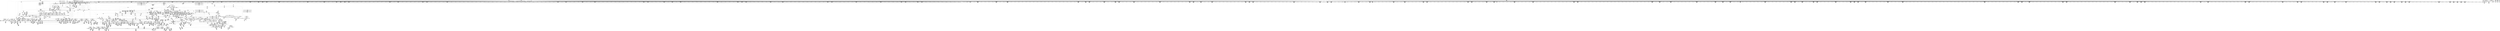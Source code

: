 digraph {
	CE0x52cab50 [shape=record,shape=Mrecord,label="{CE0x52cab50|__llvm_gcov_indirect_counter_increment:entry|*SummSource*}"]
	CE0x53cbca0 [shape=record,shape=Mrecord,label="{CE0x53cbca0|0:_i32,_4:_i32,_8:_i16,_12:_i32,_16:_i32,_20:_i32,_24:_i32,_56:_i8*,_:_SCMRE_158,159_}"]
	CE0x53cb1d0 [shape=record,shape=Mrecord,label="{CE0x53cb1d0|0:_i32,_4:_i32,_8:_i16,_12:_i32,_16:_i32,_20:_i32,_24:_i32,_56:_i8*,_:_SCMRE_151,152_}"]
	CE0x52f09f0 [shape=record,shape=Mrecord,label="{CE0x52f09f0|COLLAPSED:_GCMRE___llvm_gcov_ctr98_internal_global_2_x_i64_zeroinitializer:_elem_0:default:}"]
	CE0x53d3e00 [shape=record,shape=Mrecord,label="{CE0x53d3e00|0:_i32,_4:_i32,_8:_i16,_12:_i32,_16:_i32,_20:_i32,_24:_i32,_56:_i8*,_:_SCMRE_258,259_}"]
	CE0x53c84a0 [shape=record,shape=Mrecord,label="{CE0x53c84a0|inode_has_perm:do.body|*SummSink*}"]
	CE0x537b870 [shape=record,shape=Mrecord,label="{CE0x537b870|GLOBAL:file_inode|*Constant*}"]
	CE0x5333660 [shape=record,shape=Mrecord,label="{CE0x5333660|get_current:tmp3|*SummSource*}"]
	CE0x52f5b70 [shape=record,shape=Mrecord,label="{CE0x52f5b70|__llvm_gcov_indirect_counter_increment:tmp3|*SummSource*}"]
	CE0x53e81c0 [shape=record,shape=Mrecord,label="{CE0x53e81c0|0:_i32,_4:_i32,_8:_i16,_12:_i32,_16:_i32,_20:_i32,_24:_i32,_56:_i8*,_:_SCMRE_632,640_|*MultipleSource*|*LoadInst*|include/linux/fs.h,1916|security/selinux/hooks.c,1675|Function::inode_has_perm&Arg::inode::|security/selinux/hooks.c,1611}"]
	CE0x531d680 [shape=record,shape=Mrecord,label="{CE0x531d680|avc_has_perm:ssid|Function::avc_has_perm&Arg::ssid::}"]
	CE0x52e3aa0 [shape=record,shape=Mrecord,label="{CE0x52e3aa0|selinux_file_fcntl:sw.bb|*SummSource*}"]
	CE0x52bfb00 [shape=record,shape=Mrecord,label="{CE0x52bfb00|selinux_file_fcntl:if.end12|*SummSource*}"]
	CE0x533d900 [shape=record,shape=Mrecord,label="{CE0x533d900|8:_i8,_32:_%struct.inode*,_%struct.selinux_audit_data*,_128:_i32,_456:_i8*,_:_SCMRE_197,198_}"]
	CE0x53c5000 [shape=record,shape=Mrecord,label="{CE0x53c5000|GLOBAL:__validate_creds|*Constant*|*SummSource*}"]
	CE0x53c8510 [shape=record,shape=Mrecord,label="{CE0x53c8510|inode_has_perm:bb}"]
	CE0x539e8c0 [shape=record,shape=Mrecord,label="{CE0x539e8c0|_ret_void,_!dbg_!27722|include/linux/cred.h,175}"]
	CE0x52cc6c0 [shape=record,shape=Mrecord,label="{CE0x52cc6c0|selinux_file_fcntl:call11|security/selinux/hooks.c,3351|*SummSink*}"]
	CE0x5362cb0 [shape=record,shape=Mrecord,label="{CE0x5362cb0|file_has_perm:path|security/selinux/hooks.c,1681|*SummSource*}"]
	CE0x53e6730 [shape=record,shape=Mrecord,label="{CE0x53e6730|0:_i32,_4:_i32,_8:_i16,_12:_i32,_16:_i32,_20:_i32,_24:_i32,_56:_i8*,_:_SCMRE_609,610_}"]
	CE0x530fe40 [shape=record,shape=Mrecord,label="{CE0x530fe40|selinux_file_fcntl:file|Function::selinux_file_fcntl&Arg::file::|*SummSink*}"]
	CE0x535ce10 [shape=record,shape=Mrecord,label="{CE0x535ce10|i64*_getelementptr_inbounds_(_33_x_i64_,_33_x_i64_*___llvm_gcov_ctr260,_i64_0,_i64_31)|*Constant*|*SummSource*}"]
	CE0x53c81d0 [shape=record,shape=Mrecord,label="{CE0x53c81d0|__validate_creds:tobool|include/linux/cred.h,173}"]
	CE0x535dc40 [shape=record,shape=Mrecord,label="{CE0x535dc40|selinux_file_fcntl:call16|security/selinux/hooks.c,3375}"]
	CE0x5405ed0 [shape=record,shape=Mrecord,label="{CE0x5405ed0|inode_has_perm:conv|security/selinux/hooks.c,1611|*SummSource*}"]
	CE0x5332c70 [shape=record,shape=Mrecord,label="{CE0x5332c70|__llvm_gcov_indirect_counter_increment:tmp6}"]
	CE0x5374ee0 [shape=record,shape=Mrecord,label="{CE0x5374ee0|file_has_perm:rc.1|*SummSource*}"]
	CE0x53f0420 [shape=record,shape=Mrecord,label="{CE0x53f0420|0:_i32,_4:_i32,_8:_i16,_12:_i32,_16:_i32,_20:_i32,_24:_i32,_56:_i8*,_:_SCMRE_894,895_}"]
	CE0x52fd7a0 [shape=record,shape=Mrecord,label="{CE0x52fd7a0|i32_11|*Constant*|*SummSink*}"]
	CE0x54071d0 [shape=record,shape=Mrecord,label="{CE0x54071d0|inode_has_perm:tobool2|security/selinux/hooks.c,1611|*SummSink*}"]
	CE0x53d72b0 [shape=record,shape=Mrecord,label="{CE0x53d72b0|0:_i32,_4:_i32,_8:_i16,_12:_i32,_16:_i32,_20:_i32,_24:_i32,_56:_i8*,_:_SCMRE_289,290_}"]
	CE0x53d9b30 [shape=record,shape=Mrecord,label="{CE0x53d9b30|0:_i32,_4:_i32,_8:_i16,_12:_i32,_16:_i32,_20:_i32,_24:_i32,_56:_i8*,_:_SCMRE_312,320_|*MultipleSource*|*LoadInst*|include/linux/fs.h,1916|security/selinux/hooks.c,1675|Function::inode_has_perm&Arg::inode::|security/selinux/hooks.c,1611}"]
	CE0x53650f0 [shape=record,shape=Mrecord,label="{CE0x53650f0|file_has_perm:tobool|security/selinux/hooks.c,1688|*SummSink*}"]
	CE0x53cda30 [shape=record,shape=Mrecord,label="{CE0x53cda30|0:_i32,_4:_i32,_8:_i16,_12:_i32,_16:_i32,_20:_i32,_24:_i32,_56:_i8*,_:_SCMRE_175,176_}"]
	CE0x53e0080 [shape=record,shape=Mrecord,label="{CE0x53e0080|0:_i32,_4:_i32,_8:_i16,_12:_i32,_16:_i32,_20:_i32,_24:_i32,_56:_i8*,_:_SCMRE_540,544_|*MultipleSource*|*LoadInst*|include/linux/fs.h,1916|security/selinux/hooks.c,1675|Function::inode_has_perm&Arg::inode::|security/selinux/hooks.c,1611}"]
	CE0x52f7650 [shape=record,shape=Mrecord,label="{CE0x52f7650|__llvm_gcov_indirect_counter_increment:exit|*SummSource*}"]
	CE0x5405110 [shape=record,shape=Mrecord,label="{CE0x5405110|inode_has_perm:lnot1|security/selinux/hooks.c,1611}"]
	CE0x53d9ac0 [shape=record,shape=Mrecord,label="{CE0x53d9ac0|0:_i32,_4:_i32,_8:_i16,_12:_i32,_16:_i32,_20:_i32,_24:_i32,_56:_i8*,_:_SCMRE_320,328_|*MultipleSource*|*LoadInst*|include/linux/fs.h,1916|security/selinux/hooks.c,1675|Function::inode_has_perm&Arg::inode::|security/selinux/hooks.c,1611}"]
	CE0x52ee4f0 [shape=record,shape=Mrecord,label="{CE0x52ee4f0|i32_78|*Constant*|*SummSink*}"]
	CE0x52d0440 [shape=record,shape=Mrecord,label="{CE0x52d0440|i32_10|*Constant*|*SummSource*}"]
	"CONST[source:0(mediator),value:2(dynamic)][purpose:{object}][SnkIdx:1]"
	CE0x53fd270 [shape=record,shape=Mrecord,label="{CE0x53fd270|inode_has_perm:tmp19|security/selinux/hooks.c,1618|*SummSource*}"]
	CE0x52e29a0 [shape=record,shape=Mrecord,label="{CE0x52e29a0|selinux_file_fcntl:tmp19|security/selinux/hooks.c,3345}"]
	CE0x52c2cc0 [shape=record,shape=Mrecord,label="{CE0x52c2cc0|get_current:tmp3|*SummSink*}"]
	CE0x537afa0 [shape=record,shape=Mrecord,label="{CE0x537afa0|file_has_perm:tmp1|*SummSource*}"]
	CE0x531d210 [shape=record,shape=Mrecord,label="{CE0x531d210|avc_has_perm:entry|*SummSource*}"]
	CE0x539dd50 [shape=record,shape=Mrecord,label="{CE0x539dd50|0:_i32,_4:_i32,_8:_i16,_12:_i32,_16:_i32,_20:_i32,_24:_i32,_56:_i8*,_:_SCMRE_64,72_|*MultipleSource*|*LoadInst*|include/linux/fs.h,1916|security/selinux/hooks.c,1675|Function::inode_has_perm&Arg::inode::|security/selinux/hooks.c,1611}"]
	CE0x54046d0 [shape=record,shape=Mrecord,label="{CE0x54046d0|inode_has_perm:and|security/selinux/hooks.c,1611}"]
	CE0x535b2e0 [shape=record,shape=Mrecord,label="{CE0x535b2e0|selinux_file_fcntl:call14|security/selinux/hooks.c,3362}"]
	CE0x53637b0 [shape=record,shape=Mrecord,label="{CE0x53637b0|%struct.task_struct*_(%struct.task_struct**)*_asm_movq_%gs:$_1:P_,$0_,_r,im,_dirflag_,_fpsr_,_flags_|*SummSink*}"]
	CE0x539d4b0 [shape=record,shape=Mrecord,label="{CE0x539d4b0|inode_has_perm:if.then|*SummSource*}"]
	CE0x530eb60 [shape=record,shape=Mrecord,label="{CE0x530eb60|COLLAPSED:_GCMRE___llvm_gcov_ctr170_internal_global_12_x_i64_zeroinitializer:_elem_0:default:}"]
	CE0x53cc440 [shape=record,shape=Mrecord,label="{CE0x53cc440|0:_i32,_4:_i32,_8:_i16,_12:_i32,_16:_i32,_20:_i32,_24:_i32,_56:_i8*,_:_SCMRE_162,163_}"]
	CE0x52fbe20 [shape=record,shape=Mrecord,label="{CE0x52fbe20|inode_has_perm:do.end|*SummSink*}"]
	CE0x52cbd90 [shape=record,shape=Mrecord,label="{CE0x52cbd90|selinux_file_fcntl:file|Function::selinux_file_fcntl&Arg::file::|*SummSource*}"]
	CE0x53c5d10 [shape=record,shape=Mrecord,label="{CE0x53c5d10|__validate_creds:tmp2|include/linux/cred.h,173|*SummSink*}"]
	CE0x5338d10 [shape=record,shape=Mrecord,label="{CE0x5338d10|8:_i8,_32:_%struct.inode*,_%struct.selinux_audit_data*,_128:_i32,_456:_i8*,_:_SCMRE_152,153_}"]
	CE0x530d410 [shape=record,shape=Mrecord,label="{CE0x530d410|file_has_perm:tmp20|security/selinux/hooks.c,1694|*SummSink*}"]
	CE0x52ef6b0 [shape=record,shape=Mrecord,label="{CE0x52ef6b0|file_inode:tmp2|*SummSink*}"]
	CE0x535ff90 [shape=record,shape=Mrecord,label="{CE0x535ff90|i64*_getelementptr_inbounds_(_33_x_i64_,_33_x_i64_*___llvm_gcov_ctr260,_i64_0,_i64_32)|*Constant*|*SummSource*}"]
	CE0x53efbb0 [shape=record,shape=Mrecord,label="{CE0x53efbb0|0:_i32,_4:_i32,_8:_i16,_12:_i32,_16:_i32,_20:_i32,_24:_i32,_56:_i8*,_:_SCMRE_889,890_}"]
	CE0x5349f20 [shape=record,shape=Mrecord,label="{CE0x5349f20|selinux_file_fcntl:and8|security/selinux/hooks.c,3350|*SummSink*}"]
	CE0x5372960 [shape=record,shape=Mrecord,label="{CE0x5372960|inode_has_perm:perms|Function::inode_has_perm&Arg::perms::|*SummSink*}"]
	CE0x5317370 [shape=record,shape=Mrecord,label="{CE0x5317370|8:_i8,_32:_%struct.inode*,_%struct.selinux_audit_data*,_128:_i32,_456:_i8*,_:_SCMRE_91,92_}"]
	CE0x52e2b00 [shape=record,shape=Mrecord,label="{CE0x52e2b00|selinux_file_fcntl:tmp19|security/selinux/hooks.c,3345|*SummSink*}"]
	CE0x53d3aa0 [shape=record,shape=Mrecord,label="{CE0x53d3aa0|0:_i32,_4:_i32,_8:_i16,_12:_i32,_16:_i32,_20:_i32,_24:_i32,_56:_i8*,_:_SCMRE_256,257_}"]
	CE0x53d7610 [shape=record,shape=Mrecord,label="{CE0x53d7610|0:_i32,_4:_i32,_8:_i16,_12:_i32,_16:_i32,_20:_i32,_24:_i32,_56:_i8*,_:_SCMRE_291,292_}"]
	CE0x53643a0 [shape=record,shape=Mrecord,label="{CE0x53643a0|avc_has_perm:tclass|Function::avc_has_perm&Arg::tclass::|*SummSink*}"]
	CE0x5373ba0 [shape=record,shape=Mrecord,label="{CE0x5373ba0|file_has_perm:rc.0|*SummSource*}"]
	CE0x5310990 [shape=record,shape=Mrecord,label="{CE0x5310990|8:_i8,_32:_%struct.inode*,_%struct.selinux_audit_data*,_128:_i32,_456:_i8*,_:_SCMRE_4,5_}"]
	CE0x540a570 [shape=record,shape=Mrecord,label="{CE0x540a570|i64*_getelementptr_inbounds_(_8_x_i64_,_8_x_i64_*___llvm_gcov_ctr154,_i64_0,_i64_6)|*Constant*|*SummSink*}"]
	"CONST[source:0(mediator),value:2(dynamic)][purpose:{object}][SnkIdx:5]"
	CE0x52de590 [shape=record,shape=Mrecord,label="{CE0x52de590|file_has_perm:tmp3|security/selinux/hooks.c,1674}"]
	CE0x535b490 [shape=record,shape=Mrecord,label="{CE0x535b490|selinux_file_fcntl:call14|security/selinux/hooks.c,3362|*SummSink*}"]
	CE0x536fb70 [shape=record,shape=Mrecord,label="{CE0x536fb70|file_has_perm:tmp23|security/selinux/hooks.c,1694|*SummSource*}"]
	CE0x52d0b60 [shape=record,shape=Mrecord,label="{CE0x52d0b60|i32_37|*Constant*|*SummSink*}"]
	CE0x52def00 [shape=record,shape=Mrecord,label="{CE0x52def00|selinux_file_fcntl:tmp25|security/selinux/hooks.c,3350|*SummSink*}"]
	CE0x535f7f0 [shape=record,shape=Mrecord,label="{CE0x535f7f0|i64**_getelementptr_inbounds_(_4_x_i64*_,_4_x_i64*_*___llvm_gcda_edge_table261,_i64_0,_i64_0)|*Constant*}"]
	CE0x534d3f0 [shape=record,shape=Mrecord,label="{CE0x534d3f0|selinux_file_fcntl:tmp29|security/selinux/hooks.c,3351|*SummSink*}"]
	CE0x53f7550 [shape=record,shape=Mrecord,label="{CE0x53f7550|inode_has_perm:tobool|security/selinux/hooks.c,1611}"]
	CE0x53e6df0 [shape=record,shape=Mrecord,label="{CE0x53e6df0|0:_i32,_4:_i32,_8:_i16,_12:_i32,_16:_i32,_20:_i32,_24:_i32,_56:_i8*,_:_SCMRE_613,614_}"]
	CE0x52f31c0 [shape=record,shape=Mrecord,label="{CE0x52f31c0|GLOBAL:__llvm_gcov_ctr170|Global_var:__llvm_gcov_ctr170}"]
	CE0x5359ce0 [shape=record,shape=Mrecord,label="{CE0x5359ce0|i64**_getelementptr_inbounds_(_4_x_i64*_,_4_x_i64*_*___llvm_gcda_edge_table261,_i64_0,_i64_2)|*Constant*}"]
	CE0x534b9f0 [shape=record,shape=Mrecord,label="{CE0x534b9f0|i64*_getelementptr_inbounds_(_2_x_i64_,_2_x_i64_*___llvm_gcov_ctr131,_i64_0,_i64_0)|*Constant*}"]
	CE0x5340d80 [shape=record,shape=Mrecord,label="{CE0x5340d80|8:_i8,_32:_%struct.inode*,_%struct.selinux_audit_data*,_128:_i32,_456:_i8*,_:_SCMRE_296,304_|*MultipleSource*|security/selinux/hooks.c,3350|Function::selinux_file_fcntl&Arg::file::}"]
	CE0x53e39a0 [shape=record,shape=Mrecord,label="{CE0x53e39a0|0:_i32,_4:_i32,_8:_i16,_12:_i32,_16:_i32,_20:_i32,_24:_i32,_56:_i8*,_:_SCMRE_582,583_}"]
	CE0x53e7810 [shape=record,shape=Mrecord,label="{CE0x53e7810|0:_i32,_4:_i32,_8:_i16,_12:_i32,_16:_i32,_20:_i32,_24:_i32,_56:_i8*,_:_SCMRE_619,620_}"]
	CE0x5362220 [shape=record,shape=Mrecord,label="{CE0x5362220|i32_-1|*Constant*|*SummSink*}"]
	CE0x53983c0 [shape=record,shape=Mrecord,label="{CE0x53983c0|inode_has_perm:tmp2|*SummSource*}"]
	CE0x53ca1b0 [shape=record,shape=Mrecord,label="{CE0x53ca1b0|0:_i32,_4:_i32,_8:_i16,_12:_i32,_16:_i32,_20:_i32,_24:_i32,_56:_i8*,_:_SCMRE_139,140_}"]
	CE0x53d8f60 [shape=record,shape=Mrecord,label="{CE0x53d8f60|0:_i32,_4:_i32,_8:_i16,_12:_i32,_16:_i32,_20:_i32,_24:_i32,_56:_i8*,_:_SCMRE_306,307_}"]
	CE0x5357e70 [shape=record,shape=Mrecord,label="{CE0x5357e70|i64*_getelementptr_inbounds_(_2_x_i64_,_2_x_i64_*___llvm_gcov_ctr131,_i64_0,_i64_1)|*Constant*}"]
	CE0x533e9e0 [shape=record,shape=Mrecord,label="{CE0x533e9e0|8:_i8,_32:_%struct.inode*,_%struct.selinux_audit_data*,_128:_i32,_456:_i8*,_:_SCMRE_207,208_}"]
	CE0x5373410 [shape=record,shape=Mrecord,label="{CE0x5373410|file_has_perm:tmp26|security/selinux/hooks.c,1694}"]
	CE0x5342ed0 [shape=record,shape=Mrecord,label="{CE0x5342ed0|8:_i8,_32:_%struct.inode*,_%struct.selinux_audit_data*,_128:_i32,_456:_i8*,_:_SCMRE_392,396_|*MultipleSource*|security/selinux/hooks.c,3350|Function::selinux_file_fcntl&Arg::file::}"]
	CE0x533f0a0 [shape=record,shape=Mrecord,label="{CE0x533f0a0|8:_i8,_32:_%struct.inode*,_%struct.selinux_audit_data*,_128:_i32,_456:_i8*,_:_SCMRE_211,212_}"]
	CE0x53cd010 [shape=record,shape=Mrecord,label="{CE0x53cd010|0:_i32,_4:_i32,_8:_i16,_12:_i32,_16:_i32,_20:_i32,_24:_i32,_56:_i8*,_:_SCMRE_169,170_}"]
	CE0x537edb0 [shape=record,shape=Mrecord,label="{CE0x537edb0|file_has_perm:tmp8|security/selinux/hooks.c,1683|*SummSink*}"]
	CE0x54052b0 [shape=record,shape=Mrecord,label="{CE0x54052b0|inode_has_perm:lnot|security/selinux/hooks.c,1611|*SummSink*}"]
	CE0x535cc00 [shape=record,shape=Mrecord,label="{CE0x535cc00|selinux_file_fcntl:tmp35|security/selinux/hooks.c,3375}"]
	CE0x52dcb10 [shape=record,shape=Mrecord,label="{CE0x52dcb10|selinux_file_fcntl:tobool|security/selinux/hooks.c,3345|*SummSource*}"]
	CE0x53fd570 [shape=record,shape=Mrecord,label="{CE0x53fd570|inode_has_perm:tmp20|security/selinux/hooks.c,1618|*SummSource*}"]
	CE0x530e5f0 [shape=record,shape=Mrecord,label="{CE0x530e5f0|file_inode:tmp1}"]
	CE0x52e02b0 [shape=record,shape=Mrecord,label="{CE0x52e02b0|selinux_file_fcntl:tmp22|security/selinux/hooks.c,3350|*SummSink*}"]
	CE0x53467c0 [shape=record,shape=Mrecord,label="{CE0x53467c0|i32_1024|*Constant*|*SummSource*}"]
	CE0x5408dc0 [shape=record,shape=Mrecord,label="{CE0x5408dc0|i64*_getelementptr_inbounds_(_8_x_i64_,_8_x_i64_*___llvm_gcov_ctr154,_i64_0,_i64_5)|*Constant*}"]
	CE0x5340340 [shape=record,shape=Mrecord,label="{CE0x5340340|8:_i8,_32:_%struct.inode*,_%struct.selinux_audit_data*,_128:_i32,_456:_i8*,_:_SCMRE_256,264_|*MultipleSource*|security/selinux/hooks.c,3350|Function::selinux_file_fcntl&Arg::file::}"]
	CE0x539e700 [shape=record,shape=Mrecord,label="{CE0x539e700|__validate_creds:line|Function::__validate_creds&Arg::line::|*SummSink*}"]
	CE0x52ec500 [shape=record,shape=Mrecord,label="{CE0x52ec500|_ret_%struct.task_struct*_%tmp4,_!dbg_!27714|./arch/x86/include/asm/current.h,14}"]
	CE0x53187b0 [shape=record,shape=Mrecord,label="{CE0x53187b0|8:_i8,_32:_%struct.inode*,_%struct.selinux_audit_data*,_128:_i32,_456:_i8*,_:_SCMRE_103,104_}"]
	CE0x536dde0 [shape=record,shape=Mrecord,label="{CE0x536dde0|file_has_perm:tmp21|security/selinux/hooks.c,1694}"]
	CE0x538b340 [shape=record,shape=Mrecord,label="{CE0x538b340|__validate_creds:tmp|*SummSource*}"]
	CE0x5373d20 [shape=record,shape=Mrecord,label="{CE0x5373d20|file_has_perm:rc.0|*SummSink*}"]
	CE0x5363120 [shape=record,shape=Mrecord,label="{CE0x5363120|i64*_getelementptr_inbounds_(_2_x_i64_,_2_x_i64_*___llvm_gcov_ctr162,_i64_0,_i64_1)|*Constant*|*SummSink*}"]
	CE0x52e9490 [shape=record,shape=Mrecord,label="{CE0x52e9490|selinux_file_fcntl:land.lhs.true2|*SummSource*}"]
	CE0x52c1800 [shape=record,shape=Mrecord,label="{CE0x52c1800|selinux_file_fcntl:land.lhs.true|*SummSource*}"]
	CE0x53e4720 [shape=record,shape=Mrecord,label="{CE0x53e4720|0:_i32,_4:_i32,_8:_i16,_12:_i32,_16:_i32,_20:_i32,_24:_i32,_56:_i8*,_:_SCMRE_590,591_}"]
	CE0x539d300 [shape=record,shape=Mrecord,label="{CE0x539d300|inode_has_perm:bb|*SummSink*}"]
	CE0x53ce7b0 [shape=record,shape=Mrecord,label="{CE0x53ce7b0|0:_i32,_4:_i32,_8:_i16,_12:_i32,_16:_i32,_20:_i32,_24:_i32,_56:_i8*,_:_SCMRE_183,184_}"]
	CE0x5406ee0 [shape=record,shape=Mrecord,label="{CE0x5406ee0|inode_has_perm:tobool2|security/selinux/hooks.c,1611}"]
	CE0x5363520 [shape=record,shape=Mrecord,label="{CE0x5363520|file_has_perm:if.end6}"]
	CE0x52f6d90 [shape=record,shape=Mrecord,label="{CE0x52f6d90|selinux_file_fcntl:tmp17|security/selinux/hooks.c,3345}"]
	CE0x53e6fa0 [shape=record,shape=Mrecord,label="{CE0x53e6fa0|0:_i32,_4:_i32,_8:_i16,_12:_i32,_16:_i32,_20:_i32,_24:_i32,_56:_i8*,_:_SCMRE_614,615_}"]
	CE0x53663a0 [shape=record,shape=Mrecord,label="{CE0x53663a0|file_has_perm:tmp14|security/selinux/hooks.c,1688}"]
	CE0x52e5640 [shape=record,shape=Mrecord,label="{CE0x52e5640|i64_5|*Constant*}"]
	CE0x539ef20 [shape=record,shape=Mrecord,label="{CE0x539ef20|inode_has_perm:tmp|*SummSink*}"]
	CE0x53151b0 [shape=record,shape=Mrecord,label="{CE0x53151b0|8:_i8,_32:_%struct.inode*,_%struct.selinux_audit_data*,_128:_i32,_456:_i8*,_:_SCMRE_71,72_}"]
	CE0x538eca0 [shape=record,shape=Mrecord,label="{CE0x538eca0|i64*_getelementptr_inbounds_(_8_x_i64_,_8_x_i64_*___llvm_gcov_ctr154,_i64_0,_i64_7)|*Constant*}"]
	CE0x53cbaf0 [shape=record,shape=Mrecord,label="{CE0x53cbaf0|0:_i32,_4:_i32,_8:_i16,_12:_i32,_16:_i32,_20:_i32,_24:_i32,_56:_i8*,_:_SCMRE_157,158_}"]
	CE0x53e92c0 [shape=record,shape=Mrecord,label="{CE0x53e92c0|0:_i32,_4:_i32,_8:_i16,_12:_i32,_16:_i32,_20:_i32,_24:_i32,_56:_i8*,_:_SCMRE_680,684_|*MultipleSource*|*LoadInst*|include/linux/fs.h,1916|security/selinux/hooks.c,1675|Function::inode_has_perm&Arg::inode::|security/selinux/hooks.c,1611}"]
	CE0x52c0ce0 [shape=record,shape=Mrecord,label="{CE0x52c0ce0|selinux_file_fcntl:if.then|*SummSink*}"]
	CE0x533aed0 [shape=record,shape=Mrecord,label="{CE0x533aed0|8:_i8,_32:_%struct.inode*,_%struct.selinux_audit_data*,_128:_i32,_456:_i8*,_:_SCMRE_172,173_}"]
	CE0x52f2f30 [shape=record,shape=Mrecord,label="{CE0x52f2f30|file_has_perm:tmp7|security/selinux/hooks.c,1683|*SummSink*}"]
	CE0x54047b0 [shape=record,shape=Mrecord,label="{CE0x54047b0|inode_has_perm:and|security/selinux/hooks.c,1611|*SummSink*}"]
	CE0x52e45e0 [shape=record,shape=Mrecord,label="{CE0x52e45e0|selinux_file_fcntl:cred4|security/selinux/hooks.c,3345|*SummSink*}"]
	CE0x539c9c0 [shape=record,shape=Mrecord,label="{CE0x539c9c0|__validate_creds:tmp2|include/linux/cred.h,173|*SummSource*}"]
	CE0x5338210 [shape=record,shape=Mrecord,label="{CE0x5338210|8:_i8,_32:_%struct.inode*,_%struct.selinux_audit_data*,_128:_i32,_456:_i8*,_:_SCMRE_145,146_}"]
	CE0x534f3a0 [shape=record,shape=Mrecord,label="{CE0x534f3a0|file_has_perm:call4|security/selinux/hooks.c,1684|*SummSink*}"]
	CE0x530e660 [shape=record,shape=Mrecord,label="{CE0x530e660|file_inode:tmp1|*SummSource*}"]
	CE0x53edf00 [shape=record,shape=Mrecord,label="{CE0x53edf00|0:_i32,_4:_i32,_8:_i16,_12:_i32,_16:_i32,_20:_i32,_24:_i32,_56:_i8*,_:_SCMRE_872,873_}"]
	CE0x5378560 [shape=record,shape=Mrecord,label="{CE0x5378560|file_inode:f_inode|include/linux/fs.h,1916|*SummSink*}"]
	CE0x5363a60 [shape=record,shape=Mrecord,label="{CE0x5363a60|GLOBAL:current_task|Global_var:current_task|*SummSource*}"]
	CE0x52e3490 [shape=record,shape=Mrecord,label="{CE0x52e3490|GLOBAL:lockdep_rcu_suspicious|*Constant*|*SummSource*}"]
	CE0x533f250 [shape=record,shape=Mrecord,label="{CE0x533f250|8:_i8,_32:_%struct.inode*,_%struct.selinux_audit_data*,_128:_i32,_456:_i8*,_:_SCMRE_212,213_}"]
	CE0x52cb4a0 [shape=record,shape=Mrecord,label="{CE0x52cb4a0|_ret_void|*SummSink*}"]
	CE0x53a0780 [shape=record,shape=Mrecord,label="{CE0x53a0780|__validate_creds:file|Function::__validate_creds&Arg::file::}"]
	CE0x5341fa0 [shape=record,shape=Mrecord,label="{CE0x5341fa0|8:_i8,_32:_%struct.inode*,_%struct.selinux_audit_data*,_128:_i32,_456:_i8*,_:_SCMRE_320,324_|*MultipleSource*|security/selinux/hooks.c,3350|Function::selinux_file_fcntl&Arg::file::}"]
	CE0x53da640 [shape=record,shape=Mrecord,label="{CE0x53da640|0:_i32,_4:_i32,_8:_i16,_12:_i32,_16:_i32,_20:_i32,_24:_i32,_56:_i8*,_:_SCMRE_352,360_|*MultipleSource*|*LoadInst*|include/linux/fs.h,1916|security/selinux/hooks.c,1675|Function::inode_has_perm&Arg::inode::|security/selinux/hooks.c,1611}"]
	CE0x53c8e50 [shape=record,shape=Mrecord,label="{CE0x53c8e50|i32_4|*Constant*}"]
	CE0x5342cb0 [shape=record,shape=Mrecord,label="{CE0x5342cb0|8:_i8,_32:_%struct.inode*,_%struct.selinux_audit_data*,_128:_i32,_456:_i8*,_:_SCMRE_404,408_|*MultipleSource*|security/selinux/hooks.c,3350|Function::selinux_file_fcntl&Arg::file::}"]
	CE0x53a0b90 [shape=record,shape=Mrecord,label="{CE0x53a0b90|__validate_creds:lnot1|include/linux/cred.h,173|*SummSink*}"]
	CE0x52d4f80 [shape=record,shape=Mrecord,label="{CE0x52d4f80|selinux_file_fcntl:if.end|*SummSink*}"]
	CE0x53cf020 [shape=record,shape=Mrecord,label="{CE0x53cf020|0:_i32,_4:_i32,_8:_i16,_12:_i32,_16:_i32,_20:_i32,_24:_i32,_56:_i8*,_:_SCMRE_188,189_}"]
	CE0x5407460 [shape=record,shape=Mrecord,label="{CE0x5407460|inode_has_perm:tmp7|security/selinux/hooks.c,1611}"]
	CE0x53e68e0 [shape=record,shape=Mrecord,label="{CE0x53e68e0|0:_i32,_4:_i32,_8:_i16,_12:_i32,_16:_i32,_20:_i32,_24:_i32,_56:_i8*,_:_SCMRE_610,611_}"]
	CE0x52e63d0 [shape=record,shape=Mrecord,label="{CE0x52e63d0|i8*_getelementptr_inbounds_(_25_x_i8_,_25_x_i8_*_.str3,_i32_0,_i32_0)|*Constant*}"]
	CE0x52e57c0 [shape=record,shape=Mrecord,label="{CE0x52e57c0|i64_5|*Constant*|*SummSink*}"]
	CE0x52d3310 [shape=record,shape=Mrecord,label="{CE0x52d3310|selinux_file_fcntl:tobool|security/selinux/hooks.c,3345}"]
	CE0x53e6070 [shape=record,shape=Mrecord,label="{CE0x53e6070|0:_i32,_4:_i32,_8:_i16,_12:_i32,_16:_i32,_20:_i32,_24:_i32,_56:_i8*,_:_SCMRE_605,606_}"]
	CE0x52ec310 [shape=record,shape=Mrecord,label="{CE0x52ec310|_ret_%struct.task_struct*_%tmp4,_!dbg_!27714|./arch/x86/include/asm/current.h,14|*SummSource*}"]
	CE0x52d0830 [shape=record,shape=Mrecord,label="{CE0x52d0830|i32_17|*Constant*|*SummSink*}"]
	CE0x53769a0 [shape=record,shape=Mrecord,label="{CE0x53769a0|i32_2|*Constant*}"]
	CE0x534bf10 [shape=record,shape=Mrecord,label="{CE0x534bf10|cred_sid:tmp|*SummSource*}"]
	CE0x537abc0 [shape=record,shape=Mrecord,label="{CE0x537abc0|cred_sid:tmp5|security/selinux/hooks.c,196|*SummSource*}"]
	CE0x53156c0 [shape=record,shape=Mrecord,label="{CE0x53156c0|8:_i8,_32:_%struct.inode*,_%struct.selinux_audit_data*,_128:_i32,_456:_i8*,_:_SCMRE_74,75_}"]
	CE0x5364f10 [shape=record,shape=Mrecord,label="{CE0x5364f10|_ret_i32_%retval.0,_!dbg_!27728|security/selinux/avc.c,775|*SummSink*}"]
	CE0x53f36c0 [shape=record,shape=Mrecord,label="{CE0x53f36c0|0:_i32,_4:_i32,_8:_i16,_12:_i32,_16:_i32,_20:_i32,_24:_i32,_56:_i8*,_:_SCMRE_924,925_}"]
	CE0x539ec20 [shape=record,shape=Mrecord,label="{CE0x539ec20|__validate_creds:lnot1|include/linux/cred.h,173}"]
	CE0x539c330 [shape=record,shape=Mrecord,label="{CE0x539c330|inode_has_perm:tmp5|security/selinux/hooks.c,1609|*SummSource*}"]
	CE0x52cecc0 [shape=record,shape=Mrecord,label="{CE0x52cecc0|selinux_file_fcntl:tmp31|security/selinux/hooks.c,3350}"]
	CE0x533b230 [shape=record,shape=Mrecord,label="{CE0x533b230|8:_i8,_32:_%struct.inode*,_%struct.selinux_audit_data*,_128:_i32,_456:_i8*,_:_SCMRE_174,175_}"]
	CE0x52d0a50 [shape=record,shape=Mrecord,label="{CE0x52d0a50|i32_37|*Constant*|*SummSource*}"]
	CE0x5398d90 [shape=record,shape=Mrecord,label="{CE0x5398d90|inode_has_perm:tmp4|security/selinux/hooks.c,1609|*SummSource*}"]
	CE0x53e8080 [shape=record,shape=Mrecord,label="{CE0x53e8080|0:_i32,_4:_i32,_8:_i16,_12:_i32,_16:_i32,_20:_i32,_24:_i32,_56:_i8*,_:_SCMRE_864,865_}"]
	CE0x53d57b0 [shape=record,shape=Mrecord,label="{CE0x53d57b0|0:_i32,_4:_i32,_8:_i16,_12:_i32,_16:_i32,_20:_i32,_24:_i32,_56:_i8*,_:_SCMRE_273,274_}"]
	CE0x53fd3f0 [shape=record,shape=Mrecord,label="{CE0x53fd3f0|inode_has_perm:tmp20|security/selinux/hooks.c,1618}"]
	CE0x5402890 [shape=record,shape=Mrecord,label="{CE0x5402890|GLOBAL:__invalid_creds|*Constant*|*SummSource*}"]
	CE0x52e00e0 [shape=record,shape=Mrecord,label="{CE0x52e00e0|selinux_file_fcntl:tmp22|security/selinux/hooks.c,3350}"]
	CE0x53668d0 [shape=record,shape=Mrecord,label="{CE0x53668d0|file_has_perm:tmp15|security/selinux/hooks.c,1688}"]
	CE0x533a660 [shape=record,shape=Mrecord,label="{CE0x533a660|8:_i8,_32:_%struct.inode*,_%struct.selinux_audit_data*,_128:_i32,_456:_i8*,_:_SCMRE_167,168_}"]
	CE0x5312470 [shape=record,shape=Mrecord,label="{CE0x5312470|8:_i8,_32:_%struct.inode*,_%struct.selinux_audit_data*,_128:_i32,_456:_i8*,_:_SCMRE_24,32_|*MultipleSource*|security/selinux/hooks.c,3350|Function::selinux_file_fcntl&Arg::file::}"]
	CE0x52eedd0 [shape=record,shape=Mrecord,label="{CE0x52eedd0|GLOBAL:lockdep_rcu_suspicious|*Constant*}"]
	CE0x5339580 [shape=record,shape=Mrecord,label="{CE0x5339580|8:_i8,_32:_%struct.inode*,_%struct.selinux_audit_data*,_128:_i32,_456:_i8*,_:_SCMRE_157,158_}"]
	CE0x533a4b0 [shape=record,shape=Mrecord,label="{CE0x533a4b0|8:_i8,_32:_%struct.inode*,_%struct.selinux_audit_data*,_128:_i32,_456:_i8*,_:_SCMRE_166,167_}"]
	CE0x53d92c0 [shape=record,shape=Mrecord,label="{CE0x53d92c0|0:_i32,_4:_i32,_8:_i16,_12:_i32,_16:_i32,_20:_i32,_24:_i32,_56:_i8*,_:_SCMRE_308,309_}"]
	CE0x53f1860 [shape=record,shape=Mrecord,label="{CE0x53f1860|0:_i32,_4:_i32,_8:_i16,_12:_i32,_16:_i32,_20:_i32,_24:_i32,_56:_i8*,_:_SCMRE_906,907_}"]
	CE0x52e9310 [shape=record,shape=Mrecord,label="{CE0x52e9310|selinux_file_fcntl:if.then10|*SummSource*}"]
	CE0x53e5d10 [shape=record,shape=Mrecord,label="{CE0x53e5d10|0:_i32,_4:_i32,_8:_i16,_12:_i32,_16:_i32,_20:_i32,_24:_i32,_56:_i8*,_:_SCMRE_603,604_}"]
	CE0x53789c0 [shape=record,shape=Mrecord,label="{CE0x53789c0|i8_1|*Constant*}"]
	CE0x53f6930 [shape=record,shape=Mrecord,label="{CE0x53f6930|0:_i32,_4:_i32,_8:_i16,_12:_i32,_16:_i32,_20:_i32,_24:_i32,_56:_i8*,_:_SCMRE_992,1000_|*MultipleSource*|*LoadInst*|include/linux/fs.h,1916|security/selinux/hooks.c,1675|Function::inode_has_perm&Arg::inode::|security/selinux/hooks.c,1611}"]
	CE0x53998d0 [shape=record,shape=Mrecord,label="{CE0x53998d0|__validate_creds:call|include/linux/cred.h,173|*SummSource*}"]
	CE0x53d9c70 [shape=record,shape=Mrecord,label="{CE0x53d9c70|0:_i32,_4:_i32,_8:_i16,_12:_i32,_16:_i32,_20:_i32,_24:_i32,_56:_i8*,_:_SCMRE_328,336_|*MultipleSource*|*LoadInst*|include/linux/fs.h,1916|security/selinux/hooks.c,1675|Function::inode_has_perm&Arg::inode::|security/selinux/hooks.c,1611}"]
	CE0x53c85c0 [shape=record,shape=Mrecord,label="{CE0x53c85c0|inode_has_perm:bb|*SummSource*}"]
	CE0x52fd730 [shape=record,shape=Mrecord,label="{CE0x52fd730|i32_11|*Constant*|*SummSource*}"]
	CE0x537eb30 [shape=record,shape=Mrecord,label="{CE0x537eb30|file_has_perm:tmp8|security/selinux/hooks.c,1683|*SummSource*}"]
	CE0x53d46d0 [shape=record,shape=Mrecord,label="{CE0x53d46d0|0:_i32,_4:_i32,_8:_i16,_12:_i32,_16:_i32,_20:_i32,_24:_i32,_56:_i8*,_:_SCMRE_263,264_}"]
	CE0x53fd1d0 [shape=record,shape=Mrecord,label="{CE0x53fd1d0|inode_has_perm:tmp17|security/selinux/hooks.c,1617|*SummSink*}"]
	CE0x52bf2a0 [shape=record,shape=Mrecord,label="{CE0x52bf2a0|GLOBAL:get_current|*Constant*}"]
	CE0x5365640 [shape=record,shape=Mrecord,label="{CE0x5365640|file_has_perm:tobool|security/selinux/hooks.c,1688|*SummSource*}"]
	CE0x53167a0 [shape=record,shape=Mrecord,label="{CE0x53167a0|8:_i8,_32:_%struct.inode*,_%struct.selinux_audit_data*,_128:_i32,_456:_i8*,_:_SCMRE_84,85_}"]
	"CONST[source:0(mediator),value:0(static)][purpose:{operation}][SnkIdx:7]"
	CE0x52fbf30 [shape=record,shape=Mrecord,label="{CE0x52fbf30|inode_has_perm:if.end}"]
	CE0x53725d0 [shape=record,shape=Mrecord,label="{CE0x53725d0|inode_has_perm:perms|Function::inode_has_perm&Arg::perms::}"]
	CE0x533c4c0 [shape=record,shape=Mrecord,label="{CE0x533c4c0|8:_i8,_32:_%struct.inode*,_%struct.selinux_audit_data*,_128:_i32,_456:_i8*,_:_SCMRE_185,186_}"]
	CE0x5404fa0 [shape=record,shape=Mrecord,label="{CE0x5404fa0|inode_has_perm:lnot|security/selinux/hooks.c,1611|*SummSource*}"]
	CE0x53fa3b0 [shape=record,shape=Mrecord,label="{CE0x53fa3b0|inode_has_perm:call|security/selinux/hooks.c,1614}"]
	CE0x5337700 [shape=record,shape=Mrecord,label="{CE0x5337700|8:_i8,_32:_%struct.inode*,_%struct.selinux_audit_data*,_128:_i32,_456:_i8*,_:_SCMRE_136,140_|*MultipleSource*|security/selinux/hooks.c,3350|Function::selinux_file_fcntl&Arg::file::}"]
	CE0x537f0d0 [shape=record,shape=Mrecord,label="{CE0x537f0d0|file_has_perm:tmp9|security/selinux/hooks.c,1683|*SummSource*}"]
	CE0x53e3130 [shape=record,shape=Mrecord,label="{CE0x53e3130|0:_i32,_4:_i32,_8:_i16,_12:_i32,_16:_i32,_20:_i32,_24:_i32,_56:_i8*,_:_SCMRE_577,578_}"]
	CE0x53d20f0 [shape=record,shape=Mrecord,label="{CE0x53d20f0|0:_i32,_4:_i32,_8:_i16,_12:_i32,_16:_i32,_20:_i32,_24:_i32,_56:_i8*,_:_SCMRE_242,243_}"]
	CE0x5315bd0 [shape=record,shape=Mrecord,label="{CE0x5315bd0|8:_i8,_32:_%struct.inode*,_%struct.selinux_audit_data*,_128:_i32,_456:_i8*,_:_SCMRE_77,78_}"]
	CE0x52de290 [shape=record,shape=Mrecord,label="{CE0x52de290|i64_0|*Constant*|*SummSink*}"]
	CE0x5370720 [shape=record,shape=Mrecord,label="{CE0x5370720|file_has_perm:tmp24|security/selinux/hooks.c,1695|*SummSink*}"]
	CE0x53f05d0 [shape=record,shape=Mrecord,label="{CE0x53f05d0|0:_i32,_4:_i32,_8:_i16,_12:_i32,_16:_i32,_20:_i32,_24:_i32,_56:_i8*,_:_SCMRE_895,896_}"]
	CE0x53445c0 [shape=record,shape=Mrecord,label="{CE0x53445c0|8:_i8,_32:_%struct.inode*,_%struct.selinux_audit_data*,_128:_i32,_456:_i8*,_:_SCMRE_424,428_|*MultipleSource*|security/selinux/hooks.c,3350|Function::selinux_file_fcntl&Arg::file::}"]
	CE0x5360a40 [shape=record,shape=Mrecord,label="{CE0x5360a40|selinux_file_fcntl:tmp38|security/selinux/hooks.c,3379|*SummSink*}"]
	CE0x53d7b20 [shape=record,shape=Mrecord,label="{CE0x53d7b20|0:_i32,_4:_i32,_8:_i16,_12:_i32,_16:_i32,_20:_i32,_24:_i32,_56:_i8*,_:_SCMRE_294,295_}"]
	CE0x52e8830 [shape=record,shape=Mrecord,label="{CE0x52e8830|i64*_getelementptr_inbounds_(_33_x_i64_,_33_x_i64_*___llvm_gcov_ctr260,_i64_0,_i64_1)|*Constant*|*SummSink*}"]
	CE0x53d7e80 [shape=record,shape=Mrecord,label="{CE0x53d7e80|0:_i32,_4:_i32,_8:_i16,_12:_i32,_16:_i32,_20:_i32,_24:_i32,_56:_i8*,_:_SCMRE_296,297_}"]
	CE0x53ddcf0 [shape=record,shape=Mrecord,label="{CE0x53ddcf0|0:_i32,_4:_i32,_8:_i16,_12:_i32,_16:_i32,_20:_i32,_24:_i32,_56:_i8*,_:_SCMRE_481,482_}"]
	CE0x5380350 [shape=record,shape=Mrecord,label="{CE0x5380350|cred_sid:tmp2|*SummSink*}"]
	CE0x537b940 [shape=record,shape=Mrecord,label="{CE0x537b940|GLOBAL:file_inode|*Constant*|*SummSource*}"]
	CE0x53d6380 [shape=record,shape=Mrecord,label="{CE0x53d6380|0:_i32,_4:_i32,_8:_i16,_12:_i32,_16:_i32,_20:_i32,_24:_i32,_56:_i8*,_:_SCMRE_280,281_}"]
	CE0x5335c70 [shape=record,shape=Mrecord,label="{CE0x5335c70|8:_i8,_32:_%struct.inode*,_%struct.selinux_audit_data*,_128:_i32,_456:_i8*,_:_SCMRE_112,113_}"]
	CE0x53e8730 [shape=record,shape=Mrecord,label="{CE0x53e8730|0:_i32,_4:_i32,_8:_i16,_12:_i32,_16:_i32,_20:_i32,_24:_i32,_56:_i8*,_:_SCMRE_648,656_|*MultipleSource*|*LoadInst*|include/linux/fs.h,1916|security/selinux/hooks.c,1675|Function::inode_has_perm&Arg::inode::|security/selinux/hooks.c,1611}"]
	CE0x52d3020 [shape=record,shape=Mrecord,label="{CE0x52d3020|i8*_getelementptr_inbounds_(_25_x_i8_,_25_x_i8_*_.str3,_i32_0,_i32_0)|*Constant*|*SummSink*}"]
	CE0x52d79b0 [shape=record,shape=Mrecord,label="{CE0x52d79b0|selinux_file_fcntl:tmp}"]
	CE0x53f3510 [shape=record,shape=Mrecord,label="{CE0x53f3510|0:_i32,_4:_i32,_8:_i16,_12:_i32,_16:_i32,_20:_i32,_24:_i32,_56:_i8*,_:_SCMRE_923,924_}"]
	CE0x54039e0 [shape=record,shape=Mrecord,label="{CE0x54039e0|__validate_creds:bb}"]
	CE0x5371260 [shape=record,shape=Mrecord,label="{CE0x5371260|file_has_perm:call9|security/selinux/hooks.c,1695|*SummSource*}"]
	CE0x52ea950 [shape=record,shape=Mrecord,label="{CE0x52ea950|i64*_getelementptr_inbounds_(_33_x_i64_,_33_x_i64_*___llvm_gcov_ctr260,_i64_0,_i64_1)|*Constant*}"]
	CE0x53160e0 [shape=record,shape=Mrecord,label="{CE0x53160e0|8:_i8,_32:_%struct.inode*,_%struct.selinux_audit_data*,_128:_i32,_456:_i8*,_:_SCMRE_80,81_}"]
	CE0x5319320 [shape=record,shape=Mrecord,label="{CE0x5319320|i64*_getelementptr_inbounds_(_2_x_i64_,_2_x_i64_*___llvm_gcov_ctr162,_i64_0,_i64_0)|*Constant*|*SummSource*}"]
	CE0x530eaf0 [shape=record,shape=Mrecord,label="{CE0x530eaf0|file_has_perm:tmp}"]
	CE0x538e0c0 [shape=record,shape=Mrecord,label="{CE0x538e0c0|avc_has_perm:ssid|Function::avc_has_perm&Arg::ssid::}"]
	CE0x53f3d80 [shape=record,shape=Mrecord,label="{CE0x53f3d80|0:_i32,_4:_i32,_8:_i16,_12:_i32,_16:_i32,_20:_i32,_24:_i32,_56:_i8*,_:_SCMRE_928,929_}"]
	CE0x53e1120 [shape=record,shape=Mrecord,label="{CE0x53e1120|0:_i32,_4:_i32,_8:_i16,_12:_i32,_16:_i32,_20:_i32,_24:_i32,_56:_i8*,_:_SCMRE_558,559_}"]
	CE0x5318cd0 [shape=record,shape=Mrecord,label="{CE0x5318cd0|get_current:tmp}"]
	CE0x52f2e40 [shape=record,shape=Mrecord,label="{CE0x52f2e40|i64_0|*Constant*}"]
	CE0x5369e10 [shape=record,shape=Mrecord,label="{CE0x5369e10|file_has_perm:tmp18|security/selinux/hooks.c,1690|*SummSource*}"]
	CE0x5315360 [shape=record,shape=Mrecord,label="{CE0x5315360|8:_i8,_32:_%struct.inode*,_%struct.selinux_audit_data*,_128:_i32,_456:_i8*,_:_SCMRE_72,73_}"]
	CE0x536a330 [shape=record,shape=Mrecord,label="{CE0x536a330|file_has_perm:tmp19|security/selinux/hooks.c,1690}"]
	CE0x537fd00 [shape=record,shape=Mrecord,label="{CE0x537fd00|_call_void_mcount()_#3}"]
	CE0x53da380 [shape=record,shape=Mrecord,label="{CE0x53da380|0:_i32,_4:_i32,_8:_i16,_12:_i32,_16:_i32,_20:_i32,_24:_i32,_56:_i8*,_:_SCMRE_344,352_|*MultipleSource*|*LoadInst*|include/linux/fs.h,1916|security/selinux/hooks.c,1675|Function::inode_has_perm&Arg::inode::|security/selinux/hooks.c,1611}"]
	CE0x52d4680 [shape=record,shape=Mrecord,label="{CE0x52d4680|selinux_file_fcntl:bb}"]
	CE0x52f8fa0 [shape=record,shape=Mrecord,label="{CE0x52f8fa0|_call_void_mcount()_#3|*SummSource*}"]
	CE0x5363840 [shape=record,shape=Mrecord,label="{CE0x5363840|GLOBAL:current_task|Global_var:current_task}"]
	CE0x53eb8d0 [shape=record,shape=Mrecord,label="{CE0x53eb8d0|0:_i32,_4:_i32,_8:_i16,_12:_i32,_16:_i32,_20:_i32,_24:_i32,_56:_i8*,_:_SCMRE_800,804_|*MultipleSource*|*LoadInst*|include/linux/fs.h,1916|security/selinux/hooks.c,1675|Function::inode_has_perm&Arg::inode::|security/selinux/hooks.c,1611}"]
	CE0x53e2dd0 [shape=record,shape=Mrecord,label="{CE0x53e2dd0|0:_i32,_4:_i32,_8:_i16,_12:_i32,_16:_i32,_20:_i32,_24:_i32,_56:_i8*,_:_SCMRE_575,576_}"]
	CE0x535a9e0 [shape=record,shape=Mrecord,label="{CE0x535a9e0|selinux_file_fcntl:tmp34|security/selinux/hooks.c,3362}"]
	CE0x5360130 [shape=record,shape=Mrecord,label="{CE0x5360130|selinux_file_fcntl:tmp37|security/selinux/hooks.c,3379|*SummSource*}"]
	CE0x52d2ae0 [shape=record,shape=Mrecord,label="{CE0x52d2ae0|selinux_file_fcntl:bb|*SummSource*}"]
	CE0x53d88a0 [shape=record,shape=Mrecord,label="{CE0x53d88a0|0:_i32,_4:_i32,_8:_i16,_12:_i32,_16:_i32,_20:_i32,_24:_i32,_56:_i8*,_:_SCMRE_302,303_}"]
	CE0x53165f0 [shape=record,shape=Mrecord,label="{CE0x53165f0|8:_i8,_32:_%struct.inode*,_%struct.selinux_audit_data*,_128:_i32,_456:_i8*,_:_SCMRE_83,84_}"]
	CE0x53eee30 [shape=record,shape=Mrecord,label="{CE0x53eee30|0:_i32,_4:_i32,_8:_i16,_12:_i32,_16:_i32,_20:_i32,_24:_i32,_56:_i8*,_:_SCMRE_881,882_}"]
	CE0x538f3c0 [shape=record,shape=Mrecord,label="{CE0x538f3c0|i64*_getelementptr_inbounds_(_8_x_i64_,_8_x_i64_*___llvm_gcov_ctr154,_i64_0,_i64_7)|*Constant*|*SummSink*}"]
	CE0x534acf0 [shape=record,shape=Mrecord,label="{CE0x534acf0|0:_i32,_4:_i32,_8:_i16,_12:_i32,_16:_i32,_20:_i32,_24:_i32,_56:_i8*,_:_SCMRE_136,137_}"]
	CE0x52dd9e0 [shape=record,shape=Mrecord,label="{CE0x52dd9e0|0:_i8,_:_GCMR_selinux_file_fcntl.__warned_internal_global_i8_0,_section_.data.unlikely_,_align_1:_elem_0:default:}"]
	CE0x5392870 [shape=record,shape=Mrecord,label="{CE0x5392870|i64*_getelementptr_inbounds_(_12_x_i64_,_12_x_i64_*___llvm_gcov_ctr170,_i64_0,_i64_11)|*Constant*|*SummSource*}"]
	CE0x537a8c0 [shape=record,shape=Mrecord,label="{CE0x537a8c0|cred_sid:entry|*SummSource*}"]
	CE0x52dc380 [shape=record,shape=Mrecord,label="{CE0x52dc380|selinux_file_fcntl:tmp10|security/selinux/hooks.c,3345}"]
	CE0x5371830 [shape=record,shape=Mrecord,label="{CE0x5371830|GLOBAL:inode_has_perm|*Constant*|*SummSource*}"]
	CE0x533c160 [shape=record,shape=Mrecord,label="{CE0x533c160|8:_i8,_32:_%struct.inode*,_%struct.selinux_audit_data*,_128:_i32,_456:_i8*,_:_SCMRE_183,184_}"]
	CE0x52c7f30 [shape=record,shape=Mrecord,label="{CE0x52c7f30|selinux_file_fcntl:tmp11|security/selinux/hooks.c,3345|*SummSource*}"]
	CE0x5398760 [shape=record,shape=Mrecord,label="{CE0x5398760|cred_sid:sid|security/selinux/hooks.c,197}"]
	CE0x53cac10 [shape=record,shape=Mrecord,label="{CE0x53cac10|0:_i32,_4:_i32,_8:_i16,_12:_i32,_16:_i32,_20:_i32,_24:_i32,_56:_i8*,_:_SCMRE_147,148_}"]
	CE0x5401790 [shape=record,shape=Mrecord,label="{CE0x5401790|__validate_creds:if.then|*SummSink*}"]
	CE0x5367330 [shape=record,shape=Mrecord,label="{CE0x5367330|i64*_getelementptr_inbounds_(_12_x_i64_,_12_x_i64_*___llvm_gcov_ctr170,_i64_0,_i64_5)|*Constant*|*SummSink*}"]
	CE0x52dc800 [shape=record,shape=Mrecord,label="{CE0x52dc800|selinux_file_fcntl:call|security/selinux/hooks.c,3345|*SummSink*}"]
	CE0x5365c00 [shape=record,shape=Mrecord,label="{CE0x5365c00|file_has_perm:tmp13|security/selinux/hooks.c,1688}"]
	CE0x533dab0 [shape=record,shape=Mrecord,label="{CE0x533dab0|8:_i8,_32:_%struct.inode*,_%struct.selinux_audit_data*,_128:_i32,_456:_i8*,_:_SCMRE_198,199_}"]
	CE0x53f9da0 [shape=record,shape=Mrecord,label="{CE0x53f9da0|inode_has_perm:tmp14|security/selinux/hooks.c,1614}"]
	CE0x52f5c80 [shape=record,shape=Mrecord,label="{CE0x52f5c80|__llvm_gcov_indirect_counter_increment:tmp3|*SummSink*}"]
	CE0x52d7aa0 [shape=record,shape=Mrecord,label="{CE0x52d7aa0|selinux_file_fcntl:if.end12|*SummSink*}"]
	CE0x530ccf0 [shape=record,shape=Mrecord,label="{CE0x530ccf0|i64_7|*Constant*|*SummSource*}"]
	CE0x53d1390 [shape=record,shape=Mrecord,label="{CE0x53d1390|0:_i32,_4:_i32,_8:_i16,_12:_i32,_16:_i32,_20:_i32,_24:_i32,_56:_i8*,_:_SCMRE_208,210_|*MultipleSource*|*LoadInst*|include/linux/fs.h,1916|security/selinux/hooks.c,1675|Function::inode_has_perm&Arg::inode::|security/selinux/hooks.c,1611}"]
	CE0x5372810 [shape=record,shape=Mrecord,label="{CE0x5372810|inode_has_perm:perms|Function::inode_has_perm&Arg::perms::|*SummSource*}"]
	CE0x53e9000 [shape=record,shape=Mrecord,label="{CE0x53e9000|0:_i32,_4:_i32,_8:_i16,_12:_i32,_16:_i32,_20:_i32,_24:_i32,_56:_i8*,_:_SCMRE_672,680_|*MultipleSource*|*LoadInst*|include/linux/fs.h,1916|security/selinux/hooks.c,1675|Function::inode_has_perm&Arg::inode::|security/selinux/hooks.c,1611}"]
	CE0x5318b30 [shape=record,shape=Mrecord,label="{CE0x5318b30|file_has_perm:f_security|security/selinux/hooks.c,1674|*SummSource*}"]
	CE0x5372e60 [shape=record,shape=Mrecord,label="{CE0x5372e60|inode_has_perm:adp|Function::inode_has_perm&Arg::adp::|*SummSink*}"]
	CE0x52e8690 [shape=record,shape=Mrecord,label="{CE0x52e8690|i64_3|*Constant*|*SummSource*}"]
	CE0x5339730 [shape=record,shape=Mrecord,label="{CE0x5339730|8:_i8,_32:_%struct.inode*,_%struct.selinux_audit_data*,_128:_i32,_456:_i8*,_:_SCMRE_158,159_}"]
	CE0x52dc620 [shape=record,shape=Mrecord,label="{CE0x52dc620|get_current:tmp2|*SummSink*}"]
	CE0x538e660 [shape=record,shape=Mrecord,label="{CE0x538e660|avc_has_perm:requested|Function::avc_has_perm&Arg::requested::}"]
	CE0x536cdd0 [shape=record,shape=Mrecord,label="{CE0x536cdd0|_ret_%struct.inode*_%tmp4,_!dbg_!27713|include/linux/fs.h,1916|*SummSource*}"]
	CE0x53cb4b0 [shape=record,shape=Mrecord,label="{CE0x53cb4b0|0:_i32,_4:_i32,_8:_i16,_12:_i32,_16:_i32,_20:_i32,_24:_i32,_56:_i8*,_:_SCMRE_153,154_}"]
	CE0x53618b0 [shape=record,shape=Mrecord,label="{CE0x53618b0|__llvm_gcov_indirect_counter_increment:tmp1}"]
	CE0x54069c0 [shape=record,shape=Mrecord,label="{CE0x54069c0|i64_4|*Constant*}"]
	CE0x5362830 [shape=record,shape=Mrecord,label="{CE0x5362830|i64*_getelementptr_inbounds_(_2_x_i64_,_2_x_i64_*___llvm_gcov_ctr162,_i64_0,_i64_1)|*Constant*}"]
	CE0x52c3540 [shape=record,shape=Mrecord,label="{CE0x52c3540|i32_8|*Constant*|*SummSink*}"]
	CE0x5312ff0 [shape=record,shape=Mrecord,label="{CE0x5312ff0|8:_i8,_32:_%struct.inode*,_%struct.selinux_audit_data*,_128:_i32,_456:_i8*,_:_SCMRE_50,51_}"]
	CE0x53eb3c0 [shape=record,shape=Mrecord,label="{CE0x53eb3c0|0:_i32,_4:_i32,_8:_i16,_12:_i32,_16:_i32,_20:_i32,_24:_i32,_56:_i8*,_:_SCMRE_776,792_|*MultipleSource*|*LoadInst*|include/linux/fs.h,1916|security/selinux/hooks.c,1675|Function::inode_has_perm&Arg::inode::|security/selinux/hooks.c,1611}"]
	CE0x53d3c50 [shape=record,shape=Mrecord,label="{CE0x53d3c50|0:_i32,_4:_i32,_8:_i16,_12:_i32,_16:_i32,_20:_i32,_24:_i32,_56:_i8*,_:_SCMRE_257,258_}"]
	CE0x54083a0 [shape=record,shape=Mrecord,label="{CE0x54083a0|inode_has_perm:tmp9|security/selinux/hooks.c,1611|*SummSource*}"]
	CE0x52e8980 [shape=record,shape=Mrecord,label="{CE0x52e8980|selinux_file_fcntl:do.end}"]
	CE0x53e0d30 [shape=record,shape=Mrecord,label="{CE0x53e0d30|0:_i32,_4:_i32,_8:_i16,_12:_i32,_16:_i32,_20:_i32,_24:_i32,_56:_i8*,_:_SCMRE_555,556_}"]
	CE0x534bea0 [shape=record,shape=Mrecord,label="{CE0x534bea0|COLLAPSED:_GCMRE___llvm_gcov_ctr131_internal_global_2_x_i64_zeroinitializer:_elem_0:default:}"]
	CE0x52e23d0 [shape=record,shape=Mrecord,label="{CE0x52e23d0|i64_4|*Constant*|*SummSource*}"]
	CE0x530f000 [shape=record,shape=Mrecord,label="{CE0x530f000|i64_27|*Constant*}"]
	CE0x539d390 [shape=record,shape=Mrecord,label="{CE0x539d390|inode_has_perm:if.then}"]
	CE0x533e4d0 [shape=record,shape=Mrecord,label="{CE0x533e4d0|8:_i8,_32:_%struct.inode*,_%struct.selinux_audit_data*,_128:_i32,_456:_i8*,_:_SCMRE_204,205_}"]
	CE0x52dc9b0 [shape=record,shape=Mrecord,label="{CE0x52dc9b0|i32_0|*Constant*|*SummSink*}"]
	CE0x53eab80 [shape=record,shape=Mrecord,label="{CE0x53eab80|0:_i32,_4:_i32,_8:_i16,_12:_i32,_16:_i32,_20:_i32,_24:_i32,_56:_i8*,_:_SCMRE_752,756_|*MultipleSource*|*LoadInst*|include/linux/fs.h,1916|security/selinux/hooks.c,1675|Function::inode_has_perm&Arg::inode::|security/selinux/hooks.c,1611}"]
	CE0x534e2c0 [shape=record,shape=Mrecord,label="{CE0x534e2c0|i64_24|*Constant*|*SummSink*}"]
	CE0x52d4d20 [shape=record,shape=Mrecord,label="{CE0x52d4d20|selinux_file_fcntl:sw.bb13|*SummSource*}"]
	CE0x53fe7a0 [shape=record,shape=Mrecord,label="{CE0x53fe7a0|28:_i32,_32:_i16,_:_CRE_28,32_|*MultipleSource*|*LoadInst*|security/selinux/hooks.c,1615|security/selinux/hooks.c,1615|security/selinux/hooks.c,1617}"]
	CE0x5372fd0 [shape=record,shape=Mrecord,label="{CE0x5372fd0|_ret_i32_%retval.0,_!dbg_!27739|security/selinux/hooks.c,1618}"]
	CE0x52d6a90 [shape=record,shape=Mrecord,label="{CE0x52d6a90|selinux_file_fcntl:tmp15|security/selinux/hooks.c,3345|*SummSink*}"]
	CE0x52d69b0 [shape=record,shape=Mrecord,label="{CE0x52d69b0|i8_1|*Constant*}"]
	CE0x5333250 [shape=record,shape=Mrecord,label="{CE0x5333250|i64_16|*Constant*|*SummSource*}"]
	CE0x530ea50 [shape=record,shape=Mrecord,label="{CE0x530ea50|i64*_getelementptr_inbounds_(_12_x_i64_,_12_x_i64_*___llvm_gcov_ctr170,_i64_0,_i64_0)|*Constant*|*SummSink*}"]
	CE0x539d580 [shape=record,shape=Mrecord,label="{CE0x539d580|inode_has_perm:do.end}"]
	CE0x53a0ce0 [shape=record,shape=Mrecord,label="{CE0x53a0ce0|__validate_creds:lnot.ext|include/linux/cred.h,173}"]
	CE0x5317520 [shape=record,shape=Mrecord,label="{CE0x5317520|8:_i8,_32:_%struct.inode*,_%struct.selinux_audit_data*,_128:_i32,_456:_i8*,_:_SCMRE_92,93_}"]
	CE0x537fc40 [shape=record,shape=Mrecord,label="{CE0x537fc40|cred_sid:tmp3|*SummSink*}"]
	CE0x5311c20 [shape=record,shape=Mrecord,label="{CE0x5311c20|8:_i8,_32:_%struct.inode*,_%struct.selinux_audit_data*,_128:_i32,_456:_i8*,_:_SCMRE_15,16_}"]
	CE0x52bf4a0 [shape=record,shape=Mrecord,label="{CE0x52bf4a0|selinux_file_fcntl:call3|security/selinux/hooks.c,3345|*SummSource*}"]
	"CONST[source:0(mediator),value:2(dynamic)][purpose:{subject}][SnkIdx:0]"
	CE0x53e4060 [shape=record,shape=Mrecord,label="{CE0x53e4060|0:_i32,_4:_i32,_8:_i16,_12:_i32,_16:_i32,_20:_i32,_24:_i32,_56:_i8*,_:_SCMRE_586,587_}"]
	CE0x5334d20 [shape=record,shape=Mrecord,label="{CE0x5334d20|file_has_perm:if.then8|*SummSource*}"]
	CE0x5391e20 [shape=record,shape=Mrecord,label="{CE0x5391e20|__validate_creds:tmp9|include/linux/cred.h,175|*SummSink*}"]
	CE0x53d2ed0 [shape=record,shape=Mrecord,label="{CE0x53d2ed0|0:_i32,_4:_i32,_8:_i16,_12:_i32,_16:_i32,_20:_i32,_24:_i32,_56:_i8*,_:_SCMRE_249,250_}"]
	CE0x5406880 [shape=record,shape=Mrecord,label="{CE0x5406880|inode_has_perm:expval|security/selinux/hooks.c,1611}"]
	CE0x539ebb0 [shape=record,shape=Mrecord,label="{CE0x539ebb0|__validate_creds:conv|include/linux/cred.h,173}"]
	CE0x53ccb00 [shape=record,shape=Mrecord,label="{CE0x53ccb00|0:_i32,_4:_i32,_8:_i16,_12:_i32,_16:_i32,_20:_i32,_24:_i32,_56:_i8*,_:_SCMRE_166,167_}"]
	CE0x53e79c0 [shape=record,shape=Mrecord,label="{CE0x53e79c0|0:_i32,_4:_i32,_8:_i16,_12:_i32,_16:_i32,_20:_i32,_24:_i32,_56:_i8*,_:_SCMRE_620,621_}"]
	CE0x53654a0 [shape=record,shape=Mrecord,label="{CE0x53654a0|file_has_perm:tobool|security/selinux/hooks.c,1688}"]
	CE0x537e8f0 [shape=record,shape=Mrecord,label="{CE0x537e8f0|cred_sid:security|security/selinux/hooks.c,196}"]
	CE0x5358c60 [shape=record,shape=Mrecord,label="{CE0x5358c60|file_has_perm:out|*SummSink*}"]
	CE0x52e2930 [shape=record,shape=Mrecord,label="{CE0x52e2930|i32_7|*Constant*}"]
	CE0x52cdcb0 [shape=record,shape=Mrecord,label="{CE0x52cdcb0|file_has_perm:cred|Function::file_has_perm&Arg::cred::|*SummSink*}"]
	CE0x539c4a0 [shape=record,shape=Mrecord,label="{CE0x539c4a0|inode_has_perm:tmp5|security/selinux/hooks.c,1609|*SummSink*}"]
	CE0x5375880 [shape=record,shape=Mrecord,label="{CE0x5375880|COLLAPSED:_GCMRE___llvm_gcov_ctr162_internal_global_2_x_i64_zeroinitializer:_elem_0:default:}"]
	CE0x53e74b0 [shape=record,shape=Mrecord,label="{CE0x53e74b0|0:_i32,_4:_i32,_8:_i16,_12:_i32,_16:_i32,_20:_i32,_24:_i32,_56:_i8*,_:_SCMRE_617,618_}"]
	CE0x53c5190 [shape=record,shape=Mrecord,label="{CE0x53c5190|__validate_creds:entry}"]
	CE0x53d7460 [shape=record,shape=Mrecord,label="{CE0x53d7460|0:_i32,_4:_i32,_8:_i16,_12:_i32,_16:_i32,_20:_i32,_24:_i32,_56:_i8*,_:_SCMRE_290,291_}"]
	CE0x53ca370 [shape=record,shape=Mrecord,label="{CE0x53ca370|0:_i32,_4:_i32,_8:_i16,_12:_i32,_16:_i32,_20:_i32,_24:_i32,_56:_i8*,_:_SCMRE_141,142_}"]
	CE0x52e4570 [shape=record,shape=Mrecord,label="{CE0x52e4570|COLLAPSED:_GCMRE_current_task_external_global_%struct.task_struct*:_elem_0::|security/selinux/hooks.c,3345}"]
	CE0x539a860 [shape=record,shape=Mrecord,label="{CE0x539a860|0:_i32,_4:_i32,_8:_i16,_12:_i32,_16:_i32,_20:_i32,_24:_i32,_56:_i8*,_:_SCMRE_80,88_|*MultipleSource*|*LoadInst*|include/linux/fs.h,1916|security/selinux/hooks.c,1675|Function::inode_has_perm&Arg::inode::|security/selinux/hooks.c,1611}"]
	CE0x5349850 [shape=record,shape=Mrecord,label="{CE0x5349850|i64_1024|*Constant*|*SummSource*}"]
	CE0x53ec2c0 [shape=record,shape=Mrecord,label="{CE0x53ec2c0|0:_i32,_4:_i32,_8:_i16,_12:_i32,_16:_i32,_20:_i32,_24:_i32,_56:_i8*,_:_SCMRE_824,832_|*MultipleSource*|*LoadInst*|include/linux/fs.h,1916|security/selinux/hooks.c,1675|Function::inode_has_perm&Arg::inode::|security/selinux/hooks.c,1611}"]
	CE0x53dd7e0 [shape=record,shape=Mrecord,label="{CE0x53dd7e0|0:_i32,_4:_i32,_8:_i16,_12:_i32,_16:_i32,_20:_i32,_24:_i32,_56:_i8*,_:_SCMRE_478,479_}"]
	CE0x53ec000 [shape=record,shape=Mrecord,label="{CE0x53ec000|0:_i32,_4:_i32,_8:_i16,_12:_i32,_16:_i32,_20:_i32,_24:_i32,_56:_i8*,_:_SCMRE_816,824_|*MultipleSource*|*LoadInst*|include/linux/fs.h,1916|security/selinux/hooks.c,1675|Function::inode_has_perm&Arg::inode::|security/selinux/hooks.c,1611}"]
	CE0x53a2150 [shape=record,shape=Mrecord,label="{CE0x53a2150|inode_has_perm:i_security|security/selinux/hooks.c,1615|*SummSource*}"]
	CE0x5361c70 [shape=record,shape=Mrecord,label="{CE0x5361c70|__llvm_gcov_indirect_counter_increment:bb4|*SummSink*}"]
	CE0x53c5720 [shape=record,shape=Mrecord,label="{CE0x53c5720|inode_has_perm:i_flags|security/selinux/hooks.c,1611|*SummSource*}"]
	CE0x52ceb50 [shape=record,shape=Mrecord,label="{CE0x52ceb50|_ret_i32_%rc.1,_!dbg_!27749|security/selinux/hooks.c,1698|*SummSink*}"]
	CE0x53e9b00 [shape=record,shape=Mrecord,label="{CE0x53e9b00|0:_i32,_4:_i32,_8:_i16,_12:_i32,_16:_i32,_20:_i32,_24:_i32,_56:_i8*,_:_SCMRE_696,704_|*MultipleSource*|*LoadInst*|include/linux/fs.h,1916|security/selinux/hooks.c,1675|Function::inode_has_perm&Arg::inode::|security/selinux/hooks.c,1611}"]
	CE0x539efb0 [shape=record,shape=Mrecord,label="{CE0x539efb0|inode_has_perm:tmp1}"]
	CE0x5335400 [shape=record,shape=Mrecord,label="{CE0x5335400|8:_i8,_32:_%struct.inode*,_%struct.selinux_audit_data*,_128:_i32,_456:_i8*,_:_SCMRE_107,108_}"]
	CE0x53e8d40 [shape=record,shape=Mrecord,label="{CE0x53e8d40|0:_i32,_4:_i32,_8:_i16,_12:_i32,_16:_i32,_20:_i32,_24:_i32,_56:_i8*,_:_SCMRE_664,672_|*MultipleSource*|*LoadInst*|include/linux/fs.h,1916|security/selinux/hooks.c,1675|Function::inode_has_perm&Arg::inode::|security/selinux/hooks.c,1611}"]
	CE0x53d6890 [shape=record,shape=Mrecord,label="{CE0x53d6890|0:_i32,_4:_i32,_8:_i16,_12:_i32,_16:_i32,_20:_i32,_24:_i32,_56:_i8*,_:_SCMRE_283,284_}"]
	CE0x52d91b0 [shape=record,shape=Mrecord,label="{CE0x52d91b0|i32_4|*Constant*|*SummSink*}"]
	CE0x52c0620 [shape=record,shape=Mrecord,label="{CE0x52c0620|selinux_file_fcntl:tmp16|security/selinux/hooks.c,3345|*SummSource*}"]
	CE0x5362c40 [shape=record,shape=Mrecord,label="{CE0x5362c40|file_has_perm:path|security/selinux/hooks.c,1681}"]
	CE0x539cae0 [shape=record,shape=Mrecord,label="{CE0x539cae0|inode_has_perm:if.end|*SummSource*}"]
	CE0x53ec840 [shape=record,shape=Mrecord,label="{CE0x53ec840|0:_i32,_4:_i32,_8:_i16,_12:_i32,_16:_i32,_20:_i32,_24:_i32,_56:_i8*,_:_SCMRE_840,848_|*MultipleSource*|*LoadInst*|include/linux/fs.h,1916|security/selinux/hooks.c,1675|Function::inode_has_perm&Arg::inode::|security/selinux/hooks.c,1611}"]
	CE0x53369f0 [shape=record,shape=Mrecord,label="{CE0x53369f0|8:_i8,_32:_%struct.inode*,_%struct.selinux_audit_data*,_128:_i32,_456:_i8*,_:_SCMRE_121,122_}"]
	CE0x52d0370 [shape=record,shape=Mrecord,label="{CE0x52d0370|i32_10|*Constant*}"]
	CE0x5333db0 [shape=record,shape=Mrecord,label="{CE0x5333db0|file_has_perm:cmp|security/selinux/hooks.c,1683|*SummSource*}"]
	CE0x52d66d0 [shape=record,shape=Mrecord,label="{CE0x52d66d0|GLOBAL:__llvm_gcov_global_state_pred262|Global_var:__llvm_gcov_global_state_pred262|*SummSink*}"]
	CE0x52cc9e0 [shape=record,shape=Mrecord,label="{CE0x52cc9e0|file_has_perm:tmp16|security/selinux/hooks.c,1689|*SummSink*}"]
	CE0x538d810 [shape=record,shape=Mrecord,label="{CE0x538d810|inode_has_perm:call4|security/selinux/hooks.c,1617}"]
	CE0x52af7e0 [shape=record,shape=Mrecord,label="{CE0x52af7e0|file_has_perm:call|security/selinux/hooks.c,1675}"]
	CE0x530ebd0 [shape=record,shape=Mrecord,label="{CE0x530ebd0|file_has_perm:tmp|*SummSource*}"]
	CE0x52d8b90 [shape=record,shape=Mrecord,label="{CE0x52d8b90|i32_3|*Constant*|*SummSink*}"]
	CE0x534c5b0 [shape=record,shape=Mrecord,label="{CE0x534c5b0|selinux_file_fcntl:tmp28|security/selinux/hooks.c,3350|*SummSource*}"]
	CE0x5341080 [shape=record,shape=Mrecord,label="{CE0x5341080|8:_i8,_32:_%struct.inode*,_%struct.selinux_audit_data*,_128:_i32,_456:_i8*,_:_SCMRE_324,328_|*MultipleSource*|security/selinux/hooks.c,3350|Function::selinux_file_fcntl&Arg::file::}"]
	CE0x52e8030 [shape=record,shape=Mrecord,label="{CE0x52e8030|selinux_file_fcntl:tobool1|security/selinux/hooks.c,3345|*SummSource*}"]
	CE0x5407d70 [shape=record,shape=Mrecord,label="{CE0x5407d70|GLOBAL:__llvm_gcov_ctr154|Global_var:__llvm_gcov_ctr154|*SummSource*}"]
	CE0x530f740 [shape=record,shape=Mrecord,label="{CE0x530f740|selinux_file_fcntl:tmp26|security/selinux/hooks.c,3350}"]
	CE0x53f4c40 [shape=record,shape=Mrecord,label="{CE0x53f4c40|0:_i32,_4:_i32,_8:_i16,_12:_i32,_16:_i32,_20:_i32,_24:_i32,_56:_i8*,_:_SCMRE_944,952_|*MultipleSource*|*LoadInst*|include/linux/fs.h,1916|security/selinux/hooks.c,1675|Function::inode_has_perm&Arg::inode::|security/selinux/hooks.c,1611}"]
	CE0x5408120 [shape=record,shape=Mrecord,label="{CE0x5408120|inode_has_perm:tmp8|security/selinux/hooks.c,1611|*SummSink*}"]
	CE0x52e2040 [shape=record,shape=Mrecord,label="{CE0x52e2040|selinux_file_fcntl:if.end|*SummSource*}"]
	CE0x53dca00 [shape=record,shape=Mrecord,label="{CE0x53dca00|0:_i32,_4:_i32,_8:_i16,_12:_i32,_16:_i32,_20:_i32,_24:_i32,_56:_i8*,_:_SCMRE_464,472_|*MultipleSource*|*LoadInst*|include/linux/fs.h,1916|security/selinux/hooks.c,1675|Function::inode_has_perm&Arg::inode::|security/selinux/hooks.c,1611}"]
	CE0x54088e0 [shape=record,shape=Mrecord,label="{CE0x54088e0|inode_has_perm:tmp10|security/selinux/hooks.c,1611}"]
	CE0x53f25e0 [shape=record,shape=Mrecord,label="{CE0x53f25e0|0:_i32,_4:_i32,_8:_i16,_12:_i32,_16:_i32,_20:_i32,_24:_i32,_56:_i8*,_:_SCMRE_914,915_}"]
	CE0x5335250 [shape=record,shape=Mrecord,label="{CE0x5335250|8:_i8,_32:_%struct.inode*,_%struct.selinux_audit_data*,_128:_i32,_456:_i8*,_:_SCMRE_106,107_}"]
	CE0x53858c0 [shape=record,shape=Mrecord,label="{CE0x53858c0|__validate_creds:tmp6|include/linux/cred.h,174|*SummSink*}"]
	CE0x53d8c00 [shape=record,shape=Mrecord,label="{CE0x53d8c00|0:_i32,_4:_i32,_8:_i16,_12:_i32,_16:_i32,_20:_i32,_24:_i32,_56:_i8*,_:_SCMRE_304,305_}"]
	CE0x53ca4e0 [shape=record,shape=Mrecord,label="{CE0x53ca4e0|0:_i32,_4:_i32,_8:_i16,_12:_i32,_16:_i32,_20:_i32,_24:_i32,_56:_i8*,_:_SCMRE_142,143_}"]
	CE0x52efe60 [shape=record,shape=Mrecord,label="{CE0x52efe60|file_inode:tmp3|*SummSource*}"]
	CE0x53e3d00 [shape=record,shape=Mrecord,label="{CE0x53e3d00|0:_i32,_4:_i32,_8:_i16,_12:_i32,_16:_i32,_20:_i32,_24:_i32,_56:_i8*,_:_SCMRE_584,585_}"]
	CE0x539cc40 [shape=record,shape=Mrecord,label="{CE0x539cc40|i64*_getelementptr_inbounds_(_8_x_i64_,_8_x_i64_*___llvm_gcov_ctr154,_i64_0,_i64_0)|*Constant*}"]
	CE0x5362ef0 [shape=record,shape=Mrecord,label="{CE0x5362ef0|file_has_perm:f_path|security/selinux/hooks.c,1681}"]
	CE0x537b010 [shape=record,shape=Mrecord,label="{CE0x537b010|file_has_perm:tmp1|*SummSink*}"]
	CE0x53107e0 [shape=record,shape=Mrecord,label="{CE0x53107e0|8:_i8,_32:_%struct.inode*,_%struct.selinux_audit_data*,_128:_i32,_456:_i8*,_:_SCMRE_3,4_}"]
	CE0x537e720 [shape=record,shape=Mrecord,label="{CE0x537e720|i32_22|*Constant*|*SummSink*}"]
	CE0x52e5cd0 [shape=record,shape=Mrecord,label="{CE0x52e5cd0|i64*_getelementptr_inbounds_(_33_x_i64_,_33_x_i64_*___llvm_gcov_ctr260,_i64_0,_i64_0)|*Constant*}"]
	CE0x53d3080 [shape=record,shape=Mrecord,label="{CE0x53d3080|0:_i32,_4:_i32,_8:_i16,_12:_i32,_16:_i32,_20:_i32,_24:_i32,_56:_i8*,_:_SCMRE_250,251_}"]
	CE0x53f1500 [shape=record,shape=Mrecord,label="{CE0x53f1500|0:_i32,_4:_i32,_8:_i16,_12:_i32,_16:_i32,_20:_i32,_24:_i32,_56:_i8*,_:_SCMRE_904,905_}"]
	CE0x52dbab0 [shape=record,shape=Mrecord,label="{CE0x52dbab0|i64_2|*Constant*|*SummSource*}"]
	CE0x53e0e50 [shape=record,shape=Mrecord,label="{CE0x53e0e50|0:_i32,_4:_i32,_8:_i16,_12:_i32,_16:_i32,_20:_i32,_24:_i32,_56:_i8*,_:_SCMRE_556,557_}"]
	CE0x6e39210 [shape=record,shape=Mrecord,label="{CE0x6e39210|selinux_file_fcntl:sw.epilog|*SummSource*}"]
	CE0x52cd8d0 [shape=record,shape=Mrecord,label="{CE0x52cd8d0|file_has_perm:entry|*SummSink*}"]
	CE0x52e20d0 [shape=record,shape=Mrecord,label="{CE0x52e20d0|selinux_file_fcntl:entry|*SummSink*}"]
	CE0x53642d0 [shape=record,shape=Mrecord,label="{CE0x53642d0|avc_has_perm:tclass|Function::avc_has_perm&Arg::tclass::|*SummSource*}"]
	CE0x530d820 [shape=record,shape=Mrecord,label="{CE0x530d820|cred_sid:tmp1}"]
	CE0x53e0340 [shape=record,shape=Mrecord,label="{CE0x53e0340|0:_i32,_4:_i32,_8:_i16,_12:_i32,_16:_i32,_20:_i32,_24:_i32,_56:_i8*,_:_SCMRE_544,552_|*MultipleSource*|*LoadInst*|include/linux/fs.h,1916|security/selinux/hooks.c,1675|Function::inode_has_perm&Arg::inode::|security/selinux/hooks.c,1611}"]
	CE0x52e1520 [shape=record,shape=Mrecord,label="{CE0x52e1520|i8*_getelementptr_inbounds_(_45_x_i8_,_45_x_i8_*_.str12,_i32_0,_i32_0)|*Constant*|*SummSink*}"]
	CE0x53465a0 [shape=record,shape=Mrecord,label="{CE0x53465a0|selinux_file_fcntl:tmp20|*LoadInst*|security/selinux/hooks.c,3350|*SummSink*}"]
	CE0x5407590 [shape=record,shape=Mrecord,label="{CE0x5407590|inode_has_perm:tmp8|security/selinux/hooks.c,1611}"]
	CE0x54066e0 [shape=record,shape=Mrecord,label="{CE0x54066e0|GLOBAL:llvm.expect.i64|*Constant*|*SummSink*}"]
	CE0x530ad70 [shape=record,shape=Mrecord,label="{CE0x530ad70|inode_has_perm:return|*SummSource*}"]
	CE0x5409d80 [shape=record,shape=Mrecord,label="{CE0x5409d80|inode_has_perm:tmp12|security/selinux/hooks.c,1612|*SummSource*}"]
	CE0x52e5dc0 [shape=record,shape=Mrecord,label="{CE0x52e5dc0|i64*_getelementptr_inbounds_(_33_x_i64_,_33_x_i64_*___llvm_gcov_ctr260,_i64_0,_i64_0)|*Constant*|*SummSource*}"]
	CE0x5409c50 [shape=record,shape=Mrecord,label="{CE0x5409c50|inode_has_perm:tmp12|security/selinux/hooks.c,1612}"]
	CE0x5366230 [shape=record,shape=Mrecord,label="{CE0x5366230|file_has_perm:tmp13|security/selinux/hooks.c,1688|*SummSink*}"]
	CE0x52ce000 [shape=record,shape=Mrecord,label="{CE0x52ce000|file_has_perm:file|Function::file_has_perm&Arg::file::|*SummSource*}"]
	CE0x539b8b0 [shape=record,shape=Mrecord,label="{CE0x539b8b0|__validate_creds:tmp1|*SummSink*}"]
	CE0x52d90a0 [shape=record,shape=Mrecord,label="{CE0x52d90a0|i32_4|*Constant*|*SummSource*}"]
	CE0x52f9a00 [shape=record,shape=Mrecord,label="{CE0x52f9a00|_call_void_mcount()_#3}"]
	CE0x53805c0 [shape=record,shape=Mrecord,label="{CE0x53805c0|cred_sid:tmp3}"]
	CE0x5360320 [shape=record,shape=Mrecord,label="{CE0x5360320|_ret_i32_%err.0,_!dbg_!27765|security/selinux/hooks.c,3379}"]
	CE0x5336690 [shape=record,shape=Mrecord,label="{CE0x5336690|8:_i8,_32:_%struct.inode*,_%struct.selinux_audit_data*,_128:_i32,_456:_i8*,_:_SCMRE_118,119_}"]
	CE0x5376420 [shape=record,shape=Mrecord,label="{CE0x5376420|get_current:tmp4|./arch/x86/include/asm/current.h,14|*SummSource*}"]
	CE0x53364e0 [shape=record,shape=Mrecord,label="{CE0x53364e0|8:_i8,_32:_%struct.inode*,_%struct.selinux_audit_data*,_128:_i32,_456:_i8*,_:_SCMRE_117,118_}"]
	CE0x5338580 [shape=record,shape=Mrecord,label="{CE0x5338580|8:_i8,_32:_%struct.inode*,_%struct.selinux_audit_data*,_128:_i32,_456:_i8*,_:_SCMRE_147,148_}"]
	CE0x53703d0 [shape=record,shape=Mrecord,label="{CE0x53703d0|i64*_getelementptr_inbounds_(_12_x_i64_,_12_x_i64_*___llvm_gcov_ctr170,_i64_0,_i64_9)|*Constant*|*SummSink*}"]
	CE0x52d9d30 [shape=record,shape=Mrecord,label="{CE0x52d9d30|i64**_getelementptr_inbounds_(_4_x_i64*_,_4_x_i64*_*___llvm_gcda_edge_table261,_i64_0,_i64_1)|*Constant*|*SummSink*}"]
	CE0x539b550 [shape=record,shape=Mrecord,label="{CE0x539b550|inode_has_perm:tmp5|security/selinux/hooks.c,1609}"]
	CE0x53cd6d0 [shape=record,shape=Mrecord,label="{CE0x53cd6d0|0:_i32,_4:_i32,_8:_i16,_12:_i32,_16:_i32,_20:_i32,_24:_i32,_56:_i8*,_:_SCMRE_173,174_}"]
	CE0x53ee770 [shape=record,shape=Mrecord,label="{CE0x53ee770|0:_i32,_4:_i32,_8:_i16,_12:_i32,_16:_i32,_20:_i32,_24:_i32,_56:_i8*,_:_SCMRE_877,878_}"]
	CE0x5313a10 [shape=record,shape=Mrecord,label="{CE0x5313a10|8:_i8,_32:_%struct.inode*,_%struct.selinux_audit_data*,_128:_i32,_456:_i8*,_:_SCMRE_57,58_}"]
	CE0x5333f30 [shape=record,shape=Mrecord,label="{CE0x5333f30|file_has_perm:cmp|security/selinux/hooks.c,1683|*SummSink*}"]
	CE0x534ad60 [shape=record,shape=Mrecord,label="{CE0x534ad60|0:_i32,_4:_i32,_8:_i16,_12:_i32,_16:_i32,_20:_i32,_24:_i32,_56:_i8*,_:_SCMRE_0,2_|*MultipleSource*|*LoadInst*|include/linux/fs.h,1916|security/selinux/hooks.c,1675|Function::inode_has_perm&Arg::inode::|security/selinux/hooks.c,1611}"]
	CE0x52e17e0 [shape=record,shape=Mrecord,label="{CE0x52e17e0|i8*_getelementptr_inbounds_(_45_x_i8_,_45_x_i8_*_.str12,_i32_0,_i32_0)|*Constant*}"]
	CE0x52af4f0 [shape=record,shape=Mrecord,label="{CE0x52af4f0|GLOBAL:__llvm_gcov_ctr155|Global_var:__llvm_gcov_ctr155|*SummSource*}"]
	CE0x536b0d0 [shape=record,shape=Mrecord,label="{CE0x536b0d0|file_has_perm:tmp24|security/selinux/hooks.c,1695}"]
	CE0x53dae80 [shape=record,shape=Mrecord,label="{CE0x53dae80|0:_i32,_4:_i32,_8:_i16,_12:_i32,_16:_i32,_20:_i32,_24:_i32,_56:_i8*,_:_SCMRE_384,388_|*MultipleSource*|*LoadInst*|include/linux/fs.h,1916|security/selinux/hooks.c,1675|Function::inode_has_perm&Arg::inode::|security/selinux/hooks.c,1611}"]
	CE0x53c7370 [shape=record,shape=Mrecord,label="{CE0x53c7370|0:_i32,_4:_i32,_8:_i16,_12:_i32,_16:_i32,_20:_i32,_24:_i32,_56:_i8*,_:_SCMRE_112,120_|*MultipleSource*|*LoadInst*|include/linux/fs.h,1916|security/selinux/hooks.c,1675|Function::inode_has_perm&Arg::inode::|security/selinux/hooks.c,1611}"]
	CE0x5361130 [shape=record,shape=Mrecord,label="{CE0x5361130|get_current:bb}"]
	CE0x530c630 [shape=record,shape=Mrecord,label="{CE0x530c630|file_inode:f|Function::file_inode&Arg::f::|*SummSource*}"]
	CE0x53dc740 [shape=record,shape=Mrecord,label="{CE0x53dc740|0:_i32,_4:_i32,_8:_i16,_12:_i32,_16:_i32,_20:_i32,_24:_i32,_56:_i8*,_:_SCMRE_456,464_|*MultipleSource*|*LoadInst*|include/linux/fs.h,1916|security/selinux/hooks.c,1675|Function::inode_has_perm&Arg::inode::|security/selinux/hooks.c,1611}"]
	CE0x536f940 [shape=record,shape=Mrecord,label="{CE0x536f940|file_has_perm:tmp23|security/selinux/hooks.c,1694}"]
	CE0x52fb050 [shape=record,shape=Mrecord,label="{CE0x52fb050|cred_sid:sid|security/selinux/hooks.c,197|*SummSink*}"]
	CE0x5334230 [shape=record,shape=Mrecord,label="{CE0x5334230|file_has_perm:tmp7|security/selinux/hooks.c,1683}"]
	CE0x534cc00 [shape=record,shape=Mrecord,label="{CE0x534cc00|i64*_getelementptr_inbounds_(_33_x_i64_,_33_x_i64_*___llvm_gcov_ctr260,_i64_0,_i64_28)|*Constant*}"]
	CE0x5400a30 [shape=record,shape=Mrecord,label="{CE0x5400a30|__validate_creds:tmp5|include/linux/cred.h,173|*SummSink*}"]
	CE0x533cb80 [shape=record,shape=Mrecord,label="{CE0x533cb80|8:_i8,_32:_%struct.inode*,_%struct.selinux_audit_data*,_128:_i32,_456:_i8*,_:_SCMRE_189,190_}"]
	CE0x5375180 [shape=record,shape=Mrecord,label="{CE0x5375180|file_has_perm:tmp28|security/selinux/hooks.c,1698}"]
	CE0x53c6df0 [shape=record,shape=Mrecord,label="{CE0x53c6df0|i64*_getelementptr_inbounds_(_2_x_i64_,_2_x_i64_*___llvm_gcov_ctr131,_i64_0,_i64_1)|*Constant*}"]
	CE0x5361d80 [shape=record,shape=Mrecord,label="{CE0x5361d80|__llvm_gcov_indirect_counter_increment:pred}"]
	CE0x530e080 [shape=record,shape=Mrecord,label="{CE0x530e080|cred_sid:tmp|*SummSink*}"]
	CE0x52db8c0 [shape=record,shape=Mrecord,label="{CE0x52db8c0|i64_3|*Constant*}"]
	CE0x53c6260 [shape=record,shape=Mrecord,label="{CE0x53c6260|__validate_creds:cred|Function::__validate_creds&Arg::cred::|*SummSource*}"]
	CE0x534f010 [shape=record,shape=Mrecord,label="{CE0x534f010|file_has_perm:call4|security/selinux/hooks.c,1684}"]
	CE0x533cee0 [shape=record,shape=Mrecord,label="{CE0x533cee0|8:_i8,_32:_%struct.inode*,_%struct.selinux_audit_data*,_128:_i32,_456:_i8*,_:_SCMRE_191,192_}"]
	CE0x53dbf00 [shape=record,shape=Mrecord,label="{CE0x53dbf00|0:_i32,_4:_i32,_8:_i16,_12:_i32,_16:_i32,_20:_i32,_24:_i32,_56:_i8*,_:_SCMRE_432,440_|*MultipleSource*|*LoadInst*|include/linux/fs.h,1916|security/selinux/hooks.c,1675|Function::inode_has_perm&Arg::inode::|security/selinux/hooks.c,1611}"]
	CE0x53a1c30 [shape=record,shape=Mrecord,label="{CE0x53a1c30|cred_sid:cred|Function::cred_sid&Arg::cred::}"]
	CE0x539baa0 [shape=record,shape=Mrecord,label="{CE0x539baa0|inode_has_perm:tmp1|*SummSource*}"]
	CE0x53646f0 [shape=record,shape=Mrecord,label="{CE0x53646f0|avc_has_perm:requested|Function::avc_has_perm&Arg::requested::|*SummSource*}"]
	CE0x52f8740 [shape=record,shape=Mrecord,label="{CE0x52f8740|GLOBAL:__validate_creds|*Constant*|*SummSink*}"]
	CE0x53e3eb0 [shape=record,shape=Mrecord,label="{CE0x53e3eb0|0:_i32,_4:_i32,_8:_i16,_12:_i32,_16:_i32,_20:_i32,_24:_i32,_56:_i8*,_:_SCMRE_585,586_}"]
	CE0x650ac20 [shape=record,shape=Mrecord,label="{CE0x650ac20|_call_void_mcount()_#3|*SummSource*}"]
	CE0x5407ee0 [shape=record,shape=Mrecord,label="{CE0x5407ee0|GLOBAL:__llvm_gcov_ctr154|Global_var:__llvm_gcov_ctr154|*SummSink*}"]
	CE0x533fee0 [shape=record,shape=Mrecord,label="{CE0x533fee0|8:_i8,_32:_%struct.inode*,_%struct.selinux_audit_data*,_128:_i32,_456:_i8*,_:_SCMRE_224,232_|*MultipleSource*|security/selinux/hooks.c,3350|Function::selinux_file_fcntl&Arg::file::}"]
	CE0x5370130 [shape=record,shape=Mrecord,label="{CE0x5370130|i64*_getelementptr_inbounds_(_12_x_i64_,_12_x_i64_*___llvm_gcov_ctr170,_i64_0,_i64_9)|*Constant*|*SummSource*}"]
	CE0x53600c0 [shape=record,shape=Mrecord,label="{CE0x53600c0|i64*_getelementptr_inbounds_(_33_x_i64_,_33_x_i64_*___llvm_gcov_ctr260,_i64_0,_i64_32)|*Constant*|*SummSink*}"]
	CE0x5341ca0 [shape=record,shape=Mrecord,label="{CE0x5341ca0|8:_i8,_32:_%struct.inode*,_%struct.selinux_audit_data*,_128:_i32,_456:_i8*,_:_SCMRE_316,320_|*MultipleSource*|security/selinux/hooks.c,3350|Function::selinux_file_fcntl&Arg::file::}"]
	CE0x536c660 [shape=record,shape=Mrecord,label="{CE0x536c660|_ret_i32_%tmp6,_!dbg_!27716|security/selinux/hooks.c,197}"]
	CE0x54043d0 [shape=record,shape=Mrecord,label="{CE0x54043d0|i64*_getelementptr_inbounds_(_5_x_i64_,_5_x_i64_*___llvm_gcov_ctr155,_i64_0,_i64_0)|*Constant*|*SummSink*}"]
	CE0x53ca290 [shape=record,shape=Mrecord,label="{CE0x53ca290|0:_i32,_4:_i32,_8:_i16,_12:_i32,_16:_i32,_20:_i32,_24:_i32,_56:_i8*,_:_SCMRE_140,141_}"]
	CE0x53c4dc0 [shape=record,shape=Mrecord,label="{CE0x53c4dc0|i32_0|*Constant*}"]
	CE0x53f5ef0 [shape=record,shape=Mrecord,label="{CE0x53f5ef0|0:_i32,_4:_i32,_8:_i16,_12:_i32,_16:_i32,_20:_i32,_24:_i32,_56:_i8*,_:_SCMRE_979,980_}"]
	CE0x530c790 [shape=record,shape=Mrecord,label="{CE0x530c790|_ret_%struct.inode*_%tmp4,_!dbg_!27713|include/linux/fs.h,1916}"]
	CE0x5392170 [shape=record,shape=Mrecord,label="{CE0x5392170|i64*_getelementptr_inbounds_(_2_x_i64_,_2_x_i64_*___llvm_gcov_ctr131,_i64_0,_i64_0)|*Constant*}"]
	CE0x53c4ce0 [shape=record,shape=Mrecord,label="{CE0x53c4ce0|_call_void_mcount()_#3}"]
	CE0x53922f0 [shape=record,shape=Mrecord,label="{CE0x53922f0|cred_sid:tmp}"]
	CE0x53de710 [shape=record,shape=Mrecord,label="{CE0x53de710|0:_i32,_4:_i32,_8:_i16,_12:_i32,_16:_i32,_20:_i32,_24:_i32,_56:_i8*,_:_SCMRE_487,488_}"]
	CE0x52f8af0 [shape=record,shape=Mrecord,label="{CE0x52f8af0|i64*_getelementptr_inbounds_(_2_x_i64_,_2_x_i64_*___llvm_gcov_ctr98,_i64_0,_i64_1)|*Constant*|*SummSink*}"]
	CE0x53d29c0 [shape=record,shape=Mrecord,label="{CE0x53d29c0|0:_i32,_4:_i32,_8:_i16,_12:_i32,_16:_i32,_20:_i32,_24:_i32,_56:_i8*,_:_SCMRE_246,247_}"]
	CE0x5364100 [shape=record,shape=Mrecord,label="{CE0x5364100|_ret_i32_%retval.0,_!dbg_!27728|security/selinux/avc.c,775}"]
	CE0x52f5130 [shape=record,shape=Mrecord,label="{CE0x52f5130|0:_i32,_4:_i32,_8:_i16,_12:_i32,_16:_i32,_20:_i32,_24:_i32,_56:_i8*,_:_SCMRE_32,40_|*MultipleSource*|*LoadInst*|include/linux/fs.h,1916|security/selinux/hooks.c,1675|Function::inode_has_perm&Arg::inode::|security/selinux/hooks.c,1611}"]
	CE0x53fa6c0 [shape=record,shape=Mrecord,label="{CE0x53fa6c0|GLOBAL:cred_sid|*Constant*}"]
	CE0x52c2fa0 [shape=record,shape=Mrecord,label="{CE0x52c2fa0|i32_38|*Constant*|*SummSink*}"]
	CE0x53dd3f0 [shape=record,shape=Mrecord,label="{CE0x53dd3f0|0:_i32,_4:_i32,_8:_i16,_12:_i32,_16:_i32,_20:_i32,_24:_i32,_56:_i8*,_:_SCMRE_475,476_}"]
	CE0x5315d80 [shape=record,shape=Mrecord,label="{CE0x5315d80|8:_i8,_32:_%struct.inode*,_%struct.selinux_audit_data*,_128:_i32,_456:_i8*,_:_SCMRE_78,79_}"]
	CE0x5405a30 [shape=record,shape=Mrecord,label="{CE0x5405a30|inode_has_perm:lnot.ext|security/selinux/hooks.c,1611}"]
	CE0x533e680 [shape=record,shape=Mrecord,label="{CE0x533e680|8:_i8,_32:_%struct.inode*,_%struct.selinux_audit_data*,_128:_i32,_456:_i8*,_:_SCMRE_205,206_}"]
	CE0x530c240 [shape=record,shape=Mrecord,label="{CE0x530c240|file_has_perm:bb|*SummSink*}"]
	CE0x5313f20 [shape=record,shape=Mrecord,label="{CE0x5313f20|8:_i8,_32:_%struct.inode*,_%struct.selinux_audit_data*,_128:_i32,_456:_i8*,_:_SCMRE_60,61_}"]
	CE0x5341010 [shape=record,shape=Mrecord,label="{CE0x5341010|8:_i8,_32:_%struct.inode*,_%struct.selinux_audit_data*,_128:_i32,_456:_i8*,_:_SCMRE_304,312_|*MultipleSource*|security/selinux/hooks.c,3350|Function::selinux_file_fcntl&Arg::file::}"]
	CE0x52ee610 [shape=record,shape=Mrecord,label="{CE0x52ee610|i32_78|*Constant*|*SummSource*}"]
	CE0x52ec6b0 [shape=record,shape=Mrecord,label="{CE0x52ec6b0|i32_78|*Constant*}"]
	CE0x53f00c0 [shape=record,shape=Mrecord,label="{CE0x53f00c0|0:_i32,_4:_i32,_8:_i16,_12:_i32,_16:_i32,_20:_i32,_24:_i32,_56:_i8*,_:_SCMRE_892,893_}"]
	CE0x52fd490 [shape=record,shape=Mrecord,label="{CE0x52fd490|i32_11|*Constant*}"]
	CE0x53f4950 [shape=record,shape=Mrecord,label="{CE0x53f4950|0:_i32,_4:_i32,_8:_i16,_12:_i32,_16:_i32,_20:_i32,_24:_i32,_56:_i8*,_:_SCMRE_935,936_}"]
	CE0x531bd40 [shape=record,shape=Mrecord,label="{CE0x531bd40|i32_0|*Constant*}"]
	CE0x5392100 [shape=record,shape=Mrecord,label="{CE0x5392100|cred_sid:bb}"]
	CE0x52e40f0 [shape=record,shape=Mrecord,label="{CE0x52e40f0|GLOBAL:file_has_perm|*Constant*|*SummSink*}"]
	CE0x534bcc0 [shape=record,shape=Mrecord,label="{CE0x534bcc0|cred_sid:tmp}"]
	CE0x53e6220 [shape=record,shape=Mrecord,label="{CE0x53e6220|0:_i32,_4:_i32,_8:_i16,_12:_i32,_16:_i32,_20:_i32,_24:_i32,_56:_i8*,_:_SCMRE_606,607_}"]
	CE0x53e9840 [shape=record,shape=Mrecord,label="{CE0x53e9840|0:_i32,_4:_i32,_8:_i16,_12:_i32,_16:_i32,_20:_i32,_24:_i32,_56:_i8*,_:_SCMRE_688,692_|*MultipleSource*|*LoadInst*|include/linux/fs.h,1916|security/selinux/hooks.c,1675|Function::inode_has_perm&Arg::inode::|security/selinux/hooks.c,1611}"]
	CE0x537a1d0 [shape=record,shape=Mrecord,label="{CE0x537a1d0|i32_1|*Constant*|*SummSource*}"]
	CE0x533f400 [shape=record,shape=Mrecord,label="{CE0x533f400|8:_i8,_32:_%struct.inode*,_%struct.selinux_audit_data*,_128:_i32,_456:_i8*,_:_SCMRE_213,214_}"]
	CE0x53fdcf0 [shape=record,shape=Mrecord,label="{CE0x53fdcf0|inode_has_perm:sclass|security/selinux/hooks.c,1617}"]
	CE0x53755d0 [shape=record,shape=Mrecord,label="{CE0x53755d0|_call_void_mcount()_#3|*SummSource*}"]
	CE0x53743f0 [shape=record,shape=Mrecord,label="{CE0x53743f0|file_has_perm:tmp26|security/selinux/hooks.c,1694|*SummSink*}"]
	CE0x52d28f0 [shape=record,shape=Mrecord,label="{CE0x52d28f0|selinux_file_fcntl:do.body|*SummSource*}"]
	CE0x52fbaf0 [shape=record,shape=Mrecord,label="{CE0x52fbaf0|__validate_creds:if.then}"]
	CE0x5335e20 [shape=record,shape=Mrecord,label="{CE0x5335e20|8:_i8,_32:_%struct.inode*,_%struct.selinux_audit_data*,_128:_i32,_456:_i8*,_:_SCMRE_113,114_}"]
	CE0x53dd510 [shape=record,shape=Mrecord,label="{CE0x53dd510|0:_i32,_4:_i32,_8:_i16,_12:_i32,_16:_i32,_20:_i32,_24:_i32,_56:_i8*,_:_SCMRE_476,477_}"]
	CE0x5317880 [shape=record,shape=Mrecord,label="{CE0x5317880|8:_i8,_32:_%struct.inode*,_%struct.selinux_audit_data*,_128:_i32,_456:_i8*,_:_SCMRE_94,95_}"]
	CE0x530b9a0 [shape=record,shape=Mrecord,label="{CE0x530b9a0|file_has_perm:if.end10}"]
	CE0x53a22c0 [shape=record,shape=Mrecord,label="{CE0x53a22c0|inode_has_perm:tmp15|*LoadInst*|security/selinux/hooks.c,1615}"]
	CE0x53e5800 [shape=record,shape=Mrecord,label="{CE0x53e5800|0:_i32,_4:_i32,_8:_i16,_12:_i32,_16:_i32,_20:_i32,_24:_i32,_56:_i8*,_:_SCMRE_600,601_}"]
	CE0x534c0c0 [shape=record,shape=Mrecord,label="{CE0x534c0c0|selinux_file_fcntl:tmp27|security/selinux/hooks.c,3350|*SummSource*}"]
	CE0x53c54c0 [shape=record,shape=Mrecord,label="{CE0x53c54c0|__validate_creds:tmp3|include/linux/cred.h,173|*SummSource*}"]
	CE0x534e740 [shape=record,shape=Mrecord,label="{CE0x534e740|file_has_perm:sid3|security/selinux/hooks.c,1684}"]
	CE0x52de140 [shape=record,shape=Mrecord,label="{CE0x52de140|i64_0|*Constant*|*SummSource*}"]
	CE0x52fd8a0 [shape=record,shape=Mrecord,label="{CE0x52fd8a0|i32_38|*Constant*}"]
	CE0x52cf3c0 [shape=record,shape=Mrecord,label="{CE0x52cf3c0|selinux_file_fcntl:tmp31|security/selinux/hooks.c,3350|*SummSink*}"]
	CE0x539fd20 [shape=record,shape=Mrecord,label="{CE0x539fd20|__validate_creds:expval|include/linux/cred.h,173|*SummSink*}"]
	CE0x533ed40 [shape=record,shape=Mrecord,label="{CE0x533ed40|8:_i8,_32:_%struct.inode*,_%struct.selinux_audit_data*,_128:_i32,_456:_i8*,_:_SCMRE_209,210_}"]
	CE0x52fbd30 [shape=record,shape=Mrecord,label="{CE0x52fbd30|inode_has_perm:do.end|*SummSource*}"]
	CE0x53929e0 [shape=record,shape=Mrecord,label="{CE0x53929e0|file_has_perm:tmp28|security/selinux/hooks.c,1698|*SummSink*}"]
	CE0x533a9c0 [shape=record,shape=Mrecord,label="{CE0x533a9c0|8:_i8,_32:_%struct.inode*,_%struct.selinux_audit_data*,_128:_i32,_456:_i8*,_:_SCMRE_169,170_}"]
	CE0x535ee30 [shape=record,shape=Mrecord,label="{CE0x535ee30|_call_void___llvm_gcov_indirect_counter_increment(i32*___llvm_gcov_global_state_pred262,_i64**_getelementptr_inbounds_(_4_x_i64*_,_4_x_i64*_*___llvm_gcda_edge_table261,_i64_0,_i64_0)),_!dbg_!27764|security/selinux/hooks.c,3379|*SummSink*}"]
	CE0x53c31b0 [shape=record,shape=Mrecord,label="{CE0x53c31b0|i64_2|*Constant*}"]
	CE0x52ef640 [shape=record,shape=Mrecord,label="{CE0x52ef640|file_inode:tmp2|*SummSource*}"]
	CE0x530f2e0 [shape=record,shape=Mrecord,label="{CE0x530f2e0|selinux_file_fcntl:tmp25|security/selinux/hooks.c,3350}"]
	CE0x52d92b0 [shape=record,shape=Mrecord,label="{CE0x52d92b0|i32_5|*Constant*}"]
	CE0x537cab0 [shape=record,shape=Mrecord,label="{CE0x537cab0|file_has_perm:sid2|security/selinux/hooks.c,1683|*SummSink*}"]
	CE0x53df840 [shape=record,shape=Mrecord,label="{CE0x53df840|0:_i32,_4:_i32,_8:_i16,_12:_i32,_16:_i32,_20:_i32,_24:_i32,_56:_i8*,_:_SCMRE_520,528_|*MultipleSource*|*LoadInst*|include/linux/fs.h,1916|security/selinux/hooks.c,1675|Function::inode_has_perm&Arg::inode::|security/selinux/hooks.c,1611}"]
	CE0x536c9f0 [shape=record,shape=Mrecord,label="{CE0x536c9f0|__validate_creds:tmp4|include/linux/cred.h,173|*SummSink*}"]
	CE0x52fb3d0 [shape=record,shape=Mrecord,label="{CE0x52fb3d0|0:_i32,_4:_i32,_8:_i32,_12:_i32,_:_CMRE_0,4_|*MultipleSource*|security/selinux/hooks.c,196|security/selinux/hooks.c,197|*LoadInst*|security/selinux/hooks.c,196}"]
	CE0x53d9470 [shape=record,shape=Mrecord,label="{CE0x53d9470|0:_i32,_4:_i32,_8:_i16,_12:_i32,_16:_i32,_20:_i32,_24:_i32,_56:_i8*,_:_SCMRE_309,310_}"]
	CE0x52fd260 [shape=record,shape=Mrecord,label="{CE0x52fd260|selinux_file_fcntl:cmd|Function::selinux_file_fcntl&Arg::cmd::|*SummSink*}"]
	CE0x533fb30 [shape=record,shape=Mrecord,label="{CE0x533fb30|8:_i8,_32:_%struct.inode*,_%struct.selinux_audit_data*,_128:_i32,_456:_i8*,_:_SCMRE_240,248_|*MultipleSource*|security/selinux/hooks.c,3350|Function::selinux_file_fcntl&Arg::file::}"]
	CE0x53a08d0 [shape=record,shape=Mrecord,label="{CE0x53a08d0|__validate_creds:file|Function::__validate_creds&Arg::file::|*SummSource*}"]
	CE0x53ce600 [shape=record,shape=Mrecord,label="{CE0x53ce600|0:_i32,_4:_i32,_8:_i16,_12:_i32,_16:_i32,_20:_i32,_24:_i32,_56:_i8*,_:_SCMRE_182,183_}"]
	CE0x537ec40 [shape=record,shape=Mrecord,label="{CE0x537ec40|file_has_perm:tmp9|security/selinux/hooks.c,1683}"]
	CE0x534ed00 [shape=record,shape=Mrecord,label="{CE0x534ed00|file_has_perm:tmp11|security/selinux/hooks.c,1684}"]
	CE0x53e6a90 [shape=record,shape=Mrecord,label="{CE0x53e6a90|0:_i32,_4:_i32,_8:_i16,_12:_i32,_16:_i32,_20:_i32,_24:_i32,_56:_i8*,_:_SCMRE_611,612_}"]
	CE0x534b880 [shape=record,shape=Mrecord,label="{CE0x534b880|cred_sid:bb|*SummSource*}"]
	CE0x536a5d0 [shape=record,shape=Mrecord,label="{CE0x536a5d0|file_has_perm:tmp19|security/selinux/hooks.c,1690|*SummSink*}"]
	"CONST[source:1(input),value:2(dynamic)][purpose:{object}][SrcIdx:21]"
	CE0x5378f60 [shape=record,shape=Mrecord,label="{CE0x5378f60|file_has_perm:if.end10|*SummSource*}"]
	CE0x5374380 [shape=record,shape=Mrecord,label="{CE0x5374380|i64*_getelementptr_inbounds_(_12_x_i64_,_12_x_i64_*___llvm_gcov_ctr170,_i64_0,_i64_10)|*Constant*|*SummSink*}"]
	CE0x52c9ad0 [shape=record,shape=Mrecord,label="{CE0x52c9ad0|i64_2|*Constant*|*SummSink*}"]
	CE0x53cd370 [shape=record,shape=Mrecord,label="{CE0x53cd370|0:_i32,_4:_i32,_8:_i16,_12:_i32,_16:_i32,_20:_i32,_24:_i32,_56:_i8*,_:_SCMRE_171,172_}"]
	CE0x52f7290 [shape=record,shape=Mrecord,label="{CE0x52f7290|selinux_file_fcntl:tmp18|security/selinux/hooks.c,3345}"]
	CE0x53d26f0 [shape=record,shape=Mrecord,label="{CE0x53d26f0|0:_i32,_4:_i32,_8:_i16,_12:_i32,_16:_i32,_20:_i32,_24:_i32,_56:_i8*,_:_SCMRE_244,245_}"]
	CE0x53507d0 [shape=record,shape=Mrecord,label="{CE0x53507d0|selinux_file_fcntl:and8|security/selinux/hooks.c,3350|*SummSource*}"]
	CE0x53f0ff0 [shape=record,shape=Mrecord,label="{CE0x53f0ff0|0:_i32,_4:_i32,_8:_i16,_12:_i32,_16:_i32,_20:_i32,_24:_i32,_56:_i8*,_:_SCMRE_901,902_}"]
	CE0x534ac80 [shape=record,shape=Mrecord,label="{CE0x534ac80|inode_has_perm:i_flags|security/selinux/hooks.c,1611|*SummSink*}"]
	CE0x52caae0 [shape=record,shape=Mrecord,label="{CE0x52caae0|__llvm_gcov_indirect_counter_increment:entry}"]
	CE0x5316950 [shape=record,shape=Mrecord,label="{CE0x5316950|8:_i8,_32:_%struct.inode*,_%struct.selinux_audit_data*,_128:_i32,_456:_i8*,_:_SCMRE_85,86_}"]
	CE0x534b8f0 [shape=record,shape=Mrecord,label="{CE0x534b8f0|cred_sid:bb|*SummSink*}"]
	CE0x5341d50 [shape=record,shape=Mrecord,label="{CE0x5341d50|8:_i8,_32:_%struct.inode*,_%struct.selinux_audit_data*,_128:_i32,_456:_i8*,_:_SCMRE_328,336_|*MultipleSource*|security/selinux/hooks.c,3350|Function::selinux_file_fcntl&Arg::file::}"]
	CE0x536afb0 [shape=record,shape=Mrecord,label="{CE0x536afb0|file_has_perm:tobool7|security/selinux/hooks.c,1694|*SummSink*}"]
	CE0x53758f0 [shape=record,shape=Mrecord,label="{CE0x53758f0|file_inode:tmp|*SummSource*}"]
	CE0x53cf6e0 [shape=record,shape=Mrecord,label="{CE0x53cf6e0|0:_i32,_4:_i32,_8:_i16,_12:_i32,_16:_i32,_20:_i32,_24:_i32,_56:_i8*,_:_SCMRE_192,193_}"]
	CE0x52df620 [shape=record,shape=Mrecord,label="{CE0x52df620|_call_void_mcount()_#3|*SummSink*}"]
	CE0x538ec30 [shape=record,shape=Mrecord,label="{CE0x538ec30|inode_has_perm:retval.0|*SummSource*}"]
	CE0x53ce960 [shape=record,shape=Mrecord,label="{CE0x53ce960|0:_i32,_4:_i32,_8:_i16,_12:_i32,_16:_i32,_20:_i32,_24:_i32,_56:_i8*,_:_SCMRE_184,185_}"]
	CE0x53746f0 [shape=record,shape=Mrecord,label="{CE0x53746f0|file_has_perm:tmp27|security/selinux/hooks.c,1694|*SummSink*}"]
	CE0x52dd390 [shape=record,shape=Mrecord,label="{CE0x52dd390|GLOBAL:__llvm_gcov_ctr260|Global_var:__llvm_gcov_ctr260|*SummSink*}"]
	CE0x52e4200 [shape=record,shape=Mrecord,label="{CE0x52e4200|file_has_perm:entry}"]
	CE0x5337040 [shape=record,shape=Mrecord,label="{CE0x5337040|8:_i8,_32:_%struct.inode*,_%struct.selinux_audit_data*,_128:_i32,_456:_i8*,_:_SCMRE_124,125_}"]
	CE0x52de980 [shape=record,shape=Mrecord,label="{CE0x52de980|i64_26|*Constant*|*SummSource*}"]
	CE0x52cc580 [shape=record,shape=Mrecord,label="{CE0x52cc580|selinux_file_fcntl:call11|security/selinux/hooks.c,3351|*SummSource*}"]
	CE0x53f47a0 [shape=record,shape=Mrecord,label="{CE0x53f47a0|0:_i32,_4:_i32,_8:_i16,_12:_i32,_16:_i32,_20:_i32,_24:_i32,_56:_i8*,_:_SCMRE_934,935_}"]
	CE0x531d110 [shape=record,shape=Mrecord,label="{CE0x531d110|avc_has_perm:entry}"]
	CE0x53f2e50 [shape=record,shape=Mrecord,label="{CE0x53f2e50|0:_i32,_4:_i32,_8:_i16,_12:_i32,_16:_i32,_20:_i32,_24:_i32,_56:_i8*,_:_SCMRE_919,920_}"]
	CE0x52cf540 [shape=record,shape=Mrecord,label="{CE0x52cf540|selinux_file_fcntl:tmp32|security/selinux/hooks.c,3350}"]
	CE0x539a3d0 [shape=record,shape=Mrecord,label="{CE0x539a3d0|GLOBAL:creds_are_invalid|*Constant*|*SummSink*}"]
	CE0x53d2d20 [shape=record,shape=Mrecord,label="{CE0x53d2d20|0:_i32,_4:_i32,_8:_i16,_12:_i32,_16:_i32,_20:_i32,_24:_i32,_56:_i8*,_:_SCMRE_248,249_}"]
	CE0x53d97d0 [shape=record,shape=Mrecord,label="{CE0x53d97d0|0:_i32,_4:_i32,_8:_i16,_12:_i32,_16:_i32,_20:_i32,_24:_i32,_56:_i8*,_:_SCMRE_311,312_}"]
	CE0x535cfb0 [shape=record,shape=Mrecord,label="{CE0x535cfb0|selinux_file_fcntl:tmp35|security/selinux/hooks.c,3375|*SummSource*}"]
	CE0x536b680 [shape=record,shape=Mrecord,label="{CE0x536b680|file_has_perm:type|security/selinux/hooks.c,1680|*SummSink*}"]
	CE0x5338ec0 [shape=record,shape=Mrecord,label="{CE0x5338ec0|8:_i8,_32:_%struct.inode*,_%struct.selinux_audit_data*,_128:_i32,_456:_i8*,_:_SCMRE_153,154_}"]
	CE0x533dc60 [shape=record,shape=Mrecord,label="{CE0x533dc60|8:_i8,_32:_%struct.inode*,_%struct.selinux_audit_data*,_128:_i32,_456:_i8*,_:_SCMRE_199,200_}"]
	CE0x52fa730 [shape=record,shape=Mrecord,label="{CE0x52fa730|file_has_perm:ad|security/selinux/hooks.c, 1676|*SummSource*}"]
	CE0x53e12d0 [shape=record,shape=Mrecord,label="{CE0x53e12d0|0:_i32,_4:_i32,_8:_i16,_12:_i32,_16:_i32,_20:_i32,_24:_i32,_56:_i8*,_:_SCMRE_559,560_}"]
	CE0x533c670 [shape=record,shape=Mrecord,label="{CE0x533c670|8:_i8,_32:_%struct.inode*,_%struct.selinux_audit_data*,_128:_i32,_456:_i8*,_:_SCMRE_186,187_}"]
	CE0x53e2c20 [shape=record,shape=Mrecord,label="{CE0x53e2c20|0:_i32,_4:_i32,_8:_i16,_12:_i32,_16:_i32,_20:_i32,_24:_i32,_56:_i8*,_:_SCMRE_574,575_}"]
	CE0x52db9b0 [shape=record,shape=Mrecord,label="{CE0x52db9b0|i64_2|*Constant*}"]
	CE0x53d66e0 [shape=record,shape=Mrecord,label="{CE0x53d66e0|0:_i32,_4:_i32,_8:_i16,_12:_i32,_16:_i32,_20:_i32,_24:_i32,_56:_i8*,_:_SCMRE_282,283_}"]
	CE0x5371390 [shape=record,shape=Mrecord,label="{CE0x5371390|file_has_perm:call9|security/selinux/hooks.c,1695|*SummSink*}"]
	CE0x5409160 [shape=record,shape=Mrecord,label="{CE0x5409160|i64*_getelementptr_inbounds_(_8_x_i64_,_8_x_i64_*___llvm_gcov_ctr154,_i64_0,_i64_5)|*Constant*|*SummSource*}"]
	CE0x540a260 [shape=record,shape=Mrecord,label="{CE0x540a260|i64*_getelementptr_inbounds_(_8_x_i64_,_8_x_i64_*___llvm_gcov_ctr154,_i64_0,_i64_6)|*Constant*}"]
	CE0x533e170 [shape=record,shape=Mrecord,label="{CE0x533e170|8:_i8,_32:_%struct.inode*,_%struct.selinux_audit_data*,_128:_i32,_456:_i8*,_:_SCMRE_202,203_}"]
	CE0x534eea0 [shape=record,shape=Mrecord,label="{CE0x534eea0|file_has_perm:tmp11|security/selinux/hooks.c,1684|*SummSink*}"]
	CE0x53d0b20 [shape=record,shape=Mrecord,label="{CE0x53d0b20|0:_i32,_4:_i32,_8:_i16,_12:_i32,_16:_i32,_20:_i32,_24:_i32,_56:_i8*,_:_SCMRE_204,205_}"]
	CE0x53d81e0 [shape=record,shape=Mrecord,label="{CE0x53d81e0|0:_i32,_4:_i32,_8:_i16,_12:_i32,_16:_i32,_20:_i32,_24:_i32,_56:_i8*,_:_SCMRE_298,299_}"]
	CE0x530b380 [shape=record,shape=Mrecord,label="{CE0x530b380|i64*_getelementptr_inbounds_(_2_x_i64_,_2_x_i64_*___llvm_gcov_ctr131,_i64_0,_i64_0)|*Constant*|*SummSink*}"]
	CE0x52d5400 [shape=record,shape=Mrecord,label="{CE0x52d5400|selinux_file_fcntl:entry|*SummSource*}"]
	CE0x5365da0 [shape=record,shape=Mrecord,label="{CE0x5365da0|file_has_perm:tmp12|security/selinux/hooks.c,1688|*SummSource*}"]
	CE0x535a6c0 [shape=record,shape=Mrecord,label="{CE0x535a6c0|selinux_file_fcntl:tmp33|security/selinux/hooks.c,3362|*SummSink*}"]
	CE0x5335ac0 [shape=record,shape=Mrecord,label="{CE0x5335ac0|8:_i8,_32:_%struct.inode*,_%struct.selinux_audit_data*,_128:_i32,_456:_i8*,_:_SCMRE_111,112_}"]
	CE0x52eb640 [shape=record,shape=Mrecord,label="{CE0x52eb640|i64_3|*Constant*|*SummSink*}"]
	CE0x5314e50 [shape=record,shape=Mrecord,label="{CE0x5314e50|8:_i8,_32:_%struct.inode*,_%struct.selinux_audit_data*,_128:_i32,_456:_i8*,_:_SCMRE_69,70_}"]
	CE0x53e48d0 [shape=record,shape=Mrecord,label="{CE0x53e48d0|0:_i32,_4:_i32,_8:_i16,_12:_i32,_16:_i32,_20:_i32,_24:_i32,_56:_i8*,_:_SCMRE_591,592_}"]
	CE0x52c30a0 [shape=record,shape=Mrecord,label="{CE0x52c30a0|i32_8|*Constant*}"]
	CE0x53e8a80 [shape=record,shape=Mrecord,label="{CE0x53e8a80|0:_i32,_4:_i32,_8:_i16,_12:_i32,_16:_i32,_20:_i32,_24:_i32,_56:_i8*,_:_SCMRE_656,664_|*MultipleSource*|*LoadInst*|include/linux/fs.h,1916|security/selinux/hooks.c,1675|Function::inode_has_perm&Arg::inode::|security/selinux/hooks.c,1611}"]
	CE0x52f0480 [shape=record,shape=Mrecord,label="{CE0x52f0480|i32_14|*Constant*|*SummSink*}"]
	CE0x52d3880 [shape=record,shape=Mrecord,label="{CE0x52d3880|i64*_getelementptr_inbounds_(_33_x_i64_,_33_x_i64_*___llvm_gcov_ctr260,_i64_0,_i64_9)|*Constant*}"]
	CE0x53f6640 [shape=record,shape=Mrecord,label="{CE0x53f6640|inode_has_perm:tmp6|*LoadInst*|security/selinux/hooks.c,1611|*SummSource*}"]
	CE0x52cbfd0 [shape=record,shape=Mrecord,label="{CE0x52cbfd0|selinux_file_fcntl:tmp30|security/selinux/hooks.c,3351|*SummSource*}"]
	CE0x52f08f0 [shape=record,shape=Mrecord,label="{CE0x52f08f0|file_has_perm:tmp3|security/selinux/hooks.c,1674|*SummSource*}"]
	CE0x536dc70 [shape=record,shape=Mrecord,label="{CE0x536dc70|i64_8|*Constant*|*SummSink*}"]
	CE0x530feb0 [shape=record,shape=Mrecord,label="{CE0x530feb0|selinux_file_fcntl:f_flags|security/selinux/hooks.c,3350|*SummSource*}"]
	CE0x5405b60 [shape=record,shape=Mrecord,label="{CE0x5405b60|inode_has_perm:lnot.ext|security/selinux/hooks.c,1611|*SummSource*}"]
	CE0x53e4570 [shape=record,shape=Mrecord,label="{CE0x53e4570|0:_i32,_4:_i32,_8:_i16,_12:_i32,_16:_i32,_20:_i32,_24:_i32,_56:_i8*,_:_SCMRE_589,590_}"]
	CE0x5337d40 [shape=record,shape=Mrecord,label="{CE0x5337d40|8:_i8,_32:_%struct.inode*,_%struct.selinux_audit_data*,_128:_i32,_456:_i8*,_:_SCMRE_132,136_|*MultipleSource*|security/selinux/hooks.c,3350|Function::selinux_file_fcntl&Arg::file::}"]
	CE0x5344e20 [shape=record,shape=Mrecord,label="{CE0x5344e20|8:_i8,_32:_%struct.inode*,_%struct.selinux_audit_data*,_128:_i32,_456:_i8*,_:_SCMRE_456,464_|*MultipleSource*|security/selinux/hooks.c,3350|Function::selinux_file_fcntl&Arg::file::}"]
	CE0x53a0a50 [shape=record,shape=Mrecord,label="{CE0x53a0a50|__validate_creds:file|Function::__validate_creds&Arg::file::|*SummSink*}"]
	CE0x52cb0f0 [shape=record,shape=Mrecord,label="{CE0x52cb0f0|__llvm_gcov_indirect_counter_increment:counters|Function::__llvm_gcov_indirect_counter_increment&Arg::counters::}"]
	CE0x538b9d0 [shape=record,shape=Mrecord,label="{CE0x538b9d0|i32_3|*Constant*}"]
	CE0x53773e0 [shape=record,shape=Mrecord,label="{CE0x53773e0|0:_i32,_4:_i32,_8:_i16,_12:_i32,_16:_i32,_20:_i32,_24:_i32,_56:_i8*,_:_SCMRE_48,56_|*MultipleSource*|*LoadInst*|include/linux/fs.h,1916|security/selinux/hooks.c,1675|Function::inode_has_perm&Arg::inode::|security/selinux/hooks.c,1611}"]
	CE0x53dc480 [shape=record,shape=Mrecord,label="{CE0x53dc480|0:_i32,_4:_i32,_8:_i16,_12:_i32,_16:_i32,_20:_i32,_24:_i32,_56:_i8*,_:_SCMRE_448,456_|*MultipleSource*|*LoadInst*|include/linux/fs.h,1916|security/selinux/hooks.c,1675|Function::inode_has_perm&Arg::inode::|security/selinux/hooks.c,1611}"]
	CE0x52d5a90 [shape=record,shape=Mrecord,label="{CE0x52d5a90|selinux_file_fcntl:arg|Function::selinux_file_fcntl&Arg::arg::}"]
	CE0x52d0d80 [shape=record,shape=Mrecord,label="{CE0x52d0d80|_call_void___llvm_gcov_indirect_counter_increment(i32*___llvm_gcov_global_state_pred262,_i64**_getelementptr_inbounds_(_4_x_i64*_,_4_x_i64*_*___llvm_gcda_edge_table261,_i64_0,_i64_1)),_!dbg_!27743|security/selinux/hooks.c,3350|*SummSource*}"]
	CE0x53c8ca0 [shape=record,shape=Mrecord,label="{CE0x53c8ca0|i32_1609|*Constant*|*SummSink*}"]
	CE0x53f57c0 [shape=record,shape=Mrecord,label="{CE0x53f57c0|0:_i32,_4:_i32,_8:_i16,_12:_i32,_16:_i32,_20:_i32,_24:_i32,_56:_i8*,_:_SCMRE_977,978_}"]
	CE0x533baa0 [shape=record,shape=Mrecord,label="{CE0x533baa0|8:_i8,_32:_%struct.inode*,_%struct.selinux_audit_data*,_128:_i32,_456:_i8*,_:_SCMRE_179,180_}"]
	CE0x53f2790 [shape=record,shape=Mrecord,label="{CE0x53f2790|0:_i32,_4:_i32,_8:_i16,_12:_i32,_16:_i32,_20:_i32,_24:_i32,_56:_i8*,_:_SCMRE_915,916_}"]
	CE0x53c6e60 [shape=record,shape=Mrecord,label="{CE0x53c6e60|cred_sid:tmp2}"]
	CE0x52ea870 [shape=record,shape=Mrecord,label="{CE0x52ea870|selinux_file_fcntl:tmp1|*SummSource*}"]
	CE0x52ce540 [shape=record,shape=Mrecord,label="{CE0x52ce540|file_has_perm:av|Function::file_has_perm&Arg::av::|*SummSource*}"]
	CE0x530b8d0 [shape=record,shape=Mrecord,label="{CE0x530b8d0|file_has_perm:if.then|*SummSink*}"]
	CE0x53cd1c0 [shape=record,shape=Mrecord,label="{CE0x53cd1c0|0:_i32,_4:_i32,_8:_i16,_12:_i32,_16:_i32,_20:_i32,_24:_i32,_56:_i8*,_:_SCMRE_170,171_}"]
	CE0x5375ce0 [shape=record,shape=Mrecord,label="{CE0x5375ce0|file_has_perm:if.then}"]
	CE0x5339fa0 [shape=record,shape=Mrecord,label="{CE0x5339fa0|8:_i8,_32:_%struct.inode*,_%struct.selinux_audit_data*,_128:_i32,_456:_i8*,_:_SCMRE_163,164_}"]
	CE0x53f6780 [shape=record,shape=Mrecord,label="{CE0x53f6780|0:_i32,_4:_i32,_8:_i16,_12:_i32,_16:_i32,_20:_i32,_24:_i32,_56:_i8*,_:_SCMRE_988,992_|*MultipleSource*|*LoadInst*|include/linux/fs.h,1916|security/selinux/hooks.c,1675|Function::inode_has_perm&Arg::inode::|security/selinux/hooks.c,1611}"]
	CE0x5403040 [shape=record,shape=Mrecord,label="{CE0x5403040|i64*_getelementptr_inbounds_(_5_x_i64_,_5_x_i64_*___llvm_gcov_ctr155,_i64_0,_i64_4)|*Constant*|*SummSink*}"]
	CE0x52cadc0 [shape=record,shape=Mrecord,label="{CE0x52cadc0|__llvm_gcov_indirect_counter_increment:predecessor|Function::__llvm_gcov_indirect_counter_increment&Arg::predecessor::|*SummSource*}"]
	CE0x52d5920 [shape=record,shape=Mrecord,label="{CE0x52d5920|selinux_file_fcntl:tmp24|security/selinux/hooks.c,3350|*SummSink*}"]
	CE0x53cf380 [shape=record,shape=Mrecord,label="{CE0x53cf380|0:_i32,_4:_i32,_8:_i16,_12:_i32,_16:_i32,_20:_i32,_24:_i32,_56:_i8*,_:_SCMRE_190,191_}"]
	CE0x534a050 [shape=record,shape=Mrecord,label="{CE0x534a050|__validate_creds:call|include/linux/cred.h,173|*SummSink*}"]
	CE0x533c820 [shape=record,shape=Mrecord,label="{CE0x533c820|8:_i8,_32:_%struct.inode*,_%struct.selinux_audit_data*,_128:_i32,_456:_i8*,_:_SCMRE_187,188_}"]
	CE0x53de8c0 [shape=record,shape=Mrecord,label="{CE0x53de8c0|0:_i32,_4:_i32,_8:_i16,_12:_i32,_16:_i32,_20:_i32,_24:_i32,_56:_i8*,_:_SCMRE_552,553_}"]
	CE0x533f760 [shape=record,shape=Mrecord,label="{CE0x533f760|8:_i8,_32:_%struct.inode*,_%struct.selinux_audit_data*,_128:_i32,_456:_i8*,_:_SCMRE_215,216_}"]
	CE0x539aae0 [shape=record,shape=Mrecord,label="{CE0x539aae0|0:_i32,_4:_i32,_8:_i16,_12:_i32,_16:_i32,_20:_i32,_24:_i32,_56:_i8*,_:_SCMRE_88,96_|*MultipleSource*|*LoadInst*|include/linux/fs.h,1916|security/selinux/hooks.c,1675|Function::inode_has_perm&Arg::inode::|security/selinux/hooks.c,1611}"]
	CE0x52cafe0 [shape=record,shape=Mrecord,label="{CE0x52cafe0|__llvm_gcov_indirect_counter_increment:predecessor|Function::__llvm_gcov_indirect_counter_increment&Arg::predecessor::|*SummSink*}"]
	CE0x53dc1c0 [shape=record,shape=Mrecord,label="{CE0x53dc1c0|0:_i32,_4:_i32,_8:_i16,_12:_i32,_16:_i32,_20:_i32,_24:_i32,_56:_i8*,_:_SCMRE_440,448_|*MultipleSource*|*LoadInst*|include/linux/fs.h,1916|security/selinux/hooks.c,1675|Function::inode_has_perm&Arg::inode::|security/selinux/hooks.c,1611}"]
	CE0x52e8330 [shape=record,shape=Mrecord,label="{CE0x52e8330|selinux_file_fcntl:tmp3}"]
	CE0x533d090 [shape=record,shape=Mrecord,label="{CE0x533d090|8:_i8,_32:_%struct.inode*,_%struct.selinux_audit_data*,_128:_i32,_456:_i8*,_:_SCMRE_192,193_}"]
	CE0x53e7b70 [shape=record,shape=Mrecord,label="{CE0x53e7b70|0:_i32,_4:_i32,_8:_i16,_12:_i32,_16:_i32,_20:_i32,_24:_i32,_56:_i8*,_:_SCMRE_621,622_}"]
	CE0x52ce1c0 [shape=record,shape=Mrecord,label="{CE0x52ce1c0|file_has_perm:file|Function::file_has_perm&Arg::file::|*SummSink*}"]
	CE0x53608d0 [shape=record,shape=Mrecord,label="{CE0x53608d0|selinux_file_fcntl:tmp38|security/selinux/hooks.c,3379|*SummSource*}"]
	CE0x5380680 [shape=record,shape=Mrecord,label="{CE0x5380680|file_has_perm:if.then5|*SummSink*}"]
	CE0x52df8c0 [shape=record,shape=Mrecord,label="{CE0x52df8c0|__llvm_gcov_indirect_counter_increment:counter|*SummSink*}"]
	CE0x53c9b40 [shape=record,shape=Mrecord,label="{CE0x53c9b40|0:_i32,_4:_i32,_8:_i16,_12:_i32,_16:_i32,_20:_i32,_24:_i32,_56:_i8*,_:_SCMRE_137,138_}"]
	CE0x537c6a0 [shape=record,shape=Mrecord,label="{CE0x537c6a0|cred_sid:tmp4|*LoadInst*|security/selinux/hooks.c,196}"]
	CE0x53ca7c0 [shape=record,shape=Mrecord,label="{CE0x53ca7c0|0:_i32,_4:_i32,_8:_i16,_12:_i32,_16:_i32,_20:_i32,_24:_i32,_56:_i8*,_:_SCMRE_144,145_}"]
	CE0x5407700 [shape=record,shape=Mrecord,label="{CE0x5407700|inode_has_perm:tmp7|security/selinux/hooks.c,1611|*SummSource*}"]
	CE0x5316b00 [shape=record,shape=Mrecord,label="{CE0x5316b00|8:_i8,_32:_%struct.inode*,_%struct.selinux_audit_data*,_128:_i32,_456:_i8*,_:_SCMRE_86,87_}"]
	CE0x54080b0 [shape=record,shape=Mrecord,label="{CE0x54080b0|inode_has_perm:tmp8|security/selinux/hooks.c,1611|*SummSource*}"]
	CE0x539cb50 [shape=record,shape=Mrecord,label="{CE0x539cb50|inode_has_perm:if.end|*SummSink*}"]
	CE0x53dbc40 [shape=record,shape=Mrecord,label="{CE0x53dbc40|0:_i32,_4:_i32,_8:_i16,_12:_i32,_16:_i32,_20:_i32,_24:_i32,_56:_i8*,_:_SCMRE_424,432_|*MultipleSource*|*LoadInst*|include/linux/fs.h,1916|security/selinux/hooks.c,1675|Function::inode_has_perm&Arg::inode::|security/selinux/hooks.c,1611}"]
	CE0x5393590 [shape=record,shape=Mrecord,label="{CE0x5393590|file_inode:bb}"]
	CE0x53cf1d0 [shape=record,shape=Mrecord,label="{CE0x53cf1d0|0:_i32,_4:_i32,_8:_i16,_12:_i32,_16:_i32,_20:_i32,_24:_i32,_56:_i8*,_:_SCMRE_189,190_}"]
	CE0x537f4e0 [shape=record,shape=Mrecord,label="{CE0x537f4e0|file_has_perm:tmp10|security/selinux/hooks.c,1683|*SummSource*}"]
	CE0x52de780 [shape=record,shape=Mrecord,label="{CE0x52de780|get_current:tmp2|*SummSource*}"]
	CE0x53997a0 [shape=record,shape=Mrecord,label="{CE0x53997a0|_call_void_mcount()_#3|*SummSink*}"]
	CE0x53c6690 [shape=record,shape=Mrecord,label="{CE0x53c6690|cred_sid:tmp3}"]
	CE0x537dfc0 [shape=record,shape=Mrecord,label="{CE0x537dfc0|_call_void___validate_creds(%struct.cred*_%cred,_i8*_getelementptr_inbounds_(_25_x_i8_,_25_x_i8_*_.str3,_i32_0,_i32_0),_i32_1609)_#10,_!dbg_!27719|security/selinux/hooks.c,1609}"]
	CE0x52e8460 [shape=record,shape=Mrecord,label="{CE0x52e8460|selinux_file_fcntl:tmp3|*SummSource*}"]
	CE0x5378330 [shape=record,shape=Mrecord,label="{CE0x5378330|file_inode:f_inode|include/linux/fs.h,1916|*SummSource*}"]
	CE0x533a300 [shape=record,shape=Mrecord,label="{CE0x533a300|8:_i8,_32:_%struct.inode*,_%struct.selinux_audit_data*,_128:_i32,_456:_i8*,_:_SCMRE_165,166_}"]
	CE0x52d2990 [shape=record,shape=Mrecord,label="{CE0x52d2990|selinux_file_fcntl:do.body|*SummSink*}"]
	CE0x5386cd0 [shape=record,shape=Mrecord,label="{CE0x5386cd0|__validate_creds:tmp6|include/linux/cred.h,174}"]
	CE0x52af370 [shape=record,shape=Mrecord,label="{CE0x52af370|GLOBAL:__llvm_gcov_ctr155|Global_var:__llvm_gcov_ctr155}"]
	CE0x53509f0 [shape=record,shape=Mrecord,label="{CE0x53509f0|selinux_file_fcntl:tobool9|security/selinux/hooks.c,3350|*SummSource*}"]
	CE0x52eb730 [shape=record,shape=Mrecord,label="{CE0x52eb730|selinux_file_fcntl:tmp4|security/selinux/hooks.c,3345|*SummSink*}"]
	CE0x53133e0 [shape=record,shape=Mrecord,label="{CE0x53133e0|8:_i8,_32:_%struct.inode*,_%struct.selinux_audit_data*,_128:_i32,_456:_i8*,_:_SCMRE_53,54_}"]
	CE0x5399390 [shape=record,shape=Mrecord,label="{CE0x5399390|i64*_getelementptr_inbounds_(_8_x_i64_,_8_x_i64_*___llvm_gcov_ctr154,_i64_0,_i64_1)|*Constant*|*SummSource*}"]
	CE0x52d8850 [shape=record,shape=Mrecord,label="{CE0x52d8850|i32_6|*Constant*|*SummSink*}"]
	CE0x53ee0b0 [shape=record,shape=Mrecord,label="{CE0x53ee0b0|0:_i32,_4:_i32,_8:_i16,_12:_i32,_16:_i32,_20:_i32,_24:_i32,_56:_i8*,_:_SCMRE_873,874_}"]
	CE0x5346830 [shape=record,shape=Mrecord,label="{CE0x5346830|i32_1024|*Constant*|*SummSink*}"]
	CE0x53c8240 [shape=record,shape=Mrecord,label="{CE0x53c8240|__validate_creds:tobool|include/linux/cred.h,173|*SummSource*}"]
	CE0x53f4440 [shape=record,shape=Mrecord,label="{CE0x53f4440|0:_i32,_4:_i32,_8:_i16,_12:_i32,_16:_i32,_20:_i32,_24:_i32,_56:_i8*,_:_SCMRE_932,933_}"]
	CE0x5363690 [shape=record,shape=Mrecord,label="{CE0x5363690|file_has_perm:if.end6|*SummSource*}"]
	CE0x52e3d70 [shape=record,shape=Mrecord,label="{CE0x52e3d70|GLOBAL:file_has_perm|*Constant*|*SummSource*}"]
	CE0x53caef0 [shape=record,shape=Mrecord,label="{CE0x53caef0|0:_i32,_4:_i32,_8:_i16,_12:_i32,_16:_i32,_20:_i32,_24:_i32,_56:_i8*,_:_SCMRE_149,150_}"]
	CE0x537a9a0 [shape=record,shape=Mrecord,label="{CE0x537a9a0|cred_sid:cred|Function::cred_sid&Arg::cred::|*SummSource*}"]
	CE0x52e5230 [shape=record,shape=Mrecord,label="{CE0x52e5230|selinux_file_fcntl:tmp13|security/selinux/hooks.c,3345}"]
	CE0x53a0e80 [shape=record,shape=Mrecord,label="{CE0x53a0e80|__validate_creds:lnot.ext|include/linux/cred.h,173|*SummSink*}"]
	CE0x53ef4f0 [shape=record,shape=Mrecord,label="{CE0x53ef4f0|0:_i32,_4:_i32,_8:_i16,_12:_i32,_16:_i32,_20:_i32,_24:_i32,_56:_i8*,_:_SCMRE_885,886_}"]
	CE0x534d690 [shape=record,shape=Mrecord,label="{CE0x534d690|selinux_file_fcntl:tmp30|security/selinux/hooks.c,3351}"]
	CE0x5402580 [shape=record,shape=Mrecord,label="{CE0x5402580|i64*_getelementptr_inbounds_(_5_x_i64_,_5_x_i64_*___llvm_gcov_ctr155,_i64_0,_i64_4)|*Constant*}"]
	CE0x53493a0 [shape=record,shape=Mrecord,label="{CE0x53493a0|selinux_file_fcntl:tmp21|security/selinux/hooks.c,3350}"]
	CE0x53cc950 [shape=record,shape=Mrecord,label="{CE0x53cc950|0:_i32,_4:_i32,_8:_i16,_12:_i32,_16:_i32,_20:_i32,_24:_i32,_56:_i8*,_:_SCMRE_165,166_}"]
	CE0x5380d60 [shape=record,shape=Mrecord,label="{CE0x5380d60|i64*_null|*Constant*|*SummSink*}"]
	CE0x53371f0 [shape=record,shape=Mrecord,label="{CE0x53371f0|8:_i8,_32:_%struct.inode*,_%struct.selinux_audit_data*,_128:_i32,_456:_i8*,_:_SCMRE_125,126_}"]
	CE0x52c9110 [shape=record,shape=Mrecord,label="{CE0x52c9110|selinux_file_fcntl:call|security/selinux/hooks.c,3345}"]
	CE0x53328c0 [shape=record,shape=Mrecord,label="{CE0x53328c0|0:_i32,_4:_i32,_8:_i32,_12:_i32,_:_CMRE_12,16_|*MultipleSource*|security/selinux/hooks.c,196|security/selinux/hooks.c,197|*LoadInst*|security/selinux/hooks.c,196}"]
	CE0x5380270 [shape=record,shape=Mrecord,label="{CE0x5380270|cred_sid:tmp2}"]
	CE0x52d4900 [shape=record,shape=Mrecord,label="{CE0x52d4900|selinux_file_fcntl:tmp3|*SummSink*}"]
	CE0x53384a0 [shape=record,shape=Mrecord,label="{CE0x53384a0|8:_i8,_32:_%struct.inode*,_%struct.selinux_audit_data*,_128:_i32,_456:_i8*,_:_SCMRE_146,147_}"]
	CE0x534ae90 [shape=record,shape=Mrecord,label="{CE0x534ae90|0:_i32,_4:_i32,_8:_i16,_12:_i32,_16:_i32,_20:_i32,_24:_i32,_56:_i8*,_:_SCMRE_2,4_|*MultipleSource*|*LoadInst*|include/linux/fs.h,1916|security/selinux/hooks.c,1675|Function::inode_has_perm&Arg::inode::|security/selinux/hooks.c,1611}"]
	CE0x5402820 [shape=record,shape=Mrecord,label="{CE0x5402820|_call_void___invalid_creds(%struct.cred*_%cred,_i8*_%file,_i32_%line)_#10,_!dbg_!27721|include/linux/cred.h,174|*SummSource*}"]
	CE0x53d2810 [shape=record,shape=Mrecord,label="{CE0x53d2810|0:_i32,_4:_i32,_8:_i16,_12:_i32,_16:_i32,_20:_i32,_24:_i32,_56:_i8*,_:_SCMRE_245,246_}"]
	CE0x5350a60 [shape=record,shape=Mrecord,label="{CE0x5350a60|selinux_file_fcntl:tobool9|security/selinux/hooks.c,3350|*SummSink*}"]
	CE0x65fc6b0 [shape=record,shape=Mrecord,label="{CE0x65fc6b0|selinux_file_fcntl:do.end|*SummSink*}"]
	CE0x52cdc10 [shape=record,shape=Mrecord,label="{CE0x52cdc10|file_has_perm:cred|Function::file_has_perm&Arg::cred::|*SummSource*}"]
	CE0x52e72b0 [shape=record,shape=Mrecord,label="{CE0x52e72b0|i64_1|*Constant*|*SummSink*}"]
	CE0x53c9320 [shape=record,shape=Mrecord,label="{CE0x53c9320|__validate_creds:lnot|include/linux/cred.h,173|*SummSource*}"]
	CE0x536b2d0 [shape=record,shape=Mrecord,label="{CE0x536b2d0|i32_22|*Constant*}"]
	CE0x52f2b80 [shape=record,shape=Mrecord,label="{CE0x52f2b80|i32_2|*Constant*|*SummSource*}"]
	CE0x52f60c0 [shape=record,shape=Mrecord,label="{CE0x52f60c0|GLOBAL:selinux_file_fcntl.__warned|Global_var:selinux_file_fcntl.__warned}"]
	CE0x5402900 [shape=record,shape=Mrecord,label="{CE0x5402900|_call_void___invalid_creds(%struct.cred*_%cred,_i8*_%file,_i32_%line)_#10,_!dbg_!27721|include/linux/cred.h,174|*SummSink*}"]
	CE0x52c8040 [shape=record,shape=Mrecord,label="{CE0x52c8040|selinux_file_fcntl:tmp11|security/selinux/hooks.c,3345|*SummSink*}"]
	CE0x52c9c70 [shape=record,shape=Mrecord,label="{CE0x52c9c70|selinux_file_fcntl:tmp4|security/selinux/hooks.c,3345}"]
	CE0x52c05b0 [shape=record,shape=Mrecord,label="{CE0x52c05b0|selinux_file_fcntl:tmp16|security/selinux/hooks.c,3345}"]
	CE0x53cd520 [shape=record,shape=Mrecord,label="{CE0x53cd520|0:_i32,_4:_i32,_8:_i16,_12:_i32,_16:_i32,_20:_i32,_24:_i32,_56:_i8*,_:_SCMRE_172,173_}"]
	CE0x53e2f80 [shape=record,shape=Mrecord,label="{CE0x53e2f80|0:_i32,_4:_i32,_8:_i16,_12:_i32,_16:_i32,_20:_i32,_24:_i32,_56:_i8*,_:_SCMRE_576,577_}"]
	CE0x536b550 [shape=record,shape=Mrecord,label="{CE0x536b550|_ret_i32_%tmp6,_!dbg_!27716|security/selinux/hooks.c,197|*SummSink*}"]
	CE0x535a0a0 [shape=record,shape=Mrecord,label="{CE0x535a0a0|i64**_getelementptr_inbounds_(_4_x_i64*_,_4_x_i64*_*___llvm_gcda_edge_table261,_i64_0,_i64_2)|*Constant*|*SummSink*}"]
	CE0x53f1d70 [shape=record,shape=Mrecord,label="{CE0x53f1d70|0:_i32,_4:_i32,_8:_i16,_12:_i32,_16:_i32,_20:_i32,_24:_i32,_56:_i8*,_:_SCMRE_909,910_}"]
	CE0x5408770 [shape=record,shape=Mrecord,label="{CE0x5408770|inode_has_perm:tmp9|security/selinux/hooks.c,1611|*SummSink*}"]
	CE0x5311200 [shape=record,shape=Mrecord,label="{CE0x5311200|8:_i8,_32:_%struct.inode*,_%struct.selinux_audit_data*,_128:_i32,_456:_i8*,_:_SCMRE_9,10_}"]
	CE0x536a460 [shape=record,shape=Mrecord,label="{CE0x536a460|file_has_perm:tmp19|security/selinux/hooks.c,1690|*SummSource*}"]
	CE0x53d8a50 [shape=record,shape=Mrecord,label="{CE0x53d8a50|0:_i32,_4:_i32,_8:_i16,_12:_i32,_16:_i32,_20:_i32,_24:_i32,_56:_i8*,_:_SCMRE_303,304_}"]
	CE0x5336dc0 [shape=record,shape=Mrecord,label="{CE0x5336dc0|8:_i8,_32:_%struct.inode*,_%struct.selinux_audit_data*,_128:_i32,_456:_i8*,_:_SCMRE_123,124_}"]
	CE0x535d700 [shape=record,shape=Mrecord,label="{CE0x535d700|selinux_file_fcntl:tmp36|security/selinux/hooks.c,3375|*SummSource*}"]
	CE0x52c91b0 [shape=record,shape=Mrecord,label="{CE0x52c91b0|selinux_file_fcntl:call|security/selinux/hooks.c,3345|*SummSource*}"]
	CE0x537d570 [shape=record,shape=Mrecord,label="{CE0x537d570|i64_16|*Constant*}"]
	CE0x52d0c60 [shape=record,shape=Mrecord,label="{CE0x52d0c60|_call_void___llvm_gcov_indirect_counter_increment(i32*___llvm_gcov_global_state_pred262,_i64**_getelementptr_inbounds_(_4_x_i64*_,_4_x_i64*_*___llvm_gcda_edge_table261,_i64_0,_i64_1)),_!dbg_!27743|security/selinux/hooks.c,3350}"]
	CE0x535ddf0 [shape=record,shape=Mrecord,label="{CE0x535ddf0|selinux_file_fcntl:call16|security/selinux/hooks.c,3375|*SummSink*}"]
	CE0x537e7e0 [shape=record,shape=Mrecord,label="{CE0x537e7e0|cred_sid:security|security/selinux/hooks.c,196|*SummSink*}"]
	CE0x5334f60 [shape=record,shape=Mrecord,label="{CE0x5334f60|8:_i8,_32:_%struct.inode*,_%struct.selinux_audit_data*,_128:_i32,_456:_i8*,_:_SCMRE_104,105_}"]
	CE0x53f8bc0 [shape=record,shape=Mrecord,label="{CE0x53f8bc0|inode_has_perm:tmp15|*LoadInst*|security/selinux/hooks.c,1615|*SummSource*}"]
	CE0x5357e00 [shape=record,shape=Mrecord,label="{CE0x5357e00|cred_sid:cred|Function::cred_sid&Arg::cred::}"]
	CE0x537d400 [shape=record,shape=Mrecord,label="{CE0x537d400|file_has_perm:tmp5|security/selinux/hooks.c,1681|*SummSink*}"]
	CE0x53f3360 [shape=record,shape=Mrecord,label="{CE0x53f3360|0:_i32,_4:_i32,_8:_i16,_12:_i32,_16:_i32,_20:_i32,_24:_i32,_56:_i8*,_:_SCMRE_922,923_}"]
	CE0x53c5f40 [shape=record,shape=Mrecord,label="{CE0x53c5f40|__validate_creds:entry|*SummSource*}"]
	CE0x53c3ba0 [shape=record,shape=Mrecord,label="{CE0x53c3ba0|COLLAPSED:_GCMRE___llvm_gcov_ctr154_internal_global_8_x_i64_zeroinitializer:_elem_0:default:}"]
	CE0x53fd6f0 [shape=record,shape=Mrecord,label="{CE0x53fd6f0|inode_has_perm:tmp19|security/selinux/hooks.c,1618}"]
	CE0x539bb10 [shape=record,shape=Mrecord,label="{CE0x539bb10|inode_has_perm:tmp1|*SummSink*}"]
	CE0x53e2560 [shape=record,shape=Mrecord,label="{CE0x53e2560|0:_i32,_4:_i32,_8:_i16,_12:_i32,_16:_i32,_20:_i32,_24:_i32,_56:_i8*,_:_SCMRE_570,571_}"]
	CE0x535d340 [shape=record,shape=Mrecord,label="{CE0x535d340|selinux_file_fcntl:tmp36|security/selinux/hooks.c,3375}"]
	CE0x535e870 [shape=record,shape=Mrecord,label="{CE0x535e870|selinux_file_fcntl:err.0|*SummSource*}"]
	CE0x53795f0 [shape=record,shape=Mrecord,label="{CE0x53795f0|cred_sid:sid|security/selinux/hooks.c,197}"]
	CE0x53f6cf0 [shape=record,shape=Mrecord,label="{CE0x53f6cf0|0:_i32,_4:_i32,_8:_i16,_12:_i32,_16:_i32,_20:_i32,_24:_i32,_56:_i8*,_:_SCMRE_1000,1008_|*MultipleSource*|*LoadInst*|include/linux/fs.h,1916|security/selinux/hooks.c,1675|Function::inode_has_perm&Arg::inode::|security/selinux/hooks.c,1611}"]
	CE0x53dea00 [shape=record,shape=Mrecord,label="{CE0x53dea00|0:_i32,_4:_i32,_8:_i16,_12:_i32,_16:_i32,_20:_i32,_24:_i32,_56:_i8*,_:_SCMRE_496,500_|*MultipleSource*|*LoadInst*|include/linux/fs.h,1916|security/selinux/hooks.c,1675|Function::inode_has_perm&Arg::inode::|security/selinux/hooks.c,1611}"]
	CE0x533b3e0 [shape=record,shape=Mrecord,label="{CE0x533b3e0|8:_i8,_32:_%struct.inode*,_%struct.selinux_audit_data*,_128:_i32,_456:_i8*,_:_SCMRE_175,176_}"]
	CE0x5392640 [shape=record,shape=Mrecord,label="{CE0x5392640|i64*_getelementptr_inbounds_(_12_x_i64_,_12_x_i64_*___llvm_gcov_ctr170,_i64_0,_i64_11)|*Constant*}"]
	CE0x53f3a20 [shape=record,shape=Mrecord,label="{CE0x53f3a20|0:_i32,_4:_i32,_8:_i16,_12:_i32,_16:_i32,_20:_i32,_24:_i32,_56:_i8*,_:_SCMRE_926,927_}"]
	CE0x5319940 [shape=record,shape=Mrecord,label="{CE0x5319940|i64_1|*Constant*}"]
	CE0x53f4cb0 [shape=record,shape=Mrecord,label="{CE0x53f4cb0|0:_i32,_4:_i32,_8:_i16,_12:_i32,_16:_i32,_20:_i32,_24:_i32,_56:_i8*,_:_SCMRE_936,944_|*MultipleSource*|*LoadInst*|include/linux/fs.h,1916|security/selinux/hooks.c,1675|Function::inode_has_perm&Arg::inode::|security/selinux/hooks.c,1611}"]
	CE0x52dfb50 [shape=record,shape=Mrecord,label="{CE0x52dfb50|__llvm_gcov_indirect_counter_increment:counter|*SummSource*}"]
	CE0x54031a0 [shape=record,shape=Mrecord,label="{CE0x54031a0|__validate_creds:tmp8|include/linux/cred.h,175}"]
	CE0x533bfb0 [shape=record,shape=Mrecord,label="{CE0x533bfb0|8:_i8,_32:_%struct.inode*,_%struct.selinux_audit_data*,_128:_i32,_456:_i8*,_:_SCMRE_182,183_}"]
	CE0x53d52a0 [shape=record,shape=Mrecord,label="{CE0x53d52a0|0:_i32,_4:_i32,_8:_i16,_12:_i32,_16:_i32,_20:_i32,_24:_i32,_56:_i8*,_:_SCMRE_270,271_}"]
	CE0x52e43b0 [shape=record,shape=Mrecord,label="{CE0x52e43b0|file_has_perm:entry|*SummSource*}"]
	CE0x536f640 [shape=record,shape=Mrecord,label="{CE0x536f640|file_has_perm:tmp22|security/selinux/hooks.c,1694|*SummSource*}"]
	CE0x53fa040 [shape=record,shape=Mrecord,label="{CE0x53fa040|inode_has_perm:tmp14|security/selinux/hooks.c,1614|*SummSink*}"]
	CE0x52fc110 [shape=record,shape=Mrecord,label="{CE0x52fc110|file_has_perm:call1|security/selinux/hooks.c,1677|*SummSink*}"]
	CE0x52dadc0 [shape=record,shape=Mrecord,label="{CE0x52dadc0|selinux_file_fcntl:tmp14|security/selinux/hooks.c,3345|*SummSink*}"]
	CE0x530d340 [shape=record,shape=Mrecord,label="{CE0x530d340|file_has_perm:tmp20|security/selinux/hooks.c,1694|*SummSource*}"]
	CE0x52ce330 [shape=record,shape=Mrecord,label="{CE0x52ce330|file_has_perm:av|Function::file_has_perm&Arg::av::}"]
	CE0x53dd630 [shape=record,shape=Mrecord,label="{CE0x53dd630|0:_i32,_4:_i32,_8:_i16,_12:_i32,_16:_i32,_20:_i32,_24:_i32,_56:_i8*,_:_SCMRE_477,478_}"]
	CE0x5370aa0 [shape=record,shape=Mrecord,label="{CE0x5370aa0|file_has_perm:tmp25|security/selinux/hooks.c,1695}"]
	CE0x538d2c0 [shape=record,shape=Mrecord,label="{CE0x538d2c0|inode_has_perm:sclass|security/selinux/hooks.c,1617|*SummSink*}"]
	CE0x52bf310 [shape=record,shape=Mrecord,label="{CE0x52bf310|selinux_file_fcntl:call3|security/selinux/hooks.c,3345}"]
	CE0x53601a0 [shape=record,shape=Mrecord,label="{CE0x53601a0|selinux_file_fcntl:tmp37|security/selinux/hooks.c,3379|*SummSink*}"]
	CE0x5316290 [shape=record,shape=Mrecord,label="{CE0x5316290|8:_i8,_32:_%struct.inode*,_%struct.selinux_audit_data*,_128:_i32,_456:_i8*,_:_SCMRE_81,82_}"]
	CE0x53c5fb0 [shape=record,shape=Mrecord,label="{CE0x53c5fb0|__validate_creds:entry|*SummSink*}"]
	CE0x53eae40 [shape=record,shape=Mrecord,label="{CE0x53eae40|0:_i32,_4:_i32,_8:_i16,_12:_i32,_16:_i32,_20:_i32,_24:_i32,_56:_i8*,_:_SCMRE_760,768_|*MultipleSource*|*LoadInst*|include/linux/fs.h,1916|security/selinux/hooks.c,1675|Function::inode_has_perm&Arg::inode::|security/selinux/hooks.c,1611}"]
	CE0x53938a0 [shape=record,shape=Mrecord,label="{CE0x53938a0|i64*_getelementptr_inbounds_(_2_x_i64_,_2_x_i64_*___llvm_gcov_ctr162,_i64_0,_i64_0)|*Constant*}"]
	CE0x533ab70 [shape=record,shape=Mrecord,label="{CE0x533ab70|8:_i8,_32:_%struct.inode*,_%struct.selinux_audit_data*,_128:_i32,_456:_i8*,_:_SCMRE_170,171_}"]
	CE0x52ebbc0 [shape=record,shape=Mrecord,label="{CE0x52ebbc0|i64*_getelementptr_inbounds_(_33_x_i64_,_33_x_i64_*___llvm_gcov_ctr260,_i64_0,_i64_8)|*Constant*}"]
	CE0x53f0e40 [shape=record,shape=Mrecord,label="{CE0x53f0e40|0:_i32,_4:_i32,_8:_i16,_12:_i32,_16:_i32,_20:_i32,_24:_i32,_56:_i8*,_:_SCMRE_900,901_}"]
	CE0x538bda0 [shape=record,shape=Mrecord,label="{CE0x538bda0|inode_has_perm:sid3|security/selinux/hooks.c,1617}"]
	CE0x5366630 [shape=record,shape=Mrecord,label="{CE0x5366630|file_has_perm:tmp14|security/selinux/hooks.c,1688|*SummSource*}"]
	CE0x53cce60 [shape=record,shape=Mrecord,label="{CE0x53cce60|0:_i32,_4:_i32,_8:_i16,_12:_i32,_16:_i32,_20:_i32,_24:_i32,_56:_i8*,_:_SCMRE_168,169_}"]
	CE0x52aecb0 [shape=record,shape=Mrecord,label="{CE0x52aecb0|selinux_file_fcntl:tmp9|security/selinux/hooks.c,3345|*SummSink*}"]
	CE0x5339220 [shape=record,shape=Mrecord,label="{CE0x5339220|8:_i8,_32:_%struct.inode*,_%struct.selinux_audit_data*,_128:_i32,_456:_i8*,_:_SCMRE_155,156_}"]
	CE0x52f61c0 [shape=record,shape=Mrecord,label="{CE0x52f61c0|selinux_file_fcntl:tmp5|security/selinux/hooks.c,3345}"]
	CE0x53e7d20 [shape=record,shape=Mrecord,label="{CE0x53e7d20|0:_i32,_4:_i32,_8:_i16,_12:_i32,_16:_i32,_20:_i32,_24:_i32,_56:_i8*,_:_SCMRE_622,623_}"]
	CE0x5315870 [shape=record,shape=Mrecord,label="{CE0x5315870|8:_i8,_32:_%struct.inode*,_%struct.selinux_audit_data*,_128:_i32,_456:_i8*,_:_SCMRE_75,76_}"]
	CE0x5312dd0 [shape=record,shape=Mrecord,label="{CE0x5312dd0|8:_i8,_32:_%struct.inode*,_%struct.selinux_audit_data*,_128:_i32,_456:_i8*,_:_SCMRE_49,50_}"]
	CE0x5318450 [shape=record,shape=Mrecord,label="{CE0x5318450|8:_i8,_32:_%struct.inode*,_%struct.selinux_audit_data*,_128:_i32,_456:_i8*,_:_SCMRE_101,102_}"]
	CE0x52de3a0 [shape=record,shape=Mrecord,label="{CE0x52de3a0|selinux_file_fcntl:tmp5|security/selinux/hooks.c,3345|*SummSink*}"]
	CE0x534d310 [shape=record,shape=Mrecord,label="{CE0x534d310|i64*_getelementptr_inbounds_(_33_x_i64_,_33_x_i64_*___llvm_gcov_ctr260,_i64_0,_i64_28)|*Constant*|*SummSink*}"]
	CE0x53496e0 [shape=record,shape=Mrecord,label="{CE0x53496e0|selinux_file_fcntl:arg|Function::selinux_file_fcntl&Arg::arg::|*SummSink*}"]
	CE0x53d50f0 [shape=record,shape=Mrecord,label="{CE0x53d50f0|0:_i32,_4:_i32,_8:_i16,_12:_i32,_16:_i32,_20:_i32,_24:_i32,_56:_i8*,_:_SCMRE_269,270_}"]
	CE0x5409740 [shape=record,shape=Mrecord,label="{CE0x5409740|inode_has_perm:tmp11|security/selinux/hooks.c,1612}"]
	CE0x5386da0 [shape=record,shape=Mrecord,label="{CE0x5386da0|__validate_creds:bb|*SummSink*}"]
	CE0x5332f20 [shape=record,shape=Mrecord,label="{CE0x5332f20|__llvm_gcov_indirect_counter_increment:tmp6|*SummSource*}"]
	CE0x53d4880 [shape=record,shape=Mrecord,label="{CE0x53d4880|0:_i32,_4:_i32,_8:_i16,_12:_i32,_16:_i32,_20:_i32,_24:_i32,_56:_i8*,_:_SCMRE_264,265_}"]
	CE0x53ee5c0 [shape=record,shape=Mrecord,label="{CE0x53ee5c0|0:_i32,_4:_i32,_8:_i16,_12:_i32,_16:_i32,_20:_i32,_24:_i32,_56:_i8*,_:_SCMRE_876,877_}"]
	CE0x52cea20 [shape=record,shape=Mrecord,label="{CE0x52cea20|_ret_i32_%rc.1,_!dbg_!27749|security/selinux/hooks.c,1698|*SummSource*}"]
	CE0x534c1d0 [shape=record,shape=Mrecord,label="{CE0x534c1d0|selinux_file_fcntl:tmp27|security/selinux/hooks.c,3350|*SummSink*}"]
	CE0x530c6d0 [shape=record,shape=Mrecord,label="{CE0x530c6d0|file_inode:f|Function::file_inode&Arg::f::|*SummSink*}"]
	CE0x52e1e10 [shape=record,shape=Mrecord,label="{CE0x52e1e10|selinux_file_fcntl:tmp2}"]
	CE0x5333080 [shape=record,shape=Mrecord,label="{CE0x5333080|__llvm_gcov_indirect_counter_increment:tmp6|*SummSink*}"]
	CE0x52d57e0 [shape=record,shape=Mrecord,label="{CE0x52d57e0|selinux_file_fcntl:tmp24|security/selinux/hooks.c,3350|*SummSource*}"]
	CE0x538d190 [shape=record,shape=Mrecord,label="{CE0x538d190|inode_has_perm:sclass|security/selinux/hooks.c,1617|*SummSource*}"]
	CE0x537b9d0 [shape=record,shape=Mrecord,label="{CE0x537b9d0|GLOBAL:file_inode|*Constant*|*SummSink*}"]
	CE0x533de10 [shape=record,shape=Mrecord,label="{CE0x533de10|8:_i8,_32:_%struct.inode*,_%struct.selinux_audit_data*,_128:_i32,_456:_i8*,_:_SCMRE_200,201_}"]
	CE0x53e2050 [shape=record,shape=Mrecord,label="{CE0x53e2050|0:_i32,_4:_i32,_8:_i16,_12:_i32,_16:_i32,_20:_i32,_24:_i32,_56:_i8*,_:_SCMRE_567,568_}"]
	CE0x53e6580 [shape=record,shape=Mrecord,label="{CE0x53e6580|0:_i32,_4:_i32,_8:_i16,_12:_i32,_16:_i32,_20:_i32,_24:_i32,_56:_i8*,_:_SCMRE_608,609_}"]
	CE0x5314af0 [shape=record,shape=Mrecord,label="{CE0x5314af0|8:_i8,_32:_%struct.inode*,_%struct.selinux_audit_data*,_128:_i32,_456:_i8*,_:_SCMRE_67,68_}"]
	CE0x52c9b70 [shape=record,shape=Mrecord,label="{CE0x52c9b70|i64_0|*Constant*}"]
	CE0x52f46e0 [shape=record,shape=Mrecord,label="{CE0x52f46e0|file_has_perm:if.then8|*SummSink*}"]
	CE0x535d020 [shape=record,shape=Mrecord,label="{CE0x535d020|selinux_file_fcntl:tmp35|security/selinux/hooks.c,3375|*SummSink*}"]
	CE0x531d970 [shape=record,shape=Mrecord,label="{CE0x531d970|avc_has_perm:ssid|Function::avc_has_perm&Arg::ssid::|*SummSink*}"]
	CE0x5350be0 [shape=record,shape=Mrecord,label="{CE0x5350be0|i64_26|*Constant*}"]
	CE0x540a2d0 [shape=record,shape=Mrecord,label="{CE0x540a2d0|i64*_getelementptr_inbounds_(_8_x_i64_,_8_x_i64_*___llvm_gcov_ctr154,_i64_0,_i64_6)|*Constant*|*SummSource*}"]
	CE0x5315000 [shape=record,shape=Mrecord,label="{CE0x5315000|8:_i8,_32:_%struct.inode*,_%struct.selinux_audit_data*,_128:_i32,_456:_i8*,_:_SCMRE_70,71_}"]
	CE0x53eb680 [shape=record,shape=Mrecord,label="{CE0x53eb680|0:_i32,_4:_i32,_8:_i16,_12:_i32,_16:_i32,_20:_i32,_24:_i32,_56:_i8*,_:_SCMRE_792,800_|*MultipleSource*|*LoadInst*|include/linux/fs.h,1916|security/selinux/hooks.c,1675|Function::inode_has_perm&Arg::inode::|security/selinux/hooks.c,1611}"]
	CE0x53ea080 [shape=record,shape=Mrecord,label="{CE0x53ea080|0:_i32,_4:_i32,_8:_i16,_12:_i32,_16:_i32,_20:_i32,_24:_i32,_56:_i8*,_:_SCMRE_712,728_|*MultipleSource*|*LoadInst*|include/linux/fs.h,1916|security/selinux/hooks.c,1675|Function::inode_has_perm&Arg::inode::|security/selinux/hooks.c,1611}"]
	CE0x52d7de0 [shape=record,shape=Mrecord,label="{CE0x52d7de0|i8*_getelementptr_inbounds_(_25_x_i8_,_25_x_i8_*_.str3,_i32_0,_i32_0)|*Constant*|*SummSource*}"]
	CE0x52f6e00 [shape=record,shape=Mrecord,label="{CE0x52f6e00|selinux_file_fcntl:tmp17|security/selinux/hooks.c,3345|*SummSource*}"]
	CE0x531cfa0 [shape=record,shape=Mrecord,label="{CE0x531cfa0|i32_(i32,_i32,_i16,_i32,_%struct.common_audit_data*)*_bitcast_(i32_(i32,_i32,_i16,_i32,_%struct.common_audit_data.495*)*_avc_has_perm_to_i32_(i32,_i32,_i16,_i32,_%struct.common_audit_data*)*)|*Constant*|*SummSink*}"]
	CE0x53db140 [shape=record,shape=Mrecord,label="{CE0x53db140|0:_i32,_4:_i32,_8:_i16,_12:_i32,_16:_i32,_20:_i32,_24:_i32,_56:_i8*,_:_SCMRE_392,400_|*MultipleSource*|*LoadInst*|include/linux/fs.h,1916|security/selinux/hooks.c,1675|Function::inode_has_perm&Arg::inode::|security/selinux/hooks.c,1611}"]
	CE0x52d4b10 [shape=record,shape=Mrecord,label="{CE0x52d4b10|selinux_file_fcntl:do.end|*SummSource*}"]
	CE0x530f070 [shape=record,shape=Mrecord,label="{CE0x530f070|i64_27|*Constant*|*SummSource*}"]
	CE0x533b740 [shape=record,shape=Mrecord,label="{CE0x533b740|8:_i8,_32:_%struct.inode*,_%struct.selinux_audit_data*,_128:_i32,_456:_i8*,_:_SCMRE_177,178_}"]
	CE0x53f2af0 [shape=record,shape=Mrecord,label="{CE0x53f2af0|0:_i32,_4:_i32,_8:_i16,_12:_i32,_16:_i32,_20:_i32,_24:_i32,_56:_i8*,_:_SCMRE_917,918_}"]
	CE0x5404740 [shape=record,shape=Mrecord,label="{CE0x5404740|inode_has_perm:and|security/selinux/hooks.c,1611|*SummSource*}"]
	CE0x52bfa30 [shape=record,shape=Mrecord,label="{CE0x52bfa30|selinux_file_fcntl:if.end}"]
	CE0x5341830 [shape=record,shape=Mrecord,label="{CE0x5341830|8:_i8,_32:_%struct.inode*,_%struct.selinux_audit_data*,_128:_i32,_456:_i8*,_:_SCMRE_344,360_|*MultipleSource*|security/selinux/hooks.c,3350|Function::selinux_file_fcntl&Arg::file::}"]
	CE0x53812e0 [shape=record,shape=Mrecord,label="{CE0x53812e0|cred_sid:tmp6|security/selinux/hooks.c,197|*SummSource*}"]
	CE0x534e5f0 [shape=record,shape=Mrecord,label="{CE0x534e5f0|i64_25|*Constant*}"]
	CE0x5406950 [shape=record,shape=Mrecord,label="{CE0x5406950|inode_has_perm:expval|security/selinux/hooks.c,1611|*SummSource*}"]
	CE0x53f6130 [shape=record,shape=Mrecord,label="{CE0x53f6130|0:_i32,_4:_i32,_8:_i16,_12:_i32,_16:_i32,_20:_i32,_24:_i32,_56:_i8*,_:_SCMRE_981,982_}"]
	CE0x535ada0 [shape=record,shape=Mrecord,label="{CE0x535ada0|selinux_file_fcntl:tmp34|security/selinux/hooks.c,3362|*SummSource*}"]
	CE0x5393730 [shape=record,shape=Mrecord,label="{CE0x5393730|file_inode:bb|*SummSink*}"]
	CE0x5310cf0 [shape=record,shape=Mrecord,label="{CE0x5310cf0|8:_i8,_32:_%struct.inode*,_%struct.selinux_audit_data*,_128:_i32,_456:_i8*,_:_SCMRE_6,7_}"]
	CE0x53e4210 [shape=record,shape=Mrecord,label="{CE0x53e4210|0:_i32,_4:_i32,_8:_i16,_12:_i32,_16:_i32,_20:_i32,_24:_i32,_56:_i8*,_:_SCMRE_587,588_}"]
	CE0x531ce90 [shape=record,shape=Mrecord,label="{CE0x531ce90|i32_(i32,_i32,_i16,_i32,_%struct.common_audit_data*)*_bitcast_(i32_(i32,_i32,_i16,_i32,_%struct.common_audit_data.495*)*_avc_has_perm_to_i32_(i32,_i32,_i16,_i32,_%struct.common_audit_data*)*)|*Constant*|*SummSource*}"]
	CE0x53d5960 [shape=record,shape=Mrecord,label="{CE0x53d5960|0:_i32,_4:_i32,_8:_i16,_12:_i32,_16:_i32,_20:_i32,_24:_i32,_56:_i8*,_:_SCMRE_274,275_}"]
	CE0x53f0930 [shape=record,shape=Mrecord,label="{CE0x53f0930|0:_i32,_4:_i32,_8:_i16,_12:_i32,_16:_i32,_20:_i32,_24:_i32,_56:_i8*,_:_SCMRE_897,898_}"]
	CE0x53f7300 [shape=record,shape=Mrecord,label="{CE0x53f7300|i32_512|*Constant*}"]
	CE0x53d07c0 [shape=record,shape=Mrecord,label="{CE0x53d07c0|0:_i32,_4:_i32,_8:_i16,_12:_i32,_16:_i32,_20:_i32,_24:_i32,_56:_i8*,_:_SCMRE_202,203_}"]
	CE0x53c6c60 [shape=record,shape=Mrecord,label="{CE0x53c6c60|cred_sid:tmp1}"]
	CE0x52f6270 [shape=record,shape=Mrecord,label="{CE0x52f6270|selinux_file_fcntl:tmp5|security/selinux/hooks.c,3345|*SummSource*}"]
	CE0x52cff80 [shape=record,shape=Mrecord,label="{CE0x52cff80|i32_5|*Constant*|*SummSink*}"]
	CE0x53345c0 [shape=record,shape=Mrecord,label="{CE0x53345c0|0:_i32,_4:_i32,_8:_i32,_12:_i32,_:_CMRE_8,12_|*MultipleSource*|security/selinux/hooks.c,196|security/selinux/hooks.c,197|*LoadInst*|security/selinux/hooks.c,196}"]
	CE0x53f0270 [shape=record,shape=Mrecord,label="{CE0x53f0270|0:_i32,_4:_i32,_8:_i16,_12:_i32,_16:_i32,_20:_i32,_24:_i32,_56:_i8*,_:_SCMRE_893,894_}"]
	CE0x5363f90 [shape=record,shape=Mrecord,label="{CE0x5363f90|i16_8|*Constant*|*SummSink*}"]
	CE0x53d4be0 [shape=record,shape=Mrecord,label="{CE0x53d4be0|0:_i32,_4:_i32,_8:_i16,_12:_i32,_16:_i32,_20:_i32,_24:_i32,_56:_i8*,_:_SCMRE_266,267_}"]
	CE0x531d4f0 [shape=record,shape=Mrecord,label="{CE0x531d4f0|avc_has_perm:entry|*SummSink*}"]
	CE0x52ca810 [shape=record,shape=Mrecord,label="{CE0x52ca810|GLOBAL:__llvm_gcov_indirect_counter_increment|*Constant*|*SummSource*}"]
	CE0x5344b90 [shape=record,shape=Mrecord,label="{CE0x5344b90|8:_i8,_32:_%struct.inode*,_%struct.selinux_audit_data*,_128:_i32,_456:_i8*,_:_SCMRE_448,456_|*MultipleSource*|security/selinux/hooks.c,3350|Function::selinux_file_fcntl&Arg::file::}"]
	CE0x5336840 [shape=record,shape=Mrecord,label="{CE0x5336840|8:_i8,_32:_%struct.inode*,_%struct.selinux_audit_data*,_128:_i32,_456:_i8*,_:_SCMRE_119,120_}"]
	CE0x53a0530 [shape=record,shape=Mrecord,label="{CE0x53a0530|cred_sid:tmp6|security/selinux/hooks.c,197}"]
	CE0x533be00 [shape=record,shape=Mrecord,label="{CE0x533be00|8:_i8,_32:_%struct.inode*,_%struct.selinux_audit_data*,_128:_i32,_456:_i8*,_:_SCMRE_181,182_}"]
	CE0x53caaa0 [shape=record,shape=Mrecord,label="{CE0x53caaa0|0:_i32,_4:_i32,_8:_i16,_12:_i32,_16:_i32,_20:_i32,_24:_i32,_56:_i8*,_:_SCMRE_146,147_}"]
	CE0x53de560 [shape=record,shape=Mrecord,label="{CE0x53de560|0:_i32,_4:_i32,_8:_i16,_12:_i32,_16:_i32,_20:_i32,_24:_i32,_56:_i8*,_:_SCMRE_486,487_}"]
	CE0x5402450 [shape=record,shape=Mrecord,label="{CE0x5402450|_call_void___invalid_creds(%struct.cred*_%cred,_i8*_%file,_i32_%line)_#10,_!dbg_!27721|include/linux/cred.h,174}"]
	CE0x534ed70 [shape=record,shape=Mrecord,label="{CE0x534ed70|file_has_perm:tmp11|security/selinux/hooks.c,1684|*SummSource*}"]
	CE0x534a190 [shape=record,shape=Mrecord,label="{CE0x534a190|GLOBAL:creds_are_invalid|*Constant*}"]
	CE0x5377160 [shape=record,shape=Mrecord,label="{CE0x5377160|0:_i32,_4:_i32,_8:_i16,_12:_i32,_16:_i32,_20:_i32,_24:_i32,_56:_i8*,_:_SCMRE_40,48_|*MultipleSource*|*LoadInst*|include/linux/fs.h,1916|security/selinux/hooks.c,1675|Function::inode_has_perm&Arg::inode::|security/selinux/hooks.c,1611}"]
	CE0x5369da0 [shape=record,shape=Mrecord,label="{CE0x5369da0|file_has_perm:tmp18|security/selinux/hooks.c,1690}"]
	CE0x530f910 [shape=record,shape=Mrecord,label="{CE0x530f910|selinux_file_fcntl:tmp26|security/selinux/hooks.c,3350|*SummSink*}"]
	CE0x53c5830 [shape=record,shape=Mrecord,label="{CE0x53c5830|inode_has_perm:i_flags|security/selinux/hooks.c,1611}"]
	CE0x5371ad0 [shape=record,shape=Mrecord,label="{CE0x5371ad0|inode_has_perm:entry}"]
	CE0x5336330 [shape=record,shape=Mrecord,label="{CE0x5336330|8:_i8,_32:_%struct.inode*,_%struct.selinux_audit_data*,_128:_i32,_456:_i8*,_:_SCMRE_116,117_}"]
	CE0x5385df0 [shape=record,shape=Mrecord,label="{CE0x5385df0|__validate_creds:tmp7|include/linux/cred.h,174}"]
	CE0x53d77c0 [shape=record,shape=Mrecord,label="{CE0x53d77c0|0:_i32,_4:_i32,_8:_i16,_12:_i32,_16:_i32,_20:_i32,_24:_i32,_56:_i8*,_:_SCMRE_292,293_}"]
	CE0x53e5b60 [shape=record,shape=Mrecord,label="{CE0x53e5b60|0:_i32,_4:_i32,_8:_i16,_12:_i32,_16:_i32,_20:_i32,_24:_i32,_56:_i8*,_:_SCMRE_602,603_}"]
	CE0x52fd100 [shape=record,shape=Mrecord,label="{CE0x52fd100|i32_7|*Constant*|*SummSource*}"]
	CE0x52af600 [shape=record,shape=Mrecord,label="{CE0x52af600|file_has_perm:bb}"]
	CE0x5344670 [shape=record,shape=Mrecord,label="{CE0x5344670|8:_i8,_32:_%struct.inode*,_%struct.selinux_audit_data*,_128:_i32,_456:_i8*,_:_SCMRE_436,440_|*MultipleSource*|security/selinux/hooks.c,3350|Function::selinux_file_fcntl&Arg::file::}"]
	CE0x5343ba0 [shape=record,shape=Mrecord,label="{CE0x5343ba0|selinux_file_fcntl:tobool6|security/selinux/hooks.c,3350}"]
	CE0x5378fd0 [shape=record,shape=Mrecord,label="{CE0x5378fd0|file_has_perm:if.end10|*SummSink*}"]
	CE0x533cd30 [shape=record,shape=Mrecord,label="{CE0x533cd30|8:_i8,_32:_%struct.inode*,_%struct.selinux_audit_data*,_128:_i32,_456:_i8*,_:_SCMRE_190,191_}"]
	CE0x53180f0 [shape=record,shape=Mrecord,label="{CE0x53180f0|8:_i8,_32:_%struct.inode*,_%struct.selinux_audit_data*,_128:_i32,_456:_i8*,_:_SCMRE_99,100_}"]
	CE0x53e1480 [shape=record,shape=Mrecord,label="{CE0x53e1480|0:_i32,_4:_i32,_8:_i16,_12:_i32,_16:_i32,_20:_i32,_24:_i32,_56:_i8*,_:_SCMRE_560,561_}"]
	CE0x52d2bc0 [shape=record,shape=Mrecord,label="{CE0x52d2bc0|selinux_file_fcntl:sw.epilog}"]
	CE0x52da3a0 [shape=record,shape=Mrecord,label="{CE0x52da3a0|selinux_file_fcntl:sw.bb|*SummSink*}"]
	CE0x52f35f0 [shape=record,shape=Mrecord,label="{CE0x52f35f0|file_has_perm:tmp8|security/selinux/hooks.c,1683}"]
	CE0x53455d0 [shape=record,shape=Mrecord,label="{CE0x53455d0|8:_i8,_32:_%struct.inode*,_%struct.selinux_audit_data*,_128:_i32,_456:_i8*,_:_SCMRE_480,488_|*MultipleSource*|security/selinux/hooks.c,3350|Function::selinux_file_fcntl&Arg::file::}"]
	CE0x650acf0 [shape=record,shape=Mrecord,label="{CE0x650acf0|_call_void_mcount()_#3|*SummSink*}"]
	CE0x52f3a10 [shape=record,shape=Mrecord,label="{CE0x52f3a10|file_has_perm:tmp5|security/selinux/hooks.c,1681|*SummSource*}"]
	CE0x53e23b0 [shape=record,shape=Mrecord,label="{CE0x53e23b0|0:_i32,_4:_i32,_8:_i16,_12:_i32,_16:_i32,_20:_i32,_24:_i32,_56:_i8*,_:_SCMRE_569,570_}"]
	CE0x52cc900 [shape=record,shape=Mrecord,label="{CE0x52cc900|file_has_perm:tmp16|security/selinux/hooks.c,1689}"]
	CE0x53de200 [shape=record,shape=Mrecord,label="{CE0x53de200|0:_i32,_4:_i32,_8:_i16,_12:_i32,_16:_i32,_20:_i32,_24:_i32,_56:_i8*,_:_SCMRE_484,485_}"]
	CE0x52cee30 [shape=record,shape=Mrecord,label="{CE0x52cee30|_call_void___llvm_gcov_indirect_counter_increment(i32*___llvm_gcov_global_state_pred262,_i64**_getelementptr_inbounds_(_4_x_i64*_,_4_x_i64*_*___llvm_gcda_edge_table261,_i64_0,_i64_2)),_!dbg_!27758|security/selinux/hooks.c,3362}"]
	CE0x5358b40 [shape=record,shape=Mrecord,label="{CE0x5358b40|file_has_perm:out}"]
	CE0x53d3740 [shape=record,shape=Mrecord,label="{CE0x53d3740|0:_i32,_4:_i32,_8:_i16,_12:_i32,_16:_i32,_20:_i32,_24:_i32,_56:_i8*,_:_SCMRE_254,255_}"]
	CE0x53580d0 [shape=record,shape=Mrecord,label="{CE0x53580d0|i64*_getelementptr_inbounds_(_2_x_i64_,_2_x_i64_*___llvm_gcov_ctr131,_i64_0,_i64_1)|*Constant*|*SummSource*}"]
	CE0x530b730 [shape=record,shape=Mrecord,label="{CE0x530b730|i64*_getelementptr_inbounds_(_12_x_i64_,_12_x_i64_*___llvm_gcov_ctr170,_i64_0,_i64_0)|*Constant*|*SummSource*}"]
	CE0x52eaa20 [shape=record,shape=Mrecord,label="{CE0x52eaa20|selinux_file_fcntl:land.lhs.true2|*SummSink*}"]
	CE0x53dfb00 [shape=record,shape=Mrecord,label="{CE0x53dfb00|0:_i32,_4:_i32,_8:_i16,_12:_i32,_16:_i32,_20:_i32,_24:_i32,_56:_i8*,_:_SCMRE_528,536_|*MultipleSource*|*LoadInst*|include/linux/fs.h,1916|security/selinux/hooks.c,1675|Function::inode_has_perm&Arg::inode::|security/selinux/hooks.c,1611}"]
	CE0x5373140 [shape=record,shape=Mrecord,label="{CE0x5373140|_ret_i32_%retval.0,_!dbg_!27739|security/selinux/hooks.c,1618|*SummSource*}"]
	CE0x52d9da0 [shape=record,shape=Mrecord,label="{CE0x52d9da0|__llvm_gcov_indirect_counter_increment:counters|Function::__llvm_gcov_indirect_counter_increment&Arg::counters::|*SummSink*}"]
	CE0x530d580 [shape=record,shape=Mrecord,label="{CE0x530d580|cred_sid:tmp1|*SummSink*}"]
	CE0x5409ef0 [shape=record,shape=Mrecord,label="{CE0x5409ef0|inode_has_perm:tmp12|security/selinux/hooks.c,1612|*SummSink*}"]
	CE0x5315a20 [shape=record,shape=Mrecord,label="{CE0x5315a20|8:_i8,_32:_%struct.inode*,_%struct.selinux_audit_data*,_128:_i32,_456:_i8*,_:_SCMRE_76,77_}"]
	CE0x53182a0 [shape=record,shape=Mrecord,label="{CE0x53182a0|8:_i8,_32:_%struct.inode*,_%struct.selinux_audit_data*,_128:_i32,_456:_i8*,_:_SCMRE_100,101_}"]
	CE0x53f4b00 [shape=record,shape=Mrecord,label="{CE0x53f4b00|0:_i32,_4:_i32,_8:_i16,_12:_i32,_16:_i32,_20:_i32,_24:_i32,_56:_i8*,_:_SCMRE_976,977_}"]
	CE0x5397ce0 [shape=record,shape=Mrecord,label="{CE0x5397ce0|i64*_getelementptr_inbounds_(_8_x_i64_,_8_x_i64_*___llvm_gcov_ctr154,_i64_0,_i64_2)|*Constant*|*SummSink*}"]
	CE0x5381920 [shape=record,shape=Mrecord,label="{CE0x5381920|file_inode:tmp|*SummSink*}"]
	CE0x52f9380 [shape=record,shape=Mrecord,label="{CE0x52f9380|_call_void_mcount()_#3|*SummSink*}"]
	CE0x539cdb0 [shape=record,shape=Mrecord,label="{CE0x539cdb0|i64*_getelementptr_inbounds_(_8_x_i64_,_8_x_i64_*___llvm_gcov_ctr154,_i64_0,_i64_0)|*Constant*|*SummSource*}"]
	CE0x53343b0 [shape=record,shape=Mrecord,label="{CE0x53343b0|file_has_perm:tmp7|security/selinux/hooks.c,1683|*SummSource*}"]
	CE0x5363b50 [shape=record,shape=Mrecord,label="{CE0x5363b50|GLOBAL:current_task|Global_var:current_task|*SummSink*}"]
	CE0x5361f50 [shape=record,shape=Mrecord,label="{CE0x5361f50|__llvm_gcov_indirect_counter_increment:pred|*SummSink*}"]
	CE0x70dc930 [shape=record,shape=Mrecord,label="{CE0x70dc930|i32_0|*Constant*}"]
	CE0x53df2c0 [shape=record,shape=Mrecord,label="{CE0x53df2c0|0:_i32,_4:_i32,_8:_i16,_12:_i32,_16:_i32,_20:_i32,_24:_i32,_56:_i8*,_:_SCMRE_508,512_|*MultipleSource*|*LoadInst*|include/linux/fs.h,1916|security/selinux/hooks.c,1675|Function::inode_has_perm&Arg::inode::|security/selinux/hooks.c,1611}"]
	CE0x5346310 [shape=record,shape=Mrecord,label="{CE0x5346310|selinux_file_fcntl:tmp20|*LoadInst*|security/selinux/hooks.c,3350}"]
	CE0x537f200 [shape=record,shape=Mrecord,label="{CE0x537f200|file_has_perm:tmp9|security/selinux/hooks.c,1683|*SummSink*}"]
	CE0x53d1320 [shape=record,shape=Mrecord,label="{CE0x53d1320|0:_i32,_4:_i32,_8:_i16,_12:_i32,_16:_i32,_20:_i32,_24:_i32,_56:_i8*,_:_SCMRE_212,216_|*MultipleSource*|*LoadInst*|include/linux/fs.h,1916|security/selinux/hooks.c,1675|Function::inode_has_perm&Arg::inode::|security/selinux/hooks.c,1611}"]
	CE0x5366760 [shape=record,shape=Mrecord,label="{CE0x5366760|file_has_perm:tmp14|security/selinux/hooks.c,1688|*SummSink*}"]
	CE0x5402260 [shape=record,shape=Mrecord,label="{CE0x5402260|GLOBAL:__invalid_creds|*Constant*}"]
	CE0x53373a0 [shape=record,shape=Mrecord,label="{CE0x53373a0|8:_i8,_32:_%struct.inode*,_%struct.selinux_audit_data*,_128:_i32,_456:_i8*,_:_SCMRE_126,127_}"]
	CE0x53ca930 [shape=record,shape=Mrecord,label="{CE0x53ca930|0:_i32,_4:_i32,_8:_i16,_12:_i32,_16:_i32,_20:_i32,_24:_i32,_56:_i8*,_:_SCMRE_145,146_}"]
	CE0x53d0cd0 [shape=record,shape=Mrecord,label="{CE0x53d0cd0|0:_i32,_4:_i32,_8:_i16,_12:_i32,_16:_i32,_20:_i32,_24:_i32,_56:_i8*,_:_SCMRE_205,206_}"]
	CE0x53f98c0 [shape=record,shape=Mrecord,label="{CE0x53f98c0|inode_has_perm:tmp13|security/selinux/hooks.c,1614}"]
	CE0x53350a0 [shape=record,shape=Mrecord,label="{CE0x53350a0|8:_i8,_32:_%struct.inode*,_%struct.selinux_audit_data*,_128:_i32,_456:_i8*,_:_SCMRE_105,106_}"]
	CE0x53e5ec0 [shape=record,shape=Mrecord,label="{CE0x53e5ec0|0:_i32,_4:_i32,_8:_i16,_12:_i32,_16:_i32,_20:_i32,_24:_i32,_56:_i8*,_:_SCMRE_604,605_}"]
	CE0x52bf430 [shape=record,shape=Mrecord,label="{CE0x52bf430|selinux_file_fcntl:call3|security/selinux/hooks.c,3345|*SummSink*}"]
	CE0x5349000 [shape=record,shape=Mrecord,label="{CE0x5349000|0:_i32,_:_CRE_12,16_|*MultipleSource*|*LoadInst*|security/selinux/hooks.c,1674|security/selinux/hooks.c,1683|security/selinux/hooks.c,1674}"]
	CE0x538d3a0 [shape=record,shape=Mrecord,label="{CE0x538d3a0|inode_has_perm:tmp18|security/selinux/hooks.c,1617}"]
	CE0x52cce10 [shape=record,shape=Mrecord,label="{CE0x52cce10|file_has_perm:tmp17|security/selinux/hooks.c,1689}"]
	CE0x536f1a0 [shape=record,shape=Mrecord,label="{CE0x536f1a0|file_has_perm:tmp21|security/selinux/hooks.c,1694|*SummSource*}"]
	CE0x534e6d0 [shape=record,shape=Mrecord,label="{CE0x534e6d0|i64_25|*Constant*|*SummSink*}"]
	CE0x5381590 [shape=record,shape=Mrecord,label="{CE0x5381590|__llvm_gcov_indirect_counter_increment:bb}"]
	CE0x533e830 [shape=record,shape=Mrecord,label="{CE0x533e830|8:_i8,_32:_%struct.inode*,_%struct.selinux_audit_data*,_128:_i32,_456:_i8*,_:_SCMRE_206,207_}"]
	CE0x5393240 [shape=record,shape=Mrecord,label="{CE0x5393240|file_has_perm:tmp29|security/selinux/hooks.c,1698|*SummSink*}"]
	CE0x53f2430 [shape=record,shape=Mrecord,label="{CE0x53f2430|0:_i32,_4:_i32,_8:_i16,_12:_i32,_16:_i32,_20:_i32,_24:_i32,_56:_i8*,_:_SCMRE_913,914_}"]
	CE0x53145e0 [shape=record,shape=Mrecord,label="{CE0x53145e0|8:_i8,_32:_%struct.inode*,_%struct.selinux_audit_data*,_128:_i32,_456:_i8*,_:_SCMRE_64,65_}"]
	CE0x53f2ca0 [shape=record,shape=Mrecord,label="{CE0x53f2ca0|0:_i32,_4:_i32,_8:_i16,_12:_i32,_16:_i32,_20:_i32,_24:_i32,_56:_i8*,_:_SCMRE_918,919_}"]
	CE0x5401e50 [shape=record,shape=Mrecord,label="{CE0x5401e50|__validate_creds:tmp7|include/linux/cred.h,174|*SummSource*}"]
	CE0x52fc210 [shape=record,shape=Mrecord,label="{CE0x52fc210|GLOBAL:cred_sid|*Constant*|*SummSource*}"]
	CE0x534e8c0 [shape=record,shape=Mrecord,label="{CE0x534e8c0|file_has_perm:sid3|security/selinux/hooks.c,1684|*SummSource*}"]
	CE0x52df730 [shape=record,shape=Mrecord,label="{CE0x52df730|i64*_getelementptr_inbounds_(_8_x_i64_,_8_x_i64_*___llvm_gcov_ctr154,_i64_0,_i64_2)|*Constant*}"]
	CE0x53d9110 [shape=record,shape=Mrecord,label="{CE0x53d9110|0:_i32,_4:_i32,_8:_i16,_12:_i32,_16:_i32,_20:_i32,_24:_i32,_56:_i8*,_:_SCMRE_307,308_}"]
	CE0x531a720 [shape=record,shape=Mrecord,label="{CE0x531a720|selinux_file_fcntl:tmp12|security/selinux/hooks.c,3345|*SummSource*}"]
	CE0x5374460 [shape=record,shape=Mrecord,label="{CE0x5374460|file_has_perm:tmp27|security/selinux/hooks.c,1694}"]
	CE0x5406070 [shape=record,shape=Mrecord,label="{CE0x5406070|GLOBAL:llvm.expect.i64|*Constant*}"]
	CE0x53e8230 [shape=record,shape=Mrecord,label="{CE0x53e8230|0:_i32,_4:_i32,_8:_i16,_12:_i32,_16:_i32,_20:_i32,_24:_i32,_56:_i8*,_:_SCMRE_624,628_|*MultipleSource*|*LoadInst*|include/linux/fs.h,1916|security/selinux/hooks.c,1675|Function::inode_has_perm&Arg::inode::|security/selinux/hooks.c,1611}"]
	CE0x52e3500 [shape=record,shape=Mrecord,label="{CE0x52e3500|GLOBAL:lockdep_rcu_suspicious|*Constant*|*SummSink*}"]
	CE0x53ef6a0 [shape=record,shape=Mrecord,label="{CE0x53ef6a0|0:_i32,_4:_i32,_8:_i16,_12:_i32,_16:_i32,_20:_i32,_24:_i32,_56:_i8*,_:_SCMRE_886,887_}"]
	CE0x53faa70 [shape=record,shape=Mrecord,label="{CE0x53faa70|cred_sid:entry}"]
	CE0x533c310 [shape=record,shape=Mrecord,label="{CE0x533c310|8:_i8,_32:_%struct.inode*,_%struct.selinux_audit_data*,_128:_i32,_456:_i8*,_:_SCMRE_184,185_}"]
	CE0x52c0920 [shape=record,shape=Mrecord,label="{CE0x52c0920|i8_1|*Constant*|*SummSource*}"]
	CE0x536b1e0 [shape=record,shape=Mrecord,label="{CE0x536b1e0|_call_void_mcount()_#3|*SummSink*}"]
	CE0x53ef850 [shape=record,shape=Mrecord,label="{CE0x53ef850|0:_i32,_4:_i32,_8:_i16,_12:_i32,_16:_i32,_20:_i32,_24:_i32,_56:_i8*,_:_SCMRE_887,888_}"]
	CE0x53f67f0 [shape=record,shape=Mrecord,label="{CE0x53f67f0|0:_i32,_4:_i32,_8:_i16,_12:_i32,_16:_i32,_20:_i32,_24:_i32,_56:_i8*,_:_SCMRE_984,988_|*MultipleSource*|*LoadInst*|include/linux/fs.h,1916|security/selinux/hooks.c,1675|Function::inode_has_perm&Arg::inode::|security/selinux/hooks.c,1611}"]
	CE0x52ea800 [shape=record,shape=Mrecord,label="{CE0x52ea800|selinux_file_fcntl:tmp1|*SummSink*}"]
	CE0x5314ca0 [shape=record,shape=Mrecord,label="{CE0x5314ca0|8:_i8,_32:_%struct.inode*,_%struct.selinux_audit_data*,_128:_i32,_456:_i8*,_:_SCMRE_68,69_}"]
	CE0x5371500 [shape=record,shape=Mrecord,label="{CE0x5371500|GLOBAL:inode_has_perm|*Constant*}"]
	CE0x52c8190 [shape=record,shape=Mrecord,label="{CE0x52c8190|selinux_file_fcntl:tmp12|security/selinux/hooks.c,3345}"]
	CE0x5316440 [shape=record,shape=Mrecord,label="{CE0x5316440|8:_i8,_32:_%struct.inode*,_%struct.selinux_audit_data*,_128:_i32,_456:_i8*,_:_SCMRE_82,83_}"]
	CE0x535e5b0 [shape=record,shape=Mrecord,label="{CE0x535e5b0|selinux_file_fcntl:err.0}"]
	CE0x52c0c10 [shape=record,shape=Mrecord,label="{CE0x52c0c10|selinux_file_fcntl:if.then|*SummSource*}"]
	"CONST[source:0(mediator),value:2(dynamic)][purpose:{subject}][SnkIdx:4]"
	CE0x52f28b0 [shape=record,shape=Mrecord,label="{CE0x52f28b0|file_has_perm:if.then5}"]
	CE0x5404b00 [shape=record,shape=Mrecord,label="{CE0x5404b00|inode_has_perm:tobool|security/selinux/hooks.c,1611|*SummSink*}"]
	CE0x5348c20 [shape=record,shape=Mrecord,label="{CE0x5348c20|0:_i32,_:_CRE_4,8_|*MultipleSource*|*LoadInst*|security/selinux/hooks.c,1674|security/selinux/hooks.c,1683|security/selinux/hooks.c,1674}"]
	CE0x52e8620 [shape=record,shape=Mrecord,label="{CE0x52e8620|selinux_file_fcntl:tobool|security/selinux/hooks.c,3345|*SummSink*}"]
	CE0x53d7100 [shape=record,shape=Mrecord,label="{CE0x53d7100|0:_i32,_4:_i32,_8:_i16,_12:_i32,_16:_i32,_20:_i32,_24:_i32,_56:_i8*,_:_SCMRE_288,289_}"]
	CE0x53f9930 [shape=record,shape=Mrecord,label="{CE0x53f9930|inode_has_perm:tmp13|security/selinux/hooks.c,1614|*SummSource*}"]
	CE0x53fcfd0 [shape=record,shape=Mrecord,label="{CE0x53fcfd0|inode_has_perm:tmp17|security/selinux/hooks.c,1617|*SummSource*}"]
	CE0x52d8d90 [shape=record,shape=Mrecord,label="{CE0x52d8d90|i32_9|*Constant*|*SummSource*}"]
	CE0x536db40 [shape=record,shape=Mrecord,label="{CE0x536db40|i64_8|*Constant*|*SummSource*}"]
	CE0x53e54a0 [shape=record,shape=Mrecord,label="{CE0x53e54a0|0:_i32,_4:_i32,_8:_i16,_12:_i32,_16:_i32,_20:_i32,_24:_i32,_56:_i8*,_:_SCMRE_598,599_}"]
	CE0x53468a0 [shape=record,shape=Mrecord,label="{CE0x53468a0|selinux_file_fcntl:and|security/selinux/hooks.c,3350|*SummSink*}"]
	CE0x52eef40 [shape=record,shape=Mrecord,label="{CE0x52eef40|_call_void_lockdep_rcu_suspicious(i8*_getelementptr_inbounds_(_25_x_i8_,_25_x_i8_*_.str3,_i32_0,_i32_0),_i32_3345,_i8*_getelementptr_inbounds_(_45_x_i8_,_45_x_i8_*_.str12,_i32_0,_i32_0))_#10,_!dbg_!27730|security/selinux/hooks.c,3345}"]
	CE0x5365e70 [shape=record,shape=Mrecord,label="{CE0x5365e70|file_has_perm:tmp12|security/selinux/hooks.c,1688|*SummSink*}"]
	CE0x53e1990 [shape=record,shape=Mrecord,label="{CE0x53e1990|0:_i32,_4:_i32,_8:_i16,_12:_i32,_16:_i32,_20:_i32,_24:_i32,_56:_i8*,_:_SCMRE_563,564_}"]
	CE0x53cb790 [shape=record,shape=Mrecord,label="{CE0x53cb790|0:_i32,_4:_i32,_8:_i16,_12:_i32,_16:_i32,_20:_i32,_24:_i32,_56:_i8*,_:_SCMRE_155,156_}"]
	CE0x5371c10 [shape=record,shape=Mrecord,label="{CE0x5371c10|inode_has_perm:entry|*SummSource*}"]
	CE0x537ae60 [shape=record,shape=Mrecord,label="{CE0x537ae60|i32_1|*Constant*}"]
	CE0x53f9ed0 [shape=record,shape=Mrecord,label="{CE0x53f9ed0|inode_has_perm:tmp14|security/selinux/hooks.c,1614|*SummSource*}"]
	CE0x5317f40 [shape=record,shape=Mrecord,label="{CE0x5317f40|8:_i8,_32:_%struct.inode*,_%struct.selinux_audit_data*,_128:_i32,_456:_i8*,_:_SCMRE_98,99_}"]
	CE0x5378e50 [shape=record,shape=Mrecord,label="{CE0x5378e50|cred_sid:bb}"]
	CE0x52f97f0 [shape=record,shape=Mrecord,label="{CE0x52f97f0|inode_has_perm:tmp3|*SummSource*}"]
	CE0x539a550 [shape=record,shape=Mrecord,label="{CE0x539a550|GLOBAL:creds_are_invalid|*Constant*|*SummSource*}"]
	CE0x53d0100 [shape=record,shape=Mrecord,label="{CE0x53d0100|0:_i32,_4:_i32,_8:_i16,_12:_i32,_16:_i32,_20:_i32,_24:_i32,_56:_i8*,_:_SCMRE_198,199_}"]
	CE0x5362bb0 [shape=record,shape=Mrecord,label="{CE0x5362bb0|i64*_getelementptr_inbounds_(_2_x_i64_,_2_x_i64_*___llvm_gcov_ctr162,_i64_0,_i64_1)|*Constant*|*SummSource*}"]
	CE0x533e320 [shape=record,shape=Mrecord,label="{CE0x533e320|8:_i8,_32:_%struct.inode*,_%struct.selinux_audit_data*,_128:_i32,_456:_i8*,_:_SCMRE_203,204_}"]
	CE0x52fc370 [shape=record,shape=Mrecord,label="{CE0x52fc370|GLOBAL:cred_sid|*Constant*|*SummSink*}"]
	CE0x5334010 [shape=record,shape=Mrecord,label="{CE0x5334010|i64_2|*Constant*}"]
	CE0x5339c40 [shape=record,shape=Mrecord,label="{CE0x5339c40|8:_i8,_32:_%struct.inode*,_%struct.selinux_audit_data*,_128:_i32,_456:_i8*,_:_SCMRE_161,162_}"]
	CE0x539ad60 [shape=record,shape=Mrecord,label="{CE0x539ad60|0:_i32,_4:_i32,_8:_i16,_12:_i32,_16:_i32,_20:_i32,_24:_i32,_56:_i8*,_:_SCMRE_96,104_|*MultipleSource*|*LoadInst*|include/linux/fs.h,1916|security/selinux/hooks.c,1675|Function::inode_has_perm&Arg::inode::|security/selinux/hooks.c,1611}"]
	CE0x52cc140 [shape=record,shape=Mrecord,label="{CE0x52cc140|selinux_file_fcntl:tmp30|security/selinux/hooks.c,3351|*SummSink*}"]
	CE0x5363460 [shape=record,shape=Mrecord,label="{CE0x5363460|file_has_perm:out|*SummSource*}"]
	CE0x5333d20 [shape=record,shape=Mrecord,label="{CE0x5333d20|file_has_perm:tmp6|security/selinux/hooks.c,1683|*SummSink*}"]
	CE0x5365980 [shape=record,shape=Mrecord,label="{CE0x5365980|i64_4|*Constant*}"]
	CE0x53e2a70 [shape=record,shape=Mrecord,label="{CE0x53e2a70|0:_i32,_4:_i32,_8:_i16,_12:_i32,_16:_i32,_20:_i32,_24:_i32,_56:_i8*,_:_SCMRE_573,574_}"]
	CE0x5372d10 [shape=record,shape=Mrecord,label="{CE0x5372d10|inode_has_perm:adp|Function::inode_has_perm&Arg::adp::|*SummSource*}"]
	CE0x5380e70 [shape=record,shape=Mrecord,label="{CE0x5380e70|__llvm_gcov_indirect_counter_increment:tmp5}"]
	CE0x53cc220 [shape=record,shape=Mrecord,label="{CE0x53cc220|0:_i32,_4:_i32,_8:_i16,_12:_i32,_16:_i32,_20:_i32,_24:_i32,_56:_i8*,_:_SCMRE_161,162_}"]
	CE0x52f76c0 [shape=record,shape=Mrecord,label="{CE0x52f76c0|__llvm_gcov_indirect_counter_increment:exit|*SummSink*}"]
	CE0x5334e80 [shape=record,shape=Mrecord,label="{CE0x5334e80|__llvm_gcov_indirect_counter_increment:tmp1|*SummSink*}"]
	CE0x5318ac0 [shape=record,shape=Mrecord,label="{CE0x5318ac0|file_has_perm:f_security|security/selinux/hooks.c,1674|*SummSink*}"]
	CE0x52cf6e0 [shape=record,shape=Mrecord,label="{CE0x52cf6e0|selinux_file_fcntl:tmp32|security/selinux/hooks.c,3350|*SummSource*}"]
	CE0x5360fc0 [shape=record,shape=Mrecord,label="{CE0x5360fc0|i64*_getelementptr_inbounds_(_2_x_i64_,_2_x_i64_*___llvm_gcov_ctr98,_i64_0,_i64_0)|*Constant*|*SummSource*}"]
	CE0x53c98c0 [shape=record,shape=Mrecord,label="{CE0x53c98c0|0:_i32,_4:_i32,_8:_i16,_12:_i32,_16:_i32,_20:_i32,_24:_i32,_56:_i8*,_:_SCMRE_128,136_|*MultipleSource*|*LoadInst*|include/linux/fs.h,1916|security/selinux/hooks.c,1675|Function::inode_has_perm&Arg::inode::|security/selinux/hooks.c,1611}"]
	CE0x53e4de0 [shape=record,shape=Mrecord,label="{CE0x53e4de0|0:_i32,_4:_i32,_8:_i16,_12:_i32,_16:_i32,_20:_i32,_24:_i32,_56:_i8*,_:_SCMRE_594,595_}"]
	CE0x53f16b0 [shape=record,shape=Mrecord,label="{CE0x53f16b0|0:_i32,_4:_i32,_8:_i16,_12:_i32,_16:_i32,_20:_i32,_24:_i32,_56:_i8*,_:_SCMRE_905,906_}"]
	CE0x5334dc0 [shape=record,shape=Mrecord,label="{CE0x5334dc0|__llvm_gcov_indirect_counter_increment:tmp1|*SummSource*}"]
	CE0x52f3db0 [shape=record,shape=Mrecord,label="{CE0x52f3db0|__llvm_gcov_indirect_counter_increment:bb|*SummSink*}"]
	CE0x53699d0 [shape=record,shape=Mrecord,label="{CE0x53699d0|i64*_getelementptr_inbounds_(_12_x_i64_,_12_x_i64_*___llvm_gcov_ctr170,_i64_0,_i64_6)|*Constant*|*SummSink*}"]
	CE0x538b2d0 [shape=record,shape=Mrecord,label="{CE0x538b2d0|COLLAPSED:_GCMRE___llvm_gcov_ctr155_internal_global_5_x_i64_zeroinitializer:_elem_0:default:}"]
	CE0x53e2710 [shape=record,shape=Mrecord,label="{CE0x53e2710|0:_i32,_4:_i32,_8:_i16,_12:_i32,_16:_i32,_20:_i32,_24:_i32,_56:_i8*,_:_SCMRE_571,572_}"]
	CE0x5317010 [shape=record,shape=Mrecord,label="{CE0x5317010|8:_i8,_32:_%struct.inode*,_%struct.selinux_audit_data*,_128:_i32,_456:_i8*,_:_SCMRE_89,90_}"]
	CE0x535a4b0 [shape=record,shape=Mrecord,label="{CE0x535a4b0|i64*_getelementptr_inbounds_(_33_x_i64_,_33_x_i64_*___llvm_gcov_ctr260,_i64_0,_i64_30)|*Constant*|*SummSource*}"]
	CE0x538dd30 [shape=record,shape=Mrecord,label="{CE0x538dd30|i32_(i32,_i32,_i16,_i32,_%struct.common_audit_data*)*_bitcast_(i32_(i32,_i32,_i16,_i32,_%struct.common_audit_data.495*)*_avc_has_perm_to_i32_(i32,_i32,_i16,_i32,_%struct.common_audit_data*)*)|*Constant*}"]
	CE0x530b520 [shape=record,shape=Mrecord,label="{CE0x530b520|file_has_perm:if.end6|*SummSink*}"]
	CE0x53c5ba0 [shape=record,shape=Mrecord,label="{CE0x53c5ba0|__validate_creds:tmp3|include/linux/cred.h,173}"]
	CE0x5337550 [shape=record,shape=Mrecord,label="{CE0x5337550|8:_i8,_32:_%struct.inode*,_%struct.selinux_audit_data*,_128:_i32,_456:_i8*,_:_SCMRE_127,128_}"]
	CE0x5400e70 [shape=record,shape=Mrecord,label="{CE0x5400e70|i64*_getelementptr_inbounds_(_5_x_i64_,_5_x_i64_*___llvm_gcov_ctr155,_i64_0,_i64_3)|*Constant*|*SummSource*}"]
	CE0x5342c40 [shape=record,shape=Mrecord,label="{CE0x5342c40|8:_i8,_32:_%struct.inode*,_%struct.selinux_audit_data*,_128:_i32,_456:_i8*,_:_SCMRE_384,392_|*MultipleSource*|security/selinux/hooks.c,3350|Function::selinux_file_fcntl&Arg::file::}"]
	CE0x53e17e0 [shape=record,shape=Mrecord,label="{CE0x53e17e0|0:_i32,_4:_i32,_8:_i16,_12:_i32,_16:_i32,_20:_i32,_24:_i32,_56:_i8*,_:_SCMRE_562,563_}"]
	CE0x539e250 [shape=record,shape=Mrecord,label="{CE0x539e250|0:_i32,_4:_i32,_8:_i16,_12:_i32,_16:_i32,_20:_i32,_24:_i32,_56:_i8*,_:_SCMRE_76,80_|*MultipleSource*|*LoadInst*|include/linux/fs.h,1916|security/selinux/hooks.c,1675|Function::inode_has_perm&Arg::inode::|security/selinux/hooks.c,1611}"]
	CE0x52d42f0 [shape=record,shape=Mrecord,label="{CE0x52d42f0|i1_true|*Constant*|*SummSource*}"]
	CE0x53c3290 [shape=record,shape=Mrecord,label="{CE0x53c3290|inode_has_perm:tmp6|*LoadInst*|security/selinux/hooks.c,1611}"]
	CE0x53da900 [shape=record,shape=Mrecord,label="{CE0x53da900|0:_i32,_4:_i32,_8:_i16,_12:_i32,_16:_i32,_20:_i32,_24:_i32,_56:_i8*,_:_SCMRE_360,376_|*MultipleSource*|*LoadInst*|include/linux/fs.h,1916|security/selinux/hooks.c,1675|Function::inode_has_perm&Arg::inode::|security/selinux/hooks.c,1611}"]
	CE0x537f660 [shape=record,shape=Mrecord,label="{CE0x537f660|file_has_perm:tmp10|security/selinux/hooks.c,1683|*SummSink*}"]
	CE0x52c9740 [shape=record,shape=Mrecord,label="{CE0x52c9740|selinux_file_fcntl:tmp12|security/selinux/hooks.c,3345|*SummSink*}"]
	CE0x53f8c30 [shape=record,shape=Mrecord,label="{CE0x53f8c30|inode_has_perm:tmp15|*LoadInst*|security/selinux/hooks.c,1615|*SummSink*}"]
	CE0x53c3e50 [shape=record,shape=Mrecord,label="{CE0x53c3e50|__validate_creds:conv|include/linux/cred.h,173|*SummSource*}"]
	CE0x539fc10 [shape=record,shape=Mrecord,label="{CE0x539fc10|__validate_creds:expval|include/linux/cred.h,173}"]
	CE0x53398e0 [shape=record,shape=Mrecord,label="{CE0x53398e0|8:_i8,_32:_%struct.inode*,_%struct.selinux_audit_data*,_128:_i32,_456:_i8*,_:_SCMRE_159,160_}"]
	CE0x53a1da0 [shape=record,shape=Mrecord,label="{CE0x53a1da0|_ret_i32_%tmp6,_!dbg_!27716|security/selinux/hooks.c,197}"]
	CE0x53dccc0 [shape=record,shape=Mrecord,label="{CE0x53dccc0|0:_i32,_4:_i32,_8:_i16,_12:_i32,_16:_i32,_20:_i32,_24:_i32,_56:_i8*,_:_SCMRE_473,474_}"]
	CE0x530ff20 [shape=record,shape=Mrecord,label="{CE0x530ff20|selinux_file_fcntl:f_flags|security/selinux/hooks.c,3350|*SummSink*}"]
	CE0x5371f30 [shape=record,shape=Mrecord,label="{CE0x5371f30|inode_has_perm:cred|Function::inode_has_perm&Arg::cred::|*SummSource*}"]
	CE0x53d5b10 [shape=record,shape=Mrecord,label="{CE0x53d5b10|0:_i32,_4:_i32,_8:_i16,_12:_i32,_16:_i32,_20:_i32,_24:_i32,_56:_i8*,_:_SCMRE_275,276_}"]
	CE0x53ce2a0 [shape=record,shape=Mrecord,label="{CE0x53ce2a0|0:_i32,_4:_i32,_8:_i16,_12:_i32,_16:_i32,_20:_i32,_24:_i32,_56:_i8*,_:_SCMRE_180,181_}"]
	CE0x5332a70 [shape=record,shape=Mrecord,label="{CE0x5332a70|0:_i32,_4:_i32,_8:_i32,_12:_i32,_:_CMRE_16,20_|*MultipleSource*|security/selinux/hooks.c,196|security/selinux/hooks.c,197|*LoadInst*|security/selinux/hooks.c,196}"]
	CE0x530e790 [shape=record,shape=Mrecord,label="{CE0x530e790|file_inode:tmp2}"]
	CE0x52c3f30 [shape=record,shape=Mrecord,label="{CE0x52c3f30|selinux_file_fcntl:do.body}"]
	CE0x53696d0 [shape=record,shape=Mrecord,label="{CE0x53696d0|i64*_getelementptr_inbounds_(_12_x_i64_,_12_x_i64_*___llvm_gcov_ctr170,_i64_0,_i64_6)|*Constant*|*SummSource*}"]
	CE0x52d3e50 [shape=record,shape=Mrecord,label="{CE0x52d3e50|selinux_file_fcntl:land.lhs.true}"]
	CE0x52d63f0 [shape=record,shape=Mrecord,label="{CE0x52d63f0|GLOBAL:__llvm_gcov_global_state_pred262|Global_var:__llvm_gcov_global_state_pred262|*SummSource*}"]
	CE0x52ec820 [shape=record,shape=Mrecord,label="{CE0x52ec820|_ret_%struct.task_struct*_%tmp4,_!dbg_!27714|./arch/x86/include/asm/current.h,14|*SummSink*}"]
	CE0x53a1690 [shape=record,shape=Mrecord,label="{CE0x53a1690|0:_i32,_4:_i32,_8:_i16,_12:_i32,_16:_i32,_20:_i32,_24:_i32,_56:_i8*,_:_SCMRE_12,16_|*MultipleSource*|*LoadInst*|include/linux/fs.h,1916|security/selinux/hooks.c,1675|Function::inode_has_perm&Arg::inode::|security/selinux/hooks.c,1611}"]
	CE0x5360e80 [shape=record,shape=Mrecord,label="{CE0x5360e80|_ret_i32_%err.0,_!dbg_!27765|security/selinux/hooks.c,3379|*SummSink*}"]
	CE0x5345860 [shape=record,shape=Mrecord,label="{CE0x5345860|8:_i8,_32:_%struct.inode*,_%struct.selinux_audit_data*,_128:_i32,_456:_i8*,_:_SCMRE_488,496_|*MultipleSource*|security/selinux/hooks.c,3350|Function::selinux_file_fcntl&Arg::file::}"]
	CE0x53cdf40 [shape=record,shape=Mrecord,label="{CE0x53cdf40|0:_i32,_4:_i32,_8:_i16,_12:_i32,_16:_i32,_20:_i32,_24:_i32,_56:_i8*,_:_SCMRE_178,179_}"]
	CE0x5349280 [shape=record,shape=Mrecord,label="{CE0x5349280|i64_1024|*Constant*}"]
	CE0x535fb80 [shape=record,shape=Mrecord,label="{CE0x535fb80|i64**_getelementptr_inbounds_(_4_x_i64*_,_4_x_i64*_*___llvm_gcda_edge_table261,_i64_0,_i64_0)|*Constant*|*SummSink*}"]
	CE0x53d25d0 [shape=record,shape=Mrecord,label="{CE0x53d25d0|0:_i32,_4:_i32,_8:_i16,_12:_i32,_16:_i32,_20:_i32,_24:_i32,_56:_i8*,_:_SCMRE_243,244_}"]
	CE0x531da30 [shape=record,shape=Mrecord,label="{CE0x531da30|avc_has_perm:tsid|Function::avc_has_perm&Arg::tsid::}"]
	CE0x53ce450 [shape=record,shape=Mrecord,label="{CE0x53ce450|0:_i32,_4:_i32,_8:_i16,_12:_i32,_16:_i32,_20:_i32,_24:_i32,_56:_i8*,_:_SCMRE_181,182_}"]
	CE0x53d2b70 [shape=record,shape=Mrecord,label="{CE0x53d2b70|0:_i32,_4:_i32,_8:_i16,_12:_i32,_16:_i32,_20:_i32,_24:_i32,_56:_i8*,_:_SCMRE_247,248_}"]
	CE0x5376800 [shape=record,shape=Mrecord,label="{CE0x5376800|_call_void_mcount()_#3|*SummSource*}"]
	CE0x53ca650 [shape=record,shape=Mrecord,label="{CE0x53ca650|0:_i32,_4:_i32,_8:_i16,_12:_i32,_16:_i32,_20:_i32,_24:_i32,_56:_i8*,_:_SCMRE_143,144_}"]
	CE0x53d8db0 [shape=record,shape=Mrecord,label="{CE0x53d8db0|0:_i32,_4:_i32,_8:_i16,_12:_i32,_16:_i32,_20:_i32,_24:_i32,_56:_i8*,_:_SCMRE_305,306_}"]
	CE0x5340a80 [shape=record,shape=Mrecord,label="{CE0x5340a80|8:_i8,_32:_%struct.inode*,_%struct.selinux_audit_data*,_128:_i32,_456:_i8*,_:_SCMRE_288,292_|*MultipleSource*|security/selinux/hooks.c,3350|Function::selinux_file_fcntl&Arg::file::}"]
	CE0x53d3590 [shape=record,shape=Mrecord,label="{CE0x53d3590|0:_i32,_4:_i32,_8:_i16,_12:_i32,_16:_i32,_20:_i32,_24:_i32,_56:_i8*,_:_SCMRE_253,254_}"]
	CE0x5378cb0 [shape=record,shape=Mrecord,label="{CE0x5378cb0|file_inode:tmp4|*LoadInst*|include/linux/fs.h,1916|*SummSource*}"]
	CE0x53fd2e0 [shape=record,shape=Mrecord,label="{CE0x53fd2e0|inode_has_perm:tmp19|security/selinux/hooks.c,1618|*SummSink*}"]
	CE0x52d4140 [shape=record,shape=Mrecord,label="{CE0x52d4140|selinux_file_fcntl:tmp14|security/selinux/hooks.c,3345}"]
	CE0x52d0550 [shape=record,shape=Mrecord,label="{CE0x52d0550|i32_10|*Constant*|*SummSink*}"]
	CE0x53db6c0 [shape=record,shape=Mrecord,label="{CE0x53db6c0|0:_i32,_4:_i32,_8:_i16,_12:_i32,_16:_i32,_20:_i32,_24:_i32,_56:_i8*,_:_SCMRE_408,416_|*MultipleSource*|*LoadInst*|include/linux/fs.h,1916|security/selinux/hooks.c,1675|Function::inode_has_perm&Arg::inode::|security/selinux/hooks.c,1611}"]
	CE0x5403880 [shape=record,shape=Mrecord,label="{CE0x5403880|__validate_creds:if.end|*SummSink*}"]
	CE0x52f3870 [shape=record,shape=Mrecord,label="{CE0x52f3870|file_has_perm:tmp4|security/selinux/hooks.c,1681|*SummSink*}"]
	CE0x53c75f0 [shape=record,shape=Mrecord,label="{CE0x53c75f0|0:_i32,_4:_i32,_8:_i16,_12:_i32,_16:_i32,_20:_i32,_24:_i32,_56:_i8*,_:_SCMRE_120,128_|*MultipleSource*|*LoadInst*|include/linux/fs.h,1916|security/selinux/hooks.c,1675|Function::inode_has_perm&Arg::inode::|security/selinux/hooks.c,1611}"]
	"CONST[source:2(external),value:0(static)][purpose:{operation}][SrcIdx:19]"
	CE0x52d0650 [shape=record,shape=Mrecord,label="{CE0x52d0650|i32_17|*Constant*}"]
	CE0x53a17d0 [shape=record,shape=Mrecord,label="{CE0x53a17d0|__validate_creds:tmp1|*SummSource*}"]
	CE0x53eefe0 [shape=record,shape=Mrecord,label="{CE0x53eefe0|0:_i32,_4:_i32,_8:_i16,_12:_i32,_16:_i32,_20:_i32,_24:_i32,_56:_i8*,_:_SCMRE_882,883_}"]
	CE0x52e6130 [shape=record,shape=Mrecord,label="{CE0x52e6130|_call_void_lockdep_rcu_suspicious(i8*_getelementptr_inbounds_(_25_x_i8_,_25_x_i8_*_.str3,_i32_0,_i32_0),_i32_3345,_i8*_getelementptr_inbounds_(_45_x_i8_,_45_x_i8_*_.str12,_i32_0,_i32_0))_#10,_!dbg_!27730|security/selinux/hooks.c,3345|*SummSource*}"]
	CE0x53d7970 [shape=record,shape=Mrecord,label="{CE0x53d7970|0:_i32,_4:_i32,_8:_i16,_12:_i32,_16:_i32,_20:_i32,_24:_i32,_56:_i8*,_:_SCMRE_293,294_}"]
	CE0x52d0720 [shape=record,shape=Mrecord,label="{CE0x52d0720|i32_17|*Constant*|*SummSource*}"]
	"CONST[source:0(mediator),value:0(static)][purpose:{operation}][SrcIdx:23]"
	CE0x535af10 [shape=record,shape=Mrecord,label="{CE0x535af10|selinux_file_fcntl:tmp34|security/selinux/hooks.c,3362|*SummSink*}"]
	CE0x53f0780 [shape=record,shape=Mrecord,label="{CE0x53f0780|0:_i32,_4:_i32,_8:_i16,_12:_i32,_16:_i32,_20:_i32,_24:_i32,_56:_i8*,_:_SCMRE_896,897_}"]
	CE0x53def70 [shape=record,shape=Mrecord,label="{CE0x53def70|0:_i32,_4:_i32,_8:_i16,_12:_i32,_16:_i32,_20:_i32,_24:_i32,_56:_i8*,_:_SCMRE_504,508_|*MultipleSource*|*LoadInst*|include/linux/fs.h,1916|security/selinux/hooks.c,1675|Function::inode_has_perm&Arg::inode::|security/selinux/hooks.c,1611}"]
	CE0x534dc90 [shape=record,shape=Mrecord,label="{CE0x534dc90|selinux_file_fcntl:tobool6|security/selinux/hooks.c,3350|*SummSink*}"]
	CE0x5e6b180 [shape=record,shape=Mrecord,label="{CE0x5e6b180|selinux_file_fcntl:tmp11|security/selinux/hooks.c,3345}"]
	CE0x53735d0 [shape=record,shape=Mrecord,label="{CE0x53735d0|file_has_perm:rc.0}"]
	CE0x5377b10 [shape=record,shape=Mrecord,label="{CE0x5377b10|i32_2|*Constant*|*SummSink*}"]
	CE0x538b7c0 [shape=record,shape=Mrecord,label="{CE0x538b7c0|inode_has_perm:tmp16|security/selinux/hooks.c,1615|*SummSink*}"]
	CE0x52e0de0 [shape=record,shape=Mrecord,label="{CE0x52e0de0|selinux_file_fcntl:sw.bb15|*SummSource*}"]
	CE0x52cfad0 [shape=record,shape=Mrecord,label="{CE0x52cfad0|selinux_file_fcntl:tmp32|security/selinux/hooks.c,3350|*SummSink*}"]
	CE0x5405f40 [shape=record,shape=Mrecord,label="{CE0x5405f40|inode_has_perm:conv|security/selinux/hooks.c,1611|*SummSink*}"]
	CE0x537f370 [shape=record,shape=Mrecord,label="{CE0x537f370|file_has_perm:tmp10|security/selinux/hooks.c,1683}"]
	CE0x5391b70 [shape=record,shape=Mrecord,label="{CE0x5391b70|__validate_creds:tmp9|include/linux/cred.h,175}"]
	CE0x53e2200 [shape=record,shape=Mrecord,label="{CE0x53e2200|0:_i32,_4:_i32,_8:_i16,_12:_i32,_16:_i32,_20:_i32,_24:_i32,_56:_i8*,_:_SCMRE_568,569_}"]
	CE0x52f95e0 [shape=record,shape=Mrecord,label="{CE0x52f95e0|file_has_perm:tmp2|*LoadInst*|security/selinux/hooks.c,1674|*SummSource*}"]
	CE0x5312130 [shape=record,shape=Mrecord,label="{CE0x5312130|8:_i8,_32:_%struct.inode*,_%struct.selinux_audit_data*,_128:_i32,_456:_i8*,_:_SCMRE_40,48_|*MultipleSource*|security/selinux/hooks.c,3350|Function::selinux_file_fcntl&Arg::file::}"]
	CE0x5406b20 [shape=record,shape=Mrecord,label="{CE0x5406b20|inode_has_perm:expval|security/selinux/hooks.c,1611|*SummSink*}"]
	CE0x53d14d0 [shape=record,shape=Mrecord,label="{CE0x53d14d0|0:_i32,_4:_i32,_8:_i16,_12:_i32,_16:_i32,_20:_i32,_24:_i32,_56:_i8*,_:_SCMRE_216,224_|*MultipleSource*|*LoadInst*|include/linux/fs.h,1916|security/selinux/hooks.c,1675|Function::inode_has_perm&Arg::inode::|security/selinux/hooks.c,1611}"]
	CE0x52f3c80 [shape=record,shape=Mrecord,label="{CE0x52f3c80|__llvm_gcov_indirect_counter_increment:tmp2}"]
	CE0x52ccf40 [shape=record,shape=Mrecord,label="{CE0x52ccf40|file_has_perm:tmp17|security/selinux/hooks.c,1689|*SummSource*}"]
	CE0x5378d90 [shape=record,shape=Mrecord,label="{CE0x5378d90|file_inode:tmp4|*LoadInst*|include/linux/fs.h,1916|*SummSink*}"]
	CE0x5318600 [shape=record,shape=Mrecord,label="{CE0x5318600|8:_i8,_32:_%struct.inode*,_%struct.selinux_audit_data*,_128:_i32,_456:_i8*,_:_SCMRE_102,103_}"]
	CE0x52e1ef0 [shape=record,shape=Mrecord,label="{CE0x52e1ef0|selinux_file_fcntl:tmp2|*SummSink*}"]
	CE0x534f220 [shape=record,shape=Mrecord,label="{CE0x534f220|file_has_perm:call4|security/selinux/hooks.c,1684|*SummSource*}"]
	CE0x53a0070 [shape=record,shape=Mrecord,label="{CE0x53a0070|_ret_void,_!dbg_!27722|include/linux/cred.h,175|*SummSink*}"]
	CE0x533dfc0 [shape=record,shape=Mrecord,label="{CE0x533dfc0|8:_i8,_32:_%struct.inode*,_%struct.selinux_audit_data*,_128:_i32,_456:_i8*,_:_SCMRE_201,202_}"]
	CE0x535ca70 [shape=record,shape=Mrecord,label="{CE0x535ca70|i64*_getelementptr_inbounds_(_33_x_i64_,_33_x_i64_*___llvm_gcov_ctr260,_i64_0,_i64_31)|*Constant*}"]
	CE0x533fac0 [shape=record,shape=Mrecord,label="{CE0x533fac0|8:_i8,_32:_%struct.inode*,_%struct.selinux_audit_data*,_128:_i32,_456:_i8*,_:_SCMRE_216,224_|*MultipleSource*|security/selinux/hooks.c,3350|Function::selinux_file_fcntl&Arg::file::}"]
	CE0x53132c0 [shape=record,shape=Mrecord,label="{CE0x53132c0|8:_i8,_32:_%struct.inode*,_%struct.selinux_audit_data*,_128:_i32,_456:_i8*,_:_SCMRE_52,53_}"]
	CE0x53f8d40 [shape=record,shape=Mrecord,label="{CE0x53f8d40|inode_has_perm:tmp16|security/selinux/hooks.c,1615}"]
	CE0x5358ef0 [shape=record,shape=Mrecord,label="{CE0x5358ef0|_call_void___llvm_gcov_indirect_counter_increment(i32*___llvm_gcov_global_state_pred262,_i64**_getelementptr_inbounds_(_4_x_i64*_,_4_x_i64*_*___llvm_gcda_edge_table261,_i64_0,_i64_2)),_!dbg_!27758|security/selinux/hooks.c,3362|*SummSink*}"]
	CE0x52cb290 [shape=record,shape=Mrecord,label="{CE0x52cb290|_ret_void}"]
	CE0x5310160 [shape=record,shape=Mrecord,label="{CE0x5310160|8:_i8,_32:_%struct.inode*,_%struct.selinux_audit_data*,_128:_i32,_456:_i8*,_:_SCMRE_0,1_}"]
	CE0x53cff50 [shape=record,shape=Mrecord,label="{CE0x53cff50|0:_i32,_4:_i32,_8:_i16,_12:_i32,_16:_i32,_20:_i32,_24:_i32,_56:_i8*,_:_SCMRE_197,198_}"]
	CE0x5376170 [shape=record,shape=Mrecord,label="{CE0x5376170|%struct.task_struct*_(%struct.task_struct**)*_asm_movq_%gs:$_1:P_,$0_,_r,im,_dirflag_,_fpsr_,_flags_|*SummSource*}"]
	CE0x52dff30 [shape=record,shape=Mrecord,label="{CE0x52dff30|__llvm_gcov_indirect_counter_increment:exit}"]
	CE0x531d8d0 [shape=record,shape=Mrecord,label="{CE0x531d8d0|avc_has_perm:ssid|Function::avc_has_perm&Arg::ssid::|*SummSource*}"]
	CE0x53a1760 [shape=record,shape=Mrecord,label="{CE0x53a1760|__validate_creds:tmp1}"]
	CE0x53c9d50 [shape=record,shape=Mrecord,label="{CE0x53c9d50|0:_i32,_4:_i32,_8:_i16,_12:_i32,_16:_i32,_20:_i32,_24:_i32,_56:_i8*,_:_SCMRE_138,139_}"]
	CE0x52cba80 [shape=record,shape=Mrecord,label="{CE0x52cba80|selinux_file_fcntl:f_flags|security/selinux/hooks.c,3350}"]
	CE0x534b540 [shape=record,shape=Mrecord,label="{CE0x534b540|__validate_creds:lnot|include/linux/cred.h,173|*SummSink*}"]
	CE0x535edc0 [shape=record,shape=Mrecord,label="{CE0x535edc0|_call_void___llvm_gcov_indirect_counter_increment(i32*___llvm_gcov_global_state_pred262,_i64**_getelementptr_inbounds_(_4_x_i64*_,_4_x_i64*_*___llvm_gcda_edge_table261,_i64_0,_i64_0)),_!dbg_!27764|security/selinux/hooks.c,3379|*SummSource*}"]
	CE0x53d4a30 [shape=record,shape=Mrecord,label="{CE0x53d4a30|0:_i32,_4:_i32,_8:_i16,_12:_i32,_16:_i32,_20:_i32,_24:_i32,_56:_i8*,_:_SCMRE_265,266_}"]
	CE0x52eecc0 [shape=record,shape=Mrecord,label="{CE0x52eecc0|i8_1|*Constant*|*SummSink*}"]
	CE0x5361620 [shape=record,shape=Mrecord,label="{CE0x5361620|get_current:bb|*SummSource*}"]
	CE0x53e32e0 [shape=record,shape=Mrecord,label="{CE0x53e32e0|0:_i32,_4:_i32,_8:_i16,_12:_i32,_16:_i32,_20:_i32,_24:_i32,_56:_i8*,_:_SCMRE_578,579_}"]
	CE0x53742d0 [shape=record,shape=Mrecord,label="{CE0x53742d0|i64*_getelementptr_inbounds_(_12_x_i64_,_12_x_i64_*___llvm_gcov_ctr170,_i64_0,_i64_10)|*Constant*|*SummSource*}"]
	CE0x52d0060 [shape=record,shape=Mrecord,label="{CE0x52d0060|i32_36|*Constant*}"]
	CE0x52e7e40 [shape=record,shape=Mrecord,label="{CE0x52e7e40|selinux_file_fcntl:tmp8|security/selinux/hooks.c,3345|*SummSource*}"]
	CE0x52f7090 [shape=record,shape=Mrecord,label="{CE0x52f7090|selinux_file_fcntl:tmp17|security/selinux/hooks.c,3345|*SummSink*}"]
	CE0x533d3f0 [shape=record,shape=Mrecord,label="{CE0x533d3f0|8:_i8,_32:_%struct.inode*,_%struct.selinux_audit_data*,_128:_i32,_456:_i8*,_:_SCMRE_194,195_}"]
	CE0x53ecdc0 [shape=record,shape=Mrecord,label="{CE0x53ecdc0|0:_i32,_4:_i32,_8:_i16,_12:_i32,_16:_i32,_20:_i32,_24:_i32,_56:_i8*,_:_SCMRE_856,864_|*MultipleSource*|*LoadInst*|include/linux/fs.h,1916|security/selinux/hooks.c,1675|Function::inode_has_perm&Arg::inode::|security/selinux/hooks.c,1611}"]
	CE0x5405cd0 [shape=record,shape=Mrecord,label="{CE0x5405cd0|inode_has_perm:lnot.ext|security/selinux/hooks.c,1611|*SummSink*}"]
	CE0x52f0100 [shape=record,shape=Mrecord,label="{CE0x52f0100|_call_void_mcount()_#3}"]
	CE0x5334940 [shape=record,shape=Mrecord,label="{CE0x5334940|file_has_perm:call1|security/selinux/hooks.c,1677}"]
	CE0x53e28c0 [shape=record,shape=Mrecord,label="{CE0x53e28c0|0:_i32,_4:_i32,_8:_i16,_12:_i32,_16:_i32,_20:_i32,_24:_i32,_56:_i8*,_:_SCMRE_572,573_}"]
	CE0x535a2a0 [shape=record,shape=Mrecord,label="{CE0x535a2a0|selinux_file_fcntl:tmp33|security/selinux/hooks.c,3362}"]
	CE0x531e4e0 [shape=record,shape=Mrecord,label="{CE0x531e4e0|i64*_getelementptr_inbounds_(_33_x_i64_,_33_x_i64_*___llvm_gcov_ctr260,_i64_0,_i64_9)|*Constant*|*SummSource*}"]
	CE0x53d4d90 [shape=record,shape=Mrecord,label="{CE0x53d4d90|0:_i32,_4:_i32,_8:_i16,_12:_i32,_16:_i32,_20:_i32,_24:_i32,_56:_i8*,_:_SCMRE_267,268_}"]
	CE0x5366100 [shape=record,shape=Mrecord,label="{CE0x5366100|file_has_perm:tmp13|security/selinux/hooks.c,1688|*SummSource*}"]
	CE0x5376070 [shape=record,shape=Mrecord,label="{CE0x5376070|%struct.task_struct*_(%struct.task_struct**)*_asm_movq_%gs:$_1:P_,$0_,_r,im,_dirflag_,_fpsr_,_flags_}"]
	CE0x537c7d0 [shape=record,shape=Mrecord,label="{CE0x537c7d0|cred_sid:tmp4|*LoadInst*|security/selinux/hooks.c,196|*SummSource*}"]
	CE0x5335760 [shape=record,shape=Mrecord,label="{CE0x5335760|8:_i8,_32:_%struct.inode*,_%struct.selinux_audit_data*,_128:_i32,_456:_i8*,_:_SCMRE_109,110_}"]
	CE0x5339070 [shape=record,shape=Mrecord,label="{CE0x5339070|8:_i8,_32:_%struct.inode*,_%struct.selinux_audit_data*,_128:_i32,_456:_i8*,_:_SCMRE_154,155_}"]
	CE0x53c5330 [shape=record,shape=Mrecord,label="{CE0x53c5330|GLOBAL:__llvm_gcov_ctr155|Global_var:__llvm_gcov_ctr155|*SummSink*}"]
	CE0x52d9a70 [shape=record,shape=Mrecord,label="{CE0x52d9a70|i64**_getelementptr_inbounds_(_4_x_i64*_,_4_x_i64*_*___llvm_gcda_edge_table261,_i64_0,_i64_1)|*Constant*|*SummSource*}"]
	CE0x536b140 [shape=record,shape=Mrecord,label="{CE0x536b140|_call_void_mcount()_#3|*SummSource*}"]
	CE0x53c56b0 [shape=record,shape=Mrecord,label="{CE0x53c56b0|__validate_creds:tmp4|include/linux/cred.h,173|*SummSource*}"]
	CE0x535c990 [shape=record,shape=Mrecord,label="{CE0x535c990|i64**_getelementptr_inbounds_(_4_x_i64*_,_4_x_i64*_*___llvm_gcda_edge_table261,_i64_0,_i64_3)|*Constant*|*SummSource*}"]
	CE0x53cb060 [shape=record,shape=Mrecord,label="{CE0x53cb060|0:_i32,_4:_i32,_8:_i16,_12:_i32,_16:_i32,_20:_i32,_24:_i32,_56:_i8*,_:_SCMRE_150,151_}"]
	CE0x52e0150 [shape=record,shape=Mrecord,label="{CE0x52e0150|selinux_file_fcntl:tmp22|security/selinux/hooks.c,3350|*SummSource*}"]
	CE0x53dcf10 [shape=record,shape=Mrecord,label="{CE0x53dcf10|0:_i32,_4:_i32,_8:_i16,_12:_i32,_16:_i32,_20:_i32,_24:_i32,_56:_i8*,_:_SCMRE_474,475_}"]
	CE0x53140d0 [shape=record,shape=Mrecord,label="{CE0x53140d0|8:_i8,_32:_%struct.inode*,_%struct.selinux_audit_data*,_128:_i32,_456:_i8*,_:_SCMRE_61,62_}"]
	CE0x52d2b50 [shape=record,shape=Mrecord,label="{CE0x52d2b50|selinux_file_fcntl:bb|*SummSink*}"]
	CE0x52f4ca0 [shape=record,shape=Mrecord,label="{CE0x52f4ca0|0:_i32,_4:_i32,_8:_i16,_12:_i32,_16:_i32,_20:_i32,_24:_i32,_56:_i8*,_:_SCMRE_16,24_|*MultipleSource*|*LoadInst*|include/linux/fs.h,1916|security/selinux/hooks.c,1675|Function::inode_has_perm&Arg::inode::|security/selinux/hooks.c,1611}"]
	CE0x5403b50 [shape=record,shape=Mrecord,label="{CE0x5403b50|__validate_creds:bb|*SummSource*}"]
	CE0x5346530 [shape=record,shape=Mrecord,label="{CE0x5346530|selinux_file_fcntl:tmp20|*LoadInst*|security/selinux/hooks.c,3350|*SummSource*}"]
	CE0x52c32d0 [shape=record,shape=Mrecord,label="{CE0x52c32d0|selinux_file_fcntl:cmd|Function::selinux_file_fcntl&Arg::cmd::|*SummSource*}"]
	CE0x5314280 [shape=record,shape=Mrecord,label="{CE0x5314280|8:_i8,_32:_%struct.inode*,_%struct.selinux_audit_data*,_128:_i32,_456:_i8*,_:_SCMRE_62,63_}"]
	CE0x5342970 [shape=record,shape=Mrecord,label="{CE0x5342970|8:_i8,_32:_%struct.inode*,_%struct.selinux_audit_data*,_128:_i32,_456:_i8*,_:_SCMRE_376,384_|*MultipleSource*|security/selinux/hooks.c,3350|Function::selinux_file_fcntl&Arg::file::}"]
	CE0x537c970 [shape=record,shape=Mrecord,label="{CE0x537c970|cred_sid:tmp4|*LoadInst*|security/selinux/hooks.c,196|*SummSink*}"]
	CE0x53775f0 [shape=record,shape=Mrecord,label="{CE0x53775f0|0:_i32,_4:_i32,_8:_i16,_12:_i32,_16:_i32,_20:_i32,_24:_i32,_56:_i8*,_:_SCMRE_56,64_|*MultipleSource*|*LoadInst*|include/linux/fs.h,1916|security/selinux/hooks.c,1675|Function::inode_has_perm&Arg::inode::|security/selinux/hooks.c,1611}"]
	CE0x539bdd0 [shape=record,shape=Mrecord,label="{CE0x539bdd0|i64*_getelementptr_inbounds_(_8_x_i64_,_8_x_i64_*___llvm_gcov_ctr154,_i64_0,_i64_1)|*Constant*}"]
	CE0x53fa420 [shape=record,shape=Mrecord,label="{CE0x53fa420|inode_has_perm:call|security/selinux/hooks.c,1614|*SummSource*}"]
	CE0x53d6530 [shape=record,shape=Mrecord,label="{CE0x53d6530|0:_i32,_4:_i32,_8:_i16,_12:_i32,_16:_i32,_20:_i32,_24:_i32,_56:_i8*,_:_SCMRE_281,282_}"]
	CE0x5364610 [shape=record,shape=Mrecord,label="{CE0x5364610|avc_has_perm:requested|Function::avc_has_perm&Arg::requested::}"]
	CE0x5370d30 [shape=record,shape=Mrecord,label="{CE0x5370d30|file_has_perm:tmp25|security/selinux/hooks.c,1695|*SummSource*}"]
	CE0x5335fd0 [shape=record,shape=Mrecord,label="{CE0x5335fd0|8:_i8,_32:_%struct.inode*,_%struct.selinux_audit_data*,_128:_i32,_456:_i8*,_:_SCMRE_114,115_}"]
	CE0x53393d0 [shape=record,shape=Mrecord,label="{CE0x53393d0|8:_i8,_32:_%struct.inode*,_%struct.selinux_audit_data*,_128:_i32,_456:_i8*,_:_SCMRE_156,157_}"]
	CE0x52dcd30 [shape=record,shape=Mrecord,label="{CE0x52dcd30|file_has_perm:f_path|security/selinux/hooks.c,1681|*SummSource*}"]
	CE0x52f7750 [shape=record,shape=Mrecord,label="{CE0x52f7750|__llvm_gcov_indirect_counter_increment:bb4}"]
	CE0x534da50 [shape=record,shape=Mrecord,label="{CE0x534da50|selinux_file_fcntl:and|security/selinux/hooks.c,3350}"]
	CE0x53e7150 [shape=record,shape=Mrecord,label="{CE0x53e7150|0:_i32,_4:_i32,_8:_i16,_12:_i32,_16:_i32,_20:_i32,_24:_i32,_56:_i8*,_:_SCMRE_615,616_}"]
	CE0x535d1a0 [shape=record,shape=Mrecord,label="{CE0x535d1a0|i32_64|*Constant*}"]
	CE0x5406570 [shape=record,shape=Mrecord,label="{CE0x5406570|GLOBAL:llvm.expect.i64|*Constant*|*SummSource*}"]
	CE0x52e2170 [shape=record,shape=Mrecord,label="{CE0x52e2170|selinux_file_fcntl:tobool1|security/selinux/hooks.c,3345|*SummSink*}"]
	CE0x53dd990 [shape=record,shape=Mrecord,label="{CE0x53dd990|0:_i32,_4:_i32,_8:_i16,_12:_i32,_16:_i32,_20:_i32,_24:_i32,_56:_i8*,_:_SCMRE_479,480_}"]
	CE0x5399810 [shape=record,shape=Mrecord,label="{CE0x5399810|__validate_creds:call|include/linux/cred.h,173}"]
	CE0x53e4c30 [shape=record,shape=Mrecord,label="{CE0x53e4c30|0:_i32,_4:_i32,_8:_i16,_12:_i32,_16:_i32,_20:_i32,_24:_i32,_56:_i8*,_:_SCMRE_593,594_}"]
	CE0x538df90 [shape=record,shape=Mrecord,label="{CE0x538df90|avc_has_perm:entry}"]
	CE0x52d6c80 [shape=record,shape=Mrecord,label="{CE0x52d6c80|selinux_file_fcntl:tmp15|security/selinux/hooks.c,3345|*SummSource*}"]
	CE0x538d6a0 [shape=record,shape=Mrecord,label="{CE0x538d6a0|inode_has_perm:tmp18|security/selinux/hooks.c,1617|*SummSink*}"]
	CE0x52ebe10 [shape=record,shape=Mrecord,label="{CE0x52ebe10|i64*_getelementptr_inbounds_(_33_x_i64_,_33_x_i64_*___llvm_gcov_ctr260,_i64_0,_i64_8)|*Constant*|*SummSource*}"]
	CE0x53d6da0 [shape=record,shape=Mrecord,label="{CE0x53d6da0|0:_i32,_4:_i32,_8:_i16,_12:_i32,_16:_i32,_20:_i32,_24:_i32,_56:_i8*,_:_SCMRE_286,287_}"]
	CE0x53ce0f0 [shape=record,shape=Mrecord,label="{CE0x53ce0f0|0:_i32,_4:_i32,_8:_i16,_12:_i32,_16:_i32,_20:_i32,_24:_i32,_56:_i8*,_:_SCMRE_179,180_}"]
	CE0x5348bb0 [shape=record,shape=Mrecord,label="{CE0x5348bb0|0:_i32,_:_CRE_0,4_|*MultipleSource*|*LoadInst*|security/selinux/hooks.c,1674|security/selinux/hooks.c,1683|security/selinux/hooks.c,1674}"]
	CE0x533eb90 [shape=record,shape=Mrecord,label="{CE0x533eb90|8:_i8,_32:_%struct.inode*,_%struct.selinux_audit_data*,_128:_i32,_456:_i8*,_:_SCMRE_208,209_}"]
	CE0x53ef340 [shape=record,shape=Mrecord,label="{CE0x53ef340|0:_i32,_4:_i32,_8:_i16,_12:_i32,_16:_i32,_20:_i32,_24:_i32,_56:_i8*,_:_SCMRE_884,885_}"]
	CE0x53ddea0 [shape=record,shape=Mrecord,label="{CE0x53ddea0|0:_i32,_4:_i32,_8:_i16,_12:_i32,_16:_i32,_20:_i32,_24:_i32,_56:_i8*,_:_SCMRE_482,483_}"]
	CE0x52f5db0 [shape=record,shape=Mrecord,label="{CE0x52f5db0|__llvm_gcov_indirect_counter_increment:tmp5|*SummSource*}"]
	CE0x530c470 [shape=record,shape=Mrecord,label="{CE0x530c470|file_inode:f|Function::file_inode&Arg::f::}"]
	CE0x52cfc40 [shape=record,shape=Mrecord,label="{CE0x52cfc40|_call_void___llvm_gcov_indirect_counter_increment(i32*___llvm_gcov_global_state_pred262,_i64**_getelementptr_inbounds_(_4_x_i64*_,_4_x_i64*_*___llvm_gcda_edge_table261,_i64_0,_i64_2)),_!dbg_!27758|security/selinux/hooks.c,3362|*SummSource*}"]
	CE0x53344a0 [shape=record,shape=Mrecord,label="{CE0x53344a0|0:_i32,_4:_i32,_8:_i32,_12:_i32,_:_CMRE_4,8_|*MultipleSource*|security/selinux/hooks.c,196|security/selinux/hooks.c,197|*LoadInst*|security/selinux/hooks.c,196}"]
	CE0x5375010 [shape=record,shape=Mrecord,label="{CE0x5375010|file_has_perm:rc.1|*SummSink*}"]
	CE0x530f7b0 [shape=record,shape=Mrecord,label="{CE0x530f7b0|selinux_file_fcntl:tmp26|security/selinux/hooks.c,3350|*SummSource*}"]
	CE0x538b260 [shape=record,shape=Mrecord,label="{CE0x538b260|__validate_creds:tmp}"]
	CE0x52fa470 [shape=record,shape=Mrecord,label="{CE0x52fa470|_call_void_mcount()_#3}"]
	CE0x52d8740 [shape=record,shape=Mrecord,label="{CE0x52d8740|i32_6|*Constant*|*SummSource*}"]
	CE0x52dce60 [shape=record,shape=Mrecord,label="{CE0x52dce60|file_has_perm:f_path|security/selinux/hooks.c,1681|*SummSink*}"]
	CE0x53433f0 [shape=record,shape=Mrecord,label="{CE0x53433f0|8:_i8,_32:_%struct.inode*,_%struct.selinux_audit_data*,_128:_i32,_456:_i8*,_:_SCMRE_400,404_|*MultipleSource*|security/selinux/hooks.c,3350|Function::selinux_file_fcntl&Arg::file::}"]
	CE0x5362730 [shape=record,shape=Mrecord,label="{CE0x5362730|file_has_perm:tmp5|security/selinux/hooks.c,1681}"]
	CE0x52f9260 [shape=record,shape=Mrecord,label="{CE0x52f9260|0:_i64*,_array:_GCR___llvm_gcda_edge_table261_internal_unnamed_addr_constant_4_x_i64*_i64*_getelementptr_inbounds_(_33_x_i64_,_33_x_i64_*___llvm_gcov_ctr260,_i64_0,_i64_10),_i64*_getelementptr_inbounds_(_33_x_i64_,_33_x_i64_*___llvm_gcov_ctr260,_i64_0,_i64_11),_i64*_getelementptr_inbounds_(_33_x_i64_,_33_x_i64_*___llvm_gcov_ctr260,_i64_0,_i64_17),_i64*_getelementptr_inbounds_(_33_x_i64_,_33_x_i64_*___llvm_gcov_ctr260,_i64_0,_i64_23)_:_elem_0::}"]
	CE0x53381a0 [shape=record,shape=Mrecord,label="{CE0x53381a0|8:_i8,_32:_%struct.inode*,_%struct.selinux_audit_data*,_128:_i32,_456:_i8*,_:_SCMRE_144,145_}"]
	CE0x52f9130 [shape=record,shape=Mrecord,label="{CE0x52f9130|__llvm_gcov_indirect_counter_increment:tmp2|*SummSink*}"]
	CE0x5373270 [shape=record,shape=Mrecord,label="{CE0x5373270|_ret_i32_%retval.0,_!dbg_!27739|security/selinux/hooks.c,1618|*SummSink*}"]
	CE0x53659f0 [shape=record,shape=Mrecord,label="{CE0x53659f0|i64_3|*Constant*}"]
	CE0x53ed2d0 [shape=record,shape=Mrecord,label="{CE0x53ed2d0|0:_i32,_4:_i32,_8:_i16,_12:_i32,_16:_i32,_20:_i32,_24:_i32,_56:_i8*,_:_SCMRE_866,867_}"]
	CE0x5374080 [shape=record,shape=Mrecord,label="{CE0x5374080|i64*_getelementptr_inbounds_(_12_x_i64_,_12_x_i64_*___llvm_gcov_ctr170,_i64_0,_i64_10)|*Constant*}"]
	CE0x52d6120 [shape=record,shape=Mrecord,label="{CE0x52d6120|selinux_file_fcntl:tmp18|security/selinux/hooks.c,3345|*SummSource*}"]
	CE0x52ded50 [shape=record,shape=Mrecord,label="{CE0x52ded50|i64_26|*Constant*|*SummSink*}"]
	CE0x5398e00 [shape=record,shape=Mrecord,label="{CE0x5398e00|inode_has_perm:tmp4|security/selinux/hooks.c,1609|*SummSink*}"]
	CE0x53194b0 [shape=record,shape=Mrecord,label="{CE0x53194b0|i64*_getelementptr_inbounds_(_2_x_i64_,_2_x_i64_*___llvm_gcov_ctr162,_i64_0,_i64_0)|*Constant*|*SummSink*}"]
	CE0x52d5010 [shape=record,shape=Mrecord,label="{CE0x52d5010|selinux_file_fcntl:entry}"]
	CE0x5365b20 [shape=record,shape=Mrecord,label="{CE0x5365b20|file_has_perm:tmp12|security/selinux/hooks.c,1688}"]
	CE0x53f3bd0 [shape=record,shape=Mrecord,label="{CE0x53f3bd0|0:_i32,_4:_i32,_8:_i16,_12:_i32,_16:_i32,_20:_i32,_24:_i32,_56:_i8*,_:_SCMRE_927,928_}"]
	CE0x52c38e0 [shape=record,shape=Mrecord,label="{CE0x52c38e0|i32_6|*Constant*}"]
	CE0x54073f0 [shape=record,shape=Mrecord,label="{CE0x54073f0|i64_3|*Constant*}"]
	CE0x5367090 [shape=record,shape=Mrecord,label="{CE0x5367090|i64*_getelementptr_inbounds_(_12_x_i64_,_12_x_i64_*___llvm_gcov_ctr170,_i64_0,_i64_5)|*Constant*|*SummSource*}"]
	CE0x5398350 [shape=record,shape=Mrecord,label="{CE0x5398350|inode_has_perm:tmp2}"]
	CE0x5398430 [shape=record,shape=Mrecord,label="{CE0x5398430|inode_has_perm:tmp2|*SummSink*}"]
	CE0x537e030 [shape=record,shape=Mrecord,label="{CE0x537e030|_call_void___validate_creds(%struct.cred*_%cred,_i8*_getelementptr_inbounds_(_25_x_i8_,_25_x_i8_*_.str3,_i32_0,_i32_0),_i32_1609)_#10,_!dbg_!27719|security/selinux/hooks.c,1609|*SummSource*}"]
	CE0x53dea70 [shape=record,shape=Mrecord,label="{CE0x53dea70|0:_i32,_4:_i32,_8:_i16,_12:_i32,_16:_i32,_20:_i32,_24:_i32,_56:_i8*,_:_SCMRE_488,496_|*MultipleSource*|*LoadInst*|include/linux/fs.h,1916|security/selinux/hooks.c,1675|Function::inode_has_perm&Arg::inode::|security/selinux/hooks.c,1611}"]
	CE0x52d8fa0 [shape=record,shape=Mrecord,label="{CE0x52d8fa0|i32_4|*Constant*}"]
	CE0x52f2970 [shape=record,shape=Mrecord,label="{CE0x52f2970|file_has_perm:if.then5|*SummSource*}"]
	CE0x53db980 [shape=record,shape=Mrecord,label="{CE0x53db980|0:_i32,_4:_i32,_8:_i16,_12:_i32,_16:_i32,_20:_i32,_24:_i32,_56:_i8*,_:_SCMRE_416,424_|*MultipleSource*|*LoadInst*|include/linux/fs.h,1916|security/selinux/hooks.c,1675|Function::inode_has_perm&Arg::inode::|security/selinux/hooks.c,1611}"]
	CE0x530d240 [shape=record,shape=Mrecord,label="{CE0x530d240|file_has_perm:tmp20|security/selinux/hooks.c,1694}"]
	CE0x53f1350 [shape=record,shape=Mrecord,label="{CE0x53f1350|0:_i32,_4:_i32,_8:_i16,_12:_i32,_16:_i32,_20:_i32,_24:_i32,_56:_i8*,_:_SCMRE_903,904_}"]
	CE0x530fa80 [shape=record,shape=Mrecord,label="{CE0x530fa80|selinux_file_fcntl:tmp27|security/selinux/hooks.c,3350}"]
	CE0x52e5960 [shape=record,shape=Mrecord,label="{CE0x52e5960|selinux_file_fcntl:tmp9|security/selinux/hooks.c,3345}"]
	CE0x52e0830 [shape=record,shape=Mrecord,label="{CE0x52e0830|selinux_file_fcntl:tmp23|security/selinux/hooks.c,3350|*SummSink*}"]
	CE0x53d4f40 [shape=record,shape=Mrecord,label="{CE0x53d4f40|0:_i32,_4:_i32,_8:_i16,_12:_i32,_16:_i32,_20:_i32,_24:_i32,_56:_i8*,_:_SCMRE_268,269_}"]
	CE0x53720b0 [shape=record,shape=Mrecord,label="{CE0x53720b0|inode_has_perm:inode|Function::inode_has_perm&Arg::inode::}"]
	CE0x52e3680 [shape=record,shape=Mrecord,label="{CE0x52e3680|i32_3345|*Constant*}"]
	CE0x5313860 [shape=record,shape=Mrecord,label="{CE0x5313860|8:_i8,_32:_%struct.inode*,_%struct.selinux_audit_data*,_128:_i32,_456:_i8*,_:_SCMRE_56,57_}"]
	CE0x52c31c0 [shape=record,shape=Mrecord,label="{CE0x52c31c0|selinux_file_fcntl:cmd|Function::selinux_file_fcntl&Arg::cmd::}"]
	CE0x5400b60 [shape=record,shape=Mrecord,label="{CE0x5400b60|i64*_getelementptr_inbounds_(_5_x_i64_,_5_x_i64_*___llvm_gcov_ctr155,_i64_0,_i64_3)|*Constant*}"]
	CE0x52e7780 [shape=record,shape=Mrecord,label="{CE0x52e7780|GLOBAL:get_current|*Constant*|*SummSink*}"]
	CE0x5344900 [shape=record,shape=Mrecord,label="{CE0x5344900|8:_i8,_32:_%struct.inode*,_%struct.selinux_audit_data*,_128:_i32,_456:_i8*,_:_SCMRE_440,448_|*MultipleSource*|security/selinux/hooks.c,3350|Function::selinux_file_fcntl&Arg::file::}"]
	CE0x530da00 [shape=record,shape=Mrecord,label="{CE0x530da00|i8*_getelementptr_inbounds_(_25_x_i8_,_25_x_i8_*_.str3,_i32_0,_i32_0)|*Constant*}"]
	CE0x52afd70 [shape=record,shape=Mrecord,label="{CE0x52afd70|selinux_file_fcntl:tmp6|security/selinux/hooks.c,3345|*SummSink*}"]
	CE0x5345af0 [shape=record,shape=Mrecord,label="{CE0x5345af0|8:_i8,_32:_%struct.inode*,_%struct.selinux_audit_data*,_128:_i32,_456:_i8*,_:_SCMRE_496,504_|*MultipleSource*|security/selinux/hooks.c,3350|Function::selinux_file_fcntl&Arg::file::}"]
	CE0x53cdd90 [shape=record,shape=Mrecord,label="{CE0x53cdd90|0:_i32,_4:_i32,_8:_i16,_12:_i32,_16:_i32,_20:_i32,_24:_i32,_56:_i8*,_:_SCMRE_177,178_}"]
	CE0x53450b0 [shape=record,shape=Mrecord,label="{CE0x53450b0|8:_i8,_32:_%struct.inode*,_%struct.selinux_audit_data*,_128:_i32,_456:_i8*,_:_SCMRE_464,472_|*MultipleSource*|security/selinux/hooks.c,3350|Function::selinux_file_fcntl&Arg::file::}"]
	CE0x53d02b0 [shape=record,shape=Mrecord,label="{CE0x53d02b0|0:_i32,_4:_i32,_8:_i16,_12:_i32,_16:_i32,_20:_i32,_24:_i32,_56:_i8*,_:_SCMRE_199,200_}"]
	CE0x52c3720 [shape=record,shape=Mrecord,label="{CE0x52c3720|GLOBAL:__llvm_gcov_indirect_counter_increment|*Constant*|*SummSink*}"]
	CE0x53c2830 [shape=record,shape=Mrecord,label="{CE0x53c2830|cred_sid:tmp4|*LoadInst*|security/selinux/hooks.c,196}"]
	CE0x53edba0 [shape=record,shape=Mrecord,label="{CE0x53edba0|0:_i32,_4:_i32,_8:_i16,_12:_i32,_16:_i32,_20:_i32,_24:_i32,_56:_i8*,_:_SCMRE_870,871_}"]
	CE0x52e8910 [shape=record,shape=Mrecord,label="{CE0x52e8910|selinux_file_fcntl:land.lhs.true|*SummSink*}"]
	CE0x537c410 [shape=record,shape=Mrecord,label="{CE0x537c410|file_has_perm:bb|*SummSource*}"]
	CE0x5311ff0 [shape=record,shape=Mrecord,label="{CE0x5311ff0|8:_i8,_32:_%struct.inode*,_%struct.selinux_audit_data*,_128:_i32,_456:_i8*,_:_SCMRE_16,24_|*MultipleSource*|security/selinux/hooks.c,3350|Function::selinux_file_fcntl&Arg::file::}"]
	CE0x53cfda0 [shape=record,shape=Mrecord,label="{CE0x53cfda0|0:_i32,_4:_i32,_8:_i16,_12:_i32,_16:_i32,_20:_i32,_24:_i32,_56:_i8*,_:_SCMRE_196,197_}"]
	CE0x53ed7b0 [shape=record,shape=Mrecord,label="{CE0x53ed7b0|0:_i32,_4:_i32,_8:_i16,_12:_i32,_16:_i32,_20:_i32,_24:_i32,_56:_i8*,_:_SCMRE_867,868_}"]
	CE0x5399b20 [shape=record,shape=Mrecord,label="{CE0x5399b20|_call_void_mcount()_#3}"]
	CE0x52afc60 [shape=record,shape=Mrecord,label="{CE0x52afc60|selinux_file_fcntl:tmp6|security/selinux/hooks.c,3345|*SummSource*}"]
	CE0x53fcdd0 [shape=record,shape=Mrecord,label="{CE0x53fcdd0|inode_has_perm:tmp17|security/selinux/hooks.c,1617}"]
	CE0x53d6020 [shape=record,shape=Mrecord,label="{CE0x53d6020|0:_i32,_4:_i32,_8:_i16,_12:_i32,_16:_i32,_20:_i32,_24:_i32,_56:_i8*,_:_SCMRE_278,279_}"]
	CE0x53995d0 [shape=record,shape=Mrecord,label="{CE0x53995d0|i64*_getelementptr_inbounds_(_8_x_i64_,_8_x_i64_*___llvm_gcov_ctr154,_i64_0,_i64_1)|*Constant*|*SummSink*}"]
	CE0x53f1bc0 [shape=record,shape=Mrecord,label="{CE0x53f1bc0|0:_i32,_4:_i32,_8:_i16,_12:_i32,_16:_i32,_20:_i32,_24:_i32,_56:_i8*,_:_SCMRE_908,909_}"]
	CE0x5358aa0 [shape=record,shape=Mrecord,label="{CE0x5358aa0|file_has_perm:if.end|*SummSink*}"]
	CE0x53cfbf0 [shape=record,shape=Mrecord,label="{CE0x53cfbf0|0:_i32,_4:_i32,_8:_i16,_12:_i32,_16:_i32,_20:_i32,_24:_i32,_56:_i8*,_:_SCMRE_195,196_}"]
	CE0x52cc970 [shape=record,shape=Mrecord,label="{CE0x52cc970|file_has_perm:tmp16|security/selinux/hooks.c,1689|*SummSource*}"]
	CE0x53e5140 [shape=record,shape=Mrecord,label="{CE0x53e5140|0:_i32,_4:_i32,_8:_i16,_12:_i32,_16:_i32,_20:_i32,_24:_i32,_56:_i8*,_:_SCMRE_596,597_}"]
	CE0x535e2f0 [shape=record,shape=Mrecord,label="{CE0x535e2f0|i32_64|*Constant*|*SummSink*}"]
	CE0x530c3e0 [shape=record,shape=Mrecord,label="{CE0x530c3e0|file_inode:entry|*SummSink*}"]
	CE0x5338890 [shape=record,shape=Mrecord,label="{CE0x5338890|8:_i8,_32:_%struct.inode*,_%struct.selinux_audit_data*,_128:_i32,_456:_i8*,_:_SCMRE_149,150_}"]
	CE0x537ffc0 [shape=record,shape=Mrecord,label="{CE0x537ffc0|file_has_perm:type|security/selinux/hooks.c,1680|*SummSource*}"]
	CE0x52dd210 [shape=record,shape=Mrecord,label="{CE0x52dd210|GLOBAL:__llvm_gcov_ctr260|Global_var:__llvm_gcov_ctr260}"]
	CE0x530d1a0 [shape=record,shape=Mrecord,label="{CE0x530d1a0|i64_7|*Constant*|*SummSink*}"]
	CE0x52ce810 [shape=record,shape=Mrecord,label="{CE0x52ce810|_ret_i32_%rc.1,_!dbg_!27749|security/selinux/hooks.c,1698}"]
	CE0x52d4cb0 [shape=record,shape=Mrecord,label="{CE0x52d4cb0|get_current:tmp2}"]
	CE0x54097b0 [shape=record,shape=Mrecord,label="{CE0x54097b0|inode_has_perm:tmp11|security/selinux/hooks.c,1612|*SummSource*}"]
	CE0x5311050 [shape=record,shape=Mrecord,label="{CE0x5311050|8:_i8,_32:_%struct.inode*,_%struct.selinux_audit_data*,_128:_i32,_456:_i8*,_:_SCMRE_8,9_}"]
	CE0x53de3b0 [shape=record,shape=Mrecord,label="{CE0x53de3b0|0:_i32,_4:_i32,_8:_i16,_12:_i32,_16:_i32,_20:_i32,_24:_i32,_56:_i8*,_:_SCMRE_485,486_}"]
	CE0x5345d80 [shape=record,shape=Mrecord,label="{CE0x5345d80|8:_i8,_32:_%struct.inode*,_%struct.selinux_audit_data*,_128:_i32,_456:_i8*,_:_SCMRE_504,512_|*MultipleSource*|security/selinux/hooks.c,3350|Function::selinux_file_fcntl&Arg::file::}"]
	CE0x5364a40 [shape=record,shape=Mrecord,label="{CE0x5364a40|avc_has_perm:auditdata|Function::avc_has_perm&Arg::auditdata::}"]
	CE0x52df580 [shape=record,shape=Mrecord,label="{CE0x52df580|_call_void_mcount()_#3|*SummSource*}"]
	CE0x53d4160 [shape=record,shape=Mrecord,label="{CE0x53d4160|0:_i32,_4:_i32,_8:_i16,_12:_i32,_16:_i32,_20:_i32,_24:_i32,_56:_i8*,_:_SCMRE_260,261_}"]
	CE0x52d9950 [shape=record,shape=Mrecord,label="{CE0x52d9950|__llvm_gcov_indirect_counter_increment:counters|Function::__llvm_gcov_indirect_counter_increment&Arg::counters::|*SummSource*}"]
	CE0x531b570 [shape=record,shape=Mrecord,label="{CE0x531b570|__llvm_gcov_indirect_counter_increment:counter}"]
	CE0x53e4f90 [shape=record,shape=Mrecord,label="{CE0x53e4f90|0:_i32,_4:_i32,_8:_i16,_12:_i32,_16:_i32,_20:_i32,_24:_i32,_56:_i8*,_:_SCMRE_595,596_}"]
	CE0x53d6bf0 [shape=record,shape=Mrecord,label="{CE0x53d6bf0|0:_i32,_4:_i32,_8:_i16,_12:_i32,_16:_i32,_20:_i32,_24:_i32,_56:_i8*,_:_SCMRE_285,286_}"]
	CE0x53c3a40 [shape=record,shape=Mrecord,label="{CE0x53c3a40|i64*_getelementptr_inbounds_(_8_x_i64_,_8_x_i64_*___llvm_gcov_ctr154,_i64_0,_i64_0)|*Constant*|*SummSink*}"]
	CE0x5348e80 [shape=record,shape=Mrecord,label="{CE0x5348e80|file_has_perm:cmp|security/selinux/hooks.c,1683}"]
	CE0x53f8eb0 [shape=record,shape=Mrecord,label="{CE0x53f8eb0|inode_has_perm:tmp16|security/selinux/hooks.c,1615|*SummSource*}"]
	CE0x5374140 [shape=record,shape=Mrecord,label="{CE0x5374140|file_has_perm:tmp26|security/selinux/hooks.c,1694|*SummSource*}"]
	CE0x5407900 [shape=record,shape=Mrecord,label="{CE0x5407900|inode_has_perm:tmp7|security/selinux/hooks.c,1611|*SummSink*}"]
	CE0x52d6280 [shape=record,shape=Mrecord,label="{CE0x52d6280|selinux_file_fcntl:tmp18|security/selinux/hooks.c,3345|*SummSink*}"]
	CE0x52e8fa0 [shape=record,shape=Mrecord,label="{CE0x52e8fa0|COLLAPSED:_GCMRE___llvm_gcov_ctr260_internal_global_33_x_i64_zeroinitializer:_elem_0:default:}"]
	CE0x530b860 [shape=record,shape=Mrecord,label="{CE0x530b860|file_has_perm:if.then|*SummSource*}"]
	CE0x530c8e0 [shape=record,shape=Mrecord,label="{CE0x530c8e0|i64*_getelementptr_inbounds_(_2_x_i64_,_2_x_i64_*___llvm_gcov_ctr131,_i64_0,_i64_1)|*Constant*|*SummSink*}"]
	CE0x53706b0 [shape=record,shape=Mrecord,label="{CE0x53706b0|file_has_perm:tmp24|security/selinux/hooks.c,1695|*SummSource*}"]
	CE0x536cea0 [shape=record,shape=Mrecord,label="{CE0x536cea0|_ret_%struct.inode*_%tmp4,_!dbg_!27713|include/linux/fs.h,1916|*SummSink*}"]
	"CONST[source:2(external),value:0(static)][purpose:{operation}][SrcIdx:20]"
	CE0x538d570 [shape=record,shape=Mrecord,label="{CE0x538d570|inode_has_perm:tmp18|security/selinux/hooks.c,1617|*SummSource*}"]
	CE0x52e5a90 [shape=record,shape=Mrecord,label="{CE0x52e5a90|selinux_file_fcntl:if.end12}"]
	CE0x5e6af20 [shape=record,shape=Mrecord,label="{CE0x5e6af20|selinux_file_fcntl:tmp10|security/selinux/hooks.c,3345|*SummSource*}"]
	CE0x5377770 [shape=record,shape=Mrecord,label="{CE0x5377770|file_has_perm:u|security/selinux/hooks.c,1681}"]
	CE0x52e1b90 [shape=record,shape=Mrecord,label="{CE0x52e1b90|i1_true|*Constant*}"]
	CE0x52fad00 [shape=record,shape=Mrecord,label="{CE0x52fad00|file_has_perm:call1|security/selinux/hooks.c,1677|*SummSource*}"]
	CE0x53176d0 [shape=record,shape=Mrecord,label="{CE0x53176d0|8:_i8,_32:_%struct.inode*,_%struct.selinux_audit_data*,_128:_i32,_456:_i8*,_:_SCMRE_93,94_}"]
	CE0x53ddb40 [shape=record,shape=Mrecord,label="{CE0x53ddb40|0:_i32,_4:_i32,_8:_i16,_12:_i32,_16:_i32,_20:_i32,_24:_i32,_56:_i8*,_:_SCMRE_480,481_}"]
	CE0x53c6020 [shape=record,shape=Mrecord,label="{CE0x53c6020|__validate_creds:cred|Function::__validate_creds&Arg::cred::}"]
	CE0x52f98f0 [shape=record,shape=Mrecord,label="{CE0x52f98f0|inode_has_perm:tmp3|*SummSink*}"]
	CE0x530ad00 [shape=record,shape=Mrecord,label="{CE0x530ad00|inode_has_perm:return}"]
	CE0x53c3c10 [shape=record,shape=Mrecord,label="{CE0x53c3c10|inode_has_perm:tmp|*SummSource*}"]
	CE0x53cc000 [shape=record,shape=Mrecord,label="{CE0x53cc000|0:_i32,_4:_i32,_8:_i16,_12:_i32,_16:_i32,_20:_i32,_24:_i32,_56:_i8*,_:_SCMRE_160,161_}"]
	CE0x53802e0 [shape=record,shape=Mrecord,label="{CE0x53802e0|cred_sid:tmp2|*SummSource*}"]
	CE0x5366c00 [shape=record,shape=Mrecord,label="{CE0x5366c00|file_has_perm:tmp15|security/selinux/hooks.c,1688|*SummSink*}"]
	CE0x52d3b20 [shape=record,shape=Mrecord,label="{CE0x52d3b20|i32_3345|*Constant*|*SummSink*}"]
	CE0x52cda30 [shape=record,shape=Mrecord,label="{CE0x52cda30|file_has_perm:cred|Function::file_has_perm&Arg::cred::}"]
	CE0x537bbb0 [shape=record,shape=Mrecord,label="{CE0x537bbb0|file_inode:entry}"]
	CE0x5398d20 [shape=record,shape=Mrecord,label="{CE0x5398d20|inode_has_perm:tmp4|security/selinux/hooks.c,1609}"]
	CE0x52d4c10 [shape=record,shape=Mrecord,label="{CE0x52d4c10|i64*_getelementptr_inbounds_(_2_x_i64_,_2_x_i64_*___llvm_gcov_ctr98,_i64_0,_i64_1)|*Constant*}"]
	CE0x534cd40 [shape=record,shape=Mrecord,label="{CE0x534cd40|selinux_file_fcntl:tmp29|security/selinux/hooks.c,3351}"]
	CE0x538c800 [shape=record,shape=Mrecord,label="{CE0x538c800|inode_has_perm:tmp20|security/selinux/hooks.c,1618|*SummSink*}"]
	CE0x536f440 [shape=record,shape=Mrecord,label="{CE0x536f440|file_has_perm:tmp22|security/selinux/hooks.c,1694}"]
	CE0x53ceb10 [shape=record,shape=Mrecord,label="{CE0x53ceb10|0:_i32,_4:_i32,_8:_i16,_12:_i32,_16:_i32,_20:_i32,_24:_i32,_56:_i8*,_:_SCMRE_185,186_}"]
	CE0x5386950 [shape=record,shape=Mrecord,label="{CE0x5386950|i64*_getelementptr_inbounds_(_5_x_i64_,_5_x_i64_*___llvm_gcov_ctr155,_i64_0,_i64_3)|*Constant*|*SummSink*}"]
	CE0x53cdbe0 [shape=record,shape=Mrecord,label="{CE0x53cdbe0|0:_i32,_4:_i32,_8:_i16,_12:_i32,_16:_i32,_20:_i32,_24:_i32,_56:_i8*,_:_SCMRE_176,177_}"]
	CE0x534bff0 [shape=record,shape=Mrecord,label="{CE0x534bff0|i64*_getelementptr_inbounds_(_2_x_i64_,_2_x_i64_*___llvm_gcov_ctr131,_i64_0,_i64_0)|*Constant*|*SummSource*}"]
	CE0x52c8a10 [shape=record,shape=Mrecord,label="{CE0x52c8a10|selinux_file_fcntl:tmp8|security/selinux/hooks.c,3345|*SummSink*}"]
	CE0x53f5500 [shape=record,shape=Mrecord,label="{CE0x53f5500|0:_i32,_4:_i32,_8:_i16,_12:_i32,_16:_i32,_20:_i32,_24:_i32,_56:_i8*,_:_SCMRE_968,976_|*MultipleSource*|*LoadInst*|include/linux/fs.h,1916|security/selinux/hooks.c,1675|Function::inode_has_perm&Arg::inode::|security/selinux/hooks.c,1611}"]
	CE0x52cf0c0 [shape=record,shape=Mrecord,label="{CE0x52cf0c0|i64*_getelementptr_inbounds_(_33_x_i64_,_33_x_i64_*___llvm_gcov_ctr260,_i64_0,_i64_29)|*Constant*}"]
	CE0x535ca00 [shape=record,shape=Mrecord,label="{CE0x535ca00|i64**_getelementptr_inbounds_(_4_x_i64*_,_4_x_i64*_*___llvm_gcda_edge_table261,_i64_0,_i64_3)|*Constant*|*SummSink*}"]
	CE0x533bc50 [shape=record,shape=Mrecord,label="{CE0x533bc50|8:_i8,_32:_%struct.inode*,_%struct.selinux_audit_data*,_128:_i32,_456:_i8*,_:_SCMRE_180,181_}"]
	CE0x53d5e70 [shape=record,shape=Mrecord,label="{CE0x53d5e70|0:_i32,_4:_i32,_8:_i16,_12:_i32,_16:_i32,_20:_i32,_24:_i32,_56:_i8*,_:_SCMRE_277,278_}"]
	CE0x53118c0 [shape=record,shape=Mrecord,label="{CE0x53118c0|8:_i8,_32:_%struct.inode*,_%struct.selinux_audit_data*,_128:_i32,_456:_i8*,_:_SCMRE_13,14_}"]
	CE0x534b4d0 [shape=record,shape=Mrecord,label="{CE0x534b4d0|__validate_creds:lnot|include/linux/cred.h,173}"]
	CE0x53f8b50 [shape=record,shape=Mrecord,label="{CE0x53f8b50|inode_has_perm:i_security|security/selinux/hooks.c,1615|*SummSink*}"]
	CE0x53eb100 [shape=record,shape=Mrecord,label="{CE0x53eb100|0:_i32,_4:_i32,_8:_i16,_12:_i32,_16:_i32,_20:_i32,_24:_i32,_56:_i8*,_:_SCMRE_768,776_|*MultipleSource*|*LoadInst*|include/linux/fs.h,1916|security/selinux/hooks.c,1675|Function::inode_has_perm&Arg::inode::|security/selinux/hooks.c,1611}"]
	CE0x53cbe50 [shape=record,shape=Mrecord,label="{CE0x53cbe50|0:_i32,_4:_i32,_8:_i16,_12:_i32,_16:_i32,_20:_i32,_24:_i32,_56:_i8*,_:_SCMRE_159,160_}"]
	CE0x535df60 [shape=record,shape=Mrecord,label="{CE0x535df60|i32_64|*Constant*|*SummSource*}"]
	CE0x538e330 [shape=record,shape=Mrecord,label="{CE0x538e330|avc_has_perm:tclass|Function::avc_has_perm&Arg::tclass::}"]
	CE0x53620c0 [shape=record,shape=Mrecord,label="{CE0x53620c0|i32_-1|*Constant*|*SummSource*}"]
	CE0x5362350 [shape=record,shape=Mrecord,label="{CE0x5362350|__llvm_gcov_indirect_counter_increment:tmp}"]
	CE0x52cf2e0 [shape=record,shape=Mrecord,label="{CE0x52cf2e0|i64*_getelementptr_inbounds_(_33_x_i64_,_33_x_i64_*___llvm_gcov_ctr260,_i64_0,_i64_29)|*Constant*|*SummSink*}"]
	CE0x530b610 [shape=record,shape=Mrecord,label="{CE0x530b610|i64*_getelementptr_inbounds_(_12_x_i64_,_12_x_i64_*___llvm_gcov_ctr170,_i64_0,_i64_0)|*Constant*}"]
	CE0x535b990 [shape=record,shape=Mrecord,label="{CE0x535b990|_call_void___llvm_gcov_indirect_counter_increment(i32*___llvm_gcov_global_state_pred262,_i64**_getelementptr_inbounds_(_4_x_i64*_,_4_x_i64*_*___llvm_gcda_edge_table261,_i64_0,_i64_3)),_!dbg_!27761|security/selinux/hooks.c,3375|*SummSink*}"]
	CE0x5316cb0 [shape=record,shape=Mrecord,label="{CE0x5316cb0|8:_i8,_32:_%struct.inode*,_%struct.selinux_audit_data*,_128:_i32,_456:_i8*,_:_SCMRE_87,88_}"]
	CE0x5408c50 [shape=record,shape=Mrecord,label="{CE0x5408c50|inode_has_perm:tmp10|security/selinux/hooks.c,1611|*SummSink*}"]
	CE0x5310ea0 [shape=record,shape=Mrecord,label="{CE0x5310ea0|8:_i8,_32:_%struct.inode*,_%struct.selinux_audit_data*,_128:_i32,_456:_i8*,_:_SCMRE_7,8_}"]
	CE0x5349d40 [shape=record,shape=Mrecord,label="{CE0x5349d40|i64_1024|*Constant*|*SummSink*}"]
	CE0x531bde0 [shape=record,shape=Mrecord,label="{CE0x531bde0|file_has_perm:tmp2|*LoadInst*|security/selinux/hooks.c,1674}"]
	CE0x53cfa40 [shape=record,shape=Mrecord,label="{CE0x53cfa40|0:_i32,_4:_i32,_8:_i16,_12:_i32,_16:_i32,_20:_i32,_24:_i32,_56:_i8*,_:_SCMRE_194,195_}"]
	CE0x53a1290 [shape=record,shape=Mrecord,label="{CE0x53a1290|0:_i32,_4:_i32,_8:_i16,_12:_i32,_16:_i32,_20:_i32,_24:_i32,_56:_i8*,_:_SCMRE_8,12_|*MultipleSource*|*LoadInst*|include/linux/fs.h,1916|security/selinux/hooks.c,1675|Function::inode_has_perm&Arg::inode::|security/selinux/hooks.c,1611}"]
	CE0x5314430 [shape=record,shape=Mrecord,label="{CE0x5314430|8:_i8,_32:_%struct.inode*,_%struct.selinux_audit_data*,_128:_i32,_456:_i8*,_:_SCMRE_63,64_}"]
	CE0x52f5460 [shape=record,shape=Mrecord,label="{CE0x52f5460|file_has_perm:tmp|*SummSink*}"]
	CE0x5402cf0 [shape=record,shape=Mrecord,label="{CE0x5402cf0|i64*_getelementptr_inbounds_(_5_x_i64_,_5_x_i64_*___llvm_gcov_ctr155,_i64_0,_i64_4)|*Constant*|*SummSource*}"]
	CE0x53d3230 [shape=record,shape=Mrecord,label="{CE0x53d3230|0:_i32,_4:_i32,_8:_i16,_12:_i32,_16:_i32,_20:_i32,_24:_i32,_56:_i8*,_:_SCMRE_251,252_}"]
	CE0x534f510 [shape=record,shape=Mrecord,label="{CE0x534f510|i32_(i32,_i32,_i16,_i32,_%struct.common_audit_data*)*_bitcast_(i32_(i32,_i32,_i16,_i32,_%struct.common_audit_data.495*)*_avc_has_perm_to_i32_(i32,_i32,_i16,_i32,_%struct.common_audit_data*)*)|*Constant*}"]
	CE0x534c340 [shape=record,shape=Mrecord,label="{CE0x534c340|selinux_file_fcntl:tmp28|security/selinux/hooks.c,3350}"]
	CE0x53e59b0 [shape=record,shape=Mrecord,label="{CE0x53e59b0|0:_i32,_4:_i32,_8:_i16,_12:_i32,_16:_i32,_20:_i32,_24:_i32,_56:_i8*,_:_SCMRE_601,602_}"]
	CE0x534de10 [shape=record,shape=Mrecord,label="{CE0x534de10|i64_24|*Constant*}"]
	CE0x5380800 [shape=record,shape=Mrecord,label="{CE0x5380800|file_has_perm:if.end|*SummSource*}"]
	CE0x53e6c40 [shape=record,shape=Mrecord,label="{CE0x53e6c40|0:_i32,_4:_i32,_8:_i16,_12:_i32,_16:_i32,_20:_i32,_24:_i32,_56:_i8*,_:_SCMRE_612,613_}"]
	CE0x5311560 [shape=record,shape=Mrecord,label="{CE0x5311560|8:_i8,_32:_%struct.inode*,_%struct.selinux_audit_data*,_128:_i32,_456:_i8*,_:_SCMRE_11,12_}"]
	CE0x5378290 [shape=record,shape=Mrecord,label="{CE0x5378290|i32_14|*Constant*|*SummSource*}"]
	CE0x5316e60 [shape=record,shape=Mrecord,label="{CE0x5316e60|8:_i8,_32:_%struct.inode*,_%struct.selinux_audit_data*,_128:_i32,_456:_i8*,_:_SCMRE_88,89_}"]
	CE0x53c5530 [shape=record,shape=Mrecord,label="{CE0x53c5530|__validate_creds:tmp3|include/linux/cred.h,173|*SummSink*}"]
	CE0x53d4310 [shape=record,shape=Mrecord,label="{CE0x53d4310|0:_i32,_4:_i32,_8:_i16,_12:_i32,_16:_i32,_20:_i32,_24:_i32,_56:_i8*,_:_SCMRE_261,262_}"]
	CE0x534e430 [shape=record,shape=Mrecord,label="{CE0x534e430|selinux_file_fcntl:tmp21|security/selinux/hooks.c,3350|*SummSink*}"]
	CE0x53ee260 [shape=record,shape=Mrecord,label="{CE0x53ee260|0:_i32,_4:_i32,_8:_i16,_12:_i32,_16:_i32,_20:_i32,_24:_i32,_56:_i8*,_:_SCMRE_874,875_}"]
	CE0x538e7e0 [shape=record,shape=Mrecord,label="{CE0x538e7e0|avc_has_perm:auditdata|Function::avc_has_perm&Arg::auditdata::}"]
	CE0x537a930 [shape=record,shape=Mrecord,label="{CE0x537a930|cred_sid:entry|*SummSink*}"]
	CE0x52eaae0 [shape=record,shape=Mrecord,label="{CE0x52eaae0|selinux_file_fcntl:land.lhs.true7}"]
	CE0x52f5f10 [shape=record,shape=Mrecord,label="{CE0x52f5f10|__llvm_gcov_indirect_counter_increment:tmp5|*SummSink*}"]
	CE0x52dc050 [shape=record,shape=Mrecord,label="{CE0x52dc050|selinux_file_fcntl:tmp9|security/selinux/hooks.c,3345|*SummSource*}"]
	CE0x53d9980 [shape=record,shape=Mrecord,label="{CE0x53d9980|0:_i32,_4:_i32,_8:_i16,_12:_i32,_16:_i32,_20:_i32,_24:_i32,_56:_i8*,_:_SCMRE_472,473_}"]
	CE0x52d0160 [shape=record,shape=Mrecord,label="{CE0x52d0160|i32_36|*Constant*|*SummSource*}"]
	CE0x53813d0 [shape=record,shape=Mrecord,label="{CE0x53813d0|cred_sid:tmp6|security/selinux/hooks.c,197|*SummSink*}"]
	CE0x52e59f0 [shape=record,shape=Mrecord,label="{CE0x52e59f0|selinux_file_fcntl:if.then}"]
	CE0x5407060 [shape=record,shape=Mrecord,label="{CE0x5407060|inode_has_perm:tobool2|security/selinux/hooks.c,1611|*SummSource*}"]
	CE0x52f0c30 [shape=record,shape=Mrecord,label="{CE0x52f0c30|i64*_getelementptr_inbounds_(_2_x_i64_,_2_x_i64_*___llvm_gcov_ctr98,_i64_0,_i64_0)|*Constant*}"]
	CE0x539fe40 [shape=record,shape=Mrecord,label="{CE0x539fe40|__validate_creds:expval|include/linux/cred.h,173|*SummSource*}"]
	CE0x534d4f0 [shape=record,shape=Mrecord,label="{CE0x534d4f0|GLOBAL:file_has_perm|*Constant*}"]
	CE0x53c70f0 [shape=record,shape=Mrecord,label="{CE0x53c70f0|0:_i32,_4:_i32,_8:_i16,_12:_i32,_16:_i32,_20:_i32,_24:_i32,_56:_i8*,_:_SCMRE_104,112_|*MultipleSource*|*LoadInst*|include/linux/fs.h,1916|security/selinux/hooks.c,1675|Function::inode_has_perm&Arg::inode::|security/selinux/hooks.c,1611}"]
	CE0x533d240 [shape=record,shape=Mrecord,label="{CE0x533d240|8:_i8,_32:_%struct.inode*,_%struct.selinux_audit_data*,_128:_i32,_456:_i8*,_:_SCMRE_193,194_}"]
	CE0x52d96f0 [shape=record,shape=Mrecord,label="{CE0x52d96f0|i64**_getelementptr_inbounds_(_4_x_i64*_,_4_x_i64*_*___llvm_gcda_edge_table261,_i64_0,_i64_1)|*Constant*}"]
	CE0x53f20d0 [shape=record,shape=Mrecord,label="{CE0x53f20d0|0:_i32,_4:_i32,_8:_i16,_12:_i32,_16:_i32,_20:_i32,_24:_i32,_56:_i8*,_:_SCMRE_911,912_}"]
	CE0x52dd890 [shape=record,shape=Mrecord,label="{CE0x52dd890|selinux_file_fcntl:tobool1|security/selinux/hooks.c,3345}"]
	CE0x53491b0 [shape=record,shape=Mrecord,label="{CE0x53491b0|file_has_perm:tmp6|security/selinux/hooks.c,1683|*SummSource*}"]
	CE0x53de050 [shape=record,shape=Mrecord,label="{CE0x53de050|0:_i32,_4:_i32,_8:_i16,_12:_i32,_16:_i32,_20:_i32,_24:_i32,_56:_i8*,_:_SCMRE_483,484_}"]
	CE0x5362a50 [shape=record,shape=Mrecord,label="{CE0x5362a50|file_inode:tmp1|*SummSink*}"]
	CE0x52d5570 [shape=record,shape=Mrecord,label="{CE0x52d5570|selinux_file_fcntl:tmp24|security/selinux/hooks.c,3350}"]
	CE0x534c6f0 [shape=record,shape=Mrecord,label="{CE0x534c6f0|selinux_file_fcntl:tmp28|security/selinux/hooks.c,3350|*SummSink*}"]
	CE0x52d7940 [shape=record,shape=Mrecord,label="{CE0x52d7940|selinux_file_fcntl:tmp|*SummSource*}"]
	CE0x535cf40 [shape=record,shape=Mrecord,label="{CE0x535cf40|i64*_getelementptr_inbounds_(_33_x_i64_,_33_x_i64_*___llvm_gcov_ctr260,_i64_0,_i64_31)|*Constant*|*SummSink*}"]
	CE0x538e530 [shape=record,shape=Mrecord,label="{CE0x538e530|_ret_i32_%retval.0,_!dbg_!27728|security/selinux/avc.c,775}"]
	CE0x52e1460 [shape=record,shape=Mrecord,label="{CE0x52e1460|i8*_getelementptr_inbounds_(_45_x_i8_,_45_x_i8_*_.str12,_i32_0,_i32_0)|*Constant*|*SummSource*}"]
	CE0x52f57f0 [shape=record,shape=Mrecord,label="{CE0x52f57f0|__llvm_gcov_indirect_counter_increment:tmp|*SummSource*}"]
	CE0x536c7f0 [shape=record,shape=Mrecord,label="{CE0x536c7f0|_ret_i32_%tmp6,_!dbg_!27716|security/selinux/hooks.c,197|*SummSource*}"]
	CE0x5339df0 [shape=record,shape=Mrecord,label="{CE0x5339df0|8:_i8,_32:_%struct.inode*,_%struct.selinux_audit_data*,_128:_i32,_456:_i8*,_:_SCMRE_162,163_}"]
	CE0x5344370 [shape=record,shape=Mrecord,label="{CE0x5344370|8:_i8,_32:_%struct.inode*,_%struct.selinux_audit_data*,_128:_i32,_456:_i8*,_:_SCMRE_432,436_|*MultipleSource*|security/selinux/hooks.c,3350|Function::selinux_file_fcntl&Arg::file::}"]
	CE0x65400a0 [shape=record,shape=Mrecord,label="{CE0x65400a0|selinux_file_fcntl:if.then10}"]
	CE0x53f4290 [shape=record,shape=Mrecord,label="{CE0x53f4290|0:_i32,_4:_i32,_8:_i16,_12:_i32,_16:_i32,_20:_i32,_24:_i32,_56:_i8*,_:_SCMRE_931,932_}"]
	CE0x53ee410 [shape=record,shape=Mrecord,label="{CE0x53ee410|0:_i32,_4:_i32,_8:_i16,_12:_i32,_16:_i32,_20:_i32,_24:_i32,_56:_i8*,_:_SCMRE_875,876_}"]
	CE0x531bec0 [shape=record,shape=Mrecord,label="{CE0x531bec0|_call_void___llvm_gcov_indirect_counter_increment(i32*___llvm_gcov_global_state_pred262,_i64**_getelementptr_inbounds_(_4_x_i64*_,_4_x_i64*_*___llvm_gcda_edge_table261,_i64_0,_i64_1)),_!dbg_!27743|security/selinux/hooks.c,3350|*SummSink*}"]
	CE0x5398660 [shape=record,shape=Mrecord,label="{CE0x5398660|inode_has_perm:tmp3}"]
	CE0x53f75c0 [shape=record,shape=Mrecord,label="{CE0x53f75c0|i32_512|*Constant*|*SummSink*}"]
	CE0x52ea8e0 [shape=record,shape=Mrecord,label="{CE0x52ea8e0|i64*_getelementptr_inbounds_(_33_x_i64_,_33_x_i64_*___llvm_gcov_ctr260,_i64_0,_i64_1)|*Constant*|*SummSource*}"]
	CE0x53e8370 [shape=record,shape=Mrecord,label="{CE0x53e8370|0:_i32,_4:_i32,_8:_i16,_12:_i32,_16:_i32,_20:_i32,_24:_i32,_56:_i8*,_:_SCMRE_640,648_|*MultipleSource*|*LoadInst*|include/linux/fs.h,1916|security/selinux/hooks.c,1675|Function::inode_has_perm&Arg::inode::|security/selinux/hooks.c,1611}"]
	CE0x5391cf0 [shape=record,shape=Mrecord,label="{CE0x5391cf0|__validate_creds:tmp9|include/linux/cred.h,175|*SummSource*}"]
	CE0x5342490 [shape=record,shape=Mrecord,label="{CE0x5342490|8:_i8,_32:_%struct.inode*,_%struct.selinux_audit_data*,_128:_i32,_456:_i8*,_:_SCMRE_360,368_|*MultipleSource*|security/selinux/hooks.c,3350|Function::selinux_file_fcntl&Arg::file::}"]
	CE0x53e1b40 [shape=record,shape=Mrecord,label="{CE0x53e1b40|0:_i32,_4:_i32,_8:_i16,_12:_i32,_16:_i32,_20:_i32,_24:_i32,_56:_i8*,_:_SCMRE_564,565_}"]
	CE0x52e56b0 [shape=record,shape=Mrecord,label="{CE0x52e56b0|i64_5|*Constant*|*SummSource*}"]
	CE0x52cbcc0 [shape=record,shape=Mrecord,label="{CE0x52cbcc0|selinux_file_fcntl:file|Function::selinux_file_fcntl&Arg::file::}"]
	CE0x5337920 [shape=record,shape=Mrecord,label="{CE0x5337920|8:_i8,_32:_%struct.inode*,_%struct.selinux_audit_data*,_128:_i32,_456:_i8*,_:_SCMRE_128,132_|*MultipleSource*|security/selinux/hooks.c,3350|Function::selinux_file_fcntl&Arg::file::}"]
	CE0x531dc30 [shape=record,shape=Mrecord,label="{CE0x531dc30|avc_has_perm:tsid|Function::avc_has_perm&Arg::tsid::|*SummSource*}"]
	CE0x5317a30 [shape=record,shape=Mrecord,label="{CE0x5317a30|8:_i8,_32:_%struct.inode*,_%struct.selinux_audit_data*,_128:_i32,_456:_i8*,_:_SCMRE_95,96_}"]
	CE0x53f7290 [shape=record,shape=Mrecord,label="{CE0x53f7290|i32_512|*Constant*|*SummSource*}"]
	CE0x536df80 [shape=record,shape=Mrecord,label="{CE0x536df80|i64_7|*Constant*}"]
	CE0x5317be0 [shape=record,shape=Mrecord,label="{CE0x5317be0|8:_i8,_32:_%struct.inode*,_%struct.selinux_audit_data*,_128:_i32,_456:_i8*,_:_SCMRE_96,97_}"]
	CE0x5313500 [shape=record,shape=Mrecord,label="{CE0x5313500|8:_i8,_32:_%struct.inode*,_%struct.selinux_audit_data*,_128:_i32,_456:_i8*,_:_SCMRE_54,55_}"]
	CE0x53da030 [shape=record,shape=Mrecord,label="{CE0x53da030|0:_i32,_4:_i32,_8:_i16,_12:_i32,_16:_i32,_20:_i32,_24:_i32,_56:_i8*,_:_SCMRE_336,344_|*MultipleSource*|*LoadInst*|include/linux/fs.h,1916|security/selinux/hooks.c,1675|Function::inode_has_perm&Arg::inode::|security/selinux/hooks.c,1611}"]
	CE0x53926e0 [shape=record,shape=Mrecord,label="{CE0x53926e0|file_has_perm:tmp28|security/selinux/hooks.c,1698|*SummSource*}"]
	CE0x5346010 [shape=record,shape=Mrecord,label="{CE0x5346010|i32_1024|*Constant*}"]
	CE0x5369e80 [shape=record,shape=Mrecord,label="{CE0x5369e80|file_has_perm:tmp18|security/selinux/hooks.c,1690|*SummSink*}"]
	CE0x53d33e0 [shape=record,shape=Mrecord,label="{CE0x53d33e0|0:_i32,_4:_i32,_8:_i16,_12:_i32,_16:_i32,_20:_i32,_24:_i32,_56:_i8*,_:_SCMRE_252,253_}"]
	CE0x5404980 [shape=record,shape=Mrecord,label="{CE0x5404980|inode_has_perm:tobool|security/selinux/hooks.c,1611|*SummSource*}"]
	CE0x52d49a0 [shape=record,shape=Mrecord,label="{CE0x52d49a0|_call_void_mcount()_#3}"]
	CE0x536f2d0 [shape=record,shape=Mrecord,label="{CE0x536f2d0|file_has_perm:tmp21|security/selinux/hooks.c,1694|*SummSink*}"]
	CE0x535a5e0 [shape=record,shape=Mrecord,label="{CE0x535a5e0|i64*_getelementptr_inbounds_(_33_x_i64_,_33_x_i64_*___llvm_gcov_ctr260,_i64_0,_i64_30)|*Constant*|*SummSink*}"]
	CE0x5337e60 [shape=record,shape=Mrecord,label="{CE0x5337e60|8:_i8,_32:_%struct.inode*,_%struct.selinux_audit_data*,_128:_i32,_456:_i8*,_:_SCMRE_232,240_|*MultipleSource*|security/selinux/hooks.c,3350|Function::selinux_file_fcntl&Arg::file::}"]
	"CONST[source:1(input),value:2(dynamic)][purpose:{operation}][SrcIdx:24]"
	CE0x5385850 [shape=record,shape=Mrecord,label="{CE0x5385850|__validate_creds:tmp6|include/linux/cred.h,174|*SummSource*}"]
	CE0x52ef720 [shape=record,shape=Mrecord,label="{CE0x52ef720|file_inode:tmp3}"]
	CE0x5313bc0 [shape=record,shape=Mrecord,label="{CE0x5313bc0|8:_i8,_32:_%struct.inode*,_%struct.selinux_audit_data*,_128:_i32,_456:_i8*,_:_SCMRE_58,59_}"]
	CE0x53ec580 [shape=record,shape=Mrecord,label="{CE0x53ec580|0:_i32,_4:_i32,_8:_i16,_12:_i32,_16:_i32,_20:_i32,_24:_i32,_56:_i8*,_:_SCMRE_832,840_|*MultipleSource*|*LoadInst*|include/linux/fs.h,1916|security/selinux/hooks.c,1675|Function::inode_has_perm&Arg::inode::|security/selinux/hooks.c,1611}"]
	CE0x536c590 [shape=record,shape=Mrecord,label="{CE0x536c590|cred_sid:cred|Function::cred_sid&Arg::cred::|*SummSink*}"]
	CE0x53f3870 [shape=record,shape=Mrecord,label="{CE0x53f3870|0:_i32,_4:_i32,_8:_i16,_12:_i32,_16:_i32,_20:_i32,_24:_i32,_56:_i8*,_:_SCMRE_925,926_}"]
	CE0x52cd0b0 [shape=record,shape=Mrecord,label="{CE0x52cd0b0|file_has_perm:tmp17|security/selinux/hooks.c,1689|*SummSink*}"]
	CE0x52c9420 [shape=record,shape=Mrecord,label="{CE0x52c9420|i64_1|*Constant*}"]
	CE0x5364860 [shape=record,shape=Mrecord,label="{CE0x5364860|avc_has_perm:requested|Function::avc_has_perm&Arg::requested::|*SummSink*}"]
	CE0x53c38b0 [shape=record,shape=Mrecord,label="{CE0x53c38b0|cred_sid:security|security/selinux/hooks.c,196}"]
	CE0x5401f80 [shape=record,shape=Mrecord,label="{CE0x5401f80|__validate_creds:tmp7|include/linux/cred.h,174|*SummSink*}"]
	CE0x52cf230 [shape=record,shape=Mrecord,label="{CE0x52cf230|i64*_getelementptr_inbounds_(_33_x_i64_,_33_x_i64_*___llvm_gcov_ctr260,_i64_0,_i64_29)|*Constant*|*SummSource*}"]
	CE0x5362dc0 [shape=record,shape=Mrecord,label="{CE0x5362dc0|file_has_perm:path|security/selinux/hooks.c,1681|*SummSink*}"]
	CE0x531dd60 [shape=record,shape=Mrecord,label="{CE0x531dd60|avc_has_perm:tsid|Function::avc_has_perm&Arg::tsid::|*SummSink*}"]
	CE0x5311dd0 [shape=record,shape=Mrecord,label="{CE0x5311dd0|8:_i8,_32:_%struct.inode*,_%struct.selinux_audit_data*,_128:_i32,_456:_i8*,_:_SCMRE_32,40_|*MultipleSource*|security/selinux/hooks.c,3350|Function::selinux_file_fcntl&Arg::file::}"]
	CE0x538f240 [shape=record,shape=Mrecord,label="{CE0x538f240|i64*_getelementptr_inbounds_(_8_x_i64_,_8_x_i64_*___llvm_gcov_ctr154,_i64_0,_i64_7)|*Constant*|*SummSource*}"]
	CE0x53440e0 [shape=record,shape=Mrecord,label="{CE0x53440e0|8:_i8,_32:_%struct.inode*,_%struct.selinux_audit_data*,_128:_i32,_456:_i8*,_:_SCMRE_428,432_|*MultipleSource*|security/selinux/hooks.c,3350|Function::selinux_file_fcntl&Arg::file::}"]
	CE0x535a030 [shape=record,shape=Mrecord,label="{CE0x535a030|i64**_getelementptr_inbounds_(_4_x_i64*_,_4_x_i64*_*___llvm_gcda_edge_table261,_i64_0,_i64_2)|*Constant*|*SummSource*}"]
	CE0x53f2280 [shape=record,shape=Mrecord,label="{CE0x53f2280|0:_i32,_4:_i32,_8:_i16,_12:_i32,_16:_i32,_20:_i32,_24:_i32,_56:_i8*,_:_SCMRE_912,913_}"]
	CE0x5348da0 [shape=record,shape=Mrecord,label="{CE0x5348da0|0:_i32,_:_CRE_8,12_|*MultipleSource*|*LoadInst*|security/selinux/hooks.c,1674|security/selinux/hooks.c,1683|security/selinux/hooks.c,1674}"]
	CE0x53e1630 [shape=record,shape=Mrecord,label="{CE0x53e1630|0:_i32,_4:_i32,_8:_i16,_12:_i32,_16:_i32,_20:_i32,_24:_i32,_56:_i8*,_:_SCMRE_561,562_}"]
	CE0x53f1a10 [shape=record,shape=Mrecord,label="{CE0x53f1a10|0:_i32,_4:_i32,_8:_i16,_12:_i32,_16:_i32,_20:_i32,_24:_i32,_56:_i8*,_:_SCMRE_907,908_}"]
	CE0x5314790 [shape=record,shape=Mrecord,label="{CE0x5314790|8:_i8,_32:_%struct.inode*,_%struct.selinux_audit_data*,_128:_i32,_456:_i8*,_:_SCMRE_65,66_}"]
	CE0x52f8910 [shape=record,shape=Mrecord,label="{CE0x52f8910|__llvm_gcov_indirect_counter_increment:tmp2|*SummSource*}"]
	CE0x5375810 [shape=record,shape=Mrecord,label="{CE0x5375810|file_inode:tmp}"]
	CE0x533a810 [shape=record,shape=Mrecord,label="{CE0x533a810|8:_i8,_32:_%struct.inode*,_%struct.selinux_audit_data*,_128:_i32,_456:_i8*,_:_SCMRE_168,169_}"]
	CE0x533ff90 [shape=record,shape=Mrecord,label="{CE0x533ff90|8:_i8,_32:_%struct.inode*,_%struct.selinux_audit_data*,_128:_i32,_456:_i8*,_:_SCMRE_248,256_|*MultipleSource*|security/selinux/hooks.c,3350|Function::selinux_file_fcntl&Arg::file::}"]
	CE0x52ee860 [shape=record,shape=Mrecord,label="{CE0x52ee860|selinux_file_fcntl:cred4|security/selinux/hooks.c,3345|*SummSource*}"]
	CE0x53407f0 [shape=record,shape=Mrecord,label="{CE0x53407f0|8:_i8,_32:_%struct.inode*,_%struct.selinux_audit_data*,_128:_i32,_456:_i8*,_:_SCMRE_280,288_|*MultipleSource*|security/selinux/hooks.c,3350|Function::selinux_file_fcntl&Arg::file::}"]
	CE0x534ea30 [shape=record,shape=Mrecord,label="{CE0x534ea30|file_has_perm:sid3|security/selinux/hooks.c,1684|*SummSink*}"]
	CE0x53f6490 [shape=record,shape=Mrecord,label="{CE0x53f6490|0:_i32,_4:_i32,_8:_i16,_12:_i32,_16:_i32,_20:_i32,_24:_i32,_56:_i8*,_:_SCMRE_983,984_}"]
	CE0x5408b20 [shape=record,shape=Mrecord,label="{CE0x5408b20|inode_has_perm:tmp10|security/selinux/hooks.c,1611|*SummSource*}"]
	CE0x6540210 [shape=record,shape=Mrecord,label="{CE0x6540210|selinux_file_fcntl:if.then10|*SummSink*}"]
	CE0x53efa00 [shape=record,shape=Mrecord,label="{CE0x53efa00|0:_i32,_4:_i32,_8:_i16,_12:_i32,_16:_i32,_20:_i32,_24:_i32,_56:_i8*,_:_SCMRE_888,889_}"]
	CE0x52eae50 [shape=record,shape=Mrecord,label="{CE0x52eae50|0:_i32,_:_GCMR___llvm_gcov_global_state_pred262_internal_unnamed_addr_global_i32_-1:_elem_0:default:}"]
	CE0x537af30 [shape=record,shape=Mrecord,label="{CE0x537af30|file_has_perm:tmp1}"]
	CE0x530d510 [shape=record,shape=Mrecord,label="{CE0x530d510|cred_sid:tmp1|*SummSource*}"]
	CE0x5404e20 [shape=record,shape=Mrecord,label="{CE0x5404e20|inode_has_perm:lnot|security/selinux/hooks.c,1611}"]
	CE0x5397b30 [shape=record,shape=Mrecord,label="{CE0x5397b30|i64*_getelementptr_inbounds_(_8_x_i64_,_8_x_i64_*___llvm_gcov_ctr154,_i64_0,_i64_2)|*Constant*|*SummSource*}"]
	CE0x5374550 [shape=record,shape=Mrecord,label="{CE0x5374550|file_has_perm:tmp27|security/selinux/hooks.c,1694|*SummSource*}"]
	CE0x535a110 [shape=record,shape=Mrecord,label="{CE0x535a110|i64*_getelementptr_inbounds_(_33_x_i64_,_33_x_i64_*___llvm_gcov_ctr260,_i64_0,_i64_30)|*Constant*}"]
	CE0x53edd50 [shape=record,shape=Mrecord,label="{CE0x53edd50|0:_i32,_4:_i32,_8:_i16,_12:_i32,_16:_i32,_20:_i32,_24:_i32,_56:_i8*,_:_SCMRE_871,872_}"]
	CE0x53cc5f0 [shape=record,shape=Mrecord,label="{CE0x53cc5f0|0:_i32,_4:_i32,_8:_i16,_12:_i32,_16:_i32,_20:_i32,_24:_i32,_56:_i8*,_:_SCMRE_163,164_}"]
	CE0x52eb510 [shape=record,shape=Mrecord,label="{CE0x52eb510|selinux_file_fcntl:tmp7|security/selinux/hooks.c,3345}"]
	CE0x5350760 [shape=record,shape=Mrecord,label="{CE0x5350760|selinux_file_fcntl:and8|security/selinux/hooks.c,3350}"]
	CE0x53a10a0 [shape=record,shape=Mrecord,label="{CE0x53a10a0|0:_i32,_4:_i32,_8:_i16,_12:_i32,_16:_i32,_20:_i32,_24:_i32,_56:_i8*,_:_SCMRE_4,8_|*MultipleSource*|*LoadInst*|include/linux/fs.h,1916|security/selinux/hooks.c,1675|Function::inode_has_perm&Arg::inode::|security/selinux/hooks.c,1611}"]
	CE0x53d0e80 [shape=record,shape=Mrecord,label="{CE0x53d0e80|0:_i32,_4:_i32,_8:_i16,_12:_i32,_16:_i32,_20:_i32,_24:_i32,_56:_i8*,_:_SCMRE_206,207_}"]
	CE0x53d0610 [shape=record,shape=Mrecord,label="{CE0x53d0610|0:_i32,_4:_i32,_8:_i16,_12:_i32,_16:_i32,_20:_i32,_24:_i32,_56:_i8*,_:_SCMRE_201,202_}"]
	CE0x53136b0 [shape=record,shape=Mrecord,label="{CE0x53136b0|8:_i8,_32:_%struct.inode*,_%struct.selinux_audit_data*,_128:_i32,_456:_i8*,_:_SCMRE_55,56_}"]
	CE0x5364c00 [shape=record,shape=Mrecord,label="{CE0x5364c00|avc_has_perm:auditdata|Function::avc_has_perm&Arg::auditdata::|*SummSink*}"]
	CE0x53d5cc0 [shape=record,shape=Mrecord,label="{CE0x53d5cc0|0:_i32,_4:_i32,_8:_i16,_12:_i32,_16:_i32,_20:_i32,_24:_i32,_56:_i8*,_:_SCMRE_276,277_}"]
	CE0x535dcb0 [shape=record,shape=Mrecord,label="{CE0x535dcb0|selinux_file_fcntl:call16|security/selinux/hooks.c,3375|*SummSource*}"]
	CE0x5380f30 [shape=record,shape=Mrecord,label="{CE0x5380f30|__llvm_gcov_indirect_counter_increment:tmp3}"]
	CE0x535c610 [shape=record,shape=Mrecord,label="{CE0x535c610|i64**_getelementptr_inbounds_(_4_x_i64*_,_4_x_i64*_*___llvm_gcda_edge_table261,_i64_0,_i64_3)|*Constant*}"]
	CE0x52e0420 [shape=record,shape=Mrecord,label="{CE0x52e0420|selinux_file_fcntl:tmp23|security/selinux/hooks.c,3350}"]
	CE0x52d0930 [shape=record,shape=Mrecord,label="{CE0x52d0930|i32_37|*Constant*}"]
	CE0x52e5c10 [shape=record,shape=Mrecord,label="{CE0x52e5c10|selinux_file_fcntl:land.lhs.true7|*SummSink*}"]
	CE0x53c3f80 [shape=record,shape=Mrecord,label="{CE0x53c3f80|__validate_creds:conv|include/linux/cred.h,173|*SummSink*}"]
	CE0x52df440 [shape=record,shape=Mrecord,label="{CE0x52df440|selinux_file_fcntl:tmp6|security/selinux/hooks.c,3345}"]
	CE0x52fa6c0 [shape=record,shape=Mrecord,label="{CE0x52fa6c0|file_has_perm:ad|security/selinux/hooks.c, 1676}"]
	CE0x53c7e00 [shape=record,shape=Mrecord,label="{CE0x53c7e00|i32_1609|*Constant*|*SummSource*}"]
	CE0x52efa50 [shape=record,shape=Mrecord,label="{CE0x52efa50|file_has_perm:u|security/selinux/hooks.c,1681|*SummSource*}"]
	CE0x52eb980 [shape=record,shape=Mrecord,label="{CE0x52eb980|selinux_file_fcntl:tmp7|security/selinux/hooks.c,3345|*SummSink*}"]
	CE0x535a840 [shape=record,shape=Mrecord,label="{CE0x535a840|_call_void___llvm_gcov_indirect_counter_increment(i32*___llvm_gcov_global_state_pred262,_i64**_getelementptr_inbounds_(_4_x_i64*_,_4_x_i64*_*___llvm_gcda_edge_table261,_i64_0,_i64_3)),_!dbg_!27761|security/selinux/hooks.c,3375}"]
	CE0x5364d80 [shape=record,shape=Mrecord,label="{CE0x5364d80|_ret_i32_%retval.0,_!dbg_!27728|security/selinux/avc.c,775|*SummSource*}"]
	CE0x53f2940 [shape=record,shape=Mrecord,label="{CE0x53f2940|0:_i32,_4:_i32,_8:_i16,_12:_i32,_16:_i32,_20:_i32,_24:_i32,_56:_i8*,_:_SCMRE_916,917_}"]
	CE0x537a270 [shape=record,shape=Mrecord,label="{CE0x537a270|i32_1|*Constant*|*SummSink*}"]
	CE0x52e0720 [shape=record,shape=Mrecord,label="{CE0x52e0720|selinux_file_fcntl:tmp23|security/selinux/hooks.c,3350|*SummSource*}"]
	CE0x536acb0 [shape=record,shape=Mrecord,label="{CE0x536acb0|file_has_perm:tobool7|security/selinux/hooks.c,1694}"]
	CE0x52f0770 [shape=record,shape=Mrecord,label="{CE0x52f0770|file_has_perm:if.then8}"]
	CE0x5364ab0 [shape=record,shape=Mrecord,label="{CE0x5364ab0|avc_has_perm:auditdata|Function::avc_has_perm&Arg::auditdata::|*SummSource*}"]
	CE0x52f7b70 [shape=record,shape=Mrecord,label="{CE0x52f7b70|file_has_perm:tmp4|security/selinux/hooks.c,1681}"]
	CE0x537ad20 [shape=record,shape=Mrecord,label="{CE0x537ad20|cred_sid:tmp5|security/selinux/hooks.c,196|*SummSink*}"]
	CE0x538ea30 [shape=record,shape=Mrecord,label="{CE0x538ea30|inode_has_perm:retval.0}"]
	CE0x52e7870 [shape=record,shape=Mrecord,label="{CE0x52e7870|get_current:entry}"]
	CE0x53389b0 [shape=record,shape=Mrecord,label="{CE0x53389b0|8:_i8,_32:_%struct.inode*,_%struct.selinux_audit_data*,_128:_i32,_456:_i8*,_:_SCMRE_150,151_}"]
	CE0x53e5650 [shape=record,shape=Mrecord,label="{CE0x53e5650|0:_i32,_4:_i32,_8:_i16,_12:_i32,_16:_i32,_20:_i32,_24:_i32,_56:_i8*,_:_SCMRE_599,600_}"]
	CE0x53495a0 [shape=record,shape=Mrecord,label="{CE0x53495a0|selinux_file_fcntl:arg|Function::selinux_file_fcntl&Arg::arg::|*SummSource*}"]
	CE0x531a860 [shape=record,shape=Mrecord,label="{CE0x531a860|i64*_getelementptr_inbounds_(_33_x_i64_,_33_x_i64_*___llvm_gcov_ctr260,_i64_0,_i64_6)|*Constant*|*SummSource*}"]
	CE0x52ca540 [shape=record,shape=Mrecord,label="{CE0x52ca540|GLOBAL:__llvm_gcov_indirect_counter_increment|*Constant*}"]
	CE0x537fbd0 [shape=record,shape=Mrecord,label="{CE0x537fbd0|cred_sid:tmp3|*SummSource*}"]
	CE0x5378130 [shape=record,shape=Mrecord,label="{CE0x5378130|i32_14|*Constant*}"]
	CE0x53722f0 [shape=record,shape=Mrecord,label="{CE0x53722f0|inode_has_perm:inode|Function::inode_has_perm&Arg::inode::|*SummSource*}"]
	CE0x5315f30 [shape=record,shape=Mrecord,label="{CE0x5315f30|8:_i8,_32:_%struct.inode*,_%struct.selinux_audit_data*,_128:_i32,_456:_i8*,_:_SCMRE_79,80_}"]
	CE0x53eec80 [shape=record,shape=Mrecord,label="{CE0x53eec80|0:_i32,_4:_i32,_8:_i16,_12:_i32,_16:_i32,_20:_i32,_24:_i32,_56:_i8*,_:_SCMRE_880,881_}"]
	CE0x53811f0 [shape=record,shape=Mrecord,label="{CE0x53811f0|cred_sid:tmp6|security/selinux/hooks.c,197}"]
	CE0x5338770 [shape=record,shape=Mrecord,label="{CE0x5338770|8:_i8,_32:_%struct.inode*,_%struct.selinux_audit_data*,_128:_i32,_456:_i8*,_:_SCMRE_148,149_}"]
	CE0x53ea340 [shape=record,shape=Mrecord,label="{CE0x53ea340|0:_i32,_4:_i32,_8:_i16,_12:_i32,_16:_i32,_20:_i32,_24:_i32,_56:_i8*,_:_SCMRE_728,736_|*MultipleSource*|*LoadInst*|include/linux/fs.h,1916|security/selinux/hooks.c,1675|Function::inode_has_perm&Arg::inode::|security/selinux/hooks.c,1611}"]
	CE0x52dd280 [shape=record,shape=Mrecord,label="{CE0x52dd280|GLOBAL:__llvm_gcov_ctr260|Global_var:__llvm_gcov_ctr260|*SummSource*}"]
	CE0x5363cc0 [shape=record,shape=Mrecord,label="{CE0x5363cc0|i16_8|*Constant*}"]
	CE0x5377910 [shape=record,shape=Mrecord,label="{CE0x5377910|file_has_perm:u|security/selinux/hooks.c,1681|*SummSink*}"]
	CE0x5310b40 [shape=record,shape=Mrecord,label="{CE0x5310b40|8:_i8,_32:_%struct.inode*,_%struct.selinux_audit_data*,_128:_i32,_456:_i8*,_:_SCMRE_5,6_}"]
	CE0x5345340 [shape=record,shape=Mrecord,label="{CE0x5345340|8:_i8,_32:_%struct.inode*,_%struct.selinux_audit_data*,_128:_i32,_456:_i8*,_:_SCMRE_472,480_|*MultipleSource*|security/selinux/hooks.c,3350|Function::selinux_file_fcntl&Arg::file::}"]
	CE0x530d920 [shape=record,shape=Mrecord,label="{CE0x530d920|__validate_creds:cred|Function::__validate_creds&Arg::cred::|*SummSink*}"]
	CE0x5405600 [shape=record,shape=Mrecord,label="{CE0x5405600|inode_has_perm:lnot1|security/selinux/hooks.c,1611|*SummSink*}"]
	CE0x5336180 [shape=record,shape=Mrecord,label="{CE0x5336180|8:_i8,_32:_%struct.inode*,_%struct.selinux_audit_data*,_128:_i32,_456:_i8*,_:_SCMRE_115,116_}"]
	CE0x52d6a20 [shape=record,shape=Mrecord,label="{CE0x52d6a20|selinux_file_fcntl:tmp15|security/selinux/hooks.c,3345}"]
	CE0x533eef0 [shape=record,shape=Mrecord,label="{CE0x533eef0|8:_i8,_32:_%struct.inode*,_%struct.selinux_audit_data*,_128:_i32,_456:_i8*,_:_SCMRE_210,211_}"]
	CE0x537da30 [shape=record,shape=Mrecord,label="{CE0x537da30|COLLAPSED:_CMRE:_elem_0::|security/selinux/hooks.c,196}"]
	CE0x52d5370 [shape=record,shape=Mrecord,label="{CE0x52d5370|selinux_file_fcntl:sw.bb13|*SummSink*}"]
	CE0x52e2c70 [shape=record,shape=Mrecord,label="{CE0x52e2c70|selinux_file_fcntl:tmp19|security/selinux/hooks.c,3345|*SummSource*}"]
	CE0x53df580 [shape=record,shape=Mrecord,label="{CE0x53df580|0:_i32,_4:_i32,_8:_i16,_12:_i32,_16:_i32,_20:_i32,_24:_i32,_56:_i8*,_:_SCMRE_512,520_|*MultipleSource*|*LoadInst*|include/linux/fs.h,1916|security/selinux/hooks.c,1675|Function::inode_has_perm&Arg::inode::|security/selinux/hooks.c,1611}"]
	CE0x52e1e80 [shape=record,shape=Mrecord,label="{CE0x52e1e80|selinux_file_fcntl:tmp2|*SummSource*}"]
	CE0x535e400 [shape=record,shape=Mrecord,label="{CE0x535e400|_call_void___llvm_gcov_indirect_counter_increment(i32*___llvm_gcov_global_state_pred262,_i64**_getelementptr_inbounds_(_4_x_i64*_,_4_x_i64*_*___llvm_gcda_edge_table261,_i64_0,_i64_0)),_!dbg_!27764|security/selinux/hooks.c,3379}"]
	CE0x536ba70 [shape=record,shape=Mrecord,label="{CE0x536ba70|i32_22|*Constant*|*SummSource*}"]
	CE0x537b750 [shape=record,shape=Mrecord,label="{CE0x537b750|file_has_perm:call|security/selinux/hooks.c,1675|*SummSink*}"]
	CE0x534df80 [shape=record,shape=Mrecord,label="{CE0x534df80|i64_24|*Constant*|*SummSource*}"]
	CE0x53f6010 [shape=record,shape=Mrecord,label="{CE0x53f6010|0:_i32,_4:_i32,_8:_i16,_12:_i32,_16:_i32,_20:_i32,_24:_i32,_56:_i8*,_:_SCMRE_980,981_}"]
	CE0x530eea0 [shape=record,shape=Mrecord,label="{CE0x530eea0|selinux_file_fcntl:tobool9|security/selinux/hooks.c,3350}"]
	CE0x53e9dc0 [shape=record,shape=Mrecord,label="{CE0x53e9dc0|0:_i32,_4:_i32,_8:_i16,_12:_i32,_16:_i32,_20:_i32,_24:_i32,_56:_i8*,_:_SCMRE_704,712_|*MultipleSource*|*LoadInst*|include/linux/fs.h,1916|security/selinux/hooks.c,1675|Function::inode_has_perm&Arg::inode::|security/selinux/hooks.c,1611}"]
	CE0x53624e0 [shape=record,shape=Mrecord,label="{CE0x53624e0|file_has_perm:sid2|security/selinux/hooks.c,1683}"]
	CE0x538ee50 [shape=record,shape=Mrecord,label="{CE0x538ee50|inode_has_perm:retval.0|*SummSink*}"]
	CE0x5333720 [shape=record,shape=Mrecord,label="{CE0x5333720|_call_void_mcount()_#3}"]
	CE0x53130d0 [shape=record,shape=Mrecord,label="{CE0x53130d0|8:_i8,_32:_%struct.inode*,_%struct.selinux_audit_data*,_128:_i32,_456:_i8*,_:_SCMRE_51,52_}"]
	CE0x53d38f0 [shape=record,shape=Mrecord,label="{CE0x53d38f0|0:_i32,_4:_i32,_8:_i16,_12:_i32,_16:_i32,_20:_i32,_24:_i32,_56:_i8*,_:_SCMRE_255,256_}"]
	CE0x52ec280 [shape=record,shape=Mrecord,label="{CE0x52ec280|get_current:entry|*SummSink*}"]
	CE0x5312d60 [shape=record,shape=Mrecord,label="{CE0x5312d60|8:_i8,_32:_%struct.inode*,_%struct.selinux_audit_data*,_128:_i32,_456:_i8*,_:_SCMRE_48,49_}"]
	CE0x53e7660 [shape=record,shape=Mrecord,label="{CE0x53e7660|0:_i32,_4:_i32,_8:_i16,_12:_i32,_16:_i32,_20:_i32,_24:_i32,_56:_i8*,_:_SCMRE_618,619_}"]
	CE0x5392d70 [shape=record,shape=Mrecord,label="{CE0x5392d70|file_has_perm:tmp29|security/selinux/hooks.c,1698|*SummSource*}"]
	CE0x537ff00 [shape=record,shape=Mrecord,label="{CE0x537ff00|file_has_perm:type|security/selinux/hooks.c,1680}"]
	CE0x536dad0 [shape=record,shape=Mrecord,label="{CE0x536dad0|i64_8|*Constant*}"]
	CE0x53db400 [shape=record,shape=Mrecord,label="{CE0x53db400|0:_i32,_4:_i32,_8:_i16,_12:_i32,_16:_i32,_20:_i32,_24:_i32,_56:_i8*,_:_SCMRE_400,408_|*MultipleSource*|*LoadInst*|include/linux/fs.h,1916|security/selinux/hooks.c,1675|Function::inode_has_perm&Arg::inode::|security/selinux/hooks.c,1611}"]
	CE0x53c4d50 [shape=record,shape=Mrecord,label="{CE0x53c4d50|i32_22|*Constant*}"]
	CE0x5314940 [shape=record,shape=Mrecord,label="{CE0x5314940|8:_i8,_32:_%struct.inode*,_%struct.selinux_audit_data*,_128:_i32,_456:_i8*,_:_SCMRE_66,67_}"]
	CE0x52d47f0 [shape=record,shape=Mrecord,label="{CE0x52d47f0|i64*_getelementptr_inbounds_(_2_x_i64_,_2_x_i64_*___llvm_gcov_ctr98,_i64_0,_i64_1)|*Constant*|*SummSource*}"]
	CE0x53c83c0 [shape=record,shape=Mrecord,label="{CE0x53c83c0|__validate_creds:tobool|include/linux/cred.h,173|*SummSink*}"]
	CE0x5343160 [shape=record,shape=Mrecord,label="{CE0x5343160|8:_i8,_32:_%struct.inode*,_%struct.selinux_audit_data*,_128:_i32,_456:_i8*,_:_SCMRE_396,400_|*MultipleSource*|security/selinux/hooks.c,3350|Function::selinux_file_fcntl&Arg::file::}"]
	CE0x53c7c10 [shape=record,shape=Mrecord,label="{CE0x53c7c10|i32_1609|*Constant*}"]
	CE0x5381100 [shape=record,shape=Mrecord,label="{CE0x5381100|0:_i32,_4:_i32,_8:_i32,_12:_i32,_:_CMRE_20,24_|*MultipleSource*|security/selinux/hooks.c,196|security/selinux/hooks.c,197|*LoadInst*|security/selinux/hooks.c,196}"]
	CE0x535b600 [shape=record,shape=Mrecord,label="{CE0x535b600|_call_void___llvm_gcov_indirect_counter_increment(i32*___llvm_gcov_global_state_pred262,_i64**_getelementptr_inbounds_(_4_x_i64*_,_4_x_i64*_*___llvm_gcda_edge_table261,_i64_0,_i64_3)),_!dbg_!27761|security/selinux/hooks.c,3375|*SummSource*}"]
	CE0x539dfd0 [shape=record,shape=Mrecord,label="{CE0x539dfd0|0:_i32,_4:_i32,_8:_i16,_12:_i32,_16:_i32,_20:_i32,_24:_i32,_56:_i8*,_:_SCMRE_72,76_|*MultipleSource*|*LoadInst*|include/linux/fs.h,1916|security/selinux/hooks.c,1675|Function::inode_has_perm&Arg::inode::|security/selinux/hooks.c,1611}"]
	CE0x531df10 [shape=record,shape=Mrecord,label="{CE0x531df10|selinux_file_fcntl:tmp21|security/selinux/hooks.c,3350|*SummSource*}"]
	CE0x53d7cd0 [shape=record,shape=Mrecord,label="{CE0x53d7cd0|0:_i32,_4:_i32,_8:_i16,_12:_i32,_16:_i32,_20:_i32,_24:_i32,_56:_i8*,_:_SCMRE_295,296_}"]
	CE0x53d8390 [shape=record,shape=Mrecord,label="{CE0x53d8390|0:_i32,_4:_i32,_8:_i16,_12:_i32,_16:_i32,_20:_i32,_24:_i32,_56:_i8*,_:_SCMRE_299,300_}"]
	CE0x5370ea0 [shape=record,shape=Mrecord,label="{CE0x5370ea0|file_has_perm:tmp25|security/selinux/hooks.c,1695|*SummSink*}"]
	CE0x536c040 [shape=record,shape=Mrecord,label="{CE0x536c040|_call_void_mcount()_#3|*SummSink*}"]
	CE0x53f45f0 [shape=record,shape=Mrecord,label="{CE0x53f45f0|0:_i32,_4:_i32,_8:_i16,_12:_i32,_16:_i32,_20:_i32,_24:_i32,_56:_i8*,_:_SCMRE_933,934_}"]
	CE0x52fd170 [shape=record,shape=Mrecord,label="{CE0x52fd170|i32_7|*Constant*|*SummSink*}"]
	CE0x53cd880 [shape=record,shape=Mrecord,label="{CE0x53cd880|0:_i32,_4:_i32,_8:_i16,_12:_i32,_16:_i32,_20:_i32,_24:_i32,_56:_i8*,_:_SCMRE_174,175_}"]
	CE0x53355b0 [shape=record,shape=Mrecord,label="{CE0x53355b0|8:_i8,_32:_%struct.inode*,_%struct.selinux_audit_data*,_128:_i32,_456:_i8*,_:_SCMRE_108,109_}"]
	CE0x53f51b0 [shape=record,shape=Mrecord,label="{CE0x53f51b0|0:_i32,_4:_i32,_8:_i16,_12:_i32,_16:_i32,_20:_i32,_24:_i32,_56:_i8*,_:_SCMRE_960,968_|*MultipleSource*|*LoadInst*|include/linux/fs.h,1916|security/selinux/hooks.c,1675|Function::inode_has_perm&Arg::inode::|security/selinux/hooks.c,1611}"]
	CE0x53cee70 [shape=record,shape=Mrecord,label="{CE0x53cee70|0:_i32,_4:_i32,_8:_i16,_12:_i32,_16:_i32,_20:_i32,_24:_i32,_56:_i8*,_:_SCMRE_187,188_}"]
	CE0x52e61a0 [shape=record,shape=Mrecord,label="{CE0x52e61a0|_call_void_lockdep_rcu_suspicious(i8*_getelementptr_inbounds_(_25_x_i8_,_25_x_i8_*_.str3,_i32_0,_i32_0),_i32_3345,_i8*_getelementptr_inbounds_(_45_x_i8_,_45_x_i8_*_.str12,_i32_0,_i32_0))_#10,_!dbg_!27730|security/selinux/hooks.c,3345|*SummSink*}"]
	CE0x5335910 [shape=record,shape=Mrecord,label="{CE0x5335910|8:_i8,_32:_%struct.inode*,_%struct.selinux_audit_data*,_128:_i32,_456:_i8*,_:_SCMRE_110,111_}"]
	CE0x535d870 [shape=record,shape=Mrecord,label="{CE0x535d870|selinux_file_fcntl:tmp36|security/selinux/hooks.c,3375|*SummSink*}"]
	CE0x537d6e0 [shape=record,shape=Mrecord,label="{CE0x537d6e0|cred_sid:security|security/selinux/hooks.c,196|*SummSource*}"]
	CE0x53e7ed0 [shape=record,shape=Mrecord,label="{CE0x53e7ed0|0:_i32,_4:_i32,_8:_i16,_12:_i32,_16:_i32,_20:_i32,_24:_i32,_56:_i8*,_:_SCMRE_623,624_}"]
	CE0x52cd720 [shape=record,shape=Mrecord,label="{CE0x52cd720|i64*_getelementptr_inbounds_(_12_x_i64_,_12_x_i64_*___llvm_gcov_ctr170,_i64_0,_i64_6)|*Constant*}"]
	CE0x52cc510 [shape=record,shape=Mrecord,label="{CE0x52cc510|selinux_file_fcntl:call11|security/selinux/hooks.c,3351}"]
	CE0x53d8540 [shape=record,shape=Mrecord,label="{CE0x53d8540|0:_i32,_4:_i32,_8:_i16,_12:_i32,_16:_i32,_20:_i32,_24:_i32,_56:_i8*,_:_SCMRE_300,301_}"]
	CE0x534dc20 [shape=record,shape=Mrecord,label="{CE0x534dc20|selinux_file_fcntl:tobool6|security/selinux/hooks.c,3350|*SummSource*}"]
	CE0x52cddc0 [shape=record,shape=Mrecord,label="{CE0x52cddc0|file_has_perm:file|Function::file_has_perm&Arg::file::}"]
	CE0x538c090 [shape=record,shape=Mrecord,label="{CE0x538c090|inode_has_perm:sid3|security/selinux/hooks.c,1617|*SummSource*}"]
	CE0x52cfe70 [shape=record,shape=Mrecord,label="{CE0x52cfe70|i32_5|*Constant*|*SummSource*}"]
	CE0x53ebd40 [shape=record,shape=Mrecord,label="{CE0x53ebd40|0:_i32,_4:_i32,_8:_i16,_12:_i32,_16:_i32,_20:_i32,_24:_i32,_56:_i8*,_:_SCMRE_808,816_|*MultipleSource*|*LoadInst*|include/linux/fs.h,1916|security/selinux/hooks.c,1675|Function::inode_has_perm&Arg::inode::|security/selinux/hooks.c,1611}"]
	CE0x53dfdc0 [shape=record,shape=Mrecord,label="{CE0x53dfdc0|0:_i32,_4:_i32,_8:_i16,_12:_i32,_16:_i32,_20:_i32,_24:_i32,_56:_i8*,_:_SCMRE_536,540_|*MultipleSource*|*LoadInst*|include/linux/fs.h,1916|security/selinux/hooks.c,1675|Function::inode_has_perm&Arg::inode::|security/selinux/hooks.c,1611}"]
	CE0x533d5a0 [shape=record,shape=Mrecord,label="{CE0x533d5a0|8:_i8,_32:_%struct.inode*,_%struct.selinux_audit_data*,_128:_i32,_456:_i8*,_:_SCMRE_195,196_}"]
	CE0x5349120 [shape=record,shape=Mrecord,label="{CE0x5349120|file_has_perm:tmp6|security/selinux/hooks.c,1683}"]
	CE0x53d1be0 [shape=record,shape=Mrecord,label="{CE0x53d1be0|0:_i32,_4:_i32,_8:_i16,_12:_i32,_16:_i32,_20:_i32,_24:_i32,_56:_i8*,_:_SCMRE_232,236_|*MultipleSource*|*LoadInst*|include/linux/fs.h,1916|security/selinux/hooks.c,1675|Function::inode_has_perm&Arg::inode::|security/selinux/hooks.c,1611}"]
	CE0x53d11e0 [shape=record,shape=Mrecord,label="{CE0x53d11e0|0:_i32,_4:_i32,_8:_i16,_12:_i32,_16:_i32,_20:_i32,_24:_i32,_56:_i8*,_:_SCMRE_240,241_}"]
	CE0x52f0ae0 [shape=record,shape=Mrecord,label="{CE0x52f0ae0|get_current:tmp1}"]
	CE0x52f07e0 [shape=record,shape=Mrecord,label="{CE0x52f07e0|file_has_perm:tmp2|*LoadInst*|security/selinux/hooks.c,1674|*SummSink*}"]
	CE0x52d41b0 [shape=record,shape=Mrecord,label="{CE0x52d41b0|selinux_file_fcntl:tmp14|security/selinux/hooks.c,3345|*SummSource*}"]
	CE0x53f4df0 [shape=record,shape=Mrecord,label="{CE0x53f4df0|0:_i32,_4:_i32,_8:_i16,_12:_i32,_16:_i32,_20:_i32,_24:_i32,_56:_i8*,_:_SCMRE_952,960_|*MultipleSource*|*LoadInst*|include/linux/fs.h,1916|security/selinux/hooks.c,1675|Function::inode_has_perm&Arg::inode::|security/selinux/hooks.c,1611}"]
	CE0x53f3f30 [shape=record,shape=Mrecord,label="{CE0x53f3f30|0:_i32,_4:_i32,_8:_i16,_12:_i32,_16:_i32,_20:_i32,_24:_i32,_56:_i8*,_:_SCMRE_929,930_}"]
	CE0x52eb870 [shape=record,shape=Mrecord,label="{CE0x52eb870|selinux_file_fcntl:tmp7|security/selinux/hooks.c,3345|*SummSource*}"]
	CE0x534aa30 [shape=record,shape=Mrecord,label="{CE0x534aa30|__validate_creds:tmp|*SummSink*}"]
	CE0x52f4840 [shape=record,shape=Mrecord,label="{CE0x52f4840|get_current:tmp|*SummSource*}"]
	CE0x536f7a0 [shape=record,shape=Mrecord,label="{CE0x536f7a0|file_has_perm:tmp22|security/selinux/hooks.c,1694|*SummSink*}"]
	CE0x5409820 [shape=record,shape=Mrecord,label="{CE0x5409820|inode_has_perm:tmp11|security/selinux/hooks.c,1612|*SummSink*}"]
	CE0x533a150 [shape=record,shape=Mrecord,label="{CE0x533a150|8:_i8,_32:_%struct.inode*,_%struct.selinux_audit_data*,_128:_i32,_456:_i8*,_:_SCMRE_164,165_}"]
	CE0x533b8f0 [shape=record,shape=Mrecord,label="{CE0x533b8f0|8:_i8,_32:_%struct.inode*,_%struct.selinux_audit_data*,_128:_i32,_456:_i8*,_:_SCMRE_178,179_}"]
	CE0x52f9440 [shape=record,shape=Mrecord,label="{CE0x52f9440|get_current:tmp4|./arch/x86/include/asm/current.h,14}"]
	CE0x52ce670 [shape=record,shape=Mrecord,label="{CE0x52ce670|file_has_perm:av|Function::file_has_perm&Arg::av::|*SummSink*}"]
	CE0x53106e0 [shape=record,shape=Mrecord,label="{CE0x53106e0|8:_i8,_32:_%struct.inode*,_%struct.selinux_audit_data*,_128:_i32,_456:_i8*,_:_SCMRE_2,3_}"]
	CE0x52e5490 [shape=record,shape=Mrecord,label="{CE0x52e5490|selinux_file_fcntl:tmp13|security/selinux/hooks.c,3345|*SummSink*}"]
	CE0x5342720 [shape=record,shape=Mrecord,label="{CE0x5342720|8:_i8,_32:_%struct.inode*,_%struct.selinux_audit_data*,_128:_i32,_456:_i8*,_:_SCMRE_368,372_|*MultipleSource*|security/selinux/hooks.c,3350|Function::selinux_file_fcntl&Arg::file::}"]
	CE0x5361790 [shape=record,shape=Mrecord,label="{CE0x5361790|get_current:bb|*SummSink*}"]
	CE0x52e1a40 [shape=record,shape=Mrecord,label="{CE0x52e1a40|i64*_getelementptr_inbounds_(_33_x_i64_,_33_x_i64_*___llvm_gcov_ctr260,_i64_0,_i64_6)|*Constant*|*SummSink*}"]
	CE0x530f3f0 [shape=record,shape=Mrecord,label="{CE0x530f3f0|selinux_file_fcntl:tmp25|security/selinux/hooks.c,3350|*SummSource*}"]
	CE0x5342050 [shape=record,shape=Mrecord,label="{CE0x5342050|8:_i8,_32:_%struct.inode*,_%struct.selinux_audit_data*,_128:_i32,_456:_i8*,_:_SCMRE_336,344_|*MultipleSource*|security/selinux/hooks.c,3350|Function::selinux_file_fcntl&Arg::file::}"]
	CE0x53f62e0 [shape=record,shape=Mrecord,label="{CE0x53f62e0|0:_i32,_4:_i32,_8:_i16,_12:_i32,_16:_i32,_20:_i32,_24:_i32,_56:_i8*,_:_SCMRE_982,983_}"]
	CE0x52d78d0 [shape=record,shape=Mrecord,label="{CE0x52d78d0|i64*_getelementptr_inbounds_(_33_x_i64_,_33_x_i64_*___llvm_gcov_ctr260,_i64_0,_i64_0)|*Constant*|*SummSink*}"]
	CE0x52e3210 [shape=record,shape=Mrecord,label="{CE0x52e3210|selinux_file_fcntl:sw.bb15}"]
	CE0x5312b40 [shape=record,shape=Mrecord,label="{CE0x5312b40|8:_i8,_32:_%struct.inode*,_%struct.selinux_audit_data*,_128:_i32,_456:_i8*,_:_SCMRE_120,121_}"]
	"CONST[source:0(mediator),value:0(static)][purpose:{operation}][SnkIdx:3]"
	CE0x53916d0 [shape=record,shape=Mrecord,label="{CE0x53916d0|__validate_creds:tmp8|include/linux/cred.h,175|*SummSource*}"]
	CE0x53d5450 [shape=record,shape=Mrecord,label="{CE0x53d5450|0:_i32,_4:_i32,_8:_i16,_12:_i32,_16:_i32,_20:_i32,_24:_i32,_56:_i8*,_:_SCMRE_271,272_}"]
	CE0x52d5080 [shape=record,shape=Mrecord,label="{CE0x52d5080|get_current:tmp1|*SummSink*}"]
	CE0x5380720 [shape=record,shape=Mrecord,label="{CE0x5380720|file_has_perm:if.end}"]
	CE0x537d2d0 [shape=record,shape=Mrecord,label="{CE0x537d2d0|file_has_perm:tmp5|security/selinux/hooks.c,1681}"]
	CE0x53f31b0 [shape=record,shape=Mrecord,label="{CE0x53f31b0|0:_i32,_4:_i32,_8:_i16,_12:_i32,_16:_i32,_20:_i32,_24:_i32,_56:_i8*,_:_SCMRE_921,922_}"]
	CE0x53604c0 [shape=record,shape=Mrecord,label="{CE0x53604c0|selinux_file_fcntl:tmp38|security/selinux/hooks.c,3379}"]
	CE0x52eb9f0 [shape=record,shape=Mrecord,label="{CE0x52eb9f0|GLOBAL:selinux_file_fcntl.__warned|Global_var:selinux_file_fcntl.__warned|*SummSource*}"]
	CE0x535b350 [shape=record,shape=Mrecord,label="{CE0x535b350|selinux_file_fcntl:call14|security/selinux/hooks.c,3362|*SummSource*}"]
	CE0x52e52a0 [shape=record,shape=Mrecord,label="{CE0x52e52a0|selinux_file_fcntl:tmp13|security/selinux/hooks.c,3345|*SummSource*}"]
	CE0x5399d20 [shape=record,shape=Mrecord,label="{CE0x5399d20|inode_has_perm:do.body}"]
	CE0x53d0460 [shape=record,shape=Mrecord,label="{CE0x53d0460|0:_i32,_4:_i32,_8:_i16,_12:_i32,_16:_i32,_20:_i32,_24:_i32,_56:_i8*,_:_SCMRE_200,201_}"]
	CE0x52f32f0 [shape=record,shape=Mrecord,label="{CE0x52f32f0|GLOBAL:__llvm_gcov_ctr170|Global_var:__llvm_gcov_ctr170|*SummSource*}"]
	CE0x53d1890 [shape=record,shape=Mrecord,label="{CE0x53d1890|0:_i32,_4:_i32,_8:_i16,_12:_i32,_16:_i32,_20:_i32,_24:_i32,_56:_i8*,_:_SCMRE_224,232_|*MultipleSource*|*LoadInst*|include/linux/fs.h,1916|security/selinux/hooks.c,1675|Function::inode_has_perm&Arg::inode::|security/selinux/hooks.c,1611}"]
	CE0x52cb300 [shape=record,shape=Mrecord,label="{CE0x52cb300|_ret_void|*SummSource*}"]
	CE0x53c2900 [shape=record,shape=Mrecord,label="{CE0x53c2900|cred_sid:tmp5|security/selinux/hooks.c,196}"]
	CE0x53198d0 [shape=record,shape=Mrecord,label="{CE0x53198d0|i64_1|*Constant*|*SummSource*}"]
	CE0x534d260 [shape=record,shape=Mrecord,label="{CE0x534d260|i64*_getelementptr_inbounds_(_33_x_i64_,_33_x_i64_*___llvm_gcov_ctr260,_i64_0,_i64_28)|*Constant*|*SummSource*}"]
	CE0x53d6f50 [shape=record,shape=Mrecord,label="{CE0x53d6f50|0:_i32,_4:_i32,_8:_i16,_12:_i32,_16:_i32,_20:_i32,_24:_i32,_56:_i8*,_:_SCMRE_287,288_}"]
	CE0x52fc3e0 [shape=record,shape=Mrecord,label="{CE0x52fc3e0|cred_sid:entry}"]
	CE0x5371fa0 [shape=record,shape=Mrecord,label="{CE0x5371fa0|inode_has_perm:cred|Function::inode_has_perm&Arg::cred::|*SummSink*}"]
	CE0x52d0270 [shape=record,shape=Mrecord,label="{CE0x52d0270|i32_36|*Constant*|*SummSink*}"]
	CE0x53c2e30 [shape=record,shape=Mrecord,label="{CE0x53c2e30|i64_0|*Constant*}"]
	CE0x53d1030 [shape=record,shape=Mrecord,label="{CE0x53d1030|0:_i32,_4:_i32,_8:_i16,_12:_i32,_16:_i32,_20:_i32,_24:_i32,_56:_i8*,_:_SCMRE_207,208_}"]
	CE0x5372460 [shape=record,shape=Mrecord,label="{CE0x5372460|inode_has_perm:inode|Function::inode_has_perm&Arg::inode::|*SummSink*}"]
	CE0x52e5860 [shape=record,shape=Mrecord,label="{CE0x52e5860|i64*_getelementptr_inbounds_(_33_x_i64_,_33_x_i64_*___llvm_gcov_ctr260,_i64_0,_i64_6)|*Constant*}"]
	CE0x5401830 [shape=record,shape=Mrecord,label="{CE0x5401830|i64*_getelementptr_inbounds_(_5_x_i64_,_5_x_i64_*___llvm_gcov_ctr155,_i64_0,_i64_0)|*Constant*}"]
	CE0x530ae00 [shape=record,shape=Mrecord,label="{CE0x530ae00|inode_has_perm:return|*SummSink*}"]
	CE0x5371ca0 [shape=record,shape=Mrecord,label="{CE0x5371ca0|inode_has_perm:entry|*SummSink*}"]
	CE0x53c2720 [shape=record,shape=Mrecord,label="{CE0x53c2720|i32_1|*Constant*}"]
	CE0x53c8fc0 [shape=record,shape=Mrecord,label="{CE0x53c8fc0|__validate_creds:line|Function::__validate_creds&Arg::line::|*SummSource*}"]
	CE0x52db0b0 [shape=record,shape=Mrecord,label="{CE0x52db0b0|i64*_getelementptr_inbounds_(_33_x_i64_,_33_x_i64_*___llvm_gcov_ctr260,_i64_0,_i64_8)|*Constant*|*SummSink*}"]
	CE0x53e1ea0 [shape=record,shape=Mrecord,label="{CE0x53e1ea0|0:_i32,_4:_i32,_8:_i16,_12:_i32,_16:_i32,_20:_i32,_24:_i32,_56:_i8*,_:_SCMRE_566,567_}"]
	CE0x52f4f20 [shape=record,shape=Mrecord,label="{CE0x52f4f20|0:_i32,_4:_i32,_8:_i16,_12:_i32,_16:_i32,_20:_i32,_24:_i32,_56:_i8*,_:_SCMRE_24,32_|*MultipleSource*|*LoadInst*|include/linux/fs.h,1916|security/selinux/hooks.c,1675|Function::inode_has_perm&Arg::inode::|security/selinux/hooks.c,1611}"]
	CE0x5336c10 [shape=record,shape=Mrecord,label="{CE0x5336c10|8:_i8,_32:_%struct.inode*,_%struct.selinux_audit_data*,_128:_i32,_456:_i8*,_:_SCMRE_122,123_}"]
	CE0x52cf350 [shape=record,shape=Mrecord,label="{CE0x52cf350|selinux_file_fcntl:tmp31|security/selinux/hooks.c,3350|*SummSource*}"]
	CE0x5401720 [shape=record,shape=Mrecord,label="{CE0x5401720|__validate_creds:if.then|*SummSource*}"]
	CE0x5317d90 [shape=record,shape=Mrecord,label="{CE0x5317d90|8:_i8,_32:_%struct.inode*,_%struct.selinux_audit_data*,_128:_i32,_456:_i8*,_:_SCMRE_97,98_}"]
	CE0x533b080 [shape=record,shape=Mrecord,label="{CE0x533b080|8:_i8,_32:_%struct.inode*,_%struct.selinux_audit_data*,_128:_i32,_456:_i8*,_:_SCMRE_173,174_}"]
	CE0x53d0970 [shape=record,shape=Mrecord,label="{CE0x53d0970|0:_i32,_4:_i32,_8:_i16,_12:_i32,_16:_i32,_20:_i32,_24:_i32,_56:_i8*,_:_SCMRE_203,204_}"]
	CE0x5333540 [shape=record,shape=Mrecord,label="{CE0x5333540|file_has_perm:sid2|security/selinux/hooks.c,1683|*SummSource*}"]
	CE0x53a0d50 [shape=record,shape=Mrecord,label="{CE0x53a0d50|__validate_creds:lnot.ext|include/linux/cred.h,173|*SummSource*}"]
	CE0x533ad20 [shape=record,shape=Mrecord,label="{CE0x533ad20|8:_i8,_32:_%struct.inode*,_%struct.selinux_audit_data*,_128:_i32,_456:_i8*,_:_SCMRE_171,172_}"]
	CE0x52fbc80 [shape=record,shape=Mrecord,label="{CE0x52fbc80|inode_has_perm:if.then|*SummSink*}"]
	CE0x52d8980 [shape=record,shape=Mrecord,label="{CE0x52d8980|i32_3|*Constant*}"]
	CE0x53f99a0 [shape=record,shape=Mrecord,label="{CE0x53f99a0|inode_has_perm:tmp13|security/selinux/hooks.c,1614|*SummSink*}"]
	CE0x53cb340 [shape=record,shape=Mrecord,label="{CE0x53cb340|0:_i32,_4:_i32,_8:_i16,_12:_i32,_16:_i32,_20:_i32,_24:_i32,_56:_i8*,_:_SCMRE_152,153_}"]
	CE0x52caca0 [shape=record,shape=Mrecord,label="{CE0x52caca0|__llvm_gcov_indirect_counter_increment:entry|*SummSink*}"]
	CE0x533b590 [shape=record,shape=Mrecord,label="{CE0x533b590|8:_i8,_32:_%struct.inode*,_%struct.selinux_audit_data*,_128:_i32,_456:_i8*,_:_SCMRE_176,177_}"]
	CE0x53e3640 [shape=record,shape=Mrecord,label="{CE0x53e3640|0:_i32,_4:_i32,_8:_i16,_12:_i32,_16:_i32,_20:_i32,_24:_i32,_56:_i8*,_:_SCMRE_580,581_}"]
	CE0x53171c0 [shape=record,shape=Mrecord,label="{CE0x53171c0|8:_i8,_32:_%struct.inode*,_%struct.selinux_audit_data*,_128:_i32,_456:_i8*,_:_SCMRE_90,91_}"]
	CE0x53f87e0 [shape=record,shape=Mrecord,label="{CE0x53f87e0|inode_has_perm:i_security|security/selinux/hooks.c,1615}"]
	CE0x53412a0 [shape=record,shape=Mrecord,label="{CE0x53412a0|8:_i8,_32:_%struct.inode*,_%struct.selinux_audit_data*,_128:_i32,_456:_i8*,_:_SCMRE_312,316_|*MultipleSource*|security/selinux/hooks.c,3350|Function::selinux_file_fcntl&Arg::file::}"]
	CE0x53eead0 [shape=record,shape=Mrecord,label="{CE0x53eead0|0:_i32,_4:_i32,_8:_i16,_12:_i32,_16:_i32,_20:_i32,_24:_i32,_56:_i8*,_:_SCMRE_879,880_}"]
	"CONST[source:0(mediator),value:2(dynamic)][purpose:{object}][SnkIdx:6]"
	CE0x5e6b030 [shape=record,shape=Mrecord,label="{CE0x5e6b030|selinux_file_fcntl:tmp10|security/selinux/hooks.c,3345|*SummSink*}"]
	CE0x5402b90 [shape=record,shape=Mrecord,label="{CE0x5402b90|GLOBAL:__invalid_creds|*Constant*|*SummSink*}"]
	CE0x53438a0 [shape=record,shape=Mrecord,label="{CE0x53438a0|8:_i8,_32:_%struct.inode*,_%struct.selinux_audit_data*,_128:_i32,_456:_i8*,_:_SCMRE_408,416_|*MultipleSource*|security/selinux/hooks.c,3350|Function::selinux_file_fcntl&Arg::file::}"]
	CE0x52f7dc0 [shape=record,shape=Mrecord,label="{CE0x52f7dc0|file_has_perm:tmp4|security/selinux/hooks.c,1681|*SummSource*}"]
	CE0x53ed9f0 [shape=record,shape=Mrecord,label="{CE0x53ed9f0|0:_i32,_4:_i32,_8:_i16,_12:_i32,_16:_i32,_20:_i32,_24:_i32,_56:_i8*,_:_SCMRE_869,870_}"]
	CE0x53c3b30 [shape=record,shape=Mrecord,label="{CE0x53c3b30|inode_has_perm:tmp}"]
	CE0x530e580 [shape=record,shape=Mrecord,label="{CE0x530e580|i64_1|*Constant*}"]
	CE0x53f40e0 [shape=record,shape=Mrecord,label="{CE0x53f40e0|0:_i32,_4:_i32,_8:_i16,_12:_i32,_16:_i32,_20:_i32,_24:_i32,_56:_i8*,_:_SCMRE_930,931_}"]
	CE0x53ef190 [shape=record,shape=Mrecord,label="{CE0x53ef190|0:_i32,_4:_i32,_8:_i16,_12:_i32,_16:_i32,_20:_i32,_24:_i32,_56:_i8*,_:_SCMRE_883,884_}"]
	CE0x5334c60 [shape=record,shape=Mrecord,label="{CE0x5334c60|file_has_perm:tmp3|security/selinux/hooks.c,1674|*SummSink*}"]
	CE0x53ed8d0 [shape=record,shape=Mrecord,label="{CE0x53ed8d0|0:_i32,_4:_i32,_8:_i16,_12:_i32,_16:_i32,_20:_i32,_24:_i32,_56:_i8*,_:_SCMRE_868,869_}"]
	CE0x52c9d40 [shape=record,shape=Mrecord,label="{CE0x52c9d40|selinux_file_fcntl:tmp4|security/selinux/hooks.c,3345|*SummSource*}"]
	CE0x5340cd0 [shape=record,shape=Mrecord,label="{CE0x5340cd0|8:_i8,_32:_%struct.inode*,_%struct.selinux_audit_data*,_128:_i32,_456:_i8*,_:_SCMRE_264,280_|*MultipleSource*|security/selinux/hooks.c,3350|Function::selinux_file_fcntl&Arg::file::}"]
	CE0x53f7040 [shape=record,shape=Mrecord,label="{CE0x53f7040|inode_has_perm:tmp6|*LoadInst*|security/selinux/hooks.c,1611|*SummSink*}"]
	CE0x5377c00 [shape=record,shape=Mrecord,label="{CE0x5377c00|i32_0|*Constant*}"]
	CE0x5372b00 [shape=record,shape=Mrecord,label="{CE0x5372b00|inode_has_perm:adp|Function::inode_has_perm&Arg::adp::}"]
	CE0x5313d70 [shape=record,shape=Mrecord,label="{CE0x5313d70|8:_i8,_32:_%struct.inode*,_%struct.selinux_audit_data*,_128:_i32,_456:_i8*,_:_SCMRE_59,60_}"]
	CE0x536ae40 [shape=record,shape=Mrecord,label="{CE0x536ae40|file_has_perm:tobool7|security/selinux/hooks.c,1694|*SummSource*}"]
	CE0x52c07b0 [shape=record,shape=Mrecord,label="{CE0x52c07b0|selinux_file_fcntl:tmp16|security/selinux/hooks.c,3345|*SummSink*}"]
	CE0x53e3490 [shape=record,shape=Mrecord,label="{CE0x53e3490|0:_i32,_4:_i32,_8:_i16,_12:_i32,_16:_i32,_20:_i32,_24:_i32,_56:_i8*,_:_SCMRE_579,580_}"]
	CE0x5409400 [shape=record,shape=Mrecord,label="{CE0x5409400|i64*_getelementptr_inbounds_(_8_x_i64_,_8_x_i64_*___llvm_gcov_ctr154,_i64_0,_i64_5)|*Constant*|*SummSink*}"]
	CE0x5363e60 [shape=record,shape=Mrecord,label="{CE0x5363e60|i16_8|*Constant*|*SummSource*}"]
	CE0x53e43c0 [shape=record,shape=Mrecord,label="{CE0x53e43c0|0:_i32,_4:_i32,_8:_i16,_12:_i32,_16:_i32,_20:_i32,_24:_i32,_56:_i8*,_:_SCMRE_588,589_}"]
	CE0x52dfc60 [shape=record,shape=Mrecord,label="{CE0x52dfc60|__llvm_gcov_indirect_counter_increment:bb|*SummSource*}"]
	CE0x53d44c0 [shape=record,shape=Mrecord,label="{CE0x53d44c0|0:_i32,_4:_i32,_8:_i16,_12:_i32,_16:_i32,_20:_i32,_24:_i32,_56:_i8*,_:_SCMRE_262,263_}"]
	CE0x538dbc0 [shape=record,shape=Mrecord,label="{CE0x538dbc0|inode_has_perm:call4|security/selinux/hooks.c,1617|*SummSink*}"]
	CE0x53113b0 [shape=record,shape=Mrecord,label="{CE0x53113b0|8:_i8,_32:_%struct.inode*,_%struct.selinux_audit_data*,_128:_i32,_456:_i8*,_:_SCMRE_10,11_}"]
	CE0x5408230 [shape=record,shape=Mrecord,label="{CE0x5408230|inode_has_perm:tmp9|security/selinux/hooks.c,1611}"]
	CE0x536cf30 [shape=record,shape=Mrecord,label="{CE0x536cf30|GLOBAL:cred_sid|*Constant*}"]
	CE0x52e7aa0 [shape=record,shape=Mrecord,label="{CE0x52e7aa0|get_current:entry|*SummSource*}"]
	CE0x53e1cf0 [shape=record,shape=Mrecord,label="{CE0x53e1cf0|0:_i32,_4:_i32,_8:_i16,_12:_i32,_16:_i32,_20:_i32,_24:_i32,_56:_i8*,_:_SCMRE_565,566_}"]
	CE0x53c8f50 [shape=record,shape=Mrecord,label="{CE0x53c8f50|__validate_creds:line|Function::__validate_creds&Arg::line::}"]
	CE0x52dd7a0 [shape=record,shape=Mrecord,label="{CE0x52dd7a0|i64*_getelementptr_inbounds_(_2_x_i64_,_2_x_i64_*___llvm_gcov_ctr98,_i64_0,_i64_0)|*Constant*|*SummSink*}"]
	CE0x534e660 [shape=record,shape=Mrecord,label="{CE0x534e660|i64_25|*Constant*|*SummSource*}"]
	CE0x53e3b50 [shape=record,shape=Mrecord,label="{CE0x53e3b50|0:_i32,_4:_i32,_8:_i16,_12:_i32,_16:_i32,_20:_i32,_24:_i32,_56:_i8*,_:_SCMRE_583,584_}"]
	CE0x538bf10 [shape=record,shape=Mrecord,label="{CE0x538bf10|inode_has_perm:sid3|security/selinux/hooks.c,1617|*SummSink*}"]
	CE0x5366ad0 [shape=record,shape=Mrecord,label="{CE0x5366ad0|file_has_perm:tmp15|security/selinux/hooks.c,1688|*SummSource*}"]
	CE0x53f0ae0 [shape=record,shape=Mrecord,label="{CE0x53f0ae0|0:_i32,_4:_i32,_8:_i16,_12:_i32,_16:_i32,_20:_i32,_24:_i32,_56:_i8*,_:_SCMRE_898,899_}"]
	CE0x5315510 [shape=record,shape=Mrecord,label="{CE0x5315510|8:_i8,_32:_%struct.inode*,_%struct.selinux_audit_data*,_128:_i32,_456:_i8*,_:_SCMRE_73,74_}"]
	CE0x534aac0 [shape=record,shape=Mrecord,label="{CE0x534aac0|i64_1|*Constant*}"]
	CE0x52f0550 [shape=record,shape=Mrecord,label="{CE0x52f0550|file_has_perm:f_security|security/selinux/hooks.c,1674}"]
	CE0x534ac10 [shape=record,shape=Mrecord,label="{CE0x534ac10|__validate_creds:if.end}"]
	CE0x53784f0 [shape=record,shape=Mrecord,label="{CE0x53784f0|file_inode:tmp4|*LoadInst*|include/linux/fs.h,1916}"]
	CE0x531e670 [shape=record,shape=Mrecord,label="{CE0x531e670|i64*_getelementptr_inbounds_(_33_x_i64_,_33_x_i64_*___llvm_gcov_ctr260,_i64_0,_i64_9)|*Constant*|*SummSink*}"]
	CE0x53c40e0 [shape=record,shape=Mrecord,label="{CE0x53c40e0|GLOBAL:llvm.expect.i64|*Constant*}"]
	CE0x535fbf0 [shape=record,shape=Mrecord,label="{CE0x535fbf0|i64*_getelementptr_inbounds_(_33_x_i64_,_33_x_i64_*___llvm_gcov_ctr260,_i64_0,_i64_32)|*Constant*}"]
	CE0x534b380 [shape=record,shape=Mrecord,label="{CE0x534b380|i1_true|*Constant*}"]
	CE0x531b410 [shape=record,shape=Mrecord,label="{CE0x531b410|i64*_null|*Constant*}"]
	CE0x53d61d0 [shape=record,shape=Mrecord,label="{CE0x53d61d0|0:_i32,_4:_i32,_8:_i16,_12:_i32,_16:_i32,_20:_i32,_24:_i32,_56:_i8*,_:_SCMRE_279,280_}"]
	CE0x53e0600 [shape=record,shape=Mrecord,label="{CE0x53e0600|0:_i32,_4:_i32,_8:_i16,_12:_i32,_16:_i32,_20:_i32,_24:_i32,_56:_i8*,_:_SCMRE_553,554_}"]
	CE0x539eaa0 [shape=record,shape=Mrecord,label="{CE0x539eaa0|_ret_void,_!dbg_!27722|include/linux/cred.h,175|*SummSource*}"]
	CE0x535a650 [shape=record,shape=Mrecord,label="{CE0x535a650|selinux_file_fcntl:tmp33|security/selinux/hooks.c,3362|*SummSource*}"]
	CE0x537e160 [shape=record,shape=Mrecord,label="{CE0x537e160|_call_void___validate_creds(%struct.cred*_%cred,_i8*_getelementptr_inbounds_(_25_x_i8_,_25_x_i8_*_.str3,_i32_0,_i32_0),_i32_1609)_#10,_!dbg_!27719|security/selinux/hooks.c,1609|*SummSink*}"]
	CE0x536cb20 [shape=record,shape=Mrecord,label="{CE0x536cb20|__validate_creds:tmp5|include/linux/cred.h,173}"]
	CE0x5379f60 [shape=record,shape=Mrecord,label="{CE0x5379f60|i32_1|*Constant*}"]
	CE0x53cecc0 [shape=record,shape=Mrecord,label="{CE0x53cecc0|0:_i32,_4:_i32,_8:_i16,_12:_i32,_16:_i32,_20:_i32,_24:_i32,_56:_i8*,_:_SCMRE_186,187_}"]
	CE0x52f7a30 [shape=record,shape=Mrecord,label="{CE0x52f7a30|__llvm_gcov_indirect_counter_increment:tmp|*SummSink*}"]
	CE0x530c350 [shape=record,shape=Mrecord,label="{CE0x530c350|file_inode:entry|*SummSource*}"]
	CE0x53d9620 [shape=record,shape=Mrecord,label="{CE0x53d9620|0:_i32,_4:_i32,_8:_i16,_12:_i32,_16:_i32,_20:_i32,_24:_i32,_56:_i8*,_:_SCMRE_310,311_}"]
	CE0x5360e10 [shape=record,shape=Mrecord,label="{CE0x5360e10|_ret_i32_%err.0,_!dbg_!27765|security/selinux/hooks.c,3379|*SummSource*}"]
	CE0x52fa7a0 [shape=record,shape=Mrecord,label="{CE0x52fa7a0|file_has_perm:ad|security/selinux/hooks.c, 1676|*SummSink*}"]
	CE0x52f3460 [shape=record,shape=Mrecord,label="{CE0x52f3460|GLOBAL:__llvm_gcov_ctr170|Global_var:__llvm_gcov_ctr170|*SummSink*}"]
	CE0x535fd80 [shape=record,shape=Mrecord,label="{CE0x535fd80|selinux_file_fcntl:tmp37|security/selinux/hooks.c,3379}"]
	CE0x5392bd0 [shape=record,shape=Mrecord,label="{CE0x5392bd0|file_has_perm:tmp29|security/selinux/hooks.c,1698}"]
	CE0x53efd60 [shape=record,shape=Mrecord,label="{CE0x53efd60|0:_i32,_4:_i32,_8:_i16,_12:_i32,_16:_i32,_20:_i32,_24:_i32,_56:_i8*,_:_SCMRE_890,891_}"]
	CE0x53e63d0 [shape=record,shape=Mrecord,label="{CE0x53e63d0|0:_i32,_4:_i32,_8:_i16,_12:_i32,_16:_i32,_20:_i32,_24:_i32,_56:_i8*,_:_SCMRE_607,608_}"]
	CE0x530f120 [shape=record,shape=Mrecord,label="{CE0x530f120|i64_27|*Constant*|*SummSink*}"]
	CE0x53fe8d0 [shape=record,shape=Mrecord,label="{CE0x53fe8d0|28:_i32,_32:_i16,_:_CRE_32,34_|*MultipleSource*|*LoadInst*|security/selinux/hooks.c,1615|security/selinux/hooks.c,1615|security/selinux/hooks.c,1617}"]
	CE0x5393600 [shape=record,shape=Mrecord,label="{CE0x5393600|file_inode:bb|*SummSource*}"]
	CE0x52d8c90 [shape=record,shape=Mrecord,label="{CE0x52d8c90|i32_9|*Constant*}"]
	CE0x536fca0 [shape=record,shape=Mrecord,label="{CE0x536fca0|file_has_perm:tmp23|security/selinux/hooks.c,1694|*SummSink*}"]
	CE0x52afaa0 [shape=record,shape=Mrecord,label="{CE0x52afaa0|file_has_perm:call|security/selinux/hooks.c,1675|*SummSource*}"]
	CE0x5339a90 [shape=record,shape=Mrecord,label="{CE0x5339a90|8:_i8,_32:_%struct.inode*,_%struct.selinux_audit_data*,_128:_i32,_456:_i8*,_:_SCMRE_160,161_}"]
	CE0x53d86f0 [shape=record,shape=Mrecord,label="{CE0x53d86f0|0:_i32,_4:_i32,_8:_i16,_12:_i32,_16:_i32,_20:_i32,_24:_i32,_56:_i8*,_:_SCMRE_301,302_}"]
	CE0x53ea8c0 [shape=record,shape=Mrecord,label="{CE0x53ea8c0|0:_i32,_4:_i32,_8:_i16,_12:_i32,_16:_i32,_20:_i32,_24:_i32,_56:_i8*,_:_SCMRE_744,752_|*MultipleSource*|*LoadInst*|include/linux/fs.h,1916|security/selinux/hooks.c,1675|Function::inode_has_perm&Arg::inode::|security/selinux/hooks.c,1611}"]
	CE0x6e39280 [shape=record,shape=Mrecord,label="{CE0x6e39280|selinux_file_fcntl:sw.epilog|*SummSink*}"]
	CE0x52e7320 [shape=record,shape=Mrecord,label="{CE0x52e7320|selinux_file_fcntl:tmp1}"]
	CE0x52c2ed0 [shape=record,shape=Mrecord,label="{CE0x52c2ed0|i32_38|*Constant*|*SummSource*}"]
	CE0x5404c70 [shape=record,shape=Mrecord,label="{CE0x5404c70|i1_true|*Constant*}"]
	CE0x53a1ec0 [shape=record,shape=Mrecord,label="{CE0x53a1ec0|i32_10|*Constant*}"]
	CE0x531e6e0 [shape=record,shape=Mrecord,label="{CE0x531e6e0|GLOBAL:__llvm_gcov_global_state_pred262|Global_var:__llvm_gcov_global_state_pred262}"]
	CE0x53cad80 [shape=record,shape=Mrecord,label="{CE0x53cad80|0:_i32,_4:_i32,_8:_i16,_12:_i32,_16:_i32,_20:_i32,_24:_i32,_56:_i8*,_:_SCMRE_148,149_}"]
	CE0x53ed080 [shape=record,shape=Mrecord,label="{CE0x53ed080|0:_i32,_4:_i32,_8:_i16,_12:_i32,_16:_i32,_20:_i32,_24:_i32,_56:_i8*,_:_SCMRE_865,866_}"]
	CE0x52ee7f0 [shape=record,shape=Mrecord,label="{CE0x52ee7f0|selinux_file_fcntl:cred4|security/selinux/hooks.c,3345}"]
	CE0x53d5600 [shape=record,shape=Mrecord,label="{CE0x53d5600|0:_i32,_4:_i32,_8:_i16,_12:_i32,_16:_i32,_20:_i32,_24:_i32,_56:_i8*,_:_SCMRE_272,273_}"]
	CE0x52c8820 [shape=record,shape=Mrecord,label="{CE0x52c8820|selinux_file_fcntl:tmp8|security/selinux/hooks.c,3345}"]
	CE0x52c7970 [shape=record,shape=Mrecord,label="{CE0x52c7970|GLOBAL:selinux_file_fcntl.__warned|Global_var:selinux_file_fcntl.__warned|*SummSink*}"]
	CE0x5374bc0 [shape=record,shape=Mrecord,label="{CE0x5374bc0|file_has_perm:rc.1}"]
	CE0x534d380 [shape=record,shape=Mrecord,label="{CE0x534d380|selinux_file_fcntl:tmp29|security/selinux/hooks.c,3351|*SummSource*}"]
	CE0x53e7300 [shape=record,shape=Mrecord,label="{CE0x53e7300|0:_i32,_4:_i32,_8:_i16,_12:_i32,_16:_i32,_20:_i32,_24:_i32,_56:_i8*,_:_SCMRE_616,617_}"]
	CE0x5364260 [shape=record,shape=Mrecord,label="{CE0x5364260|avc_has_perm:tclass|Function::avc_has_perm&Arg::tclass::}"]
	CE0x52f0b50 [shape=record,shape=Mrecord,label="{CE0x52f0b50|get_current:tmp1|*SummSource*}"]
	CE0x53ee920 [shape=record,shape=Mrecord,label="{CE0x53ee920|0:_i32,_4:_i32,_8:_i16,_12:_i32,_16:_i32,_20:_i32,_24:_i32,_56:_i8*,_:_SCMRE_878,879_}"]
	CE0x53cb620 [shape=record,shape=Mrecord,label="{CE0x53cb620|0:_i32,_4:_i32,_8:_i16,_12:_i32,_16:_i32,_20:_i32,_24:_i32,_56:_i8*,_:_SCMRE_154,155_}"]
	CE0x52d45e0 [shape=record,shape=Mrecord,label="{CE0x52d45e0|selinux_file_fcntl:sw.bb15|*SummSink*}"]
	CE0x53cf890 [shape=record,shape=Mrecord,label="{CE0x53cf890|0:_i32,_4:_i32,_8:_i16,_12:_i32,_16:_i32,_20:_i32,_24:_i32,_56:_i8*,_:_SCMRE_193,194_}"]
	CE0x536fe10 [shape=record,shape=Mrecord,label="{CE0x536fe10|i64*_getelementptr_inbounds_(_12_x_i64_,_12_x_i64_*___llvm_gcov_ctr170,_i64_0,_i64_9)|*Constant*}"]
	CE0x5403810 [shape=record,shape=Mrecord,label="{CE0x5403810|__validate_creds:if.end|*SummSource*}"]
	CE0x52daf70 [shape=record,shape=Mrecord,label="{CE0x52daf70|i1_true|*Constant*|*SummSink*}"]
	CE0x5392970 [shape=record,shape=Mrecord,label="{CE0x5392970|i64*_getelementptr_inbounds_(_12_x_i64_,_12_x_i64_*___llvm_gcov_ctr170,_i64_0,_i64_11)|*Constant*|*SummSink*}"]
	CE0x53e4a80 [shape=record,shape=Mrecord,label="{CE0x53e4a80|0:_i32,_4:_i32,_8:_i16,_12:_i32,_16:_i32,_20:_i32,_24:_i32,_56:_i8*,_:_SCMRE_592,593_}"]
	CE0x53debb0 [shape=record,shape=Mrecord,label="{CE0x53debb0|0:_i32,_4:_i32,_8:_i16,_12:_i32,_16:_i32,_20:_i32,_24:_i32,_56:_i8*,_:_SCMRE_500,504_|*MultipleSource*|*LoadInst*|include/linux/fs.h,1916|security/selinux/hooks.c,1675|Function::inode_has_perm&Arg::inode::|security/selinux/hooks.c,1611}"]
	CE0x537c900 [shape=record,shape=Mrecord,label="{CE0x537c900|cred_sid:tmp5|security/selinux/hooks.c,196}"]
	CE0x5371960 [shape=record,shape=Mrecord,label="{CE0x5371960|GLOBAL:inode_has_perm|*Constant*|*SummSink*}"]
	CE0x538da90 [shape=record,shape=Mrecord,label="{CE0x538da90|inode_has_perm:call4|security/selinux/hooks.c,1617|*SummSource*}"]
	CE0x52d8a80 [shape=record,shape=Mrecord,label="{CE0x52d8a80|i32_3|*Constant*|*SummSource*}"]
	CE0x53711f0 [shape=record,shape=Mrecord,label="{CE0x53711f0|file_has_perm:call9|security/selinux/hooks.c,1695}"]
	CE0x5361df0 [shape=record,shape=Mrecord,label="{CE0x5361df0|__llvm_gcov_indirect_counter_increment:pred|*SummSource*}"]
	CE0x533c9d0 [shape=record,shape=Mrecord,label="{CE0x533c9d0|8:_i8,_32:_%struct.inode*,_%struct.selinux_audit_data*,_128:_i32,_456:_i8*,_:_SCMRE_188,189_}"]
	CE0x534db10 [shape=record,shape=Mrecord,label="{CE0x534db10|selinux_file_fcntl:and|security/selinux/hooks.c,3350|*SummSource*}"]
	CE0x5343b30 [shape=record,shape=Mrecord,label="{CE0x5343b30|8:_i8,_32:_%struct.inode*,_%struct.selinux_audit_data*,_128:_i32,_456:_i8*,_:_SCMRE_416,424_|*MultipleSource*|security/selinux/hooks.c,3350|Function::selinux_file_fcntl&Arg::file::}"]
	CE0x53ecb00 [shape=record,shape=Mrecord,label="{CE0x53ecb00|0:_i32,_4:_i32,_8:_i16,_12:_i32,_16:_i32,_20:_i32,_24:_i32,_56:_i8*,_:_SCMRE_848,856_|*MultipleSource*|*LoadInst*|include/linux/fs.h,1916|security/selinux/hooks.c,1675|Function::inode_has_perm&Arg::inode::|security/selinux/hooks.c,1611}"]
	CE0x539c7d0 [shape=record,shape=Mrecord,label="{CE0x539c7d0|__validate_creds:tmp2|include/linux/cred.h,173}"]
	CE0x53e0850 [shape=record,shape=Mrecord,label="{CE0x53e0850|0:_i32,_4:_i32,_8:_i16,_12:_i32,_16:_i32,_20:_i32,_24:_i32,_56:_i8*,_:_SCMRE_554,555_}"]
	CE0x53c8430 [shape=record,shape=Mrecord,label="{CE0x53c8430|inode_has_perm:do.body|*SummSource*}"]
	CE0x5391740 [shape=record,shape=Mrecord,label="{CE0x5391740|__validate_creds:tmp8|include/linux/cred.h,175|*SummSink*}"]
	CE0x5380cf0 [shape=record,shape=Mrecord,label="{CE0x5380cf0|i64*_null|*Constant*|*SummSource*}"]
	"CONST[source:0(mediator),value:2(dynamic)][purpose:{object}][SnkIdx:2]"
	CE0x54061e0 [shape=record,shape=Mrecord,label="{CE0x54061e0|i64_0|*Constant*}"]
	"CONST[source:2(external),value:2(dynamic)][purpose:{subject}][SrcIdx:25]"
	CE0x53e9580 [shape=record,shape=Mrecord,label="{CE0x53e9580|0:_i32,_4:_i32,_8:_i16,_12:_i32,_16:_i32,_20:_i32,_24:_i32,_56:_i8*,_:_SCMRE_684,688_|*MultipleSource*|*LoadInst*|include/linux/fs.h,1916|security/selinux/hooks.c,1675|Function::inode_has_perm&Arg::inode::|security/selinux/hooks.c,1611}"]
	CE0x53e37f0 [shape=record,shape=Mrecord,label="{CE0x53e37f0|0:_i32,_4:_i32,_8:_i16,_12:_i32,_16:_i32,_20:_i32,_24:_i32,_56:_i8*,_:_SCMRE_581,582_}"]
	CE0x5310470 [shape=record,shape=Mrecord,label="{CE0x5310470|8:_i8,_32:_%struct.inode*,_%struct.selinux_audit_data*,_128:_i32,_456:_i8*,_:_SCMRE_1,2_}"]
	CE0x535fb10 [shape=record,shape=Mrecord,label="{CE0x535fb10|i64**_getelementptr_inbounds_(_4_x_i64*_,_4_x_i64*_*___llvm_gcda_edge_table261,_i64_0,_i64_0)|*Constant*|*SummSource*}"]
	CE0x52dc940 [shape=record,shape=Mrecord,label="{CE0x52dc940|i32_0|*Constant*|*SummSource*}"]
	CE0x53cc7a0 [shape=record,shape=Mrecord,label="{CE0x53cc7a0|0:_i32,_4:_i32,_8:_i16,_12:_i32,_16:_i32,_20:_i32,_24:_i32,_56:_i8*,_:_SCMRE_164,165_}"]
	CE0x52d9400 [shape=record,shape=Mrecord,label="{CE0x52d9400|selinux_file_fcntl:sw.bb13}"]
	CE0x533f5b0 [shape=record,shape=Mrecord,label="{CE0x533f5b0|8:_i8,_32:_%struct.inode*,_%struct.selinux_audit_data*,_128:_i32,_456:_i8*,_:_SCMRE_214,215_}"]
	CE0x53783d0 [shape=record,shape=Mrecord,label="{CE0x53783d0|file_inode:f_inode|include/linux/fs.h,1916}"]
	CE0x53f5a10 [shape=record,shape=Mrecord,label="{CE0x53f5a10|0:_i32,_4:_i32,_8:_i16,_12:_i32,_16:_i32,_20:_i32,_24:_i32,_56:_i8*,_:_SCMRE_978,979_}"]
	CE0x5375fb0 [shape=record,shape=Mrecord,label="{CE0x5375fb0|get_current:tmp4|./arch/x86/include/asm/current.h,14|*SummSink*}"]
	CE0x539eda0 [shape=record,shape=Mrecord,label="{CE0x539eda0|__validate_creds:lnot1|include/linux/cred.h,173|*SummSource*}"]
	CE0x5371d80 [shape=record,shape=Mrecord,label="{CE0x5371d80|inode_has_perm:cred|Function::inode_has_perm&Arg::cred::}"]
	CE0x52f0030 [shape=record,shape=Mrecord,label="{CE0x52f0030|file_inode:tmp3|*SummSink*}"]
	CE0x5361fc0 [shape=record,shape=Mrecord,label="{CE0x5361fc0|i32_-1|*Constant*}"]
	CE0x5338b60 [shape=record,shape=Mrecord,label="{CE0x5338b60|8:_i8,_32:_%struct.inode*,_%struct.selinux_audit_data*,_128:_i32,_456:_i8*,_:_SCMRE_151,152_}"]
	CE0x53cccb0 [shape=record,shape=Mrecord,label="{CE0x53cccb0|0:_i32,_4:_i32,_8:_i16,_12:_i32,_16:_i32,_20:_i32,_24:_i32,_56:_i8*,_:_SCMRE_167,168_}"]
	CE0x54054d0 [shape=record,shape=Mrecord,label="{CE0x54054d0|inode_has_perm:lnot1|security/selinux/hooks.c,1611|*SummSource*}"]
	CE0x53768d0 [shape=record,shape=Mrecord,label="{CE0x53768d0|_call_void_mcount()_#3|*SummSink*}"]
	CE0x53cb940 [shape=record,shape=Mrecord,label="{CE0x53cb940|0:_i32,_4:_i32,_8:_i16,_12:_i32,_16:_i32,_20:_i32,_24:_i32,_56:_i8*,_:_SCMRE_156,157_}"]
	CE0x53d8030 [shape=record,shape=Mrecord,label="{CE0x53d8030|0:_i32,_4:_i32,_8:_i16,_12:_i32,_16:_i32,_20:_i32,_24:_i32,_56:_i8*,_:_SCMRE_297,298_}"]
	CE0x52aeb20 [shape=record,shape=Mrecord,label="{CE0x52aeb20|i64_4|*Constant*|*SummSink*}"]
	CE0x52f8500 [shape=record,shape=Mrecord,label="{CE0x52f8500|GLOBAL:__validate_creds|*Constant*}"]
	CE0x52dc690 [shape=record,shape=Mrecord,label="{CE0x52dc690|get_current:tmp3}"]
	CE0x53333d0 [shape=record,shape=Mrecord,label="{CE0x53333d0|i64_16|*Constant*|*SummSink*}"]
	CE0x52e30f0 [shape=record,shape=Mrecord,label="{CE0x52e30f0|selinux_file_fcntl:sw.bb}"]
	CE0x53f1f20 [shape=record,shape=Mrecord,label="{CE0x53f1f20|0:_i32,_4:_i32,_8:_i16,_12:_i32,_16:_i32,_20:_i32,_24:_i32,_56:_i8*,_:_SCMRE_910,911_}"]
	CE0x536ccd0 [shape=record,shape=Mrecord,label="{CE0x536ccd0|__validate_creds:tmp5|include/linux/cred.h,173|*SummSource*}"]
	CE0x535e920 [shape=record,shape=Mrecord,label="{CE0x535e920|selinux_file_fcntl:err.0|*SummSink*}"]
	"CONST[source:0(mediator),value:2(dynamic)][purpose:{subject}][SrcIdx:26]"
	CE0x538e230 [shape=record,shape=Mrecord,label="{CE0x538e230|avc_has_perm:tsid|Function::avc_has_perm&Arg::tsid::}"]
	CE0x53f3000 [shape=record,shape=Mrecord,label="{CE0x53f3000|0:_i32,_4:_i32,_8:_i16,_12:_i32,_16:_i32,_20:_i32,_24:_i32,_56:_i8*,_:_SCMRE_920,921_}"]
	CE0x52e7710 [shape=record,shape=Mrecord,label="{CE0x52e7710|GLOBAL:get_current|*Constant*|*SummSource*}"]
	CE0x539b690 [shape=record,shape=Mrecord,label="{CE0x539b690|_call_void_mcount()_#3|*SummSource*}"]
	CE0x53ea600 [shape=record,shape=Mrecord,label="{CE0x53ea600|0:_i32,_4:_i32,_8:_i16,_12:_i32,_16:_i32,_20:_i32,_24:_i32,_56:_i8*,_:_SCMRE_736,740_|*MultipleSource*|*LoadInst*|include/linux/fs.h,1916|security/selinux/hooks.c,1675|Function::inode_has_perm&Arg::inode::|security/selinux/hooks.c,1611}"]
	CE0x53fa550 [shape=record,shape=Mrecord,label="{CE0x53fa550|inode_has_perm:call|security/selinux/hooks.c,1614|*SummSink*}"]
	CE0x53dabc0 [shape=record,shape=Mrecord,label="{CE0x53dabc0|0:_i32,_4:_i32,_8:_i16,_12:_i32,_16:_i32,_20:_i32,_24:_i32,_56:_i8*,_:_SCMRE_376,384_|*MultipleSource*|*LoadInst*|include/linux/fs.h,1916|security/selinux/hooks.c,1675|Function::inode_has_perm&Arg::inode::|security/selinux/hooks.c,1611}"]
	CE0x52c93b0 [shape=record,shape=Mrecord,label="{CE0x52c93b0|get_current:tmp|*SummSink*}"]
	CE0x52c34d0 [shape=record,shape=Mrecord,label="{CE0x52c34d0|i32_8|*Constant*|*SummSource*}"]
	CE0x53c5640 [shape=record,shape=Mrecord,label="{CE0x53c5640|__validate_creds:tmp4|include/linux/cred.h,173}"]
	CE0x5404210 [shape=record,shape=Mrecord,label="{CE0x5404210|i64*_getelementptr_inbounds_(_5_x_i64_,_5_x_i64_*___llvm_gcov_ctr155,_i64_0,_i64_0)|*Constant*|*SummSource*}"]
	"CONST[source:1(input),value:2(dynamic)][purpose:{operation}][SrcIdx:22]"
	CE0x53d6a40 [shape=record,shape=Mrecord,label="{CE0x53d6a40|0:_i32,_4:_i32,_8:_i16,_12:_i32,_16:_i32,_20:_i32,_24:_i32,_56:_i8*,_:_SCMRE_284,285_}"]
	CE0x52d8ea0 [shape=record,shape=Mrecord,label="{CE0x52d8ea0|i32_9|*Constant*|*SummSink*}"]
	CE0x53e0f70 [shape=record,shape=Mrecord,label="{CE0x53e0f70|0:_i32,_4:_i32,_8:_i16,_12:_i32,_16:_i32,_20:_i32,_24:_i32,_56:_i8*,_:_SCMRE_557,558_}"]
	CE0x52fb160 [shape=record,shape=Mrecord,label="{CE0x52fb160|cred_sid:sid|security/selinux/hooks.c,197|*SummSource*}"]
	CE0x53d3fb0 [shape=record,shape=Mrecord,label="{CE0x53d3fb0|0:_i32,_4:_i32,_8:_i16,_12:_i32,_16:_i32,_20:_i32,_24:_i32,_56:_i8*,_:_SCMRE_259,260_}"]
	CE0x5407c40 [shape=record,shape=Mrecord,label="{CE0x5407c40|GLOBAL:__llvm_gcov_ctr154|Global_var:__llvm_gcov_ctr154}"]
	CE0x53cf530 [shape=record,shape=Mrecord,label="{CE0x53cf530|0:_i32,_4:_i32,_8:_i16,_12:_i32,_16:_i32,_20:_i32,_24:_i32,_56:_i8*,_:_SCMRE_191,192_}"]
	CE0x5366d70 [shape=record,shape=Mrecord,label="{CE0x5366d70|i64*_getelementptr_inbounds_(_12_x_i64_,_12_x_i64_*___llvm_gcov_ctr170,_i64_0,_i64_5)|*Constant*}"]
	CE0x53f0c90 [shape=record,shape=Mrecord,label="{CE0x53f0c90|0:_i32,_4:_i32,_8:_i16,_12:_i32,_16:_i32,_20:_i32,_24:_i32,_56:_i8*,_:_SCMRE_899,900_}"]
	CE0x52ca1f0 [shape=record,shape=Mrecord,label="{CE0x52ca1f0|__llvm_gcov_indirect_counter_increment:predecessor|Function::__llvm_gcov_indirect_counter_increment&Arg::predecessor::}"]
	CE0x5311710 [shape=record,shape=Mrecord,label="{CE0x5311710|8:_i8,_32:_%struct.inode*,_%struct.selinux_audit_data*,_128:_i32,_456:_i8*,_:_SCMRE_12,13_}"]
	CE0x53e52f0 [shape=record,shape=Mrecord,label="{CE0x53e52f0|0:_i32,_4:_i32,_8:_i16,_12:_i32,_16:_i32,_20:_i32,_24:_i32,_56:_i8*,_:_SCMRE_597,598_}"]
	CE0x52e3960 [shape=record,shape=Mrecord,label="{CE0x52e3960|i32_3345|*Constant*|*SummSource*}"]
	CE0x5361b10 [shape=record,shape=Mrecord,label="{CE0x5361b10|__llvm_gcov_indirect_counter_increment:bb4|*SummSource*}"]
	CE0x5311a70 [shape=record,shape=Mrecord,label="{CE0x5311a70|8:_i8,_32:_%struct.inode*,_%struct.selinux_audit_data*,_128:_i32,_456:_i8*,_:_SCMRE_14,15_}"]
	CE0x52e93d0 [shape=record,shape=Mrecord,label="{CE0x52e93d0|selinux_file_fcntl:land.lhs.true2}"]
	CE0x53eff10 [shape=record,shape=Mrecord,label="{CE0x53eff10|0:_i32,_4:_i32,_8:_i16,_12:_i32,_16:_i32,_20:_i32,_24:_i32,_56:_i8*,_:_SCMRE_891,892_}"]
	CE0x53d1ea0 [shape=record,shape=Mrecord,label="{CE0x53d1ea0|0:_i32,_4:_i32,_8:_i16,_12:_i32,_16:_i32,_20:_i32,_24:_i32,_56:_i8*,_:_SCMRE_241,242_}"]
	CE0x533d750 [shape=record,shape=Mrecord,label="{CE0x533d750|8:_i8,_32:_%struct.inode*,_%struct.selinux_audit_data*,_128:_i32,_456:_i8*,_:_SCMRE_196,197_}"]
	CE0x5319860 [shape=record,shape=Mrecord,label="{CE0x5319860|selinux_file_fcntl:tmp|*SummSink*}"]
	CE0x5405770 [shape=record,shape=Mrecord,label="{CE0x5405770|inode_has_perm:conv|security/selinux/hooks.c,1611}"]
	CE0x52e2280 [shape=record,shape=Mrecord,label="{CE0x52e2280|i64_4|*Constant*}"]
	CE0x52eabd0 [shape=record,shape=Mrecord,label="{CE0x52eabd0|selinux_file_fcntl:land.lhs.true7|*SummSource*}"]
	CE0x53f11a0 [shape=record,shape=Mrecord,label="{CE0x53f11a0|0:_i32,_4:_i32,_8:_i16,_12:_i32,_16:_i32,_20:_i32,_24:_i32,_56:_i8*,_:_SCMRE_902,903_}"]
	CE0x53789c0 -> CE0x52eecc0
	CE0x537d570 -> CE0x5344e20
	CE0x530b9a0 -> CE0x530eb60
	CE0x52fbaf0 -> CE0x5385df0
	CE0x52f28b0 -> CE0x52cc900
	CE0x53938a0 -> CE0x5375810
	CE0x52c30a0 -> CE0x53160e0
	"CONST[source:1(input),value:2(dynamic)][purpose:{object}][SrcIdx:21]" -> CE0x53ec840
	CE0x53a0530 -> CE0x53a1da0
	CE0x5399d20 -> CE0x537dfc0
	"CONST[source:1(input),value:2(dynamic)][purpose:{object}][SrcIdx:21]" -> CE0x53f25e0
	"CONST[source:1(input),value:2(dynamic)][purpose:{object}][SrcIdx:21]" -> CE0x53d9ac0
	CE0x5365b20 -> CE0x5365c00
	CE0x5399810 -> CE0x534a050
	CE0x52f2e40 -> CE0x52f35f0
	CE0x52e30f0 -> CE0x65400a0
	CE0x5362730 -> CE0x53130d0
	CE0x52d5010 -> CE0x52eaae0
	CE0x539ebb0 -> CE0x53c3f80
	CE0x52d8740 -> CE0x52c38e0
	CE0x52c30a0 -> CE0x5342720
	CE0x540a260 -> CE0x540a570
	"CONST[source:1(input),value:2(dynamic)][purpose:{object}][SrcIdx:21]" -> CE0x533ff90
	"CONST[source:1(input),value:2(dynamic)][purpose:{object}][SrcIdx:21]" -> CE0x53f5ef0
	CE0x5362730 -> CE0x5340340
	CE0x52c30a0 -> CE0x53364e0
	"CONST[source:1(input),value:2(dynamic)][purpose:{object}][SrcIdx:21]" -> CE0x533e4d0
	CE0x52d8fa0 -> CE0x52eaae0
	CE0x53a22c0 -> CE0x53f8c30
	CE0x538b260 -> CE0x53a1760
	CE0x537d570 -> CE0x533f250
	CE0x53198d0 -> CE0x534aac0
	"CONST[source:1(input),value:2(dynamic)][purpose:{object}][SrcIdx:21]" -> CE0x53e7d20
	CE0x531d8d0 -> CE0x531d680
	CE0x52eef40 -> CE0x52e61a0
	CE0x537d570 -> CE0x5335760
	CE0x537d570 -> CE0x53167a0
	"CONST[source:1(input),value:2(dynamic)][purpose:{object}][SrcIdx:21]" -> CE0x53f20d0
	CE0x52f7750 -> CE0x52e8fa0
	"CONST[source:1(input),value:2(dynamic)][purpose:{object}][SrcIdx:21]" -> CE0x5312b40
	CE0x535f7f0 -> CE0x52cb0f0
	CE0x52c30a0 -> CE0x5312470
	CE0x52ca540 -> CE0x52c3720
	CE0x537d570 -> CE0x53412a0
	CE0x5380720 -> CE0x5358aa0
	CE0x52e4200 -> CE0x52f28b0
	CE0x537d570 -> CE0x53384a0
	"CONST[source:1(input),value:2(dynamic)][purpose:{object}][SrcIdx:21]" -> CE0x53d92c0
	"CONST[source:1(input),value:2(dynamic)][purpose:{object}][SrcIdx:21]" -> CE0x53ce600
	CE0x531b570 -> CE0x52e8fa0
	CE0x52c9420 -> CE0x536a330
	"CONST[source:1(input),value:2(dynamic)][purpose:{object}][SrcIdx:21]" -> CE0x53d5e70
	CE0x52af600 -> CE0x52fa470
	"CONST[source:1(input),value:2(dynamic)][purpose:{object}][SrcIdx:21]" -> CE0x53d1320
	CE0x52c30a0 -> CE0x5311560
	CE0x52e3680 -> CE0x52d3b20
	"CONST[source:1(input),value:2(dynamic)][purpose:{object}][SrcIdx:21]" -> CE0x53dea00
	CE0x539bdd0 -> CE0x53995d0
	CE0x52c30a0 -> CE0x5318450
	CE0x539d580 -> CE0x54088e0
	"CONST[source:1(input),value:2(dynamic)][purpose:{object}][SrcIdx:21]" -> CE0x53d52a0
	CE0x52e30f0 -> CE0x52d5570
	CE0x5399810 -> CE0x534b4d0
	CE0x5362730 -> CE0x53384a0
	CE0x535df60 -> CE0x535d1a0
	CE0x537d570 -> CE0x5345340
	CE0x52c9b70 -> CE0x52f61c0
	CE0x52ce810 -> CE0x52ceb50
	CE0x52d0930 -> CE0x52d0b60
	CE0x52cf0c0 -> CE0x52cf2e0
	CE0x52e8fa0 -> CE0x5380e70
	CE0x52c38e0 -> CE0x65400a0
	"CONST[source:1(input),value:2(dynamic)][purpose:{object}][SrcIdx:21]" -> CE0x53d9980
	CE0x537d570 -> CE0x5339580
	CE0x52c30a0 -> CE0x533d750
	CE0x537d570 -> CE0x5311560
	"CONST[source:1(input),value:2(dynamic)][purpose:{object}][SrcIdx:21]" -> CE0x533e9e0
	"CONST[source:1(input),value:2(dynamic)][purpose:{object}][SrcIdx:21]" -> CE0x53e23b0
	CE0x52c30a0 -> CE0x5345860
	CE0x537a8c0 -> CE0x53faa70
	CE0x5332c70 -> CE0x52e8fa0
	CE0x5379f60 -> CE0x537a270
	"CONST[source:1(input),value:2(dynamic)][purpose:{object}][SrcIdx:21]" -> CE0x533d240
	CE0x537d570 -> CE0x5310cf0
	CE0x5362730 -> CE0x5342c40
	CE0x54073f0 -> CE0x52eb640
	CE0x52f7b70 -> CE0x52f3870
	CE0x53fdcf0 -> CE0x538d2c0
	CE0x537d570 -> CE0x53393d0
	CE0x5362730 -> CE0x53438a0
	CE0x5409c50 -> CE0x53c3ba0
	CE0x537d570 -> CE0x53187b0
	CE0x52e5a90 -> CE0x52cecc0
	"CONST[source:1(input),value:2(dynamic)][purpose:{object}][SrcIdx:21]" -> CE0x53f1bc0
	CE0x52f0b50 -> CE0x52f0ae0
	CE0x5377c00 -> CE0x537e8f0
	CE0x537d570 -> CE0x5337700
	"CONST[source:1(input),value:2(dynamic)][purpose:{object}][SrcIdx:21]" -> CE0x53d1ea0
	CE0x52e0150 -> CE0x52e00e0
	CE0x5362c40 -> CE0x52f7b70
	CE0x52ea950 -> CE0x52e8fa0
	CE0x52e1b90 -> CE0x52e59f0
	CE0x52d3e50 -> CE0x52e93d0
	CE0x5399d20 -> CE0x5398d20
	CE0x5362730 -> CE0x533b8f0
	"CONST[source:1(input),value:2(dynamic)][purpose:{object}][SrcIdx:21]" -> CE0x52cbd90
	"CONST[source:1(input),value:2(dynamic)][purpose:{object}][SrcIdx:21]" -> CE0x5337d40
	CE0x52d8c90 -> CE0x52e5a90
	CE0x53198d0 -> CE0x5319940
	CE0x52e4200 -> CE0x5363520
	CE0x52d0650 -> CE0x52e30f0
	"CONST[source:1(input),value:2(dynamic)][purpose:{object}][SrcIdx:21]" -> CE0x53113b0
	"CONST[source:1(input),value:2(dynamic)][purpose:{object}][SrcIdx:21]" -> CE0x53e81c0
	CE0x535a840 -> CE0x535b990
	"CONST[source:1(input),value:2(dynamic)][purpose:{object}][SrcIdx:21]" -> CE0x53e0600
	"CONST[source:1(input),value:2(dynamic)][purpose:{object}][SrcIdx:21]" -> CE0x53cf6e0
	CE0x537d570 -> CE0x533b230
	"CONST[source:1(input),value:2(dynamic)][purpose:{object}][SrcIdx:21]" -> CE0x53e0d30
	CE0x52c9420 -> CE0x537af30
	CE0x537fd00 -> CE0x536b1e0
	CE0x535fd80 -> CE0x53601a0
	CE0x5398660 -> CE0x53c3ba0
	CE0x5375810 -> CE0x530e5f0
	CE0x534aac0 -> CE0x53a1760
	"CONST[source:1(input),value:2(dynamic)][purpose:{object}][SrcIdx:21]" -> CE0x5335fd0
	CE0x52e4570 -> CE0x52f9440
	CE0x52c30a0 -> CE0x53455d0
	CE0x535a110 -> CE0x535a2a0
	CE0x52cb290 -> CE0x535e400
	CE0x537d570 -> CE0x5311710
	CE0x52c9420 -> CE0x52e72b0
	"CONST[source:1(input),value:2(dynamic)][purpose:{object}][SrcIdx:21]" -> CE0x53e28c0
	CE0x53795f0 -> CE0x53811f0
	"CONST[source:1(input),value:2(dynamic)][purpose:{object}][SrcIdx:21]" -> CE0x53d5b10
	"CONST[source:0(mediator),value:2(dynamic)][purpose:{subject}][SrcIdx:26]" -> CE0x53344a0
	CE0x5362730 -> CE0x5310ea0
	CE0x5362730 -> CE0x5336330
	CE0x52c30a0 -> CE0x533de10
	CE0x5362730 -> CE0x533c4c0
	CE0x537d570 -> CE0x5312130
	"CONST[source:1(input),value:2(dynamic)][purpose:{object}][SrcIdx:21]" -> CE0x5335760
	CE0x5402890 -> CE0x5402260
	CE0x52e5cd0 -> CE0x52d79b0
	CE0x537d570 -> CE0x5314ca0
	"CONST[source:1(input),value:2(dynamic)][purpose:{object}][SrcIdx:21]" -> CE0x533e320
	CE0x52d49a0 -> CE0x650acf0
	CE0x52c3f30 -> CE0x52c9110
	CE0x52e00e0 -> CE0x52e02b0
	CE0x5392100 -> CE0x534bea0
	CE0x53f8d40 -> CE0x538b7c0
	CE0x52db8c0 -> CE0x52eb640
	CE0x52dd890 -> CE0x52e2170
	CE0x5375ce0 -> CE0x5380720
	CE0x5362730 -> CE0x533de10
	CE0x5402580 -> CE0x5403040
	CE0x52d8980 -> CE0x65400a0
	CE0x537d570 -> CE0x5313500
	CE0x52c30a0 -> CE0x53187b0
	CE0x537d570 -> CE0x533e680
	CE0x5362730 -> CE0x53455d0
	"CONST[source:1(input),value:2(dynamic)][purpose:{object}][SrcIdx:21]" -> CE0x53d7e80
	"CONST[source:1(input),value:2(dynamic)][purpose:{object}][SrcIdx:21]" -> CE0x53f3f30
	CE0x537b870 -> CE0x537b9d0
	CE0x538e530 -> CE0x538d810
	CE0x5362730 -> CE0x5311050
	CE0x52af600 -> CE0x52de590
	CE0x52ce330 -> CE0x536acb0
	"CONST[source:1(input),value:2(dynamic)][purpose:{object}][SrcIdx:21]" -> CE0x53cbe50
	CE0x5362730 -> CE0x53160e0
	"CONST[source:1(input),value:2(dynamic)][purpose:{object}][SrcIdx:21]" -> CE0x53eec80
	"CONST[source:1(input),value:2(dynamic)][purpose:{object}][SrcIdx:21]" -> CE0x53f4b00
	CE0x5399d20 -> CE0x53c5190
	CE0x5376420 -> CE0x52f9440
	CE0x535a9e0 -> CE0x52e8fa0
	CE0x539d580 -> CE0x53c3290
	CE0x534f010 -> CE0x53654a0
	CE0x5362730 -> CE0x533bfb0
	CE0x5377770 -> CE0x5362c40
	"CONST[source:1(input),value:2(dynamic)][purpose:{object}][SrcIdx:21]" -> CE0x53ee920
	CE0x5362730 -> CE0x5343160
	"CONST[source:1(input),value:2(dynamic)][purpose:{object}][SrcIdx:21]" -> CE0x5339c40
	CE0x52d3310 -> CE0x52c9c70
	CE0x52c30a0 -> CE0x533d3f0
	CE0x52c30a0 -> CE0x53113b0
	CE0x52c30a0 -> CE0x533ff90
	CE0x52c3f30 -> CE0x52d3e50
	CE0x52c30a0 -> CE0x5343160
	CE0x5362730 -> CE0x533dab0
	CE0x536f640 -> CE0x536f440
	CE0x5404980 -> CE0x53f7550
	CE0x5365980 -> CE0x5365b20
	CE0x534f510 -> CE0x531d110
	CE0x534db10 -> CE0x534da50
	CE0x52cb290 -> CE0x535a840
	CE0x52e8fa0 -> CE0x535fd80
	CE0x52cc900 -> CE0x52cc9e0
	CE0x539d580 -> CE0x53c3ba0
	"CONST[source:1(input),value:2(dynamic)][purpose:{object}][SrcIdx:21]" -> CE0x5310990
	CE0x52d3e50 -> CE0x52dd890
	CE0x537d570 -> CE0x5335400
	"CONST[source:1(input),value:2(dynamic)][purpose:{object}][SrcIdx:21]" -> CE0x534ad60
	"CONST[source:1(input),value:2(dynamic)][purpose:{object}][SrcIdx:21]" -> CE0x53e5140
	CE0x52c30a0 -> CE0x5342490
	"CONST[source:1(input),value:2(dynamic)][purpose:{object}][SrcIdx:21]" -> CE0x5316e60
	CE0x52d9950 -> CE0x52cb0f0
	CE0x52f0770 -> CE0x530eb60
	CE0x5401830 -> CE0x538b2d0
	CE0x530e580 -> CE0x52ef720
	CE0x5373410 -> CE0x5374460
	"CONST[source:1(input),value:2(dynamic)][purpose:{object}][SrcIdx:21]" -> CE0x53d38f0
	CE0x538d570 -> CE0x538d3a0
	CE0x537d570 -> CE0x5344670
	CE0x52d0d80 -> CE0x52d0c60
	CE0x530c790 -> CE0x536cea0
	CE0x5366d70 -> CE0x52cc900
	"CONST[source:1(input),value:2(dynamic)][purpose:{object}][SrcIdx:21]" -> CE0x533f250
	"CONST[source:1(input),value:2(dynamic)][purpose:{object}][SrcIdx:21]" -> CE0x5313500
	CE0x53725d0 -> CE0x538e660
	CE0x52cf350 -> CE0x52cecc0
	CE0x52d8fa0 -> CE0x52d9400
	CE0x5362ef0 -> CE0x52dce60
	"CONST[source:1(input),value:2(dynamic)][purpose:{object}][SrcIdx:21]" -> CE0x53e4570
	"CONST[source:1(input),value:2(dynamic)][purpose:{object}][SrcIdx:21]" -> CE0x5311050
	CE0x537da30 -> CE0x53c2830
	CE0x52dd210 -> CE0x52dd390
	CE0x52af600 -> CE0x5349120
	CE0x537d570 -> CE0x5341010
	CE0x5362730 -> CE0x5310470
	"CONST[source:1(input),value:2(dynamic)][purpose:{object}][SrcIdx:21]" -> CE0x533fac0
	"CONST[source:1(input),value:2(dynamic)][purpose:{object}][SrcIdx:21]" -> CE0x53df2c0
	CE0x5377c00 -> CE0x53783d0
	CE0x535c610 -> CE0x535ca00
	CE0x537d570 -> CE0x5316e60
	CE0x534c0c0 -> CE0x530fa80
	CE0x5376070 -> CE0x53637b0
	CE0x53c6df0 -> CE0x530c8e0
	CE0x5377c00 -> CE0x538ea30
	CE0x537d570 -> CE0x53381a0
	CE0x52c30a0 -> CE0x5345340
	"CONST[source:1(input),value:2(dynamic)][purpose:{object}][SrcIdx:21]" -> CE0x53d5600
	CE0x52db9b0 -> CE0x52c9ad0
	CE0x53fd570 -> CE0x53fd3f0
	CE0x5319940 -> CE0x535d340
	CE0x531d210 -> CE0x538df90
	CE0x5371ad0 -> CE0x539d580
	CE0x52c9b70 -> CE0x52e00e0
	CE0x5362730 -> CE0x5339a90
	"CONST[source:1(input),value:2(dynamic)][purpose:{object}][SrcIdx:21]" -> CE0x5338b60
	CE0x53fa6c0 -> CE0x52fc370
	CE0x53922f0 -> CE0x530e080
	CE0x5349280 -> CE0x5350760
	CE0x534eea0 -> "CONST[source:0(mediator),value:2(dynamic)][purpose:{object}][SnkIdx:1]"
	CE0x5362730 -> CE0x533c310
	CE0x5361130 -> CE0x52ec500
	"CONST[source:1(input),value:2(dynamic)][purpose:{object}][SrcIdx:21]" -> CE0x533dc60
	CE0x52dc380 -> CE0x5e6b180
	CE0x52f31c0 -> CE0x536dde0
	CE0x5407460 -> CE0x5407590
	CE0x52df730 -> CE0x5397ce0
	CE0x52d9400 -> CE0x535a9e0
	CE0x5380720 -> CE0x530eb60
	CE0x52f9440 -> CE0x52ec500
	CE0x53507d0 -> CE0x5350760
	"CONST[source:1(input),value:2(dynamic)][purpose:{object}][SrcIdx:21]" -> CE0x53e3130
	CE0x537d570 -> CE0x5315510
	"CONST[source:1(input),value:2(dynamic)][purpose:{object}][SrcIdx:21]" -> CE0x533b590
	CE0x530f7b0 -> CE0x530f740
	CE0x535dc40 -> CE0x535e5b0
	"CONST[source:1(input),value:2(dynamic)][purpose:{object}][SrcIdx:21]" -> CE0x5317880
	CE0x52c30a0 -> CE0x533e4d0
	CE0x52eaae0 -> CE0x530fa80
	"CONST[source:1(input),value:2(dynamic)][purpose:{object}][SrcIdx:21]" -> CE0x53f2430
	"CONST[source:1(input),value:2(dynamic)][purpose:{object}][SrcIdx:21]" -> CE0x53f1860
	CE0x537d570 -> CE0x5314790
	CE0x52d3880 -> CE0x52f6d90
	"CONST[source:1(input),value:2(dynamic)][purpose:{object}][SrcIdx:21]" -> CE0x533e830
	CE0x538f240 -> CE0x538eca0
	CE0x537d570 -> CE0x5339220
	CE0x536fe10 -> CE0x53703d0
	CE0x52c30a0 -> CE0x5343b30
	CE0x5381590 -> CE0x5380f30
	CE0x53c8fc0 -> CE0x53c8f50
	CE0x531bd40 -> CE0x53735d0
	"CONST[source:1(input),value:2(dynamic)][purpose:{object}][SrcIdx:21]" -> CE0x53f3000
	CE0x537d570 -> CE0x5318450
	"CONST[source:2(external),value:0(static)][purpose:{operation}][SrcIdx:20]" -> CE0x5346010
	CE0x52e4200 -> CE0x530eaf0
	CE0x5362730 -> CE0x5339fa0
	CE0x53983c0 -> CE0x5398350
	CE0x5346010 -> CE0x534da50
	"CONST[source:1(input),value:2(dynamic)][purpose:{object}][SrcIdx:21]" -> CE0x53dd3f0
	CE0x52c30a0 -> CE0x5310cf0
	"CONST[source:1(input),value:2(dynamic)][purpose:{object}][SrcIdx:21]" -> CE0x53f0780
	CE0x537d570 -> CE0x5310b40
	CE0x52fd490 -> CE0x52e5a90
	"CONST[source:1(input),value:2(dynamic)][purpose:{object}][SrcIdx:21]" -> CE0x53e2dd0
	CE0x5362730 -> CE0x5313bc0
	"CONST[source:1(input),value:2(dynamic)][purpose:{object}][SrcIdx:21]" -> CE0x53f16b0
	"CONST[source:1(input),value:2(dynamic)][purpose:{object}][SrcIdx:21]" -> CE0x53c9d50
	CE0x52cdc10 -> CE0x52cda30
	CE0x52d5010 -> CE0x52e8980
	CE0x539c330 -> CE0x539b550
	"CONST[source:1(input),value:2(dynamic)][purpose:{object}][SrcIdx:21]" -> CE0x53e9840
	CE0x537d570 -> CE0x53171c0
	CE0x530e5f0 -> CE0x5362a50
	CE0x5364a40 -> CE0x5364c00
	CE0x53998d0 -> CE0x5399810
	CE0x52d4cb0 -> CE0x52dc620
	CE0x539baa0 -> CE0x539efb0
	CE0x530b610 -> CE0x530eb60
	CE0x530d820 -> CE0x534bea0
	"CONST[source:1(input),value:2(dynamic)][purpose:{object}][SrcIdx:21]" -> CE0x53e68e0
	CE0x537d570 -> CE0x5337d40
	CE0x52d6120 -> CE0x52f7290
	CE0x52c9420 -> CE0x536f940
	CE0x5380800 -> CE0x5380720
	"CONST[source:1(input),value:2(dynamic)][purpose:{object}][SrcIdx:21]" -> CE0x53f6cf0
	"CONST[source:1(input),value:2(dynamic)][purpose:{object}][SrcIdx:21]" -> CE0x53393d0
	CE0x52c30a0 -> CE0x5341d50
	CE0x537d570 -> CE0x5337e60
	CE0x52e8fa0 -> CE0x52cecc0
	CE0x534aac0 -> CE0x52e72b0
	CE0x52e30f0 -> CE0x52e5a90
	CE0x53c3ba0 -> CE0x53fd6f0
	CE0x5362730 -> CE0x533a660
	"CONST[source:1(input),value:2(dynamic)][purpose:{object}][SrcIdx:21]" -> CE0x5336690
	"CONST[source:1(input),value:2(dynamic)][purpose:{object}][SrcIdx:21]" -> CE0x53ed7b0
	CE0x531ce90 -> CE0x534f510
	CE0x537d570 -> CE0x533c670
	"CONST[source:1(input),value:2(dynamic)][purpose:{object}][SrcIdx:21]" -> CE0x53ca650
	"CONST[source:1(input),value:2(dynamic)][purpose:{object}][SrcIdx:21]" -> CE0x53ed2d0
	CE0x52c3f30 -> CE0x52eb510
	CE0x53f98c0 -> CE0x53f99a0
	CE0x53c3ba0 -> CE0x53f98c0
	"CONST[source:1(input),value:2(dynamic)][purpose:{object}][SrcIdx:21]" -> CE0x533be00
	CE0x52e30f0 -> CE0x52d9400
	"CONST[source:1(input),value:2(dynamic)][purpose:{object}][SrcIdx:21]" -> CE0x533cb80
	CE0x5370130 -> CE0x536fe10
	CE0x52c30a0 -> CE0x5315870
	"CONST[source:1(input),value:2(dynamic)][purpose:{object}][SrcIdx:21]" -> CE0x53f00c0
	CE0x54031a0 -> CE0x5391740
	CE0x52e5860 -> CE0x52e5230
	CE0x52d0440 -> CE0x53a1ec0
	CE0x54039e0 -> CE0x53a0ce0
	CE0x52c30a0 -> CE0x5341ca0
	CE0x54039e0 -> CE0x53c81d0
	CE0x5359ce0 -> CE0x535a0a0
	CE0x5319940 -> CE0x534c340
	CE0x52fd490 -> CE0x52eaae0
	CE0x534b4d0 -> CE0x539ec20
	"CONST[source:1(input),value:2(dynamic)][purpose:{object}][SrcIdx:21]" -> CE0x5338d10
	CE0x5377c00 -> CE0x52dc9b0
	"CONST[source:1(input),value:2(dynamic)][purpose:{object}][SrcIdx:21]" -> CE0x533eb90
	"CONST[source:1(input),value:2(dynamic)][purpose:{object}][SrcIdx:21]" -> CE0x53de710
	"CONST[source:1(input),value:2(dynamic)][purpose:{object}][SrcIdx:21]" -> CE0x53e2710
	CE0x52e8980 -> CE0x52d9400
	"CONST[source:1(input),value:2(dynamic)][purpose:{object}][SrcIdx:21]" -> CE0x53d8390
	CE0x530b9a0 -> CE0x5374460
	CE0x5379f60 -> CE0x5377770
	"CONST[source:1(input),value:2(dynamic)][purpose:{object}][SrcIdx:21]" -> CE0x5316290
	CE0x5363520 -> CE0x536dde0
	CE0x534e660 -> CE0x534e5f0
	CE0x52d0370 -> CE0x52d0550
	CE0x534cd40 -> CE0x534d690
	CE0x52e8980 -> CE0x52eaae0
	"CONST[source:1(input),value:2(dynamic)][purpose:{object}][SrcIdx:21]" -> CE0x53d14d0
	CE0x539d580 -> CE0x52fbe20
	"CONST[source:1(input),value:2(dynamic)][purpose:{object}][SrcIdx:21]" -> CE0x5340340
	CE0x52c30a0 -> CE0x53438a0
	CE0x5371ad0 -> CE0x53c8510
	CE0x54080b0 -> CE0x5407590
	CE0x52f31c0 -> CE0x5365c00
	"CONST[source:1(input),value:2(dynamic)][purpose:{object}][SrcIdx:21]" -> CE0x53e32e0
	CE0x530f000 -> CE0x530f120
	CE0x53c4d50 -> CE0x53c38b0
	CE0x52c30a0 -> CE0x5337040
	CE0x5377c00 -> CE0x53795f0
	CE0x54088e0 -> CE0x53c3ba0
	"CONST[source:1(input),value:2(dynamic)][purpose:{object}][SrcIdx:21]" -> CE0x5314ca0
	CE0x53c5190 -> CE0x53c5fb0
	CE0x5398760 -> CE0x52fb050
	CE0x52c8820 -> CE0x52c8a10
	CE0x537d570 -> CE0x5344b90
	"CONST[source:1(input),value:2(dynamic)][purpose:{object}][SrcIdx:21]" -> CE0x53cb060
	CE0x53fcdd0 -> CE0x53fd1d0
	CE0x52e30f0 -> CE0x52caae0
	CE0x52c30a0 -> CE0x5316290
	CE0x53c2830 -> CE0x537c970
	CE0x70dc930 -> CE0x535e5b0
	CE0x537d570 -> CE0x5343160
	CE0x52c30a0 -> CE0x533bc50
	CE0x5365980 -> CE0x52aeb20
	CE0x52d5010 -> CE0x52e20d0
	"CONST[source:1(input),value:2(dynamic)][purpose:{object}][SrcIdx:21]" -> CE0x539dfd0
	"CONST[source:1(input),value:2(dynamic)][purpose:{object}][SrcIdx:21]" -> CE0x53cf1d0
	CE0x52f0770 -> CE0x5370aa0
	CE0x52dd210 -> CE0x52dc380
	"CONST[source:1(input),value:2(dynamic)][purpose:{object}][SrcIdx:21]" -> CE0x53ec2c0
	CE0x52de980 -> CE0x5350be0
	CE0x536dad0 -> CE0x530d240
	CE0x53fd3f0 -> CE0x53c3ba0
	CE0x5362730 -> CE0x5318450
	"CONST[source:1(input),value:2(dynamic)][purpose:{object}][SrcIdx:21]" -> CE0x53e6c40
	CE0x5362730 -> CE0x5342cb0
	CE0x5e6b180 -> CE0x52c8190
	CE0x53f7290 -> CE0x53f7300
	CE0x5362730 -> CE0x53373a0
	CE0x52c30a0 -> CE0x5340cd0
	"CONST[source:1(input),value:2(dynamic)][purpose:{object}][SrcIdx:21]" -> CE0x53ec580
	"CONST[source:1(input),value:2(dynamic)][purpose:{object}][SrcIdx:21]" -> CE0x53cad80
	CE0x52f28b0 -> CE0x5380680
	CE0x5371ad0 -> CE0x5399d20
	CE0x535cc00 -> CE0x535d020
	CE0x5362730 -> CE0x53156c0
	CE0x52c30a0 -> CE0x53450b0
	CE0x52d5010 -> CE0x52e8fa0
	"CONST[source:0(mediator),value:2(dynamic)][purpose:{subject}][SrcIdx:26]" -> CE0x5332a70
	CE0x530eea0 -> CE0x52e5a90
	CE0x52c30a0 -> CE0x5312dd0
	CE0x5319940 -> CE0x52c8190
	"CONST[source:1(input),value:2(dynamic)][purpose:{object}][SrcIdx:21]" -> CE0x533fb30
	CE0x52cc580 -> CE0x52cc510
	CE0x536cb20 -> CE0x5400a30
	"CONST[source:1(input),value:2(dynamic)][purpose:{object}][SrcIdx:21]" -> CE0x5311ff0
	CE0x530ad00 -> CE0x53c3ba0
	CE0x52c9420 -> CE0x52dc690
	"CONST[source:1(input),value:2(dynamic)][purpose:{object}][SrcIdx:21]" -> CE0x53de050
	CE0x5333540 -> CE0x53624e0
	CE0x534c340 -> CE0x534c6f0
	CE0x534d380 -> CE0x534cd40
	CE0x5362730 -> CE0x53445c0
	CE0x537afa0 -> CE0x537af30
	CE0x534ac10 -> CE0x5391b70
	CE0x53faa70 -> CE0x53c6c60
	CE0x52caae0 -> CE0x5362350
	CE0x5362730 -> CE0x5336840
	CE0x53668d0 -> CE0x5366c00
	CE0x52c9b70 -> CE0x530eea0
	CE0x53a1690 -> CE0x53c3290
	CE0x52d5570 -> CE0x52d5920
	CE0x537d570 -> CE0x5314280
	"CONST[source:1(input),value:2(dynamic)][purpose:{object}][SrcIdx:21]" -> CE0x53f2790
	CE0x535b350 -> CE0x535b2e0
	CE0x537d570 -> CE0x5341ca0
	CE0x537d570 -> CE0x5317f40
	CE0x52f2b80 -> CE0x53769a0
	CE0x534da50 -> CE0x53468a0
	CE0x52dc690 -> CE0x52f09f0
	CE0x5361130 -> CE0x52f9440
	CE0x537d570 -> CE0x533f400
	CE0x5402580 -> CE0x538b2d0
	CE0x537d570 -> CE0x5337920
	"CONST[source:1(input),value:2(dynamic)][purpose:{object}][SrcIdx:21]" -> CE0x533a150
	CE0x52c30a0 -> CE0x533c820
	CE0x5374460 -> CE0x530eb60
	CE0x52e30f0 -> CE0x52e00e0
	CE0x5362730 -> CE0x5317d90
	CE0x536f940 -> CE0x530eb60
	CE0x530ebd0 -> CE0x530eaf0
	CE0x537d570 -> CE0x5311a70
	CE0x52c30a0 -> CE0x53133e0
	CE0x5349280 -> CE0x5349d40
	CE0x537d570 -> CE0x533b740
	CE0x52cddc0 -> CE0x5362ef0
	CE0x5372fd0 -> CE0x5373270
	CE0x537d570 -> CE0x5310470
	"CONST[source:1(input),value:2(dynamic)][purpose:{object}][SrcIdx:21]" -> CE0x53e3490
	CE0x53608d0 -> CE0x53604c0
	"CONST[source:1(input),value:2(dynamic)][purpose:{object}][SrcIdx:21]" -> CE0x53eb8d0
	CE0x52c30a0 -> CE0x52eaae0
	CE0x52c30a0 -> CE0x533c310
	"CONST[source:1(input),value:2(dynamic)][purpose:{object}][SrcIdx:21]" -> CE0x53e3b50
	CE0x52e4200 -> CE0x52af600
	CE0x52de590 -> CE0x53624e0
	CE0x52e5cd0 -> CE0x52d78d0
	CE0x5362730 -> CE0x5311200
	CE0x531d8d0 -> CE0x538e0c0
	CE0x537d570 -> CE0x5312470
	CE0x52f0ae0 -> CE0x52d5080
	CE0x5409d80 -> CE0x5409c50
	"CONST[source:1(input),value:2(dynamic)][purpose:{object}][SrcIdx:21]" -> CE0x5312ff0
	CE0x53fcdd0 -> CE0x538e230
	CE0x52e8fa0 -> CE0x52e5230
	CE0x5366630 -> CE0x53663a0
	CE0x539c9c0 -> CE0x539c7d0
	CE0x537d570 -> CE0x5342490
	CE0x52ce810 -> CE0x52cc510
	CE0x52c30a0 -> CE0x5318600
	CE0x52c30a0 -> CE0x53384a0
	CE0x52d0060 -> CE0x52e5a90
	CE0x5405110 -> CE0x5405600
	CE0x531e6e0 -> CE0x52d66d0
	CE0x52e5cd0 -> CE0x52e8fa0
	CE0x52d3310 -> CE0x52e93d0
	CE0x52e93d0 -> CE0x52e8fa0
	CE0x52bf4a0 -> CE0x52bf310
	CE0x537d570 -> CE0x533fb30
	CE0x5362350 -> CE0x5381590
	CE0x52c30a0 -> CE0x5342970
	CE0x52c30a0 -> CE0x5336690
	CE0x537d570 -> CE0x5339df0
	CE0x531b570 -> CE0x5380e70
	CE0x5348bb0 -> CE0x534ed00
	CE0x5391b70 -> CE0x538b2d0
	CE0x52d0060 -> CE0x52d9400
	CE0x534ed70 -> CE0x534ed00
	"CONST[source:1(input),value:2(dynamic)][purpose:{object}][SrcIdx:21]" -> CE0x53df840
	CE0x52c30a0 -> CE0x5315d80
	CE0x52c30a0 -> CE0x53107e0
	CE0x5362730 -> CE0x533c670
	CE0x5362730 -> CE0x533fac0
	CE0x5392100 -> CE0x5398760
	"CONST[source:1(input),value:2(dynamic)][purpose:{object}][SrcIdx:21]" -> CE0x5315000
	CE0x5319940 -> CE0x534d690
	CE0x5406070 -> CE0x5406880
	CE0x52c30a0 -> CE0x52e30f0
	CE0x537d570 -> CE0x533ff90
	CE0x5392170 -> CE0x534bea0
	CE0x534df80 -> CE0x534de10
	CE0x5365c00 -> CE0x530eb60
	CE0x52e2930 -> CE0x52eaae0
	"CONST[source:1(input),value:2(dynamic)][purpose:{object}][SrcIdx:21]" -> CE0x53d5960
	CE0x54083a0 -> CE0x5408230
	CE0x5362730 -> CE0x5335c70
	"CONST[source:1(input),value:2(dynamic)][purpose:{object}][SrcIdx:21]" -> CE0x53d97d0
	"CONST[source:1(input),value:2(dynamic)][purpose:{object}][SrcIdx:21]" -> CE0x52f4ca0
	CE0x70dc930 -> CE0x52cba80
	CE0x52f61c0 -> CE0x52e8fa0
	CE0x52c30a0 -> CE0x5344900
	CE0x5380f30 -> CE0x52f7750
	"CONST[source:1(input),value:2(dynamic)][purpose:{object}][SrcIdx:21]" -> CE0x5338890
	"CONST[source:1(input),value:2(dynamic)][purpose:{object}][SrcIdx:21]" -> CE0x533d900
	"CONST[source:0(mediator),value:2(dynamic)][purpose:{subject}][SrcIdx:26]" -> CE0x52e2c70
	CE0x535d1a0 -> CE0x535e2f0
	CE0x536ba70 -> CE0x536b2d0
	CE0x5362730 -> CE0x5338580
	CE0x52c31c0 -> CE0x52fd260
	CE0x52d0a50 -> CE0x52d0930
	"CONST[source:1(input),value:2(dynamic)][purpose:{object}][SrcIdx:21]" -> CE0x53dc740
	"CONST[source:1(input),value:2(dynamic)][purpose:{object}][SrcIdx:21]" -> CE0x53e5650
	CE0x52afaa0 -> CE0x52af7e0
	CE0x537d570 -> CE0x533b3e0
	CE0x52eaae0 -> CE0x5350760
	"CONST[source:1(input),value:2(dynamic)][purpose:{object}][SrcIdx:21]" -> CE0x53f6010
	"CONST[source:1(input),value:2(dynamic)][purpose:{object}][SrcIdx:21]" -> CE0x5335400
	CE0x54073f0 -> CE0x5407460
	CE0x52f0770 -> CE0x5371ad0
	"CONST[source:1(input),value:2(dynamic)][purpose:{object}][SrcIdx:21]" -> CE0x53e6730
	CE0x537abc0 -> CE0x537c900
	CE0x530ad00 -> CE0x53fd3f0
	CE0x650ac20 -> CE0x52d49a0
	CE0x52c30a0 -> CE0x5338770
	CE0x5362730 -> CE0x53381a0
	"CONST[source:1(input),value:2(dynamic)][purpose:{object}][SrcIdx:21]" -> CE0x53cda30
	CE0x538dd30 -> CE0x531cfa0
	CE0x537d570 -> CE0x5336690
	CE0x52c30a0 -> CE0x5339580
	"CONST[source:1(input),value:2(dynamic)][purpose:{object}][SrcIdx:21]" -> CE0x533c4c0
	"CONST[source:1(input),value:2(dynamic)][purpose:{object}][SrcIdx:21]" -> CE0x53f6490
	CE0x53a1da0 -> CE0x536b550
	"CONST[source:1(input),value:2(dynamic)][purpose:{object}][SrcIdx:21]" -> CE0x53e43c0
	CE0x53c6e60 -> CE0x5380350
	CE0x53722f0 -> CE0x53720b0
	CE0x5364260 -> CE0x53643a0
	CE0x536a330 -> CE0x530eb60
	CE0x537a270 -> "CONST[source:0(mediator),value:0(static)][purpose:{operation}][SnkIdx:3]"
	"CONST[source:1(input),value:2(dynamic)][purpose:{object}][SrcIdx:21]" -> CE0x539e250
	CE0x5362730 -> CE0x5310990
	CE0x539ec20 -> CE0x53a0ce0
	CE0x537d570 -> CE0x533d3f0
	CE0x5333660 -> CE0x52dc690
	CE0x52db8c0 -> CE0x52c9c70
	CE0x52df440 -> CE0x52afd70
	CE0x530fa80 -> CE0x534c340
	CE0x52d0930 -> CE0x52d9400
	CE0x537d570 -> CE0x5312dd0
	CE0x52c30a0 -> CE0x533f400
	"CONST[source:1(input),value:2(dynamic)][purpose:{object}][SrcIdx:21]" -> CE0x53cb620
	CE0x52fa6c0 -> CE0x5377770
	CE0x53711f0 -> CE0x5371390
	CE0x5362730 -> CE0x53187b0
	CE0x52c9420 -> CE0x5392bd0
	CE0x53fd270 -> CE0x53fd6f0
	CE0x5408dc0 -> CE0x5409400
	CE0x52e56b0 -> CE0x52e5640
	CE0x52c9420 -> CE0x537f370
	CE0x5378e50 -> CE0x534bea0
	CE0x53784f0 -> CE0x530c790
	CE0x537d570 -> CE0x5317d90
	"CONST[source:1(input),value:2(dynamic)][purpose:{object}][SrcIdx:21]" -> CE0x5336dc0
	CE0x5361fc0 -> CE0x5362220
	CE0x52af600 -> CE0x5348e80
	CE0x537c7d0 -> CE0x53c2830
	CE0x52d2bc0 -> CE0x535e5b0
	CE0x5393590 -> CE0x530e790
	"CONST[source:1(input),value:2(dynamic)][purpose:{object}][SrcIdx:21]" -> CE0x533eef0
	CE0x539d580 -> CE0x53c5830
	CE0x536f440 -> CE0x536f7a0
	CE0x52d5010 -> CE0x52d9400
	CE0x5362730 -> CE0x53107e0
	CE0x53811f0 -> CE0x53813d0
	CE0x530da00 -> CE0x52d3020
	"CONST[source:1(input),value:2(dynamic)][purpose:{object}][SrcIdx:21]" -> CE0x53e4c30
	CE0x52c30a0 -> CE0x5312d60
	"CONST[source:1(input),value:2(dynamic)][purpose:{object}][SrcIdx:21]" -> CE0x53debb0
	CE0x5362730 -> CE0x533a4b0
	CE0x52af600 -> CE0x5362ef0
	CE0x52c30a0 -> CE0x5336840
	CE0x52d8fa0 -> CE0x52e30f0
	CE0x535a110 -> CE0x52e8fa0
	CE0x5362730 -> CE0x533eef0
	CE0x52dff30 -> CE0x52f76c0
	CE0x52c30a0 -> CE0x533be00
	CE0x52d0720 -> CE0x52d0650
	"CONST[source:1(input),value:2(dynamic)][purpose:{object}][SrcIdx:21]" -> CE0x53d1be0
	CE0x530e790 -> CE0x52ef6b0
	CE0x52e8fa0 -> CE0x534cd40
	CE0x531da30 -> CE0x531dd60
	"CONST[source:1(input),value:2(dynamic)][purpose:{object}][SrcIdx:21]" -> CE0x533fee0
	CE0x52d0650 -> CE0x52d9400
	CE0x530e580 -> CE0x530e5f0
	CE0x5362730 -> CE0x5334f60
	"CONST[source:1(input),value:2(dynamic)][purpose:{object}][SrcIdx:21]" -> CE0x533b3e0
	CE0x5362730 -> CE0x5315360
	"CONST[source:1(input),value:2(dynamic)][purpose:{object}][SrcIdx:21]" -> CE0x53de3b0
	CE0x52d5010 -> CE0x65400a0
	CE0x537d570 -> CE0x53156c0
	CE0x5405110 -> CE0x5405a30
	CE0x52e8fa0 -> CE0x535cc00
	CE0x52e5a90 -> CE0x52e8fa0
	CE0x5362730 -> CE0x5342050
	"CONST[source:1(input),value:2(dynamic)][purpose:{object}][SrcIdx:21]" -> CE0x53d07c0
	CE0x52fc3e0 -> CE0x534bea0
	CE0x52e7320 -> CE0x52e8fa0
	"CONST[source:1(input),value:2(dynamic)][purpose:{object}][SrcIdx:21]" -> CE0x53d4310
	CE0x537d570 -> CE0x5311dd0
	"CONST[source:1(input),value:2(dynamic)][purpose:{object}][SrcIdx:21]" -> CE0x533b740
	CE0x52c30a0 -> CE0x5310160
	"CONST[source:1(input),value:2(dynamic)][purpose:{object}][SrcIdx:21]" -> CE0x5315360
	CE0x5350760 -> CE0x5349f20
	CE0x52c30a0 -> CE0x533c4c0
	"CONST[source:1(input),value:2(dynamic)][purpose:{object}][SrcIdx:21]" -> CE0x5317be0
	CE0x539efb0 -> CE0x539bb10
	CE0x52d8c90 -> CE0x52d8ea0
	CE0x537f0d0 -> CE0x537ec40
	CE0x52ccf40 -> CE0x52cce10
	CE0x52c30a0 -> CE0x53407f0
	"CONST[source:1(input),value:2(dynamic)][purpose:{operation}][SrcIdx:22]" -> CE0x52c32d0
	CE0x53c40e0 -> CE0x54066e0
	CE0x5362730 -> CE0x5339580
	CE0x530e580 -> CE0x530d820
	CE0x52eaae0 -> CE0x52d9400
	CE0x52e1b90 -> CE0x52daf70
	CE0x52e8980 -> CE0x65400a0
	CE0x52e8fa0 -> CE0x52d79b0
	CE0x52d9400 -> CE0x52caae0
	CE0x535cc00 -> CE0x535d340
	CE0x537d570 -> CE0x5317010
	CE0x538e0c0 -> CE0x531d970
	CE0x52ef720 -> CE0x5375880
	CE0x537d570 -> CE0x5339730
	CE0x52ca1f0 -> CE0x52cafe0
	CE0x52c30a0 -> CE0x533c160
	CE0x52c7f30 -> CE0x5e6b180
	"CONST[source:1(input),value:2(dynamic)][purpose:{object}][SrcIdx:21]" -> CE0x53d57b0
	CE0x52d2bc0 -> CE0x53604c0
	CE0x5375ce0 -> CE0x534ed00
	CE0x54039e0 -> CE0x52fbaf0
	CE0x52fbf30 -> CE0x53faa70
	CE0x53fa420 -> CE0x53fa3b0
	CE0x5361df0 -> CE0x5361d80
	CE0x5362730 -> CE0x537d400
	CE0x536df80 -> CE0x530d240
	CE0x5357e70 -> CE0x530c8e0
	"CONST[source:1(input),value:2(dynamic)][purpose:{object}][SrcIdx:21]" -> CE0x53caef0
	CE0x5362730 -> CE0x5340cd0
	CE0x5402cf0 -> CE0x5402580
	"CONST[source:1(input),value:2(dynamic)][purpose:{object}][SrcIdx:21]" -> CE0x53d9b30
	"CONST[source:2(external),value:2(dynamic)][purpose:{subject}][SrcIdx:25]" -> CE0x5363a60
	CE0x52c05b0 -> CE0x52c07b0
	CE0x5375880 -> CE0x530e790
	"CONST[source:1(input),value:2(dynamic)][purpose:{object}][SrcIdx:21]" -> CE0x53e5b60
	CE0x5362730 -> CE0x53369f0
	CE0x52cd720 -> CE0x530eb60
	CE0x5362730 -> CE0x5336dc0
	CE0x5375ce0 -> CE0x531d110
	CE0x53a1ec0 -> CE0x53f87e0
	CE0x52c30a0 -> CE0x533c9d0
	"CONST[source:2(external),value:2(dynamic)][purpose:{subject}][SrcIdx:25]" -> CE0x52e4570
	CE0x52d9400 -> CE0x52e4200
	CE0x537d570 -> CE0x533c310
	CE0x52c30a0 -> CE0x53118c0
	CE0x52af600 -> CE0x530eb60
	"CONST[source:1(input),value:2(dynamic)][purpose:{object}][SrcIdx:21]" -> CE0x5313a10
	"CONST[source:1(input),value:2(dynamic)][purpose:{object}][SrcIdx:21]" -> CE0x5337700
	CE0x52bfa30 -> CE0x52f7290
	CE0x531bd40 -> CE0x53654a0
	CE0x52fbf30 -> CE0x53fcdd0
	"CONST[source:1(input),value:2(dynamic)][purpose:{object}][SrcIdx:21]" -> CE0x53d6890
	CE0x5401830 -> CE0x54043d0
	CE0x52e59f0 -> CE0x52dd9e0
	CE0x536cf30 -> CE0x52fc370
	CE0x5319940 -> CE0x52d5570
	CE0x5380cf0 -> CE0x531b410
	CE0x53735d0 -> CE0x5374bc0
	CE0x537d570 -> CE0x533d5a0
	CE0x52e3210 -> CE0x52e8fa0
	CE0x5362730 -> CE0x53171c0
	CE0x5350760 -> CE0x530eea0
	CE0x53c2e30 -> CE0x539fc10
	CE0x5406570 -> CE0x5406070
	CE0x52e63d0 -> CE0x52d3020
	CE0x5378e50 -> CE0x53805c0
	CE0x52d5010 -> CE0x52e59f0
	CE0x539cdb0 -> CE0x539cc40
	CE0x52d2bc0 -> CE0x52e8fa0
	CE0x70dc930 -> CE0x52eae50
	CE0x530e580 -> CE0x5398660
	CE0x537d6e0 -> CE0x53c38b0
	CE0x52c30a0 -> CE0x533e320
	"CONST[source:1(input),value:2(dynamic)][purpose:{object}][SrcIdx:21]" -> CE0x53f4df0
	CE0x535cfb0 -> CE0x535cc00
	CE0x534bea0 -> CE0x5380270
	CE0x537d570 -> CE0x5310990
	CE0x5376170 -> CE0x5376070
	"CONST[source:1(input),value:2(dynamic)][purpose:{object}][SrcIdx:21]" -> CE0x533d750
	CE0x535c610 -> CE0x52cb0f0
	CE0x53f7300 -> CE0x54046d0
	CE0x52e93d0 -> CE0x52e5230
	CE0x5375ce0 -> CE0x530eb60
	CE0x5343ba0 -> CE0x52e5a90
	CE0x52d2bc0 -> CE0x6e39280
	CE0x52ea950 -> CE0x52e1e10
	CE0x536c7f0 -> CE0x53a1da0
	CE0x535d1a0 -> CE0x52ce330
	CE0x539a550 -> CE0x534a190
	CE0x52c30a0 -> CE0x533aed0
	"CONST[source:1(input),value:2(dynamic)][purpose:{object}][SrcIdx:21]" -> CE0x53187b0
	CE0x53654a0 -> CE0x530b9a0
	CE0x52d0060 -> CE0x52e30f0
	CE0x534ed00 -> CE0x531da30
	"CONST[source:1(input),value:2(dynamic)][purpose:{object}][SrcIdx:21]" -> CE0x53e4de0
	CE0x534bea0 -> CE0x53922f0
	CE0x537c900 -> CE0x53795f0
	CE0x53faa70 -> CE0x534bea0
	CE0x534d4f0 -> CE0x52e40f0
	CE0x530c790 -> CE0x52af7e0
	CE0x537d6e0 -> CE0x537e8f0
	CE0x53c4dc0 -> CE0x5398760
	CE0x53696d0 -> CE0x52cd720
	CE0x52ce540 -> CE0x52ce330
	"CONST[source:1(input),value:2(dynamic)][purpose:{object}][SrcIdx:21]" -> CE0x5315a20
	CE0x53a2150 -> CE0x53f87e0
	CE0x54061e0 -> CE0x5406880
	CE0x52c30a0 -> CE0x5314ca0
	CE0x537d570 -> CE0x5336330
	"CONST[source:1(input),value:2(dynamic)][purpose:{object}][SrcIdx:21]" -> CE0x53d5cc0
	CE0x5404e20 -> CE0x5405110
	CE0x5403b50 -> CE0x54039e0
	CE0x5362730 -> CE0x533e170
	CE0x52d8a80 -> CE0x538b9d0
	CE0x535b2e0 -> CE0x535e5b0
	"CONST[source:1(input),value:2(dynamic)][purpose:{object}][SrcIdx:21]" -> CE0x5342ed0
	CE0x538dd30 -> CE0x538df90
	CE0x52e5960 -> CE0x52aecb0
	"CONST[source:1(input),value:2(dynamic)][purpose:{object}][SrcIdx:21]" -> CE0x53cc950
	CE0x5378e50 -> CE0x53795f0
	CE0x5370aa0 -> CE0x5370ea0
	CE0x5380720 -> CE0x536a330
	CE0x531bde0 -> CE0x52f07e0
	CE0x52e17e0 -> CE0x52e1520
	"CONST[source:1(input),value:2(dynamic)][purpose:{object}][SrcIdx:21]" -> CE0x53e4210
	"CONST[source:1(input),value:2(dynamic)][purpose:{object}][SrcIdx:21]" -> CE0x539aae0
	CE0x52cb290 -> CE0x52cee30
	CE0x5361d80 -> CE0x5361f50
	CE0x531bde0 -> CE0x52de590
	"CONST[source:1(input),value:2(dynamic)][purpose:{object}][SrcIdx:21]" -> CE0x53dae80
	CE0x52c30a0 -> CE0x5315f30
	CE0x5375ce0 -> CE0x52f0770
	CE0x52e2280 -> CE0x52e5960
	CE0x53f9ed0 -> CE0x53f9da0
	"CONST[source:1(input),value:2(dynamic)][purpose:{object}][SrcIdx:21]" -> CE0x53dcf10
	"CONST[source:1(input),value:2(dynamic)][purpose:{object}][SrcIdx:21]" -> CE0x533f400
	"CONST[source:1(input),value:2(dynamic)][purpose:{object}][SrcIdx:21]" -> CE0x533e680
	CE0x52de140 -> CE0x54061e0
	CE0x52c30a0 -> CE0x533a810
	CE0x5362730 -> CE0x533dfc0
	CE0x534cc00 -> CE0x534cd40
	CE0x52e23d0 -> CE0x52e2280
	CE0x5371ad0 -> CE0x53c3b30
	CE0x52c1800 -> CE0x52d3e50
	"CONST[source:1(input),value:2(dynamic)][purpose:{object}][SrcIdx:21]" -> CE0x5337e60
	"CONST[source:1(input),value:2(dynamic)][purpose:{object}][SrcIdx:21]" -> CE0x53d0e80
	CE0x537d570 -> CE0x5313a10
	CE0x537d570 -> CE0x53106e0
	CE0x537f370 -> CE0x537f660
	"CONST[source:1(input),value:2(dynamic)][purpose:{object}][SrcIdx:21]" -> CE0x5314430
	CE0x5366ad0 -> CE0x53668d0
	CE0x537c6a0 -> CE0x537c900
	CE0x534c5b0 -> CE0x534c340
	CE0x52d0930 -> CE0x52e30f0
	CE0x52eb9f0 -> CE0x52f60c0
	CE0x52ec6b0 -> CE0x52ee4f0
	CE0x5319940 -> CE0x52f7290
	CE0x530f2e0 -> CE0x52def00
	CE0x5392100 -> CE0x53a0530
	CE0x536dde0 -> CE0x536f440
	CE0x5332c70 -> CE0x5333080
	CE0x5398350 -> CE0x5398660
	CE0x52d0930 -> CE0x52e5a90
	CE0x52e5dc0 -> CE0x52e5cd0
	CE0x5366d70 -> CE0x530eb60
	CE0x52c30a0 -> CE0x533a150
	CE0x5362730 -> CE0x533eb90
	CE0x5377c00 -> CE0x53c5830
	CE0x52e3490 -> CE0x52eedd0
	"CONST[source:1(input),value:2(dynamic)][purpose:{object}][SrcIdx:21]" -> CE0x53ca7c0
	CE0x52d42f0 -> CE0x5404c70
	CE0x53faa70 -> CE0x53922f0
	"CONST[source:1(input),value:2(dynamic)][purpose:{object}][SrcIdx:21]" -> CE0x53ce960
	"CONST[source:1(input),value:2(dynamic)][purpose:{object}][SrcIdx:21]" -> CE0x53f2af0
	"CONST[source:1(input),value:2(dynamic)][purpose:{object}][SrcIdx:21]" -> CE0x53d72b0
	"CONST[source:1(input),value:2(dynamic)][purpose:{object}][SrcIdx:21]" -> CE0x5316950
	"CONST[source:1(input),value:2(dynamic)][purpose:{object}][SrcIdx:21]" -> CE0x53e12d0
	CE0x53c5190 -> CE0x54039e0
	CE0x54069c0 -> CE0x5407460
	CE0x538d810 -> CE0x538dbc0
	CE0x5362730 -> CE0x5335250
	CE0x52c30a0 -> CE0x533b080
	CE0x5371830 -> CE0x5371500
	CE0x537bbb0 -> CE0x530e5f0
	"CONST[source:1(input),value:2(dynamic)][purpose:{object}][SrcIdx:21]" -> CE0x53145e0
	"CONST[source:1(input),value:2(dynamic)][purpose:{object}][SrcIdx:21]" -> CE0x5318600
	CE0x53654a0 -> CE0x5365b20
	CE0x5362bb0 -> CE0x5362830
	CE0x537d570 -> CE0x533e9e0
	"CONST[source:1(input),value:2(dynamic)][purpose:{object}][SrcIdx:21]" -> CE0x53e7660
	CE0x52f7290 -> CE0x52e8fa0
	CE0x537d570 -> CE0x5315a20
	CE0x538c090 -> CE0x538bda0
	"CONST[source:1(input),value:2(dynamic)][purpose:{object}][SrcIdx:21]" -> CE0x5315f30
	"CONST[source:1(input),value:2(dynamic)][purpose:{object}][SrcIdx:21]" -> CE0x53cb790
	CE0x5378f60 -> CE0x530b9a0
	CE0x52bfb00 -> CE0x52e5a90
	CE0x53789c0 -> CE0x5310160
	CE0x52d8fa0 -> CE0x65400a0
	CE0x537d570 -> CE0x53145e0
	CE0x52e8fa0 -> CE0x52f6d90
	CE0x52c30a0 -> CE0x5310990
	CE0x537d570 -> CE0x533dc60
	CE0x52e4200 -> CE0x530eb60
	CE0x52f7290 -> CE0x52d6280
	CE0x539bdd0 -> CE0x5398350
	CE0x5375180 -> CE0x53929e0
	CE0x52c32d0 -> CE0x52c31c0
	CE0x535a650 -> CE0x535a2a0
	CE0x5361130 -> CE0x52f09f0
	"CONST[source:1(input),value:2(dynamic)][purpose:{object}][SrcIdx:21]" -> CE0x53dd510
	CE0x52c38e0 -> CE0x52d9400
	CE0x535a4b0 -> CE0x535a110
	CE0x536dad0 -> CE0x536dc70
	CE0x52c30a0 -> CE0x533a660
	"CONST[source:1(input),value:2(dynamic)][purpose:{object}][SrcIdx:21]" -> CE0x53dca00
	CE0x537d570 -> CE0x5316440
	CE0x5362730 -> CE0x5313d70
	CE0x52fbf30 -> CE0x538df90
	CE0x5360e10 -> CE0x5360320
	CE0x53fcfd0 -> CE0x53fcdd0
	CE0x52c30a0 -> CE0x53389b0
	CE0x530e5f0 -> CE0x5375880
	CE0x537d570 -> CE0x533c160
	CE0x537ffc0 -> CE0x537ff00
	CE0x53fa550 -> "CONST[source:0(mediator),value:2(dynamic)][purpose:{subject}][SnkIdx:4]"
	CE0x53916d0 -> CE0x54031a0
	CE0x5362730 -> CE0x5338b60
	CE0x539d580 -> CE0x5407590
	CE0x537d570 -> CE0x5317520
	CE0x5377c00 -> CE0x538bda0
	CE0x5385850 -> CE0x5386cd0
	"CONST[source:1(input),value:2(dynamic)][purpose:{object}][SrcIdx:21]" -> CE0x5311dd0
	CE0x5362730 -> CE0x5312130
	CE0x52d8980 -> CE0x52e30f0
	"CONST[source:1(input),value:2(dynamic)][purpose:{object}][SrcIdx:21]" -> CE0x5336330
	"CONST[source:1(input),value:2(dynamic)][purpose:{object}][SrcIdx:21]" -> CE0x53ecb00
	CE0x52f0ae0 -> CE0x52f09f0
	CE0x65400a0 -> CE0x534cd40
	CE0x537d570 -> CE0x53151b0
	"CONST[source:1(input),value:2(dynamic)][purpose:{object}][SrcIdx:21]" -> CE0x53d6bf0
	CE0x5401720 -> CE0x52fbaf0
	CE0x52e59f0 -> CE0x52c0ce0
	CE0x52d5010 -> CE0x52e7320
	CE0x53604c0 -> CE0x52e8fa0
	CE0x5363460 -> CE0x5358b40
	"CONST[source:1(input),value:2(dynamic)][purpose:{object}][SrcIdx:21]" -> CE0x5317f40
	CE0x52bf2a0 -> CE0x52e7780
	CE0x530e580 -> CE0x52e72b0
	CE0x5378330 -> CE0x53783d0
	CE0x52c30a0 -> CE0x533f760
	CE0x52af600 -> CE0x537d2d0
	CE0x530da00 -> CE0x53a0780
	"CONST[source:0(mediator),value:2(dynamic)][purpose:{subject}][SrcIdx:26]" -> CE0x5381100
	CE0x52c30a0 -> CE0x5316b00
	"CONST[source:1(input),value:2(dynamic)][purpose:{object}][SrcIdx:21]" -> CE0x533c670
	CE0x537d570 -> CE0x5315360
	CE0x53735d0 -> CE0x5373d20
	"CONST[source:1(input),value:2(dynamic)][purpose:{object}][SrcIdx:21]" -> CE0x53edba0
	CE0x53a0ce0 -> CE0x539ebb0
	CE0x536b2d0 -> CE0x537e720
	CE0x538bda0 -> CE0x53fcdd0
	CE0x537d570 -> CE0x5316b00
	CE0x53c5190 -> CE0x53a1760
	CE0x54039e0 -> CE0x539fc10
	CE0x5375ce0 -> CE0x530b8d0
	CE0x5360fc0 -> CE0x52f0c30
	CE0x52d0370 -> CE0x52e5a90
	CE0x531d110 -> CE0x531d4f0
	CE0x537d570 -> CE0x533eef0
	CE0x65400a0 -> CE0x52cc510
	CE0x52cbd90 -> CE0x52cbcc0
	CE0x5402450 -> CE0x5402900
	"CONST[source:1(input),value:2(dynamic)][purpose:{object}][SrcIdx:21]" -> CE0x52f4f20
	CE0x52af600 -> CE0x52f0550
	"CONST[source:1(input),value:2(dynamic)][purpose:{object}][SrcIdx:21]" -> CE0x533aed0
	"CONST[source:1(input),value:2(dynamic)][purpose:{object}][SrcIdx:21]" -> CE0x53de560
	CE0x52e5860 -> CE0x52e1a40
	CE0x52e3d70 -> CE0x534d4f0
	CE0x52d5570 -> CE0x52e8fa0
	CE0x52c30a0 -> CE0x5342ed0
	CE0x53646f0 -> CE0x538e660
	CE0x531bd40 -> CE0x537ff00
	CE0x52c31c0 -> CE0x52d9400
	CE0x5362730 -> CE0x5310160
	"CONST[source:1(input),value:2(dynamic)][purpose:{object}][SrcIdx:21]" -> CE0x5311a70
	CE0x534f510 -> CE0x531cfa0
	CE0x52f9a00 -> CE0x52df620
	CE0x53a0780 -> CE0x53a0a50
	CE0x537d570 -> CE0x533f0a0
	CE0x537d570 -> CE0x5343b30
	"CONST[source:1(input),value:2(dynamic)][purpose:{object}][SrcIdx:21]" -> CE0x53f4290
	"CONST[source:1(input),value:2(dynamic)][purpose:{object}][SrcIdx:21]" -> CE0x539ad60
	CE0x53a1ec0 -> CE0x52d0550
	CE0x52c30a0 -> CE0x5335760
	CE0x538d3a0 -> CE0x538d6a0
	"CONST[source:1(input),value:2(dynamic)][purpose:{object}][SrcIdx:21]" -> CE0x53e7ed0
	CE0x52f6270 -> CE0x52f61c0
	"CONST[source:1(input),value:2(dynamic)][purpose:{object}][SrcIdx:21]" -> CE0x53f4440
	CE0x536ae40 -> CE0x536acb0
	CE0x535b2e0 -> CE0x535b490
	CE0x5375810 -> CE0x5381920
	CE0x537d570 -> CE0x5315bd0
	CE0x5380e70 -> CE0x52f5f10
	CE0x536cf30 -> CE0x52fc3e0
	"CONST[source:1(input),value:2(dynamic)][purpose:{object}][SrcIdx:21]" -> CE0x53136b0
	CE0x534d690 -> CE0x52cc140
	CE0x5362730 -> CE0x5317a30
	"CONST[source:1(input),value:2(dynamic)][purpose:{object}][SrcIdx:21]" -> CE0x53da640
	CE0x52cce10 -> CE0x52cd0b0
	CE0x5362350 -> CE0x52f7750
	CE0x5358b40 -> CE0x5358c60
	CE0x5376800 -> CE0x52f0100
	CE0x5365640 -> CE0x53654a0
	CE0x52c30a0 -> CE0x53165f0
	"CONST[source:1(input),value:2(dynamic)][purpose:{object}][SrcIdx:21]" -> CE0x533b8f0
	CE0x5343ba0 -> CE0x52d9400
	"CONST[source:1(input),value:2(dynamic)][purpose:{object}][SrcIdx:21]" -> CE0x53364e0
	CE0x530eea0 -> CE0x65400a0
	CE0x538b340 -> CE0x538b260
	"CONST[source:1(input),value:2(dynamic)][purpose:{object}][SrcIdx:21]" -> CE0x5339df0
	"CONST[source:1(input),value:2(dynamic)][purpose:{object}][SrcIdx:21]" -> CE0x53ea600
	"CONST[source:1(input),value:2(dynamic)][purpose:{object}][SrcIdx:21]" -> CE0x53f0270
	CE0x5372810 -> CE0x53725d0
	CE0x534b380 -> CE0x52daf70
	"CONST[source:1(input),value:2(dynamic)][purpose:{object}][SrcIdx:21]" -> CE0x5344670
	CE0x5380720 -> CE0x5369da0
	CE0x5404e20 -> CE0x54052b0
	"CONST[source:1(input),value:2(dynamic)][purpose:{object}][SrcIdx:21]" -> CE0x5313d70
	CE0x52c30a0 -> CE0x5314790
	CE0x5362730 -> CE0x5338d10
	CE0x52c30a0 -> CE0x5335c70
	CE0x5362730 -> CE0x5342490
	CE0x5362730 -> CE0x5342720
	CE0x5371ad0 -> CE0x539d390
	CE0x52f5db0 -> CE0x5380e70
	CE0x537d570 -> CE0x53355b0
	CE0x52c30a0 -> CE0x53132c0
	CE0x534b9f0 -> CE0x534bcc0
	CE0x5366100 -> CE0x5365c00
	CE0x537d570 -> CE0x5335fd0
	CE0x5334940 -> CE0x531d680
	CE0x530eb60 -> CE0x53663a0
	CE0x530ad00 -> CE0x538ea30
	CE0x535d700 -> CE0x535d340
	CE0x530eea0 -> CE0x52d9400
	CE0x531a720 -> CE0x52c8190
	CE0x52fbf30 -> CE0x538bda0
	CE0x537d570 -> CE0x533cb80
	CE0x52fbf30 -> CE0x538d810
	"CONST[source:1(input),value:2(dynamic)][purpose:{object}][SrcIdx:21]" -> CE0x53e7300
	CE0x53c8430 -> CE0x5399d20
	CE0x52af600 -> CE0x52af7e0
	CE0x52c9420 -> CE0x52cce10
	CE0x537d570 -> CE0x5313f20
	CE0x53706b0 -> CE0x536b0d0
	CE0x539b690 -> CE0x5399b20
	"CONST[source:1(input),value:2(dynamic)][purpose:{object}][SrcIdx:21]" -> CE0x5338580
	"CONST[source:1(input),value:2(dynamic)][purpose:{object}][SrcIdx:21]" -> CE0x53f6780
	CE0x52c30a0 -> CE0x5317880
	CE0x52dc940 -> CE0x70dc930
	CE0x530feb0 -> CE0x52cba80
	CE0x52c30a0 -> CE0x5335400
	CE0x537d570 -> CE0x5314430
	CE0x534bf10 -> CE0x53922f0
	CE0x5362730 -> CE0x5341010
	CE0x52c30a0 -> CE0x5338b60
	CE0x53c5f40 -> CE0x53c5190
	CE0x53c6020 -> CE0x530d920
	"CONST[source:1(input),value:2(dynamic)][purpose:{object}][SrcIdx:21]" -> CE0x53dbc40
	CE0x535edc0 -> CE0x535e400
	CE0x537fbd0 -> CE0x53805c0
	CE0x538e230 -> CE0x531dd60
	CE0x5362730 -> CE0x533e680
	CE0x5362730 -> CE0x5341fa0
	"CONST[source:1(input),value:2(dynamic)][purpose:{object}][SrcIdx:21]" -> CE0x53e8d40
	CE0x52d92b0 -> CE0x52d9400
	CE0x5363e60 -> CE0x5363cc0
	CE0x52f8910 -> CE0x52f3c80
	"CONST[source:1(input),value:2(dynamic)][purpose:{object}][SrcIdx:21]" -> CE0x533f760
	CE0x52fbf30 -> CE0x53f9da0
	CE0x534e5f0 -> CE0x534e6d0
	CE0x5401830 -> CE0x538b260
	CE0x52c31c0 -> CE0x52e5a90
	CE0x5362730 -> CE0x5335fd0
	"CONST[source:1(input),value:2(dynamic)][purpose:{object}][SrcIdx:21]" -> CE0x53f4950
	CE0x534bf10 -> CE0x534bcc0
	"CONST[source:1(input),value:2(dynamic)][purpose:{object}][SrcIdx:21]" -> CE0x533de10
	CE0x530eb60 -> CE0x52cc900
	CE0x539d4b0 -> CE0x539d390
	"CONST[source:1(input),value:2(dynamic)][purpose:{object}][SrcIdx:21]" -> CE0x53d3080
	"CONST[source:2(external),value:0(static)][purpose:{operation}][SrcIdx:20]" -> CE0x5349280
	CE0x52e9490 -> CE0x52e93d0
	"CONST[source:1(input),value:2(dynamic)][purpose:{object}][SrcIdx:21]" -> CE0x53cc5f0
	CE0x53769a0 -> CE0x5377b10
	"CONST[source:1(input),value:2(dynamic)][purpose:{object}][SrcIdx:21]" -> CE0x53a1690
	CE0x52e8690 -> CE0x53659f0
	CE0x52e3210 -> CE0x535cc00
	CE0x5362730 -> CE0x53106e0
	CE0x5362730 -> CE0x533c9d0
	CE0x52d79b0 -> CE0x5319860
	CE0x53467c0 -> CE0x5346010
	CE0x52c30a0 -> CE0x5313f20
	CE0x5407c40 -> CE0x5407590
	CE0x53c2720 -> CE0x5398760
	CE0x52e7870 -> CE0x5318cd0
	CE0x5362730 -> CE0x533fb30
	CE0x53668d0 -> CE0x530eb60
	CE0x52e8330 -> CE0x52d4900
	CE0x537bbb0 -> CE0x5393590
	"CONST[source:1(input),value:2(dynamic)][purpose:{object}][SrcIdx:21]" -> CE0x53df580
	CE0x531df10 -> CE0x53493a0
	"CONST[source:1(input),value:2(dynamic)][purpose:{object}][SrcIdx:21]" -> CE0x53edd50
	CE0x5371d80 -> CE0x53a1c30
	CE0x53f7550 -> CE0x5404e20
	CE0x5378e50 -> CE0x537fd00
	CE0x52de780 -> CE0x52d4cb0
	CE0x5376070 -> CE0x52e4570
	"CONST[source:1(input),value:2(dynamic)][purpose:{object}][SrcIdx:21]" -> CE0x5341ca0
	"CONST[source:1(input),value:2(dynamic)][purpose:{object}][SrcIdx:21]" -> CE0x53e1cf0
	CE0x52d28f0 -> CE0x52c3f30
	"CONST[source:1(input),value:2(dynamic)][purpose:{object}][SrcIdx:21]" -> CE0x53d66e0
	CE0x52d5010 -> CE0x52d79b0
	CE0x5407590 -> CE0x5408230
	CE0x52c30a0 -> CE0x533d240
	"CONST[source:1(input),value:2(dynamic)][purpose:{object}][SrcIdx:21]" -> CE0x53cf380
	CE0x5349120 -> CE0x5333d20
	CE0x530e580 -> CE0x53fd3f0
	CE0x52c30a0 -> CE0x5341fa0
	CE0x52ca1f0 -> CE0x5361d80
	CE0x5392170 -> CE0x53922f0
	CE0x52cba80 -> CE0x530ff20
	CE0x53642d0 -> CE0x5364260
	CE0x5358b40 -> CE0x5375180
	CE0x52c38e0 -> CE0x52d8850
	CE0x537d570 -> CE0x5342ed0
	"CONST[source:1(input),value:2(dynamic)][purpose:{object}][SrcIdx:21]" -> CE0x53f3510
	CE0x53c54c0 -> CE0x53c5ba0
	"CONST[source:1(input),value:2(dynamic)][purpose:{object}][SrcIdx:21]" -> CE0x53d8a50
	CE0x52c30a0 -> CE0x5313bc0
	CE0x534b380 -> CE0x534b4d0
	"CONST[source:1(input),value:2(dynamic)][purpose:{object}][SrcIdx:21]" -> CE0x533ab70
	CE0x537a9a0 -> CE0x53a1c30
	CE0x52e5860 -> CE0x52e8fa0
	CE0x539c7d0 -> CE0x53c5ba0
	CE0x5361130 -> CE0x5333720
	"CONST[source:1(input),value:2(dynamic)][purpose:{object}][SrcIdx:21]" -> CE0x53e74b0
	CE0x537a1d0 -> CE0x537ae60
	CE0x53a1760 -> CE0x538b2d0
	CE0x53938a0 -> CE0x53194b0
	CE0x534f220 -> CE0x534f010
	CE0x530eb60 -> CE0x5373410
	CE0x52d57e0 -> CE0x52d5570
	CE0x52e8980 -> CE0x52eae50
	CE0x52c30a0 -> CE0x5316cb0
	"CONST[source:1(input),value:2(dynamic)][purpose:{object}][SrcIdx:21]" -> CE0x53151b0
	CE0x52c30a0 -> CE0x5317d90
	"CONST[source:1(input),value:2(dynamic)][purpose:{object}][SrcIdx:21]" -> CE0x53e37f0
	"CONST[source:1(input),value:2(dynamic)][purpose:{object}][SrcIdx:21]" -> CE0x53e48d0
	CE0x531bd40 -> CE0x52f0550
	CE0x5362730 -> CE0x533fee0
	CE0x5362730 -> CE0x53180f0
	CE0x535c990 -> CE0x535c610
	CE0x52ef640 -> CE0x530e790
	CE0x53a0d50 -> CE0x53a0ce0
	CE0x52bf310 -> CE0x52ee7f0
	CE0x5362730 -> CE0x533e9e0
	CE0x53618b0 -> CE0x5334e80
	CE0x534b9f0 -> CE0x534bea0
	CE0x5362730 -> CE0x5338ec0
	CE0x52c30a0 -> CE0x52c3540
	CE0x5343ba0 -> CE0x53493a0
	"CONST[source:1(input),value:2(dynamic)][purpose:{object}][SrcIdx:21]" -> CE0x5341fa0
	CE0x537d570 -> CE0x53180f0
	"CONST[source:1(input),value:2(dynamic)][purpose:{object}][SrcIdx:21]" -> CE0x5337040
	"CONST[source:1(input),value:2(dynamic)][purpose:{object}][SrcIdx:21]" -> CE0x53e0e50
	CE0x53c3ba0 -> CE0x5398350
	CE0x52fd490 -> CE0x52e3210
	CE0x537d570 -> CE0x533b080
	CE0x52d6a20 -> CE0x52d6a90
	CE0x52c30a0 -> CE0x53369f0
	CE0x52d2bc0 -> CE0x52caae0
	CE0x5378e50 -> CE0x536c660
	CE0x52f7750 -> CE0x5380e70
	"CONST[source:1(input),value:2(dynamic)][purpose:{object}][SrcIdx:21]" -> CE0x53eb100
	CE0x537d570 -> CE0x5310160
	CE0x537da30 -> CE0x537c6a0
	CE0x5362730 -> CE0x533d900
	CE0x52ce330 -> CE0x52ce670
	CE0x537d570 -> CE0x533e4d0
	"CONST[source:1(input),value:2(dynamic)][purpose:{object}][SrcIdx:21]" -> CE0x53dd990
	CE0x530eea0 -> CE0x530f2e0
	CE0x537e8f0 -> CE0x537c6a0
	CE0x5361130 -> CE0x5361790
	CE0x5371f30 -> CE0x5371d80
	CE0x52c30a0 -> CE0x5337d40
	CE0x52f28b0 -> CE0x52cce10
	CE0x52c30a0 -> CE0x5339730
	CE0x5399d20 -> CE0x539b550
	CE0x52c30a0 -> CE0x53167a0
	CE0x537d570 -> CE0x53176d0
	CE0x5407c40 -> CE0x5407ee0
	CE0x537d570 -> CE0x5310ea0
	CE0x53783d0 -> CE0x53784f0
	CE0x5362730 -> CE0x53412a0
	CE0x52fd8a0 -> CE0x52e3210
	"CONST[source:1(input),value:2(dynamic)][purpose:{object}][SrcIdx:21]" -> CE0x53132c0
	CE0x53c4ce0 -> CE0x536b1e0
	CE0x52c30a0 -> CE0x5336dc0
	CE0x52f3a10 -> CE0x537d2d0
	"CONST[source:1(input),value:2(dynamic)][purpose:{object}][SrcIdx:21]" -> CE0x5317010
	"CONST[source:1(input),value:2(dynamic)][purpose:{object}][SrcIdx:21]" -> CE0x53ddb40
	CE0x52c30a0 -> CE0x533e170
	"CONST[source:0(mediator),value:2(dynamic)][purpose:{subject}][SrcIdx:26]" -> CE0x52fb3d0
	CE0x52e30f0 -> CE0x52d0c60
	CE0x536b0d0 -> CE0x5370aa0
	CE0x52c30a0 -> CE0x533b3e0
	CE0x539ebb0 -> CE0x539fc10
	"CONST[source:1(input),value:2(dynamic)][purpose:{object}][SrcIdx:21]" -> CE0x5316b00
	"CONST[source:1(input),value:2(dynamic)][purpose:{object}][SrcIdx:21]" -> CE0x53e3d00
	CE0x534a190 -> CE0x539a3d0
	CE0x5378290 -> CE0x5378130
	CE0x52cf0c0 -> CE0x52e8fa0
	CE0x537d570 -> CE0x5316290
	CE0x52e8fa0 -> CE0x5e6b180
	CE0x52cb290 -> CE0x52cb4a0
	CE0x530b9a0 -> CE0x5373410
	CE0x52de590 -> CE0x5334c60
	CE0x52e3210 -> CE0x52e4200
	CE0x52d4c10 -> CE0x52f09f0
	CE0x5363cc0 -> CE0x5364260
	"CONST[source:1(input),value:2(dynamic)][purpose:{object}][SrcIdx:21]" -> CE0x53107e0
	CE0x53c3ba0 -> CE0x53c3b30
	CE0x52f0770 -> CE0x53711f0
	CE0x52c30a0 -> CE0x5344e20
	"CONST[source:1(input),value:2(dynamic)][purpose:{object}][SrcIdx:21]" -> CE0x53f1f20
	"CONST[source:1(input),value:2(dynamic)][purpose:{object}][SrcIdx:21]" -> CE0x53cd1c0
	CE0x539d580 -> CE0x54046d0
	CE0x537ec40 -> CE0x537f200
	CE0x5404c70 -> CE0x5405110
	CE0x52e7870 -> CE0x5361130
	CE0x5375ce0 -> CE0x530b9a0
	"CONST[source:1(input),value:2(dynamic)][purpose:{object}][SrcIdx:21]" -> CE0x5312470
	"CONST[source:1(input),value:2(dynamic)][purpose:{object}][SrcIdx:21]" -> CE0x53f57c0
	CE0x5375880 -> CE0x5375810
	CE0x5362830 -> CE0x5363120
	CE0x534bea0 -> CE0x53c6e60
	CE0x5379f60 -> CE0x52fa6c0
	CE0x5362730 -> CE0x533cd30
	CE0x70dc930 -> CE0x5343ba0
	"CONST[source:1(input),value:2(dynamic)][purpose:{object}][SrcIdx:21]" -> CE0x53f0ae0
	CE0x52e7870 -> CE0x52ec280
	CE0x52c30a0 -> CE0x5311200
	"CONST[source:1(input),value:2(dynamic)][purpose:{object}][SrcIdx:21]" -> CE0x53e9000
	CE0x537d570 -> CE0x5317880
	CE0x52d0060 -> CE0x52eaae0
	CE0x5362730 -> CE0x5339df0
	"CONST[source:1(input),value:2(dynamic)][purpose:{object}][SrcIdx:21]" -> CE0x53e7810
	CE0x5362730 -> CE0x53151b0
	"CONST[source:1(input),value:2(dynamic)][purpose:{object}][SrcIdx:21]" -> CE0x53d0610
	CE0x52fd8a0 -> CE0x52c2fa0
	CE0x5362730 -> CE0x53118c0
	CE0x53fe8d0 -> CE0x538d3a0
	CE0x5362730 -> CE0x5315bd0
	"CONST[source:1(input),value:2(dynamic)][purpose:{object}][SrcIdx:21]" -> CE0x53d33e0
	CE0x537d570 -> CE0x5341830
	CE0x5371ad0 -> CE0x530ad00
	CE0x52c3f30 -> CE0x52df440
	"CONST[source:1(input),value:2(dynamic)][purpose:{object}][SrcIdx:21]" -> CE0x53cff50
	CE0x52c30a0 -> CE0x5313d70
	CE0x53604c0 -> CE0x5360a40
	CE0x53c5ba0 -> CE0x53c5530
	CE0x52c30a0 -> CE0x5336180
	CE0x52c30a0 -> CE0x5335ac0
	CE0x5362730 -> CE0x5345860
	"CONST[source:1(input),value:2(dynamic)][purpose:{object}][SrcIdx:21]" -> CE0x53da380
	CE0x537d570 -> CE0x533a660
	CE0x535f7f0 -> CE0x535fb80
	CE0x5404740 -> CE0x54046d0
	CE0x5362730 -> CE0x5310b40
	CE0x54031a0 -> CE0x5391b70
	CE0x52c30a0 -> CE0x5313860
	CE0x54054d0 -> CE0x5405110
	CE0x5386cd0 -> CE0x53858c0
	"CONST[source:1(input),value:2(dynamic)][purpose:{object}][SrcIdx:21]" -> CE0x53eae40
	CE0x536a460 -> CE0x536a330
	CE0x52d4c10 -> CE0x52d4cb0
	CE0x539bdd0 -> CE0x53c3ba0
	CE0x5363520 -> CE0x530eb60
	CE0x539fc10 -> CE0x53c81d0
	CE0x530e580 -> CE0x54088e0
	CE0x5393590 -> CE0x53784f0
	CE0x53938a0 -> CE0x5375880
	CE0x54088e0 -> CE0x5408c50
	CE0x5362730 -> CE0x5338210
	CE0x530e580 -> CE0x539b550
	CE0x537ae60 -> CE0x537a270
	CE0x53c4dc0 -> CE0x52dc9b0
	CE0x5362730 -> CE0x533cb80
	"CONST[source:1(input),value:2(dynamic)][purpose:{object}][SrcIdx:21]" -> CE0x53d7cd0
	"CONST[source:1(input),value:2(dynamic)][purpose:{object}][SrcIdx:21]" -> CE0x53156c0
	CE0x52c9420 -> CE0x5332c70
	CE0x52c30a0 -> CE0x5344670
	CE0x52c3f30 -> CE0x52e59f0
	CE0x52ec310 -> CE0x52ec500
	"CONST[source:1(input),value:2(dynamic)][purpose:{object}][SrcIdx:21]" -> CE0x5342cb0
	"CONST[source:1(input),value:2(dynamic)][purpose:{object}][SrcIdx:21]" -> CE0x53e52f0
	"CONST[source:1(input),value:2(dynamic)][purpose:{object}][SrcIdx:21]" -> CE0x53efa00
	CE0x53344a0 -> CE0x53a0530
	"CONST[source:1(input),value:2(dynamic)][purpose:{object}][SrcIdx:21]" -> CE0x53160e0
	CE0x52e93d0 -> CE0x52eaa20
	CE0x52c30a0 -> CE0x5315bd0
	CE0x52e8690 -> CE0x54073f0
	CE0x52eaae0 -> CE0x52e8fa0
	CE0x52d9400 -> CE0x535b2e0
	"CONST[source:1(input),value:2(dynamic)][purpose:{object}][SrcIdx:21]" -> CE0x5310ea0
	CE0x539d580 -> CE0x5407460
	CE0x52cd720 -> CE0x5369da0
	CE0x538d6a0 -> "CONST[source:0(mediator),value:2(dynamic)][purpose:{object}][SnkIdx:6]"
	CE0x52f7750 -> CE0x5332c70
	CE0x52caae0 -> CE0x5381590
	"CONST[source:1(input),value:2(dynamic)][purpose:{object}][SrcIdx:21]" -> CE0x53f05d0
	CE0x537f4e0 -> CE0x537f370
	CE0x535a9e0 -> CE0x535af10
	CE0x52e1e80 -> CE0x52e1e10
	CE0x537b870 -> CE0x537bbb0
	"CONST[source:1(input),value:2(dynamic)][purpose:{object}][SrcIdx:21]" -> CE0x53f3a20
	"CONST[source:1(input),value:2(dynamic)][purpose:{object}][SrcIdx:21]" -> CE0x53f5a10
	CE0x52e8980 -> CE0x52ee7f0
	CE0x5346310 -> CE0x534da50
	CE0x5373ba0 -> CE0x53735d0
	CE0x5362ef0 -> CE0x537d2d0
	CE0x52d8fa0 -> CE0x52e3210
	"CONST[source:1(input),value:2(dynamic)][purpose:{object}][SrcIdx:21]" -> CE0x53d8db0
	CE0x52fc110 -> "CONST[source:0(mediator),value:2(dynamic)][purpose:{subject}][SnkIdx:0]"
	"CONST[source:1(input),value:2(dynamic)][purpose:{object}][SrcIdx:21]" -> CE0x5377160
	"CONST[source:1(input),value:2(dynamic)][purpose:{object}][SrcIdx:21]" -> CE0x53ceb10
	CE0x539d580 -> CE0x5408230
	"CONST[source:1(input),value:2(dynamic)][purpose:{object}][SrcIdx:21]" -> CE0x53e8370
	CE0x53c3ba0 -> CE0x5409740
	CE0x539d390 -> CE0x5409740
	"CONST[source:1(input),value:2(dynamic)][purpose:{object}][SrcIdx:21]" -> CE0x5342490
	CE0x5376070 -> CE0x52f9440
	CE0x537d570 -> CE0x53389b0
	CE0x53f7300 -> CE0x53f75c0
	CE0x52e8980 -> CE0x52bf310
	CE0x5362730 -> CE0x5337e60
	CE0x52d5010 -> CE0x52e5a90
	CE0x537d570 -> CE0x533b8f0
	CE0x537a1d0 -> CE0x5379f60
	CE0x52de140 -> CE0x53c2e30
	CE0x6e39210 -> CE0x52d2bc0
	CE0x5362730 -> CE0x5317010
	"CONST[source:1(input),value:2(dynamic)][purpose:{object}][SrcIdx:21]" -> CE0x53ce2a0
	"CONST[source:1(input),value:2(dynamic)][purpose:{object}][SrcIdx:21]" -> CE0x5340cd0
	CE0x54039e0 -> CE0x534b4d0
	"CONST[source:1(input),value:2(dynamic)][purpose:{object}][SrcIdx:21]" -> CE0x5335c70
	"CONST[source:1(input),value:2(dynamic)][purpose:{object}][SrcIdx:21]" -> CE0x53f40e0
	"CONST[source:1(input),value:2(dynamic)][purpose:{object}][SrcIdx:21]" -> CE0x533a4b0
	CE0x537d570 -> CE0x53438a0
	CE0x52e00e0 -> CE0x52e8fa0
	CE0x52fd490 -> CE0x52fd7a0
	CE0x52eaae0 -> CE0x530f2e0
	CE0x5363a60 -> CE0x5363840
	CE0x52c30a0 -> CE0x533fee0
	"CONST[source:1(input),value:2(dynamic)][purpose:{object}][SrcIdx:21]" -> CE0x5345d80
	CE0x5362730 -> CE0x5316cb0
	CE0x5404210 -> CE0x5401830
	"CONST[source:1(input),value:2(dynamic)][purpose:{object}][SrcIdx:21]" -> CE0x53cccb0
	CE0x53495a0 -> CE0x52d5a90
	CE0x5e6b180 -> CE0x52c8040
	CE0x5362730 -> CE0x5344b90
	CE0x52e3210 -> CE0x535dc40
	CE0x52ec6b0 -> CE0x52ee7f0
	CE0x53c8510 -> CE0x53c3ba0
	CE0x537d570 -> CE0x53407f0
	"CONST[source:1(input),value:2(dynamic)][purpose:{object}][SrcIdx:21]" -> CE0x53384a0
	"CONST[source:1(input),value:2(dynamic)][purpose:{object}][SrcIdx:21]" -> CE0x53f51b0
	CE0x52c30a0 -> CE0x53381a0
	CE0x52c9b70 -> CE0x530f740
	"CONST[source:1(input),value:2(dynamic)][purpose:{object}][SrcIdx:21]" -> CE0x53398e0
	CE0x5374550 -> CE0x5374460
	CE0x5362730 -> CE0x5317370
	"CONST[source:1(input),value:2(dynamic)][purpose:{object}][SrcIdx:21]" -> CE0x53d8540
	"CONST[source:1(input),value:2(dynamic)][purpose:{object}][SrcIdx:21]" -> CE0x53d8f60
	"CONST[source:1(input),value:2(dynamic)][purpose:{object}][SrcIdx:21]" -> CE0x53d1030
	CE0x52cddc0 -> CE0x52f0550
	CE0x52c30a0 -> CE0x5337550
	CE0x537d570 -> CE0x5336c10
	CE0x536dde0 -> CE0x530eb60
	CE0x52f0c30 -> CE0x52dd7a0
	CE0x52f35f0 -> CE0x537edb0
	CE0x53805c0 -> CE0x534bea0
	CE0x52c30a0 -> CE0x53373a0
	CE0x53c8510 -> CE0x52f9a00
	"CONST[source:1(input),value:2(dynamic)][purpose:{object}][SrcIdx:21]" -> CE0x53dfb00
	CE0x5363840 -> CE0x52e4570
	CE0x5365b20 -> CE0x5365e70
	CE0x530eb60 -> CE0x537ec40
	"CONST[source:1(input),value:2(dynamic)][purpose:{object}][SrcIdx:21]" -> CE0x533a9c0
	CE0x5362730 -> CE0x5342ed0
	CE0x5337920 -> CE0x5346310
	"CONST[source:1(input),value:2(dynamic)][purpose:{object}][SrcIdx:21]" -> CE0x53ea8c0
	CE0x52e3aa0 -> CE0x52e30f0
	CE0x5409740 -> CE0x5409820
	"CONST[source:1(input),value:2(dynamic)][purpose:{object}][SrcIdx:21]" -> CE0x53d4d90
	CE0x52cc510 -> CE0x535e5b0
	CE0x5362730 -> CE0x5311a70
	CE0x52efa50 -> CE0x5377770
	CE0x537d570 -> CE0x53455d0
	CE0x5378e50 -> CE0x5380270
	"CONST[source:1(input),value:2(dynamic)][purpose:{object}][SrcIdx:21]" -> CE0x5313bc0
	"CONST[source:1(input),value:2(dynamic)][purpose:{object}][SrcIdx:21]" -> CE0x53ce7b0
	CE0x52e2930 -> CE0x52e30f0
	CE0x65400a0 -> CE0x6540210
	CE0x53fd6f0 -> CE0x53fd2e0
	CE0x5406070 -> CE0x54066e0
	CE0x537d570 -> CE0x533dab0
	CE0x5392100 -> CE0x53c38b0
	CE0x52af600 -> CE0x52f35f0
	CE0x5375ce0 -> CE0x5363520
	CE0x538e660 -> CE0x5364860
	CE0x535dcb0 -> CE0x535dc40
	CE0x52eaae0 -> CE0x52e5c10
	CE0x52d4680 -> CE0x52d49a0
	"CONST[source:1(input),value:2(dynamic)][purpose:{object}][SrcIdx:21]" -> CE0x53ca370
	CE0x52e59f0 -> CE0x52d6a20
	CE0x5362830 -> CE0x530e790
	CE0x537d570 -> CE0x5341080
	"CONST[source:1(input),value:2(dynamic)][purpose:{object}][SrcIdx:21]" -> CE0x53cf530
	CE0x52dd210 -> CE0x52f61c0
	"CONST[source:1(input),value:2(dynamic)][purpose:{object}][SrcIdx:21]" -> CE0x53d11e0
	"CONST[source:1(input),value:2(dynamic)][purpose:{object}][SrcIdx:21]" -> CE0x53ec000
	CE0x539cc40 -> CE0x53c3ba0
	CE0x52e8460 -> CE0x52e8330
	"CONST[source:1(input),value:2(dynamic)][purpose:{object}][SrcIdx:21]" -> CE0x533f0a0
	CE0x5318cd0 -> CE0x52f0ae0
	CE0x538bda0 -> CE0x538bf10
	"CONST[source:1(input),value:2(dynamic)][purpose:{object}][SrcIdx:21]" -> CE0x533b230
	CE0x5381590 -> CE0x52f3db0
	CE0x52cce10 -> CE0x530eb60
	CE0x52d8fa0 -> CE0x52e5a90
	CE0x539c7d0 -> CE0x53c5d10
	CE0x530fa80 -> CE0x534c1d0
	CE0x52e43b0 -> CE0x52e4200
	CE0x537d570 -> CE0x5335250
	CE0x53755d0 -> CE0x5333720
	CE0x538e7e0 -> CE0x5364c00
	CE0x52e30f0 -> CE0x53493a0
	CE0x530b9a0 -> CE0x53735d0
	CE0x52c30a0 -> CE0x53433f0
	CE0x5363520 -> CE0x536f940
	CE0x536c660 -> CE0x536b550
	CE0x537d570 -> CE0x5311050
	CE0x53c5190 -> CE0x538b2d0
	"CONST[source:1(input),value:2(dynamic)][purpose:{object}][SrcIdx:21]" -> CE0x533b080
	CE0x5381590 -> CE0x53618b0
	CE0x52d2bc0 -> CE0x535e400
	CE0x530eea0 -> CE0x5350a60
	CE0x5334dc0 -> CE0x53618b0
	"CONST[source:1(input),value:2(dynamic)][purpose:{object}][SrcIdx:21]" -> CE0x5337920
	CE0x52c9420 -> CE0x53668d0
	"CONST[source:1(input),value:2(dynamic)][purpose:{object}][SrcIdx:21]" -> CE0x53d25d0
	CE0x53654a0 -> CE0x5380720
	"CONST[source:1(input),value:2(dynamic)][purpose:{object}][SrcIdx:21]" -> CE0x53ce0f0
	CE0x52d3e50 -> CE0x5e6b180
	"CONST[source:1(input),value:2(dynamic)][purpose:{object}][SrcIdx:21]" -> CE0x53e6df0
	CE0x53fdcf0 -> CE0x538d3a0
	CE0x531e6e0 -> CE0x52eae50
	CE0x5374bc0 -> CE0x5375010
	CE0x534aac0 -> CE0x53c6c60
	CE0x5372960 -> "CONST[source:0(mediator),value:0(static)][purpose:{operation}][SnkIdx:7]"
	CE0x5363840 -> CE0x5363b50
	CE0x5364ab0 -> CE0x5364a40
	CE0x53f8eb0 -> CE0x53f8d40
	"CONST[source:1(input),value:2(dynamic)][purpose:{object}][SrcIdx:21]" -> CE0x53d6020
	CE0x52c30a0 -> CE0x5342050
	"CONST[source:1(input),value:2(dynamic)][purpose:{object}][SrcIdx:21]" -> CE0x53e2050
	CE0x53c81d0 -> CE0x53c83c0
	CE0x53811f0 -> CE0x536c660
	CE0x5348bb0 -> CE0x5349120
	CE0x535ada0 -> CE0x535a9e0
	CE0x52c30a0 -> CE0x5339fa0
	CE0x5378e50 -> CE0x53811f0
	CE0x52fc3e0 -> CE0x537a930
	CE0x5362730 -> CE0x53433f0
	CE0x52d3880 -> CE0x52e8fa0
	CE0x539cae0 -> CE0x52fbf30
	CE0x537f370 -> CE0x530eb60
	CE0x5362730 -> CE0x5335400
	CE0x537d570 -> CE0x5336dc0
	"CONST[source:1(input),value:2(dynamic)][purpose:{object}][SrcIdx:21]" -> CE0x53cce60
	CE0x52c30a0 -> CE0x533dab0
	CE0x5362730 -> CE0x5344670
	CE0x5400b60 -> CE0x5386cd0
	CE0x5362730 -> CE0x5313f20
	CE0x53720b0 -> CE0x5372460
	CE0x53c6e60 -> CE0x53c6690
	CE0x5365c00 -> CE0x5366230
	CE0x53c5ba0 -> CE0x538b2d0
	CE0x537d570 -> CE0x5339a90
	CE0x5380e70 -> CE0x5332c70
	CE0x53769a0 -> CE0x53783d0
	CE0x52d5010 -> CE0x52d2bc0
	CE0x52e8690 -> CE0x52db8c0
	CE0x5362730 -> CE0x533d3f0
	CE0x537da30 -> CE0x5399810
	"CONST[source:1(input),value:2(dynamic)][purpose:{object}][SrcIdx:21]" -> CE0x53cc440
	CE0x5362730 -> CE0x5315d80
	CE0x534e740 -> CE0x534ed00
	"CONST[source:1(input),value:2(dynamic)][purpose:{object}][SrcIdx:21]" -> CE0x53f3360
	CE0x538e330 -> CE0x53643a0
	CE0x53c8510 -> CE0x5398350
	CE0x5363520 -> CE0x530d240
	CE0x5380f30 -> CE0x52f5c80
	CE0x539b550 -> CE0x53c3ba0
	CE0x52c30a0 -> CE0x5339220
	CE0x52c3f30 -> CE0x52e93d0
	CE0x5362730 -> CE0x533e830
	CE0x52dbab0 -> CE0x5334010
	CE0x530e790 -> CE0x52ef720
	CE0x52c30a0 -> CE0x5344b90
	"CONST[source:1(input),value:2(dynamic)][purpose:{object}][SrcIdx:21]" -> CE0x53f62e0
	CE0x52c30a0 -> CE0x53136b0
	"CONST[source:1(input),value:2(dynamic)][purpose:{object}][SrcIdx:21]" -> CE0x5340a80
	CE0x53f8d40 -> CE0x53fdcf0
	CE0x5318b30 -> CE0x52f0550
	"CONST[source:1(input),value:2(dynamic)][purpose:{object}][SrcIdx:21]" -> CE0x53e7150
	CE0x5393590 -> CE0x5393730
	"CONST[source:1(input),value:2(dynamic)][purpose:{object}][SrcIdx:21]" -> CE0x53e6fa0
	CE0x53f8d40 -> CE0x538bda0
	"CONST[source:1(input),value:2(dynamic)][purpose:{object}][SrcIdx:21]" -> CE0x53efbb0
	"CONST[source:1(input),value:2(dynamic)][purpose:{object}][SrcIdx:21]" -> CE0x53d0460
	CE0x52c31c0 -> CE0x52e3210
	CE0x5362730 -> CE0x53371f0
	CE0x52dc690 -> CE0x52c2cc0
	CE0x52ce810 -> CE0x535b2e0
	CE0x52d4c10 -> CE0x52f8af0
	CE0x534d260 -> CE0x534cc00
	CE0x5362730 -> CE0x5337700
	"CONST[source:1(input),value:2(dynamic)][purpose:{object}][SrcIdx:21]" -> CE0x5342970
	"CONST[source:1(input),value:2(dynamic)][purpose:{object}][SrcIdx:21]" -> CE0x53c98c0
	CE0x53c2e30 -> CE0x52de290
	"CONST[source:1(input),value:2(dynamic)][purpose:{object}][SrcIdx:21]" -> CE0x53d6da0
	CE0x534cc00 -> CE0x534d310
	CE0x534b4d0 -> CE0x534b540
	CE0x5362730 -> CE0x53440e0
	CE0x52fc3e0 -> CE0x5378e50
	CE0x5362730 -> CE0x5315000
	CE0x5362730 -> CE0x5340a80
	CE0x5370aa0 -> CE0x530eb60
	"CONST[source:1(input),value:2(dynamic)][purpose:{object}][SrcIdx:21]" -> CE0x53373a0
	CE0x52fbaf0 -> CE0x5401790
	CE0x535fbf0 -> CE0x535fd80
	CE0x5405ed0 -> CE0x5405770
	CE0x53720b0 -> CE0x53f87e0
	CE0x5362730 -> CE0x5314790
	CE0x5362730 -> CE0x533b590
	"CONST[source:1(input),value:2(dynamic)][purpose:{object}][SrcIdx:21]" -> CE0x5310470
	"CONST[source:1(input),value:2(dynamic)][purpose:{object}][SrcIdx:21]" -> CE0x5336c10
	CE0x70dc930 -> CE0x52ee7f0
	CE0x5409160 -> CE0x5408dc0
	"CONST[source:1(input),value:2(dynamic)][purpose:{object}][SrcIdx:21]" -> CE0x53f0930
	"CONST[source:1(input),value:2(dynamic)][purpose:{object}][SrcIdx:21]" -> CE0x53ef6a0
	CE0x52c30a0 -> CE0x53145e0
	"CONST[source:1(input),value:2(dynamic)][purpose:{object}][SrcIdx:21]" -> CE0x5315d80
	CE0x52de590 -> CE0x534e740
	CE0x53c6020 -> CE0x5399810
	CE0x537d570 -> CE0x5338b60
	CE0x537ae60 -> CE0x53795f0
	"CONST[source:1(input),value:2(dynamic)][purpose:{object}][SrcIdx:21]" -> CE0x53e39a0
	CE0x5334d20 -> CE0x52f0770
	CE0x537d570 -> CE0x533a150
	CE0x530c470 -> CE0x53783d0
	CE0x537abc0 -> CE0x53c2900
	CE0x537d570 -> CE0x53445c0
	CE0x531dc30 -> CE0x531da30
	CE0x53c8e50 -> CE0x53fdcf0
	CE0x534b880 -> CE0x5378e50
	CE0x5362730 -> CE0x5344370
	"CONST[source:1(input),value:2(dynamic)][purpose:{object}][SrcIdx:21]" -> CE0x53ef340
	CE0x537d570 -> CE0x5338890
	CE0x534bcc0 -> CE0x530d820
	CE0x5371ad0 -> CE0x53c3ba0
	CE0x5374080 -> CE0x530eb60
	CE0x5350be0 -> CE0x530f2e0
	CE0x535e400 -> CE0x535ee30
	CE0x52e7e40 -> CE0x52c8820
	CE0x5364100 -> CE0x5364f10
	CE0x52cecc0 -> CE0x52cf3c0
	CE0x52dc940 -> CE0x53c4dc0
	CE0x52af600 -> CE0x5310160
	CE0x5377c00 -> CE0x53f87e0
	CE0x535ce10 -> CE0x535ca70
	CE0x52fbf30 -> CE0x53c3ba0
	CE0x5362730 -> CE0x53389b0
	CE0x52f2e40 -> CE0x536dde0
	CE0x52c31c0 -> CE0x52e30f0
	CE0x52e5640 -> CE0x52e5960
	"CONST[source:1(input),value:2(dynamic)][purpose:{object}][SrcIdx:21]" -> CE0x53433f0
	"CONST[source:1(input),value:2(dynamic)][purpose:{object}][SrcIdx:21]" -> CE0x53f1500
	CE0x537c410 -> CE0x52af600
	CE0x539d580 -> CE0x53f7550
	CE0x52af600 -> CE0x52f7b70
	"CONST[source:1(input),value:2(dynamic)][purpose:{object}][SrcIdx:21]" -> CE0x53d44c0
	CE0x5362730 -> CE0x533d5a0
	CE0x52e8980 -> CE0x52e29a0
	"CONST[source:1(input),value:2(dynamic)][purpose:{object}][SrcIdx:21]" -> CE0x53a1290
	CE0x52e1e10 -> CE0x52e8330
	CE0x52d3e50 -> CE0x52e8fa0
	CE0x54069c0 -> CE0x52aeb20
	CE0x52d96f0 -> CE0x52d9d30
	"CONST[source:1(input),value:2(dynamic)][purpose:{operation}][SrcIdx:24]" -> CE0x53495a0
	CE0x52f3c80 -> CE0x52f9130
	CE0x52f08f0 -> CE0x52de590
	CE0x5319940 -> CE0x52c05b0
	CE0x5371260 -> CE0x53711f0
	CE0x52c30a0 -> CE0x52e3210
	CE0x53c8510 -> CE0x5398660
	CE0x5362730 -> CE0x5335760
	CE0x52e5a90 -> CE0x52cf540
	CE0x537eb30 -> CE0x52f35f0
	CE0x52cf6e0 -> CE0x52cf540
	CE0x5408b20 -> CE0x54088e0
	CE0x53812e0 -> CE0x53a0530
	CE0x52e4200 -> CE0x52fa6c0
	CE0x52fbf30 -> CE0x53f87e0
	"CONST[source:1(input),value:2(dynamic)][purpose:{object}][SrcIdx:21]" -> CE0x53ca930
	CE0x70dc930 -> CE0x52ce330
	CE0x5373140 -> CE0x5372fd0
	CE0x5392640 -> CE0x5375180
	CE0x5405770 -> CE0x5406880
	CE0x52d8980 -> CE0x52d9400
	CE0x5375ce0 -> CE0x53654a0
	CE0x52f0100 -> CE0x53768d0
	"CONST[source:1(input),value:2(dynamic)][purpose:{object}][SrcIdx:21]" -> CE0x533c9d0
	CE0x5407700 -> CE0x5407460
	CE0x537d570 -> CE0x53136b0
	CE0x54039e0 -> CE0x5386da0
	CE0x52f4840 -> CE0x5318cd0
	CE0x5375ce0 -> CE0x53663a0
	"CONST[source:1(input),value:2(dynamic)][purpose:{object}][SrcIdx:21]" -> CE0x53f67f0
	CE0x537d570 -> CE0x53369f0
	"CONST[source:1(input),value:2(dynamic)][purpose:{object}][SrcIdx:21]" -> CE0x53f1350
	CE0x52fa6c0 -> CE0x5372b00
	CE0x52e2040 -> CE0x52bfa30
	CE0x52e5960 -> CE0x52dc380
	"CONST[source:1(input),value:2(dynamic)][purpose:{object}][SrcIdx:21]" -> CE0x5311c20
	CE0x5404fa0 -> CE0x5404e20
	"CONST[source:1(input),value:2(dynamic)][purpose:{object}][SrcIdx:21]" -> CE0x53e6220
	CE0x52d6c80 -> CE0x52d6a20
	"CONST[source:1(input),value:2(dynamic)][purpose:{object}][SrcIdx:21]" -> CE0x53cdbe0
	CE0x52cf0c0 -> CE0x52cecc0
	"CONST[source:1(input),value:2(dynamic)][purpose:{object}][SrcIdx:21]" -> CE0x533d3f0
	CE0x52ea950 -> CE0x52e8830
	CE0x537d570 -> CE0x53130d0
	CE0x52d0060 -> CE0x65400a0
	CE0x5362730 -> CE0x5314280
	"CONST[source:1(input),value:2(dynamic)][purpose:{object}][SrcIdx:21]" -> CE0x533cd30
	"CONST[source:1(input),value:2(dynamic)][purpose:{object}][SrcIdx:21]" -> CE0x53ca1b0
	"CONST[source:0(mediator),value:2(dynamic)][purpose:{subject}][SrcIdx:26]" -> CE0x53328c0
	CE0x52d0650 -> CE0x52e3210
	CE0x5359ce0 -> CE0x52cb0f0
	"CONST[source:1(input),value:2(dynamic)][purpose:{object}][SrcIdx:21]" -> CE0x53d3aa0
	CE0x53624e0 -> CE0x5349120
	CE0x5362730 -> CE0x5343b30
	CE0x52d0060 -> CE0x52d0270
	CE0x52c30a0 -> CE0x5310b40
	"CONST[source:1(input),value:2(dynamic)][purpose:{object}][SrcIdx:21]" -> CE0x5344900
	CE0x52c30a0 -> CE0x5338d10
	CE0x5378130 -> CE0x52f0550
	CE0x5346010 -> CE0x5346830
	CE0x52c30a0 -> CE0x53371f0
	CE0x5362730 -> CE0x5339220
	CE0x52e30f0 -> CE0x52da3a0
	CE0x52c9b70 -> CE0x52de290
	CE0x538da90 -> CE0x538d810
	CE0x52c30a0 -> CE0x533bfb0
	"CONST[source:1(input),value:2(dynamic)][purpose:{object}][SrcIdx:21]" -> CE0x5342720
	CE0x52d5010 -> CE0x52e93d0
	CE0x52f0770 -> CE0x536b0d0
	"CONST[source:1(input),value:2(dynamic)][purpose:{object}][SrcIdx:21]" -> CE0x53cac10
	CE0x539eaa0 -> CE0x539e8c0
	"CONST[source:1(input),value:2(dynamic)][purpose:{object}][SrcIdx:21]" -> CE0x53133e0
	CE0x52f9440 -> CE0x5375fb0
	CE0x52c30a0 -> CE0x53393d0
	CE0x52e6130 -> CE0x52eef40
	CE0x535a110 -> CE0x535a5e0
	"CONST[source:1(input),value:2(dynamic)][purpose:{object}][SrcIdx:21]" -> CE0x53cb940
	"CONST[source:1(input),value:2(dynamic)][purpose:{object}][SrcIdx:21]" -> CE0x53d4f40
	CE0x5367090 -> CE0x5366d70
	CE0x5362730 -> CE0x53355b0
	CE0x5362730 -> CE0x533ab70
	CE0x52c30a0 -> CE0x5338210
	CE0x52e5230 -> CE0x52e5490
	CE0x52af600 -> CE0x5334940
	CE0x52d0650 -> CE0x52e5a90
	CE0x530f740 -> CE0x530fa80
	CE0x52fd730 -> CE0x52fd490
	CE0x534e740 -> CE0x534ea30
	CE0x53c38b0 -> CE0x53c2830
	CE0x52d4cb0 -> CE0x52dc690
	CE0x52dbab0 -> CE0x52db9b0
	CE0x52bfa30 -> CE0x52d4f80
	"CONST[source:1(input),value:2(dynamic)][purpose:{object}][SrcIdx:21]" -> CE0x53ee410
	"CONST[source:1(input),value:2(dynamic)][purpose:{object}][SrcIdx:21]" -> CE0x53cb1d0
	"CONST[source:1(input),value:2(dynamic)][purpose:{object}][SrcIdx:21]" -> CE0x53d61d0
	CE0x52e4200 -> CE0x52cd8d0
	CE0x537d570 -> CE0x533de10
	CE0x53c31b0 -> CE0x539c7d0
	CE0x537d570 -> CE0x533f760
	CE0x52e7870 -> CE0x52f09f0
	CE0x52e4200 -> CE0x5358b40
	CE0x53c5190 -> CE0x534ac10
	CE0x5361d80 -> CE0x53618b0
	CE0x52d0370 -> CE0x52e3210
	CE0x537d570 -> CE0x5317370
	CE0x53c2e30 -> CE0x53c5ba0
	CE0x52af370 -> CE0x53c5330
	CE0x52cf230 -> CE0x52cf0c0
	"CONST[source:1(input),value:2(dynamic)][purpose:{object}][SrcIdx:21]" -> CE0x53ebd40
	CE0x537d570 -> CE0x533dfc0
	"CONST[source:1(input),value:2(dynamic)][purpose:{object}][SrcIdx:21]" -> CE0x53ccb00
	CE0x52de140 -> CE0x52c9b70
	CE0x5334940 -> CE0x5348e80
	CE0x53fd1d0 -> "CONST[source:0(mediator),value:2(dynamic)][purpose:{object}][SnkIdx:5]"
	CE0x52d9400 -> CE0x52cee30
	CE0x537b940 -> CE0x537b870
	CE0x536c660 -> CE0x5334940
	CE0x53646f0 -> CE0x5364610
	"CONST[source:1(input),value:2(dynamic)][purpose:{object}][SrcIdx:21]" -> CE0x53180f0
	CE0x530b9a0 -> CE0x5378fd0
	CE0x52d92b0 -> CE0x52e5a90
	CE0x52cba80 -> CE0x5346310
	CE0x52af4f0 -> CE0x52af370
	CE0x5399d20 -> CE0x53c84a0
	CE0x53654a0 -> CE0x52f28b0
	"CONST[source:1(input),value:2(dynamic)][purpose:{object}][SrcIdx:21]" -> CE0x53f5500
	CE0x70dc930 -> CE0x52dc9b0
	CE0x52ee610 -> CE0x52ec6b0
	CE0x52ca540 -> CE0x52caae0
	CE0x52fbf30 -> CE0x538d3a0
	CE0x5334010 -> CE0x5334230
	CE0x5334230 -> CE0x52f2f30
	CE0x53c5640 -> CE0x536cb20
	CE0x5362730 -> CE0x5316440
	CE0x53784f0 -> CE0x5378d90
	CE0x53c8e50 -> CE0x53c5830
	CE0x530d240 -> CE0x536dde0
	CE0x53c81d0 -> CE0x539c7d0
	CE0x5362730 -> CE0x533c820
	CE0x52f0c30 -> CE0x5318cd0
	CE0x537d570 -> CE0x5311c20
	CE0x52eabd0 -> CE0x52eaae0
	CE0x53f98c0 -> CE0x53f9da0
	CE0x52c30a0 -> CE0x5315000
	CE0x52c30a0 -> CE0x53130d0
	CE0x5358b40 -> CE0x52ce810
	CE0x52c30a0 -> CE0x533f250
	CE0x52d42f0 -> CE0x52e1b90
	CE0x5406ee0 -> CE0x5407460
	CE0x534d690 -> CE0x52e8fa0
	CE0x5372d10 -> CE0x5372b00
	"CONST[source:1(input),value:2(dynamic)][purpose:{object}][SrcIdx:21]" -> CE0x5341080
	CE0x535fbf0 -> CE0x52e8fa0
	CE0x537d570 -> CE0x5341d50
	"CONST[source:1(input),value:2(dynamic)][purpose:{object}][SrcIdx:21]" -> CE0x5335250
	CE0x5399b20 -> CE0x53997a0
	"CONST[source:1(input),value:2(dynamic)][purpose:{object}][SrcIdx:21]" -> CE0x53cc7a0
	CE0x537d570 -> CE0x5335910
	CE0x5362730 -> CE0x53393d0
	CE0x5385df0 -> CE0x538b2d0
	CE0x52e8980 -> CE0x52e30f0
	"CONST[source:1(input),value:2(dynamic)][purpose:{object}][SrcIdx:21]" -> CE0x53e8080
	"CONST[source:0(mediator),value:2(dynamic)][purpose:{subject}][SrcIdx:26]" -> CE0x537da30
	CE0x52e2930 -> CE0x52e3210
	CE0x52d8c90 -> CE0x52e30f0
	CE0x5362730 -> CE0x533cee0
	CE0x52c30a0 -> CE0x53412a0
	CE0x5333720 -> CE0x52f9380
	CE0x5374080 -> CE0x5374380
	CE0x52f09f0 -> CE0x5318cd0
	CE0x5361fc0 -> CE0x5362350
	CE0x538b2d0 -> CE0x53c5640
	"CONST[source:1(input),value:2(dynamic)][purpose:{object}][SrcIdx:21]" -> CE0x53d3740
	CE0x52af600 -> CE0x537bbb0
	CE0x537d570 -> CE0x53118c0
	CE0x5378e50 -> CE0x534b8f0
	CE0x52d5400 -> CE0x52d5010
	CE0x535ca70 -> CE0x535cc00
	CE0x52d5010 -> CE0x52e3210
	"CONST[source:1(input),value:2(dynamic)][purpose:{object}][SrcIdx:21]" -> CE0x53eead0
	"CONST[source:1(input),value:2(dynamic)][purpose:{object}][SrcIdx:21]" -> CE0x53ea080
	CE0x537d570 -> CE0x5315d80
	CE0x52d8fa0 -> CE0x52ce330
	CE0x53fa3b0 -> CE0x53fa550
	CE0x52d5010 -> CE0x52bfa30
	"CONST[source:1(input),value:2(dynamic)][purpose:{object}][SrcIdx:21]" -> CE0x533c310
	"CONST[source:1(input),value:2(dynamic)][purpose:{object}][SrcIdx:21]" -> CE0x53450b0
	CE0x537d570 -> CE0x533f5b0
	CE0x53c6690 -> CE0x537fc40
	CE0x5362730 -> CE0x533be00
	CE0x5362730 -> CE0x533ed40
	CE0x5362730 -> CE0x5315f30
	CE0x52c38e0 -> CE0x52cba80
	CE0x5372b00 -> CE0x5372e60
	"CONST[source:1(input),value:2(dynamic)][purpose:{object}][SrcIdx:21]" -> CE0x53d4be0
	CE0x53618b0 -> CE0x52f3c80
	CE0x540a260 -> CE0x53f98c0
	CE0x52e29a0 -> CE0x52cda30
	CE0x52d8980 -> CE0x52d8b90
	CE0x53725d0 -> CE0x5372960
	CE0x539d580 -> CE0x5406ee0
	"CONST[source:1(input),value:2(dynamic)][purpose:{object}][SrcIdx:21]" -> CE0x53dccc0
	CE0x5349120 -> CE0x5348e80
	"CONST[source:1(input),value:2(dynamic)][purpose:{object}][SrcIdx:21]" -> CE0x53dd630
	"CONST[source:1(input),value:2(dynamic)][purpose:{object}][SrcIdx:21]" -> CE0x53cc000
	CE0x5319940 -> CE0x52e72b0
	CE0x5362730 -> CE0x5314430
	CE0x53c8e50 -> CE0x52d91b0
	CE0x52d0370 -> CE0x52d9400
	"CONST[source:1(input),value:2(dynamic)][purpose:{object}][SrcIdx:21]" -> CE0x53d3230
	CE0x52d41b0 -> CE0x52d4140
	CE0x52c30a0 -> CE0x53140d0
	CE0x52e5a90 -> CE0x52d7aa0
	CE0x531a860 -> CE0x52e5860
	CE0x52dd210 -> CE0x52e00e0
	CE0x5369e10 -> CE0x5369da0
	CE0x52c30a0 -> CE0x5335250
	CE0x52e4570 -> CE0x52e4570
	CE0x5362730 -> CE0x5312ff0
	"CONST[source:1(input),value:2(dynamic)][purpose:{object}][SrcIdx:21]" -> CE0x53167a0
	CE0x53c6690 -> CE0x534bea0
	CE0x53fa3b0 -> CE0x538e0c0
	CE0x53fa6c0 -> CE0x53faa70
	"CONST[source:1(input),value:2(dynamic)][purpose:{object}][SrcIdx:21]" -> CE0x53d9620
	CE0x5362730 -> CE0x53450b0
	CE0x530eb60 -> CE0x536f440
	CE0x537d2d0 -> CE0x537d400
	CE0x537d570 -> CE0x5334f60
	CE0x5392640 -> CE0x5392970
	CE0x52c30a0 -> CE0x53171c0
	CE0x52c30a0 -> CE0x533f0a0
	CE0x52cc510 -> CE0x52cc6c0
	CE0x5362730 -> CE0x5314af0
	CE0x539d580 -> CE0x5404e20
	CE0x531e4e0 -> CE0x52d3880
	"CONST[source:1(input),value:2(dynamic)][purpose:{object}][SrcIdx:21]" -> CE0x53d26f0
	CE0x52ea870 -> CE0x52e7320
	CE0x534f010 -> CE0x534f3a0
	CE0x5362730 -> CE0x533e320
	CE0x53783d0 -> CE0x5378560
	CE0x53c5830 -> CE0x53c3290
	CE0x52f0770 -> CE0x52f46e0
	CE0x5358b40 -> CE0x5392bd0
	CE0x52c34d0 -> CE0x52c30a0
	CE0x52e4200 -> CE0x5380720
	"CONST[source:1(input),value:2(dynamic)][purpose:{object}][SrcIdx:21]" -> CE0x53ee0b0
	CE0x5362730 -> CE0x5336690
	CE0x53c31b0 -> CE0x52c9ad0
	"CONST[source:1(input),value:2(dynamic)][purpose:{object}][SrcIdx:21]" -> CE0x53db6c0
	CE0x52c30a0 -> CE0x53445c0
	CE0x52c30a0 -> CE0x5317f40
	"CONST[source:1(input),value:2(dynamic)][purpose:{object}][SrcIdx:21]" -> CE0x533a810
	CE0x52f61c0 -> CE0x52de3a0
	CE0x537d570 -> CE0x5313bc0
	"CONST[source:0(mediator),value:2(dynamic)][purpose:{subject}][SrcIdx:26]" -> CE0x53345c0
	CE0x537dfc0 -> CE0x537e160
	CE0x539ec20 -> CE0x53a0b90
	CE0x5362730 -> CE0x53176d0
	CE0x537d570 -> CE0x5337550
	CE0x52c30a0 -> CE0x533d5a0
	CE0x5393590 -> CE0x53783d0
	CE0x53c81d0 -> CE0x52fbaf0
	"CONST[source:1(input),value:2(dynamic)][purpose:{object}][SrcIdx:21]" -> CE0x53ef850
	CE0x5374460 -> CE0x53746f0
	"CONST[source:1(input),value:2(dynamic)][purpose:{object}][SrcIdx:21]" -> CE0x52f5130
	CE0x52c30a0 -> CE0x533cee0
	CE0x537d570 -> CE0x5335e20
	CE0x52e7320 -> CE0x52ea800
	"CONST[source:1(input),value:2(dynamic)][purpose:{object}][SrcIdx:21]" -> CE0x534acf0
	CE0x54039e0 -> CE0x536cb20
	CE0x531d210 -> CE0x531d110
	CE0x5401e50 -> CE0x5385df0
	CE0x52d5010 -> CE0x52d3e50
	CE0x537ff00 -> CE0x5310160
	"CONST[source:1(input),value:2(dynamic)][purpose:{object}][SrcIdx:21]" -> CE0x53d6530
	CE0x53c6df0 -> CE0x53c6e60
	"CONST[source:1(input),value:2(dynamic)][purpose:{object}][SrcIdx:21]" -> CE0x5311710
	CE0x537d570 -> CE0x5311200
	CE0x52d4680 -> CE0x52e8fa0
	CE0x52c38e0 -> CE0x52e30f0
	CE0x5375ce0 -> CE0x534e740
	"CONST[source:1(input),value:2(dynamic)][purpose:{object}][SrcIdx:21]" -> CE0x533dab0
	CE0x534a190 -> CE0x5399810
	CE0x52c30a0 -> CE0x65400a0
	"CONST[source:1(input),value:2(dynamic)][purpose:{object}][SrcIdx:21]" -> CE0x53d0970
	CE0x53c38b0 -> CE0x537e7e0
	CE0x52e30f0 -> CE0x52e0420
	"CONST[source:1(input),value:2(dynamic)][purpose:{object}][SrcIdx:21]" -> CE0x53407f0
	CE0x538eca0 -> CE0x53fd6f0
	"CONST[source:1(input),value:2(dynamic)][purpose:{object}][SrcIdx:21]" -> CE0x533cee0
	CE0x53663a0 -> CE0x53668d0
	CE0x52bfa30 -> CE0x52f6d90
	CE0x53c3ba0 -> CE0x5408230
	CE0x52cc970 -> CE0x52cc900
	CE0x535fd80 -> CE0x53604c0
	CE0x5362350 -> CE0x52f7a30
	CE0x52c30a0 -> CE0x5341830
	CE0x537d570 -> CE0x5342cb0
	CE0x5362730 -> CE0x5316b00
	CE0x536fe10 -> CE0x536b0d0
	CE0x53a1c30 -> CE0x536c590
	CE0x54046d0 -> CE0x54047b0
	CE0x52c30a0 -> CE0x52e5a90
	CE0x531d680 -> CE0x531d970
	CE0x52c30a0 -> CE0x533dc60
	CE0x52c30a0 -> CE0x533b8f0
	"CONST[source:1(input),value:2(dynamic)][purpose:{object}][SrcIdx:21]" -> CE0x5313860
	CE0x52dc050 -> CE0x52e5960
	CE0x52e8980 -> CE0x52e3210
	CE0x52c30a0 -> CE0x5311710
	CE0x534da50 -> CE0x5343ba0
	CE0x531bd40 -> CE0x52dc9b0
	CE0x52c30a0 -> CE0x5338ec0
	CE0x65400a0 -> CE0x52e8fa0
	CE0x52d4b10 -> CE0x52e8980
	CE0x52ce810 -> CE0x535dc40
	CE0x530eaf0 -> CE0x52f5460
	CE0x53c2720 -> CE0x537a270
	CE0x52fd8a0 -> CE0x52e5a90
	CE0x52f2e40 -> CE0x52de290
	CE0x530eb60 -> CE0x5375180
	"CONST[source:1(input),value:2(dynamic)][purpose:{object}][SrcIdx:21]" -> CE0x53ee260
	CE0x52c30a0 -> CE0x533fac0
	CE0x53a22c0 -> CE0x53f8d40
	CE0x53f9da0 -> CE0x53fa040
	CE0x535dc40 -> CE0x535ddf0
	"CONST[source:1(input),value:2(dynamic)][purpose:{object}][SrcIdx:21]" -> CE0x533ad20
	"CONST[source:1(input),value:2(dynamic)][purpose:{object}][SrcIdx:21]" -> CE0x53ef190
	CE0x535ff90 -> CE0x535fbf0
	CE0x5375ce0 -> CE0x5365b20
	CE0x537c6a0 -> CE0x537c970
	CE0x52c30a0 -> CE0x533e830
	CE0x5362830 -> CE0x5375880
	"CONST[source:1(input),value:2(dynamic)][purpose:{object}][SrcIdx:21]" -> CE0x53db400
	CE0x537d570 -> CE0x5336840
	CE0x52fbf30 -> CE0x53fdcf0
	CE0x539d580 -> CE0x5405110
	CE0x5362730 -> CE0x5316950
	CE0x530b730 -> CE0x530b610
	CE0x5378130 -> CE0x52f0480
	CE0x53a1da0 -> CE0x53fa3b0
	CE0x537d570 -> CE0x5314940
	"CONST[source:1(input),value:2(dynamic)][purpose:{object}][SrcIdx:21]" -> CE0x53f2280
	CE0x52c0c10 -> CE0x52e59f0
	CE0x5362730 -> CE0x533a9c0
	CE0x536acb0 -> CE0x536afb0
	CE0x5400b60 -> CE0x5386950
	CE0x5319320 -> CE0x53938a0
	CE0x52e1460 -> CE0x52e17e0
	CE0x52c30a0 -> CE0x5316440
	"CONST[source:1(input),value:2(dynamic)][purpose:{object}][SrcIdx:21]" -> CE0x53e2f80
	"CONST[source:1(input),value:2(dynamic)][purpose:{object}][SrcIdx:21]" -> CE0x53f6130
	CE0x52fd100 -> CE0x52e2930
	CE0x54039e0 -> CE0x539ebb0
	"CONST[source:1(input),value:2(dynamic)][purpose:{object}][SrcIdx:21]" -> CE0x5341010
	CE0x52cddc0 -> CE0x530c470
	"CONST[source:1(input),value:2(dynamic)][purpose:{object}][SrcIdx:21]" -> CE0x53e6a90
	CE0x52e8980 -> CE0x65fc6b0
	CE0x5362730 -> CE0x53133e0
	"CONST[source:1(input),value:2(dynamic)][purpose:{object}][SrcIdx:21]" -> CE0x53369f0
	CE0x52c30a0 -> CE0x53182a0
	"CONST[source:1(input),value:2(dynamic)][purpose:{object}][SrcIdx:21]" -> CE0x53cc220
	CE0x534cc00 -> CE0x52e8fa0
	CE0x5370d30 -> CE0x5370aa0
	CE0x52c30a0 -> CE0x5313500
	CE0x53805c0 -> CE0x537fc40
	CE0x5362730 -> CE0x5314ca0
	CE0x52e59f0 -> CE0x52c05b0
	CE0x52c30a0 -> CE0x533c670
	"CONST[source:1(input),value:2(dynamic)][purpose:{object}][SrcIdx:21]" -> CE0x53cb340
	CE0x53c3290 -> CE0x53f7040
	CE0x52cf540 -> CE0x52cfad0
	CE0x52c30a0 -> CE0x53398e0
	CE0x537d570 -> CE0x533ad20
	CE0x52ee7f0 -> CE0x52e29a0
	CE0x5371500 -> CE0x5371ad0
	CE0x530e580 -> CE0x53805c0
	CE0x53491b0 -> CE0x5349120
	CE0x537d570 -> CE0x533e830
	CE0x5362730 -> CE0x533b230
	CE0x53624e0 -> CE0x537cab0
	CE0x52d92b0 -> CE0x52eaae0
	CE0x537d570 -> CE0x533ab70
	CE0x537d570 -> CE0x5342050
	CE0x530f000 -> CE0x530f2e0
	CE0x535a2a0 -> CE0x535a9e0
	CE0x5362730 -> CE0x533a810
	CE0x52c31c0 -> CE0x65400a0
	CE0x52ebe10 -> CE0x52ebbc0
	CE0x531bd40 -> CE0x5362ef0
	"CONST[source:1(input),value:2(dynamic)][purpose:{object}][SrcIdx:21]" -> CE0x53455d0
	CE0x53c3b30 -> CE0x539ef20
	CE0x52e3960 -> CE0x52e3680
	CE0x52f95e0 -> CE0x531bde0
	"CONST[source:1(input),value:2(dynamic)][purpose:{object}][SrcIdx:21]" -> CE0x53d20f0
	CE0x534de10 -> CE0x534e2c0
	CE0x5392870 -> CE0x5392640
	CE0x52c30a0 -> CE0x53156c0
	CE0x52fbf30 -> CE0x53f8d40
	CE0x5363cc0 -> CE0x5363f90
	"CONST[source:1(input),value:2(dynamic)][purpose:{object}][SrcIdx:21]" -> CE0x5341830
	CE0x52c30a0 -> CE0x533b230
	"CONST[source:1(input),value:2(dynamic)][purpose:{object}][SrcIdx:21]" -> CE0x53e59b0
	CE0x53580d0 -> CE0x53c6df0
	CE0x5362730 -> CE0x533f760
	CE0x5392100 -> CE0x53c2830
	"CONST[source:1(input),value:2(dynamic)][purpose:{object}][SrcIdx:21]" -> CE0x533d090
	CE0x5406570 -> CE0x53c40e0
	CE0x52c05b0 -> CE0x52e8fa0
	CE0x53758f0 -> CE0x5375810
	CE0x5409740 -> CE0x5409c50
	CE0x530ad00 -> CE0x5372fd0
	"CONST[source:1(input),value:2(dynamic)][purpose:{object}][SrcIdx:21]" -> CE0x5317a30
	CE0x5378e50 -> CE0x537c6a0
	CE0x52d8a80 -> CE0x52d8980
	CE0x534aac0 -> CE0x53c6690
	CE0x536b140 -> CE0x53c4ce0
	CE0x5362730 -> CE0x5310cf0
	CE0x52d7940 -> CE0x52d79b0
	CE0x52fbaf0 -> CE0x5386cd0
	"CONST[source:1(input),value:2(dynamic)][purpose:{object}][SrcIdx:21]" -> CE0x53d6f50
	CE0x52e2280 -> CE0x52aeb20
	CE0x52d0370 -> CE0x52eaae0
	CE0x52c30a0 -> CE0x5312ff0
	"CONST[source:1(input),value:2(dynamic)][purpose:{object}][SrcIdx:21]" -> CE0x5312dd0
	CE0x53198d0 -> CE0x530e580
	"CONST[source:1(input),value:2(dynamic)][purpose:{object}][SrcIdx:21]" -> CE0x5313f20
	CE0x52cbcc0 -> CE0x52cba80
	CE0x5362730 -> CE0x5313860
	CE0x5362730 -> CE0x53167a0
	CE0x52cbcc0 -> CE0x52cddc0
	CE0x52af600 -> CE0x537ec40
	"CONST[source:1(input),value:2(dynamic)][purpose:{object}][SrcIdx:21]" -> CE0x53f45f0
	CE0x5371ad0 -> CE0x52fbf30
	CE0x537d570 -> CE0x53440e0
	CE0x52eedd0 -> CE0x52e3500
	CE0x537d570 -> CE0x533d900
	CE0x534bcc0 -> CE0x530e080
	"CONST[source:1(input),value:2(dynamic)][purpose:{object}][SrcIdx:21]" -> CE0x53182a0
	CE0x5319940 -> CE0x52d4140
	CE0x5362730 -> CE0x53407f0
	CE0x52f8500 -> CE0x52f8740
	CE0x5399390 -> CE0x539bdd0
	"CONST[source:1(input),value:2(dynamic)][purpose:{object}][SrcIdx:21]" -> CE0x53c9b40
	CE0x52e0420 -> CE0x52d5570
	"CONST[source:1(input),value:2(dynamic)][purpose:{object}][SrcIdx:21]" -> CE0x53e0340
	CE0x52e30f0 -> CE0x534da50
	CE0x5400e70 -> CE0x5400b60
	CE0x53c2900 -> CE0x537ad20
	"CONST[source:1(input),value:2(dynamic)][purpose:{object}][SrcIdx:21]" -> CE0x53f2ca0
	CE0x5362730 -> CE0x5339730
	CE0x52c30a0 -> CE0x53355b0
	CE0x53c2900 -> CE0x5398760
	CE0x537d570 -> CE0x5342970
	CE0x5362730 -> CE0x5312b40
	CE0x537d570 -> CE0x53182a0
	CE0x537d570 -> CE0x533bc50
	CE0x52c30a0 -> CE0x5345d80
	CE0x52d4140 -> CE0x52e8fa0
	CE0x5362730 -> CE0x5317f40
	CE0x5362730 -> CE0x5315870
	"CONST[source:1(input),value:2(dynamic)][purpose:{object}][SrcIdx:21]" -> CE0x5339580
	"CONST[source:1(input),value:2(dynamic)][purpose:{object}][SrcIdx:21]" -> CE0x5348c20
	CE0x52fc210 -> CE0x536cf30
	CE0x52d42f0 -> CE0x534b380
	CE0x52e30f0 -> CE0x52e8fa0
	CE0x5392100 -> CE0x53c4ce0
	CE0x537bbb0 -> CE0x5375810
	CE0x540a2d0 -> CE0x540a260
	CE0x52e3210 -> CE0x52caae0
	CE0x52d4680 -> CE0x52d2b50
	CE0x52c0620 -> CE0x52c05b0
	CE0x52c30a0 -> CE0x53180f0
	CE0x537d570 -> CE0x53398e0
	"CONST[source:1(input),value:2(dynamic)][purpose:{object}][SrcIdx:21]" -> CE0x53f3870
	CE0x52c30a0 -> CE0x5310ea0
	CE0x52c30a0 -> CE0x5345af0
	CE0x52caae0 -> CE0x52dff30
	CE0x537d570 -> CE0x5313d70
	"CONST[source:1(input),value:2(dynamic)][purpose:{object}][SrcIdx:21]" -> CE0x53dea70
	"CONST[source:1(input),value:2(dynamic)][purpose:{object}][SrcIdx:21]" -> CE0x53e63d0
	CE0x52c30a0 -> CE0x5338890
	CE0x52cc900 -> CE0x52cce10
	CE0x536b140 -> CE0x537fd00
	CE0x52eaae0 -> CE0x530eea0
	"CONST[source:1(input),value:2(dynamic)][purpose:{object}][SrcIdx:21]" -> CE0x53130d0
	CE0x536acb0 -> CE0x530d240
	CE0x530ad70 -> CE0x530ad00
	CE0x5361130 -> CE0x52d4cb0
	"CONST[source:1(input),value:2(dynamic)][purpose:{object}][SrcIdx:21]" -> CE0x53ce450
	"CONST[source:1(input),value:2(dynamic)][purpose:{object}][SrcIdx:21]" -> CE0x53d8030
	"CONST[source:1(input),value:2(dynamic)][purpose:{object}][SrcIdx:21]" -> CE0x53e1120
	"CONST[source:1(input),value:2(dynamic)][purpose:{object}][SrcIdx:21]" -> CE0x5343b30
	CE0x5407060 -> CE0x5406ee0
	"CONST[source:1(input),value:2(dynamic)][purpose:{object}][SrcIdx:21]" -> CE0x53c70f0
	CE0x53c8510 -> CE0x539d300
	CE0x52fc210 -> CE0x53fa6c0
	CE0x52fbaf0 -> CE0x5402450
	CE0x53802e0 -> CE0x5380270
	CE0x52fd8a0 -> CE0x65400a0
	CE0x5362730 -> CE0x53136b0
	CE0x537d570 -> CE0x5337040
	CE0x5363520 -> CE0x530b520
	CE0x537c900 -> CE0x537ad20
	CE0x52c9420 -> CE0x5374460
	CE0x52d3e50 -> CE0x52dc380
	CE0x53c4d50 -> CE0x537e720
	"CONST[source:1(input),value:2(dynamic)][purpose:{object}][SrcIdx:21]" -> CE0x533c160
	CE0x536c7f0 -> CE0x536c660
	CE0x534aac0 -> CE0x539c7d0
	CE0x5377c00 -> CE0x53fdcf0
	CE0x5381590 -> CE0x52f7750
	"CONST[source:1(input),value:2(dynamic)][purpose:{object}][SrcIdx:21]" -> CE0x5311560
	"CONST[source:1(input),value:2(dynamic)][purpose:{object}][SrcIdx:21]" -> CE0x53f4c40
	"CONST[source:1(input),value:2(dynamic)][purpose:{object}][SrcIdx:21]" -> CE0x5344e20
	CE0x53f6640 -> CE0x53c3290
	"CONST[source:1(input),value:2(dynamic)][purpose:{object}][SrcIdx:21]" -> CE0x5314280
	"CONST[source:1(input),value:2(dynamic)][purpose:{object}][SrcIdx:21]" -> CE0x53e4720
	CE0x537d570 -> CE0x5338580
	CE0x537d570 -> CE0x53133e0
	CE0x5362730 -> CE0x5337550
	CE0x5409c50 -> CE0x5409ef0
	CE0x5362730 -> CE0x5314e50
	"CONST[source:1(input),value:2(dynamic)][purpose:{object}][SrcIdx:21]" -> CE0x53f2940
	CE0x52e8330 -> CE0x52e8fa0
	CE0x5375ce0 -> CE0x534f010
	"CONST[source:0(mediator),value:0(static)][purpose:{operation}][SrcIdx:23]" -> CE0x52ce540
	CE0x5374080 -> CE0x5373410
	CE0x52e0720 -> CE0x52e0420
	CE0x52f3c80 -> CE0x531b570
	CE0x5362730 -> CE0x533f5b0
	"CONST[source:1(input),value:2(dynamic)][purpose:{object}][SrcIdx:21]" -> CE0x53118c0
	"CONST[source:1(input),value:2(dynamic)][purpose:{object}][SrcIdx:21]" -> CE0x5344370
	CE0x52d8980 -> CE0x52eaae0
	CE0x5362730 -> CE0x533ff90
	CE0x530d340 -> CE0x530d240
	CE0x530d240 -> CE0x530d410
	CE0x537a9a0 -> CE0x5357e00
	CE0x52ee7f0 -> CE0x52e45e0
	CE0x53509f0 -> CE0x530eea0
	CE0x52d5a90 -> CE0x5350760
	CE0x5398760 -> CE0x53a0530
	CE0x537d570 -> CE0x533baa0
	CE0x53c7c10 -> CE0x53c8f50
	"CONST[source:1(input),value:2(dynamic)][purpose:{object}][SrcIdx:21]" -> CE0x53dabc0
	CE0x52e2930 -> CE0x52e5a90
	CE0x54046d0 -> CE0x53f7550
	CE0x537d570 -> CE0x5342c40
	CE0x52c9110 -> CE0x52d3310
	"CONST[source:1(input),value:2(dynamic)][purpose:{object}][SrcIdx:21]" -> CE0x53e9580
	CE0x52d69b0 -> CE0x52dd9e0
	CE0x52ebbc0 -> CE0x52d6a20
	CE0x538ec30 -> CE0x538ea30
	CE0x5365da0 -> CE0x5365b20
	"CONST[source:1(input),value:2(dynamic)][purpose:{object}][SrcIdx:21]" -> CE0x5345af0
	CE0x5398d20 -> CE0x539b550
	"CONST[source:1(input),value:2(dynamic)][purpose:{object}][SrcIdx:21]" -> CE0x533f5b0
	CE0x53620c0 -> CE0x5361fc0
	CE0x52fa730 -> CE0x52fa6c0
	"CONST[source:1(input),value:2(dynamic)][purpose:{object}][SrcIdx:21]" -> CE0x53cf890
	CE0x52cee30 -> CE0x5358ef0
	CE0x52c3f30 -> CE0x52f61c0
	CE0x52f7650 -> CE0x52dff30
	CE0x537e8f0 -> CE0x537e7e0
	CE0x52df730 -> CE0x53c3ba0
	CE0x5405a30 -> CE0x5405770
	CE0x535ca70 -> CE0x535cf40
	CE0x52c30a0 -> CE0x5344370
	CE0x52c30a0 -> CE0x5311a70
	CE0x52de140 -> CE0x52f2e40
	"CONST[source:1(input),value:2(dynamic)][purpose:{object}][SrcIdx:21]" -> CE0x53176d0
	CE0x530ccf0 -> CE0x536df80
	CE0x5319940 -> CE0x52e8330
	CE0x52dfc60 -> CE0x5381590
	CE0x52c30a0 -> CE0x5314430
	CE0x5404c70 -> CE0x52daf70
	CE0x530ad00 -> CE0x530ae00
	CE0x52c30a0 -> CE0x533dfc0
	"CONST[source:1(input),value:2(dynamic)][purpose:{object}][SrcIdx:21]" -> CE0x53c7370
	CE0x537d570 -> CE0x533ed40
	CE0x52dcb10 -> CE0x52d3310
	CE0x52eae50 -> CE0x5361d80
	"CONST[source:1(input),value:2(dynamic)][purpose:{object}][SrcIdx:21]" -> CE0x53ddcf0
	"CONST[source:1(input),value:2(dynamic)][purpose:{object}][SrcIdx:21]" -> CE0x53e1630
	CE0x5362730 -> CE0x53350a0
	"CONST[source:1(input),value:2(dynamic)][purpose:{object}][SrcIdx:21]" -> CE0x533ed40
	"CONST[source:1(input),value:2(dynamic)][purpose:{object}][SrcIdx:21]" -> CE0x5315510
	CE0x52e8980 -> CE0x52e5a90
	"CONST[source:1(input),value:2(dynamic)][purpose:{object}][SrcIdx:21]" -> CE0x5339220
	"CONST[source:1(input),value:2(dynamic)][purpose:{object}][SrcIdx:21]" -> CE0x53d2d20
	CE0x52f6e00 -> CE0x52f6d90
	CE0x5343ba0 -> CE0x52eaae0
	CE0x534c340 -> CE0x52e8fa0
	CE0x52c30a0 -> CE0x533d900
	CE0x538b9d0 -> CE0x52d8b90
	"CONST[source:1(input),value:2(dynamic)][purpose:{object}][SrcIdx:21]" -> CE0x53e6580
	CE0x5408230 -> CE0x54088e0
	"CONST[source:1(input),value:2(dynamic)][purpose:{object}][SrcIdx:21]" -> CE0x53ed9f0
	CE0x534bff0 -> CE0x5392170
	CE0x52eb510 -> CE0x52e8fa0
	CE0x5403810 -> CE0x534ac10
	CE0x537d570 -> CE0x5345860
	CE0x52e7710 -> CE0x52bf2a0
	CE0x52cf540 -> CE0x52e8fa0
	"CONST[source:1(input),value:2(dynamic)][purpose:{object}][SrcIdx:21]" -> CE0x5348da0
	CE0x5361620 -> CE0x5361130
	"CONST[source:1(input),value:2(dynamic)][purpose:{object}][SrcIdx:21]" -> CE0x53eab80
	CE0x52c30a0 -> CE0x5317be0
	CE0x52e8fa0 -> CE0x52d6a20
	"CONST[source:1(input),value:2(dynamic)][purpose:{object}][SrcIdx:21]" -> CE0x53cd520
	CE0x538eca0 -> CE0x538f3c0
	CE0x5362730 -> CE0x533c160
	"CONST[source:1(input),value:2(dynamic)][purpose:{object}][SrcIdx:21]" -> CE0x53f6930
	CE0x52c30a0 -> CE0x5336c10
	CE0x5398350 -> CE0x5398430
	CE0x52f3a10 -> CE0x5362730
	CE0x530d510 -> CE0x530d820
	CE0x52e8fa0 -> CE0x52e1e10
	CE0x53c3ba0 -> CE0x5398d20
	CE0x54061e0 -> CE0x5406ee0
	"CONST[source:1(input),value:2(dynamic)][purpose:{object}][SrcIdx:21]" -> CE0x5316cb0
	"CONST[source:1(input),value:2(dynamic)][purpose:{object}][SrcIdx:21]" -> CE0x53eefe0
	CE0x52c30a0 -> CE0x53350a0
	CE0x5405770 -> CE0x5405f40
	CE0x52f60c0 -> CE0x52dd9e0
	"CONST[source:1(input),value:2(dynamic)][purpose:{object}][SrcIdx:21]" -> CE0x53eff10
	CE0x5377c00 -> CE0x53f7550
	CE0x52fb160 -> CE0x5398760
	CE0x5362730 -> CE0x5313500
	"CONST[source:1(input),value:2(dynamic)][purpose:{object}][SrcIdx:21]" -> CE0x53d4160
	"CONST[source:1(input),value:2(dynamic)][purpose:{object}][SrcIdx:21]" -> CE0x5343160
	"CONST[source:1(input),value:2(dynamic)][purpose:{object}][SrcIdx:21]" -> CE0x53cd880
	"CONST[source:1(input),value:2(dynamic)][purpose:{object}][SrcIdx:21]" -> CE0x53cdd90
	CE0x52f0550 -> CE0x531bde0
	CE0x52d3880 -> CE0x531e670
	CE0x537ec40 -> CE0x537f370
	CE0x52f2e40 -> CE0x5365c00
	CE0x52fbf30 -> CE0x539cb50
	CE0x52cecc0 -> CE0x52cf540
	CE0x530d510 -> CE0x53c6c60
	CE0x53802e0 -> CE0x53c6e60
	CE0x537d570 -> CE0x53107e0
	CE0x539d390 -> CE0x5409c50
	"CONST[source:1(input),value:2(dynamic)][purpose:{object}][SrcIdx:21]" -> CE0x53e0f70
	CE0x5381590 -> CE0x531b570
	CE0x531bd40 -> CE0x534e740
	CE0x534f010 -> CE0x5374bc0
	"CONST[source:1(input),value:2(dynamic)][purpose:{object}][SrcIdx:21]" -> CE0x53d81e0
	CE0x52c30a0 -> CE0x5335fd0
	CE0x535a2a0 -> CE0x535a6c0
	CE0x538ea30 -> CE0x538ee50
	"CONST[source:1(input),value:2(dynamic)][purpose:{object}][SrcIdx:21]" -> CE0x533a660
	"CONST[source:1(input),value:2(dynamic)][purpose:{object}][SrcIdx:21]" -> CE0x5338770
	CE0x538d190 -> CE0x53fdcf0
	CE0x53493a0 -> CE0x534e430
	"CONST[source:1(input),value:2(dynamic)][purpose:{object}][SrcIdx:21]" -> CE0x53f0c90
	CE0x52caae0 -> CE0x5361d80
	CE0x52caae0 -> CE0x52caca0
	CE0x5362730 -> CE0x5336c10
	CE0x537d570 -> CE0x533a810
	CE0x52f9260 -> CE0x531b570
	"CONST[source:1(input),value:2(dynamic)][purpose:{object}][SrcIdx:21]" -> CE0x53a10a0
	CE0x5362730 -> CE0x5316290
	CE0x54097b0 -> CE0x5409740
	CE0x53fd3f0 -> CE0x538c800
	CE0x531bd40 -> CE0x536acb0
	"CONST[source:1(input),value:2(dynamic)][purpose:{object}][SrcIdx:21]" -> CE0x53440e0
	"CONST[source:1(input),value:2(dynamic)][purpose:{object}][SrcIdx:21]" -> CE0x533baa0
	CE0x52af600 -> CE0x52fc3e0
	CE0x5350be0 -> CE0x52ded50
	CE0x531b570 -> CE0x5380f30
	"CONST[source:1(input),value:2(dynamic)][purpose:{object}][SrcIdx:21]" -> CE0x53ee770
	CE0x53343b0 -> CE0x5334230
	CE0x537d570 -> CE0x53113b0
	CE0x5362730 -> CE0x533b740
	CE0x537d570 -> CE0x533bfb0
	CE0x537d570 -> CE0x5315870
	"CONST[source:1(input),value:2(dynamic)][purpose:{object}][SrcIdx:21]" -> CE0x533a300
	"CONST[source:1(input),value:2(dynamic)][purpose:{object}][SrcIdx:21]" -> CE0x53f0ff0
	CE0x5319940 -> CE0x52cf540
	CE0x53c3b30 -> CE0x539efb0
	CE0x52df440 -> CE0x52eb510
	CE0x52fd8a0 -> CE0x52eaae0
	CE0x539eda0 -> CE0x539ec20
	CE0x53f87e0 -> CE0x53a22c0
	"CONST[source:1(input),value:2(dynamic)][purpose:{object}][SrcIdx:21]" -> CE0x53c75f0
	CE0x52c3f30 -> CE0x52c9c70
	CE0x5362730 -> CE0x5314940
	CE0x534bff0 -> CE0x534b9f0
	CE0x53fd6f0 -> CE0x53fd3f0
	CE0x537d570 -> CE0x5338770
	CE0x537d570 -> CE0x533eb90
	CE0x5380270 -> CE0x53805c0
	CE0x5343ba0 -> CE0x534dc90
	CE0x5408dc0 -> CE0x53c3ba0
	CE0x536f940 -> CE0x536fca0
	CE0x5408230 -> CE0x5408770
	"CONST[source:1(input),value:2(dynamic)][purpose:{object}][SrcIdx:21]" -> CE0x5341d50
	"CONST[source:1(input),value:2(dynamic)][purpose:{object}][SrcIdx:21]" -> CE0x53d2b70
	"CONST[source:1(input),value:2(dynamic)][purpose:{object}][SrcIdx:21]" -> CE0x53d9c70
	CE0x5392170 -> CE0x530b380
	CE0x537af30 -> CE0x537b010
	CE0x53c5ba0 -> CE0x53c5640
	CE0x536fb70 -> CE0x536f940
	CE0x539e8c0 -> CE0x53a0070
	CE0x52c9420 -> CE0x5334230
	CE0x53fe7a0 -> CE0x53fcdd0
	CE0x53642d0 -> CE0x538e330
	CE0x52df730 -> CE0x5398d20
	CE0x52c30a0 -> CE0x533ad20
	CE0x52f61c0 -> CE0x52df440
	CE0x5392100 -> CE0x53c6690
	CE0x52c30a0 -> CE0x5314e50
	"CONST[source:1(input),value:2(dynamic)][purpose:{object}][SrcIdx:21]" -> CE0x533e170
	CE0x534ed00 -> CE0x534eea0
	CE0x5364d80 -> CE0x538e530
	CE0x65400a0 -> CE0x52e4200
	"CONST[source:1(input),value:2(dynamic)][purpose:{object}][SrcIdx:21]" -> CE0x53e7b70
	CE0x52dbab0 -> CE0x53c31b0
	CE0x537e030 -> CE0x537dfc0
	CE0x537d570 -> CE0x5339070
	CE0x5364d80 -> CE0x5364100
	"CONST[source:1(input),value:2(dynamic)][purpose:{object}][SrcIdx:21]" -> CE0x53cd6d0
	CE0x537d570 -> CE0x5345af0
	CE0x5362730 -> CE0x5336180
	"CONST[source:1(input),value:2(dynamic)][purpose:{object}][SrcIdx:21]" -> CE0x53e1b40
	CE0x52c30a0 -> CE0x533b590
	CE0x52d6a20 -> CE0x52c05b0
	CE0x52af7e0 -> CE0x537b750
	CE0x52c30a0 -> CE0x533eb90
	CE0x52af600 -> CE0x537ff00
	CE0x53344a0 -> CE0x53811f0
	CE0x52ebbc0 -> CE0x52db0b0
	CE0x5362730 -> CE0x5344900
	"CONST[source:1(input),value:2(dynamic)][purpose:{object}][SrcIdx:21]" -> CE0x5317520
	CE0x5319940 -> CE0x52eb510
	CE0x5334940 -> CE0x52fc110
	CE0x5393590 -> CE0x530c790
	"CONST[source:1(input),value:2(dynamic)][purpose:{object}][SrcIdx:21]" -> CE0x5334f60
	"CONST[source:1(input),value:2(dynamic)][purpose:{object}][SrcIdx:21]" -> CE0x53445c0
	CE0x5361130 -> CE0x52e4570
	CE0x52e4200 -> CE0x537af30
	CE0x5393600 -> CE0x5393590
	CE0x52d3310 -> CE0x52d3e50
	CE0x52c30a0 -> CE0x533fb30
	CE0x534ac10 -> CE0x538b2d0
	CE0x52c30a0 -> CE0x5340d80
	CE0x5378e50 -> CE0x537e8f0
	CE0x52c30a0 -> CE0x5340a80
	CE0x5362730 -> CE0x5311c20
	CE0x5349850 -> CE0x5349280
	CE0x52dfb50 -> CE0x531b570
	CE0x52c0920 -> CE0x53789c0
	"CONST[source:1(input),value:2(dynamic)][purpose:{object}][SrcIdx:21]" -> CE0x53e0850
	"CONST[source:1(input),value:2(dynamic)][purpose:{object}][SrcIdx:21]" -> CE0x5311200
	"CONST[source:1(input),value:2(dynamic)][purpose:{object}][SrcIdx:21]" -> CE0x5315870
	"CONST[source:1(input),value:2(dynamic)][purpose:{object}][SrcIdx:21]" -> CE0x53d8c00
	"CONST[source:1(input),value:2(dynamic)][purpose:{object}][SrcIdx:21]" -> CE0x53f1d70
	CE0x5362730 -> CE0x53398e0
	CE0x53f87e0 -> CE0x53f8b50
	CE0x52c30a0 -> CE0x533f5b0
	CE0x530e580 -> CE0x539efb0
	CE0x5362730 -> CE0x533b3e0
	CE0x52fa6c0 -> CE0x52fa7a0
	CE0x52c30a0 -> CE0x5334f60
	CE0x5360320 -> CE0x5360e80
	"CONST[source:1(input),value:2(dynamic)][purpose:{object}][SrcIdx:21]" -> CE0x534ae90
	"CONST[source:1(input),value:2(dynamic)][purpose:{object}][SrcIdx:21]" -> CE0x53da900
	CE0x5392640 -> CE0x530eb60
	CE0x52d90a0 -> CE0x52d8fa0
	CE0x52af600 -> CE0x53624e0
	CE0x5362730 -> CE0x5341ca0
	CE0x53c6c60 -> CE0x534bea0
	CE0x53654a0 -> CE0x52f0770
	CE0x52c30a0 -> CE0x5317010
	CE0x52f7dc0 -> CE0x52f7b70
	CE0x5362730 -> CE0x5315a20
	CE0x537d570 -> CE0x533b590
	CE0x5362730 -> CE0x533ad20
	CE0x5363840 -> CE0x52f9440
	CE0x52d9a70 -> CE0x52d96f0
	"CONST[source:1(input),value:2(dynamic)][purpose:{object}][SrcIdx:21]" -> CE0x5339730
	CE0x52e5640 -> CE0x52e57c0
	CE0x52cb0f0 -> CE0x52d9da0
	CE0x52e8030 -> CE0x52dd890
	CE0x5332f20 -> CE0x5332c70
	CE0x52c30a0 -> CE0x5342c40
	CE0x52c30a0 -> CE0x533cb80
	CE0x52d9400 -> CE0x535a2a0
	CE0x52d4680 -> CE0x52e1e10
	"CONST[source:1(input),value:2(dynamic)][purpose:{object}][SrcIdx:21]" -> CE0x53f11a0
	CE0x52c30a0 -> CE0x5311050
	CE0x53c5830 -> CE0x534ac80
	CE0x53a0ce0 -> CE0x53a0e80
	CE0x537c7d0 -> CE0x537c6a0
	CE0x53c8240 -> CE0x53c81d0
	CE0x52d0650 -> CE0x65400a0
	CE0x52c30a0 -> CE0x533a9c0
	CE0x53c3290 -> CE0x54046d0
	"CONST[source:1(input),value:2(dynamic)][purpose:{object}][SrcIdx:21]" -> CE0x53d4880
	CE0x52fa470 -> CE0x536c040
	CE0x5369da0 -> CE0x536a330
	"CONST[source:1(input),value:2(dynamic)][purpose:{object}][SrcIdx:21]" -> CE0x53ee5c0
	CE0x530e580 -> CE0x53f9da0
	CE0x5362730 -> CE0x5338770
	CE0x534e5f0 -> CE0x53493a0
	CE0x52f60c0 -> CE0x52c7970
	CE0x52e3210 -> CE0x535a840
	"CONST[source:1(input),value:2(dynamic)][purpose:{object}][SrcIdx:21]" -> CE0x533bfb0
	CE0x52d2bc0 -> CE0x535fd80
	CE0x52f09f0 -> CE0x52d4cb0
	"CONST[source:1(input),value:2(dynamic)][purpose:{object}][SrcIdx:21]" -> CE0x53e8730
	"CONST[source:1(input),value:2(dynamic)][purpose:{object}][SrcIdx:21]" -> CE0x53ecdc0
	"CONST[source:1(input),value:2(dynamic)][purpose:{object}][SrcIdx:21]" -> CE0x53e5d10
	CE0x52c30a0 -> CE0x5339df0
	CE0x52dd890 -> CE0x52e93d0
	CE0x538eca0 -> CE0x53c3ba0
	CE0x53922f0 -> CE0x53c6c60
	"CONST[source:1(input),value:2(dynamic)][purpose:{object}][SrcIdx:21]" -> CE0x53171c0
	CE0x5397b30 -> CE0x52df730
	CE0x52c9c70 -> CE0x52eb730
	CE0x52cadc0 -> CE0x52ca1f0
	CE0x5362730 -> CE0x5344e20
	"CONST[source:1(input),value:2(dynamic)][purpose:{object}][SrcIdx:21]" -> CE0x53def70
	CE0x52afc60 -> CE0x52df440
	"CONST[source:1(input),value:2(dynamic)][purpose:{object}][SrcIdx:21]" -> CE0x53d3e00
	CE0x530f740 -> CE0x530f910
	CE0x536f440 -> CE0x536f940
	CE0x52c30a0 -> CE0x5341010
	"CONST[source:1(input),value:2(dynamic)][purpose:{object}][SrcIdx:21]" -> CE0x53d3590
	CE0x537d570 -> CE0x5342720
	"CONST[source:1(input),value:2(dynamic)][purpose:{object}][SrcIdx:21]" -> CE0x53355b0
	CE0x5364ab0 -> CE0x538e7e0
	"CONST[source:1(input),value:2(dynamic)][purpose:{object}][SrcIdx:21]" -> CE0x53e5800
	CE0x539e8c0 -> CE0x537dfc0
	CE0x536cb20 -> CE0x538b2d0
	CE0x53a1c30 -> CE0x53c38b0
	CE0x52d0650 -> CE0x52eaae0
	CE0x5371ad0 -> CE0x539efb0
	CE0x5362c40 -> CE0x5362dc0
	CE0x52af600 -> CE0x5362c40
	CE0x52d0c60 -> CE0x531bec0
	"CONST[source:1(input),value:2(dynamic)][purpose:{object}][SrcIdx:21]" -> CE0x53e9dc0
	"CONST[source:1(input),value:2(dynamic)][purpose:{object}][SrcIdx:21]" -> CE0x53d0100
	CE0x52c30a0 -> CE0x5315360
	CE0x537d570 -> CE0x53160e0
	CE0x52f6d90 -> CE0x52f7290
	CE0x5374bc0 -> CE0x52ce810
	CE0x537d570 -> CE0x53350a0
	CE0x52af7e0 -> CE0x53720b0
	CE0x535e5b0 -> CE0x5360320
	CE0x52f32f0 -> CE0x52f31c0
	CE0x52d79b0 -> CE0x52e7320
	CE0x52ce000 -> CE0x52cddc0
	CE0x536df80 -> CE0x530d1a0
	CE0x537d570 -> CE0x533c9d0
	CE0x52c30a0 -> CE0x5317370
	CE0x5407d70 -> CE0x5407c40
	CE0x537d570 -> CE0x5344900
	CE0x5362730 -> CE0x533e4d0
	CE0x537d570 -> CE0x5314af0
	"CONST[source:1(input),value:2(dynamic)][purpose:{object}][SrcIdx:21]" -> CE0x53d6a40
	CE0x536f1a0 -> CE0x536dde0
	CE0x52d5a90 -> CE0x53496e0
	CE0x537d570 -> CE0x5316950
	CE0x52f28b0 -> CE0x530eb60
	CE0x5362730 -> CE0x5311710
	"CONST[source:1(input),value:2(dynamic)][purpose:{object}][SrcIdx:21]" -> CE0x5315bd0
	CE0x5371ad0 -> CE0x5371ca0
	CE0x52ebbc0 -> CE0x52e8fa0
	CE0x52cd720 -> CE0x53699d0
	CE0x5362730 -> CE0x533b080
	"CONST[source:1(input),value:2(dynamic)][purpose:{object}][SrcIdx:21]" -> CE0x5316440
	CE0x537d570 -> CE0x5340a80
	CE0x52cddc0 -> CE0x52ce1c0
	CE0x538ea30 -> CE0x5372fd0
	"CONST[source:1(input),value:2(dynamic)][purpose:{object}][SrcIdx:21]" -> CE0x53d3c50
	"CONST[source:1(input),value:2(dynamic)][purpose:{object}][SrcIdx:21]" -> CE0x53d77c0
	CE0x5319940 -> CE0x52e7320
	"CONST[source:1(input),value:2(dynamic)][purpose:{object}][SrcIdx:21]" -> CE0x53d29c0
	CE0x52d3e50 -> CE0x52e8910
	"CONST[source:1(input),value:2(dynamic)][purpose:{object}][SrcIdx:21]" -> CE0x53e6070
	"CONST[source:1(input),value:2(dynamic)][purpose:{object}][SrcIdx:21]" -> CE0x53db140
	"CONST[source:1(input),value:2(dynamic)][purpose:{object}][SrcIdx:21]" -> CE0x533dfc0
	CE0x54039e0 -> CE0x538b2d0
	CE0x5362730 -> CE0x533f400
	CE0x54039e0 -> CE0x539ec20
	CE0x53faa70 -> CE0x5392100
	CE0x5372b00 -> CE0x538e7e0
	CE0x5374ee0 -> CE0x5374bc0
	"CONST[source:1(input),value:2(dynamic)][purpose:{object}][SrcIdx:21]" -> CE0x5345340
	"CONST[source:1(input),value:2(dynamic)][purpose:{object}][SrcIdx:21]" -> CE0x53eb680
	CE0x530eaf0 -> CE0x537af30
	CE0x5346530 -> CE0x5346310
	"CONST[source:1(input),value:2(dynamic)][purpose:{object}][SrcIdx:21]" -> CE0x5317d90
	CE0x5348e80 -> CE0x5334230
	CE0x5348e80 -> CE0x5333f30
	CE0x52d63f0 -> CE0x531e6e0
	CE0x52e8fa0 -> CE0x52df440
	CE0x531bd40 -> CE0x5377770
	CE0x5375ce0 -> CE0x53668d0
	CE0x54039e0 -> CE0x539c7d0
	"CONST[source:1(input),value:2(dynamic)][purpose:{object}][SrcIdx:21]" -> CE0x53d7100
	CE0x52af600 -> CE0x530c240
	CE0x537d570 -> CE0x53140d0
	CE0x5362730 -> CE0x5312dd0
	CE0x536cdd0 -> CE0x530c790
	CE0x52ef720 -> CE0x52f0030
	CE0x52c38e0 -> CE0x52e5a90
	CE0x537d570 -> CE0x5312ff0
	CE0x537d570 -> CE0x5315f30
	CE0x52dd9e0 -> CE0x52c8820
	"CONST[source:1(input),value:2(dynamic)][purpose:{object}][SrcIdx:21]" -> CE0x53775f0
	CE0x5381590 -> CE0x52f3c80
	CE0x535e5b0 -> CE0x535e920
	CE0x52fd490 -> CE0x65400a0
	CE0x5362730 -> CE0x5311dd0
	CE0x5362730 -> CE0x5335ac0
	CE0x52f35f0 -> CE0x537ec40
	CE0x5362730 -> CE0x533baa0
	CE0x534ac10 -> CE0x54031a0
	CE0x52e0de0 -> CE0x52e3210
	CE0x5362730 -> CE0x5315510
	CE0x5333250 -> CE0x537d570
	"CONST[source:1(input),value:2(dynamic)][purpose:{object}][SrcIdx:21]" -> CE0x5314940
	CE0x52d5010 -> CE0x52d4680
	CE0x5371d80 -> CE0x5371fa0
	CE0x52af600 -> CE0x5377770
	CE0x53742d0 -> CE0x5374080
	CE0x5392100 -> CE0x53c6e60
	CE0x539d390 -> CE0x52fbc80
	CE0x52c30a0 -> CE0x5339070
	CE0x52d3e50 -> CE0x52e59f0
	CE0x52e2930 -> CE0x52d9400
	CE0x5362730 -> CE0x5317880
	CE0x537d570 -> CE0x5340cd0
	CE0x5399d20 -> CE0x53c3ba0
	"CONST[source:1(input),value:2(dynamic)][purpose:{object}][SrcIdx:21]" -> CE0x53ef4f0
	CE0x537d570 -> CE0x533a4b0
	CE0x5319940 -> CE0x535a9e0
	"CONST[source:1(input),value:2(dynamic)][purpose:{object}][SrcIdx:21]" -> CE0x53caaa0
	CE0x530ad00 -> CE0x53fd6f0
	"CONST[source:1(input),value:2(dynamic)][purpose:{object}][SrcIdx:21]" -> CE0x53cf020
	CE0x52e9310 -> CE0x65400a0
	CE0x52d5010 -> CE0x52c3f30
	"CONST[source:1(input),value:2(dynamic)][purpose:{object}][SrcIdx:21]" -> CE0x53cdf40
	CE0x537a8c0 -> CE0x52fc3e0
	CE0x53775f0 -> CE0x53a22c0
	CE0x52c30a0 -> CE0x5337920
	CE0x537d570 -> CE0x533d240
	CE0x52c30a0 -> CE0x533baa0
	CE0x5363520 -> CE0x536f440
	CE0x52d0930 -> CE0x52eaae0
	CE0x5363520 -> CE0x536acb0
	"CONST[source:1(input),value:2(dynamic)][purpose:{object}][SrcIdx:21]" -> CE0x53d0b20
	CE0x52eaae0 -> CE0x530f740
	CE0x5392bd0 -> CE0x530eb60
	CE0x5362730 -> CE0x53140d0
	CE0x537d570 -> CE0x5336180
	CE0x537d570 -> CE0x53433f0
	CE0x52e2930 -> CE0x65400a0
	"CONST[source:1(input),value:2(dynamic)][purpose:{object}][SrcIdx:21]" -> CE0x5336840
	CE0x52c8190 -> CE0x52e8fa0
	"CONST[source:1(input),value:2(dynamic)][purpose:{object}][SrcIdx:21]" -> CE0x5339fa0
	"CONST[source:1(input),value:2(dynamic)][purpose:{object}][SrcIdx:21]" -> CE0x53f0420
	CE0x536ba70 -> CE0x53c4d50
	CE0x5361130 -> CE0x52dc690
	CE0x52efe60 -> CE0x52ef720
	CE0x52c3f30 -> CE0x52d3310
	CE0x52c30a0 -> CE0x533e9e0
	CE0x5374140 -> CE0x5373410
	CE0x53c6c60 -> CE0x530d580
	"CONST[source:1(input),value:2(dynamic)][purpose:{object}][SrcIdx:21]" -> CE0x5314790
	CE0x52f8fa0 -> CE0x52fa470
	CE0x5373410 -> CE0x53743f0
	CE0x53795f0 -> CE0x52fb050
	"CONST[source:1(input),value:2(dynamic)][purpose:{object}][SrcIdx:21]" -> CE0x5344b90
	CE0x537fbd0 -> CE0x53c6690
	CE0x531dc30 -> CE0x538e230
	CE0x539cc40 -> CE0x53c3b30
	CE0x5406880 -> CE0x5406b20
	CE0x536fe10 -> CE0x530eb60
	"CONST[source:1(input),value:2(dynamic)][purpose:{object}][SrcIdx:21]" -> CE0x5338ec0
	CE0x52d7de0 -> CE0x530da00
	CE0x52e59f0 -> CE0x52e8fa0
	CE0x52dc940 -> CE0x531bd40
	"CONST[source:1(input),value:2(dynamic)][purpose:{object}][SrcIdx:21]" -> CE0x53d46d0
	CE0x5358b40 -> CE0x530eb60
	CE0x5398660 -> CE0x52f98f0
	CE0x53c7c10 -> CE0x53c8ca0
	CE0x5362730 -> CE0x5345340
	CE0x52fbf30 -> CE0x53f98c0
	"CONST[source:1(input),value:2(dynamic)][purpose:{object}][SrcIdx:21]" -> CE0x53e4f90
	CE0x530f740 -> CE0x52e8fa0
	CE0x52ec500 -> CE0x52ec820
	"CONST[source:1(input),value:2(dynamic)][purpose:{object}][SrcIdx:21]" -> CE0x53350a0
	CE0x54039e0 -> CE0x5399810
	CE0x5406ee0 -> CE0x54071d0
	CE0x5404c70 -> CE0x5404e20
	CE0x52c30a0 -> CE0x53106e0
	CE0x530c630 -> CE0x530c470
	CE0x5402260 -> CE0x5402b90
	CE0x52dcd30 -> CE0x5362ef0
	CE0x52d3310 -> CE0x52e59f0
	"CONST[source:1(input),value:2(dynamic)][purpose:{object}][SrcIdx:21]" -> CE0x53cee70
	"CONST[source:1(input),value:2(dynamic)][purpose:{object}][SrcIdx:21]" -> CE0x53e2c20
	CE0x52d3e50 -> CE0x52c8190
	CE0x5e6af20 -> CE0x52dc380
	CE0x53c56b0 -> CE0x53c5640
	CE0x537d570 -> CE0x5318600
	CE0x52d9400 -> CE0x52e8fa0
	CE0x52c3f30 -> CE0x52d2990
	CE0x537ff00 -> CE0x536b680
	CE0x5362730 -> CE0x5341080
	CE0x536db40 -> CE0x536dad0
	CE0x52e4570 -> CE0x52e29a0
	CE0x52fc3e0 -> CE0x534bcc0
	CE0x52e52a0 -> CE0x52e5230
	CE0x52c30a0 -> CE0x5340340
	"CONST[source:1(input),value:2(dynamic)][purpose:{object}][SrcIdx:21]" -> CE0x53dc1c0
	CE0x530eb60 -> CE0x5369da0
	CE0x52bf2a0 -> CE0x52e7870
	CE0x53654a0 -> CE0x5363520
	CE0x52d47f0 -> CE0x52d4c10
	CE0x537d570 -> CE0x5316cb0
	CE0x538d3a0 -> CE0x538e330
	CE0x52f5b70 -> CE0x5380f30
	CE0x537d570 -> CE0x5344370
	CE0x52c30a0 -> CE0x5341080
	CE0x52cda30 -> CE0x5371d80
	CE0x535b600 -> CE0x535a840
	CE0x537d570 -> CE0x5312b40
	"CONST[source:1(input),value:2(dynamic)][purpose:{object}][SrcIdx:21]" -> CE0x53f36c0
	CE0x535d340 -> CE0x52e8fa0
	CE0x5362730 -> CE0x5335910
	"CONST[source:1(input),value:2(dynamic)][purpose:{object}][SrcIdx:21]" -> CE0x5342c40
	CE0x52e7870 -> CE0x52f0ae0
	"CONST[source:1(input),value:2(dynamic)][purpose:{object}][SrcIdx:21]" -> CE0x53dbf00
	CE0x539fc10 -> CE0x539fd20
	"CONST[source:1(input),value:2(dynamic)][purpose:{object}][SrcIdx:21]" -> CE0x53e54a0
	CE0x52ce330 -> CE0x53725d0
	CE0x52d8d90 -> CE0x52d8c90
	"CONST[source:1(input),value:2(dynamic)][purpose:{object}][SrcIdx:21]" -> CE0x53d7b20
	CE0x5392bd0 -> CE0x5393240
	CE0x534aac0 -> CE0x5391b70
	"CONST[source:1(input),value:2(dynamic)][purpose:{object}][SrcIdx:21]" -> CE0x53e1ea0
	CE0x535a030 -> CE0x5359ce0
	CE0x53659f0 -> CE0x52eb640
	CE0x52c9420 -> CE0x5370aa0
	CE0x534b380 -> CE0x539ec20
	CE0x536a330 -> CE0x536a5d0
	CE0x5362730 -> CE0x533d240
	CE0x52f31c0 -> CE0x52f3460
	CE0x5406950 -> CE0x5406880
	CE0x52c0920 -> CE0x52d69b0
	CE0x537d570 -> CE0x53364e0
	"CONST[source:1(input),value:2(dynamic)][purpose:{object}][SrcIdx:21]" -> CE0x5312d60
	CE0x537d570 -> CE0x5313860
	CE0x53c5640 -> CE0x536c9f0
	"CONST[source:1(input),value:2(dynamic)][purpose:{object}][SrcIdx:21]" -> CE0x53d5450
	"CONST[source:1(input),value:2(dynamic)][purpose:{object}][SrcIdx:21]" -> CE0x53dfdc0
	CE0x52c30a0 -> CE0x5310470
	CE0x52fbf30 -> CE0x53fa3b0
	CE0x53c7e00 -> CE0x53c7c10
	CE0x530f2e0 -> CE0x530f740
	CE0x530e580 -> CE0x5409c50
	CE0x52e93d0 -> CE0x52d4140
	CE0x530eb60 -> CE0x536b0d0
	CE0x5362730 -> CE0x533d750
	"CONST[source:1(input),value:2(dynamic)][purpose:{object}][SrcIdx:21]" -> CE0x53d88a0
	CE0x52dc380 -> CE0x5e6b030
	CE0x5362730 -> CE0x5341d50
	CE0x5386cd0 -> CE0x5385df0
	"CONST[source:1(input),value:2(dynamic)][purpose:{object}][SrcIdx:21]" -> CE0x53db980
	CE0x52c30a0 -> CE0x5315510
	CE0x5362730 -> CE0x533dc60
	CE0x53198d0 -> CE0x52c9420
	CE0x53c6260 -> CE0x53c6020
	CE0x5333db0 -> CE0x5348e80
	CE0x52d8c90 -> CE0x52d9400
	CE0x5362730 -> CE0x5311560
	CE0x52bf310 -> CE0x52bf430
	CE0x52cb290 -> CE0x52d0c60
	CE0x530d820 -> CE0x530d580
	CE0x65400a0 -> CE0x534d690
	CE0x52f57f0 -> CE0x5362350
	CE0x52d8c90 -> CE0x65400a0
	CE0x5391b70 -> CE0x5391e20
	"CONST[source:2(external),value:0(static)][purpose:{operation}][SrcIdx:19]" -> CE0x5349280
	CE0x5378cb0 -> CE0x53784f0
	CE0x52cfe70 -> CE0x52d92b0
	CE0x5392100 -> CE0x534b8f0
	CE0x536ccd0 -> CE0x536cb20
	CE0x534b9f0 -> CE0x530b380
	CE0x5375ce0 -> CE0x52f28b0
	CE0x5343ba0 -> CE0x65400a0
	CE0x52f31c0 -> CE0x52f35f0
	CE0x52eb870 -> CE0x52eb510
	CE0x52d7de0 -> CE0x52e63d0
	CE0x5402820 -> CE0x5402450
	CE0x536b2d0 -> CE0x537e8f0
	CE0x53659f0 -> CE0x5365b20
	CE0x54061e0 -> CE0x5407590
	CE0x537d570 -> CE0x533c4c0
	"CONST[source:1(input),value:2(dynamic)][purpose:{object}][SrcIdx:21]" -> CE0x53ed080
	CE0x5311dd0 -> CE0x53784f0
	CE0x52ea8e0 -> CE0x52ea950
	CE0x52c9d40 -> CE0x52c9c70
	CE0x52d96f0 -> CE0x52cb0f0
	CE0x53a0530 -> CE0x53813d0
	"CONST[source:1(input),value:2(dynamic)][purpose:{object}][SrcIdx:21]" -> CE0x53f47a0
	CE0x52e8fa0 -> CE0x535a2a0
	CE0x5405b60 -> CE0x5405a30
	"CONST[source:1(input),value:2(dynamic)][purpose:{object}][SrcIdx:21]" -> CE0x53381a0
	CE0x53c8f50 -> CE0x539e700
	CE0x5392d70 -> CE0x5392bd0
	"CONST[source:1(input),value:2(dynamic)][purpose:{object}][SrcIdx:21]" -> CE0x5314af0
	CE0x52d0060 -> CE0x52e3210
	CE0x52af370 -> CE0x53c5ba0
	CE0x5375ce0 -> CE0x5365c00
	CE0x52e30f0 -> CE0x5346310
	"CONST[source:1(input),value:2(dynamic)][purpose:{object}][SrcIdx:21]" -> CE0x53140d0
	"CONST[source:1(input),value:2(dynamic)][purpose:{object}][SrcIdx:21]" -> CE0x53de8c0
	"CONST[source:2(external),value:0(static)][purpose:{operation}][SrcIdx:19]" -> CE0x5346010
	CE0x53c5190 -> CE0x52fbaf0
	CE0x52dd280 -> CE0x52dd210
	CE0x52e29a0 -> CE0x52e2b00
	CE0x52cda30 -> CE0x5357e00
	"CONST[source:1(input),value:2(dynamic)][purpose:{object}][SrcIdx:21]" -> CE0x5340d80
	CE0x52e30f0 -> CE0x5343ba0
	CE0x52c30a0 -> CE0x5312b40
	"CONST[source:1(input),value:2(dynamic)][purpose:{object}][SrcIdx:21]" -> CE0x53ddea0
	CE0x530f070 -> CE0x530f000
	CE0x53663a0 -> CE0x5366760
	CE0x52dc940 -> CE0x5377c00
	CE0x52d0160 -> CE0x52d0060
	CE0x52c30a0 -> CE0x53176d0
	CE0x5371500 -> CE0x5371960
	CE0x52d4680 -> CE0x52e8330
	CE0x52c3f30 -> CE0x52e8fa0
	CE0x537d570 -> CE0x5312d60
	CE0x52fad00 -> CE0x5334940
	CE0x531ce90 -> CE0x538dd30
	CE0x53a17d0 -> CE0x53a1760
	"CONST[source:1(input),value:2(dynamic)][purpose:{object}][SrcIdx:21]" -> CE0x53dd7e0
	CE0x52cbcc0 -> CE0x530fe40
	CE0x538b2d0 -> CE0x538b260
	CE0x539d390 -> CE0x53c3ba0
	CE0x52c30a0 -> CE0x533a4b0
	CE0x52eb510 -> CE0x52eb980
	CE0x539b550 -> CE0x539c4a0
	CE0x52c30a0 -> CE0x533ed40
	CE0x5400b60 -> CE0x538b2d0
	CE0x52fa6c0 -> CE0x5364a40
	"CONST[source:1(input),value:2(dynamic)][purpose:{object}][SrcIdx:21]" -> CE0x53cbaf0
	CE0x5362730 -> CE0x5317520
	"CONST[source:1(input),value:2(dynamic)][purpose:{object}][SrcIdx:21]" -> CE0x53f2e50
	CE0x537d570 -> CE0x533be00
	CE0x537d570 -> CE0x5345d80
	CE0x52c30a0 -> CE0x5312130
	CE0x53c4dc0 -> CE0x53c38b0
	CE0x53c40e0 -> CE0x539fc10
	CE0x52c38e0 -> CE0x52eaae0
	"CONST[source:1(input),value:2(dynamic)][purpose:{object}][SrcIdx:21]" -> CE0x5310cf0
	CE0x5369da0 -> CE0x5369e80
	CE0x52eaae0 -> CE0x534c340
	CE0x5362730 -> CE0x5337d40
	CE0x530c350 -> CE0x537bbb0
	CE0x537d570 -> CE0x5340d80
	"CONST[source:1(input),value:2(dynamic)][purpose:{object}][SrcIdx:21]" -> CE0x5336180
	CE0x52c30a0 -> CE0x5314280
	CE0x52dd210 -> CE0x530f740
	"CONST[source:1(input),value:2(dynamic)][purpose:{object}][SrcIdx:21]" -> CE0x53e2200
	"CONST[source:1(input),value:2(dynamic)][purpose:{object}][SrcIdx:21]" -> CE0x53eb3c0
	CE0x5361b10 -> CE0x52f7750
	CE0x5363690 -> CE0x5363520
	CE0x537af30 -> CE0x530eb60
	"CONST[source:1(input),value:2(dynamic)][purpose:{object}][SrcIdx:21]" -> CE0x5348bb0
	CE0x5362730 -> CE0x53364e0
	CE0x5362730 -> CE0x533a300
	"CONST[source:1(input),value:2(dynamic)][purpose:{object}][SrcIdx:21]" -> CE0x53ed8d0
	CE0x52d3e50 -> CE0x52e5960
	CE0x5357e00 -> CE0x536c590
	"CONST[source:1(input),value:2(dynamic)][purpose:{object}][SrcIdx:21]" -> CE0x53f31b0
	CE0x52e5230 -> CE0x52d4140
	CE0x534aac0 -> CE0x536cb20
	CE0x52bfa30 -> CE0x52e8fa0
	CE0x5362730 -> CE0x5339070
	CE0x52e93d0 -> CE0x52e59f0
	"CONST[source:1(input),value:2(dynamic)][purpose:{object}][SrcIdx:21]" -> CE0x53d9470
	"CONST[source:1(input),value:2(dynamic)][purpose:{object}][SrcIdx:21]" -> CE0x53efd60
	CE0x538b9d0 -> CE0x538bda0
	CE0x537d570 -> CE0x53371f0
	CE0x534aac0 -> CE0x5385df0
	CE0x5362730 -> CE0x533d090
	CE0x52f0c30 -> CE0x52f09f0
	CE0x538b2d0 -> CE0x54031a0
	CE0x53f9930 -> CE0x53f98c0
	CE0x52d3310 -> CE0x52e8620
	"CONST[source:1(input),value:2(dynamic)][purpose:{object}][SrcIdx:21]" -> CE0x53e1990
	"CONST[source:1(input),value:2(dynamic)][purpose:{object}][SrcIdx:21]" -> CE0x53e8230
	CE0x52c30a0 -> CE0x5316950
	CE0x535e870 -> CE0x535e5b0
	CE0x5408dc0 -> CE0x5409740
	CE0x52c30a0 -> CE0x52d9400
	CE0x539d580 -> CE0x5406880
	CE0x537d570 -> CE0x5340340
	CE0x5362730 -> CE0x5337920
	"CONST[source:1(input),value:2(dynamic)][purpose:{object}][SrcIdx:21]" -> CE0x53438a0
	"CONST[source:1(input),value:2(dynamic)][purpose:{object}][SrcIdx:21]" -> CE0x533bc50
	CE0x531b570 -> CE0x52df8c0
	CE0x52f2970 -> CE0x52f28b0
	CE0x52d9400 -> CE0x52d5370
	CE0x53580d0 -> CE0x5357e70
	CE0x537d570 -> CE0x533cee0
	CE0x5378e50 -> CE0x537c900
	"CONST[source:1(input),value:2(dynamic)][purpose:{object}][SrcIdx:21]" -> CE0x53cfbf0
	CE0x5371d80 -> CE0x53c6020
	CE0x52e30f0 -> CE0x52cba80
	CE0x537d570 -> CE0x53165f0
	CE0x5362730 -> CE0x533f250
	CE0x5357e70 -> CE0x534bea0
	CE0x52c30a0 -> CE0x5335910
	"CONST[source:1(input),value:2(dynamic)][purpose:{object}][SrcIdx:21]" -> CE0x533d5a0
	CE0x537d570 -> CE0x5338d10
	CE0x52d0930 -> CE0x52e3210
	"CONST[source:1(input),value:2(dynamic)][purpose:{object}][SrcIdx:21]" -> CE0x53e2a70
	"CONST[source:1(input),value:2(dynamic)][purpose:{object}][SrcIdx:21]" -> CE0x53d9110
	CE0x54039e0 -> CE0x53c5640
	CE0x531b410 -> CE0x5380d60
	CE0x5362730 -> CE0x53132c0
	"CONST[source:1(input),value:2(dynamic)][purpose:{object}][SrcIdx:21]" -> CE0x53e4060
	CE0x52c30a0 -> CE0x5316e60
	CE0x537d570 -> CE0x53373a0
	CE0x52c30a0 -> CE0x53440e0
	CE0x5362730 -> CE0x5340d80
	CE0x52c30a0 -> CE0x533cd30
	CE0x53c3c10 -> CE0x53c3b30
	CE0x5393590 -> CE0x5375880
	CE0x52c30a0 -> CE0x5315a20
	"CONST[source:1(input),value:2(dynamic)][purpose:{object}][SrcIdx:21]" -> CE0x5317370
	CE0x530b610 -> CE0x530ea50
	"CONST[source:1(input),value:2(dynamic)][purpose:{object}][SrcIdx:21]" -> CE0x5310160
	CE0x5357e70 -> CE0x5380270
	CE0x53c5190 -> CE0x538b260
	CE0x52e30f0 -> CE0x52eaae0
	CE0x539d580 -> CE0x5405a30
	CE0x52d2bc0 -> CE0x5360320
	CE0x5362730 -> CE0x533bc50
	"CONST[source:1(input),value:2(dynamic)][purpose:{object}][SrcIdx:21]" -> CE0x53106e0
	"CONST[source:1(input),value:2(dynamic)][purpose:{object}][SrcIdx:21]" -> CE0x53412a0
	"CONST[source:1(input),value:2(dynamic)][purpose:{object}][SrcIdx:21]" -> CE0x5337550
	CE0x52d0370 -> CE0x52e30f0
	CE0x52c30a0 -> CE0x533e680
	CE0x534e8c0 -> CE0x534e740
	CE0x52c38e0 -> CE0x52e3210
	CE0x534cd40 -> CE0x534d3f0
	CE0x52d5010 -> CE0x52e30f0
	CE0x5398d20 -> CE0x5398e00
	CE0x52fd8a0 -> CE0x52d9400
	"CONST[source:1(input),value:2(dynamic)][purpose:{object}][SrcIdx:21]" -> CE0x53cfda0
	CE0x5362730 -> CE0x5345d80
	CE0x5380270 -> CE0x5380350
	CE0x5358b40 -> CE0x5374bc0
	CE0x53c5720 -> CE0x53c5830
	CE0x537d570 -> CE0x5311ff0
	CE0x52dd890 -> CE0x52e59f0
	CE0x52c30a0 -> CE0x5342cb0
	CE0x52e3210 -> CE0x52d45e0
	CE0x537d570 -> CE0x5338ec0
	CE0x5362730 -> CE0x53182a0
	CE0x5319940 -> CE0x53604c0
	CE0x537d570 -> CE0x5335ac0
	"CONST[source:1(input),value:2(dynamic)][purpose:{object}][SrcIdx:21]" -> CE0x539dd50
	CE0x53c5000 -> CE0x52f8500
	CE0x52e8980 -> CE0x52e7870
	"CONST[source:1(input),value:2(dynamic)][purpose:{object}][SrcIdx:21]" -> CE0x53773e0
	CE0x52dd890 -> CE0x52e5960
	CE0x5362730 -> CE0x5342970
	"CONST[source:1(input),value:2(dynamic)][purpose:{object}][SrcIdx:21]" -> CE0x5339070
	CE0x52eaae0 -> CE0x52e5a90
	CE0x531e6e0 -> CE0x52ca1f0
	CE0x52d0650 -> CE0x52d0830
	CE0x52cb300 -> CE0x52cb290
	"CONST[source:1(input),value:2(dynamic)][purpose:{object}][SrcIdx:21]" -> CE0x53d1390
	CE0x538df90 -> CE0x531d4f0
	"CONST[source:1(input),value:2(dynamic)][purpose:{object}][SrcIdx:21]" -> CE0x53e9b00
	CE0x52d8980 -> CE0x52e3210
	CE0x52df580 -> CE0x52f9a00
	"CONST[source:1(input),value:2(dynamic)][purpose:{object}][SrcIdx:21]" -> CE0x5338210
	"CONST[source:1(input),value:2(dynamic)][purpose:{object}][SrcIdx:21]" -> CE0x53d4a30
	CE0x52fc3e0 -> CE0x530d820
	CE0x52d8980 -> CE0x52e5a90
	CE0x52c8190 -> CE0x52c9740
	CE0x540a260 -> CE0x53c3ba0
	CE0x5398d90 -> CE0x5398d20
	CE0x5385df0 -> CE0x5401f80
	CE0x5362730 -> CE0x533f0a0
	"CONST[source:1(input),value:2(dynamic)][purpose:{object}][SrcIdx:21]" -> CE0x5335ac0
	CE0x5361d80 -> CE0x5362350
	"CONST[source:1(input),value:2(dynamic)][purpose:{object}][SrcIdx:21]" -> CE0x53d7610
	"CONST[source:1(input),value:2(dynamic)][purpose:{object}][SrcIdx:21]" -> CE0x53e17e0
	CE0x530b610 -> CE0x530eaf0
	"CONST[source:1(input),value:2(dynamic)][purpose:{object}][SrcIdx:21]" -> CE0x53f3bd0
	CE0x52e2930 -> CE0x52fd170
	CE0x52d0440 -> CE0x52d0370
	CE0x5334010 -> CE0x52c9ad0
	CE0x52ca810 -> CE0x52ca540
	CE0x537d570 -> CE0x533a300
	CE0x537d570 -> CE0x533d750
	"CONST[source:1(input),value:2(dynamic)][purpose:{object}][SrcIdx:21]" -> CE0x5335910
	CE0x52d3e50 -> CE0x52c8820
	CE0x52c2ed0 -> CE0x52fd8a0
	CE0x534b880 -> CE0x5392100
	CE0x5407590 -> CE0x53c3ba0
	"CONST[source:1(input),value:2(dynamic)][purpose:{object}][SrcIdx:21]" -> CE0x53d6380
	"CONST[source:1(input),value:2(dynamic)][purpose:{object}][SrcIdx:21]" -> CE0x53e3eb0
	"CONST[source:1(input),value:2(dynamic)][purpose:{object}][SrcIdx:21]" -> CE0x53ea340
	CE0x52d0930 -> CE0x65400a0
	CE0x534dc20 -> CE0x5343ba0
	CE0x52c31c0 -> CE0x52eaae0
	"CONST[source:1(input),value:2(dynamic)][purpose:{object}][SrcIdx:21]" -> CE0x53cd370
	"CONST[source:1(input),value:2(dynamic)][purpose:{object}][SrcIdx:21]" -> CE0x53d02b0
	CE0x52c30a0 -> CE0x5317520
	CE0x537bbb0 -> CE0x5375880
	CE0x52d0370 -> CE0x65400a0
	CE0x52d92b0 -> CE0x52e30f0
	CE0x52fbd30 -> CE0x539d580
	CE0x52e0420 -> CE0x52e0830
	CE0x52c30a0 -> CE0x5311dd0
	CE0x530eb60 -> CE0x530eaf0
	"CONST[source:1(input),value:2(dynamic)][purpose:{object}][SrcIdx:21]" -> CE0x53d7460
	CE0x52d92b0 -> CE0x65400a0
	CE0x52c30a0 -> CE0x5314af0
	CE0x535fbf0 -> CE0x53600c0
	CE0x5362730 -> CE0x533aed0
	CE0x52fbf30 -> CE0x53a22c0
	CE0x536dde0 -> CE0x536f2d0
	"CONST[source:1(input),value:2(dynamic)][purpose:{object}][SrcIdx:21]" -> CE0x5310b40
	CE0x52c9b70 -> CE0x52dc380
	CE0x5362730 -> CE0x5339c40
	CE0x52ee860 -> CE0x52ee7f0
	CE0x5362730 -> CE0x5313a10
	CE0x5392100 -> CE0x53a1da0
	CE0x52e23d0 -> CE0x54069c0
	CE0x539fe40 -> CE0x539fc10
	"CONST[source:1(input),value:2(dynamic)][purpose:{object}][SrcIdx:21]" -> CE0x53cd010
	CE0x535fb10 -> CE0x535f7f0
	CE0x53926e0 -> CE0x5375180
	CE0x537d570 -> CE0x5317be0
	CE0x537d570 -> CE0x5341fa0
	CE0x538b2d0 -> CE0x5386cd0
	CE0x534de10 -> CE0x53493a0
	CE0x5360130 -> CE0x535fd80
	CE0x5362730 -> CE0x5338890
	CE0x52c30a0 -> CE0x533b740
	"CONST[source:1(input),value:2(dynamic)][purpose:{object}][SrcIdx:21]" -> CE0x53f1a10
	CE0x530c470 -> CE0x530c6d0
	CE0x531bd40 -> CE0x53624e0
	"CONST[source:1(input),value:2(dynamic)][purpose:{object}][SrcIdx:21]" -> CE0x5312130
	"CONST[source:1(input),value:2(dynamic)][purpose:{object}][SrcIdx:21]" -> CE0x53e2560
	"CONST[source:1(input),value:2(dynamic)][purpose:{object}][SrcIdx:21]" -> CE0x53e92c0
	CE0x52c30a0 -> CE0x5314940
	CE0x53c85c0 -> CE0x53c8510
	CE0x5363f90 -> "CONST[source:0(mediator),value:2(dynamic)][purpose:{object}][SnkIdx:2]"
	"CONST[source:1(input),value:2(dynamic)][purpose:{object}][SrcIdx:21]" -> CE0x53f4cb0
	CE0x52f97f0 -> CE0x5398660
	"CONST[source:1(input),value:2(dynamic)][purpose:{object}][SrcIdx:21]" -> CE0x5318450
	"CONST[source:1(input),value:2(dynamic)][purpose:{object}][SrcIdx:21]" -> CE0x53cb4b0
	CE0x5362730 -> CE0x5318600
	CE0x52caae0 -> CE0x52f7750
	CE0x5362730 -> CE0x5337040
	CE0x53f7550 -> CE0x5404b00
	CE0x52af600 -> CE0x537f370
	CE0x5379f60 -> CE0x5362ef0
	CE0x52f8500 -> CE0x53c5190
	CE0x52db9b0 -> CE0x52c9c70
	CE0x530f3f0 -> CE0x530f2e0
	CE0x52fd8a0 -> CE0x52e30f0
	CE0x5362730 -> CE0x5312d60
	CE0x52c30a0 -> CE0x5336330
	CE0x52c8820 -> CE0x52dd890
	CE0x52fbaf0 -> CE0x538b2d0
	CE0x52c30a0 -> CE0x5337e60
	CE0x537d570 -> CE0x5335c70
	"CONST[source:1(input),value:2(dynamic)][purpose:{object}][SrcIdx:21]" -> CE0x53cfa40
	CE0x52cfc40 -> CE0x52cee30
	CE0x535d340 -> CE0x535d870
	CE0x52d8fa0 -> CE0x52d91b0
	CE0x52e4200 -> CE0x52f0770
	CE0x53c6df0 -> CE0x534bea0
	"CONST[source:1(input),value:2(dynamic)][purpose:{object}][SrcIdx:21]" -> CE0x53d50f0
	"CONST[source:1(input),value:2(dynamic)][purpose:{object}][SrcIdx:21]" -> CE0x53de200
	CE0x52d8c90 -> CE0x52e3210
	"CONST[source:1(input),value:2(dynamic)][purpose:{object}][SrcIdx:21]" -> CE0x53ca4e0
	CE0x5362730 -> CE0x5311ff0
	"CONST[source:1(input),value:2(dynamic)][purpose:{object}][SrcIdx:21]" -> CE0x53e3640
	CE0x52c30a0 -> CE0x5338580
	"CONST[source:1(input),value:2(dynamic)][purpose:{object}][SrcIdx:21]" -> CE0x533c820
	CE0x5362730 -> CE0x5312470
	CE0x5362730 -> CE0x5345af0
	CE0x53faa70 -> CE0x537a930
	CE0x54061e0 -> CE0x52de290
	CE0x54039e0 -> CE0x53c5ba0
	CE0x52e2c70 -> CE0x52e29a0
	CE0x5406880 -> CE0x5406ee0
	CE0x53c2830 -> CE0x53c2900
	CE0x52c91b0 -> CE0x52c9110
	CE0x52cea20 -> CE0x52ce810
	CE0x52e23d0 -> CE0x5365980
	CE0x5362730 -> CE0x5341830
	CE0x5366d70 -> CE0x5367330
	CE0x530e660 -> CE0x530e5f0
	CE0x5393590 -> CE0x52ef720
	CE0x52e4200 -> CE0x5375ce0
	"CONST[source:1(input),value:2(dynamic)][purpose:{object}][SrcIdx:21]" -> CE0x53edf00
	CE0x52e1e10 -> CE0x52e1ef0
	CE0x537d570 -> CE0x53132c0
	CE0x5362730 -> CE0x5317be0
	"CONST[source:1(input),value:2(dynamic)][purpose:{object}][SrcIdx:21]" -> CE0x53d0cd0
	CE0x52cbfd0 -> CE0x534d690
	CE0x52fd490 -> CE0x52d9400
	CE0x537d570 -> CE0x533e170
	CE0x52c30a0 -> CE0x53151b0
	CE0x52d92b0 -> CE0x52cff80
	CE0x52c30a0 -> CE0x5311ff0
	CE0x5364610 -> CE0x5364860
	CE0x537d570 -> CE0x5317a30
	CE0x5362730 -> CE0x53145e0
	CE0x53a1760 -> CE0x539b8b0
	CE0x54039e0 -> CE0x5399b20
	CE0x5377770 -> CE0x5377910
	"CONST[source:1(input),value:2(dynamic)][purpose:{object}][SrcIdx:21]" -> CE0x5314e50
	CE0x53711f0 -> CE0x53735d0
	CE0x52e00e0 -> CE0x52e0420
	CE0x5362730 -> CE0x5335e20
	CE0x5407590 -> CE0x5408120
	CE0x52c30a0 -> CE0x533ab70
	CE0x5334230 -> CE0x52f35f0
	CE0x5379f60 -> CE0x5364610
	"CONST[source:1(input),value:2(dynamic)][purpose:{object}][SrcIdx:21]" -> CE0x53eee30
	"CONST[source:1(input),value:2(dynamic)][purpose:{object}][SrcIdx:21]" -> CE0x53e4a80
	"CONST[source:1(input),value:2(dynamic)][purpose:{object}][SrcIdx:21]" -> CE0x53371f0
	CE0x52af600 -> CE0x531bde0
	"CONST[source:1(input),value:2(dynamic)][purpose:{object}][SrcIdx:21]" -> CE0x53cbca0
	CE0x536b0d0 -> CE0x5370720
	"CONST[source:1(input),value:2(dynamic)][purpose:{object}][SrcIdx:21]" -> CE0x53ca290
	CE0x5362730 -> CE0x5316e60
	CE0x53812e0 -> CE0x53811f0
	CE0x537d570 -> CE0x5339fa0
	CE0x52c30a0 -> CE0x5339c40
	"CONST[source:1(input),value:2(dynamic)][purpose:{object}][SrcIdx:21]" -> CE0x53f0e40
	CE0x537d570 -> CE0x533d090
	CE0x52fb160 -> CE0x53795f0
	"CONST[source:1(input),value:2(dynamic)][purpose:{object}][SrcIdx:21]" -> CE0x539a860
	CE0x538b260 -> CE0x534aa30
	"CONST[source:1(input),value:2(dynamic)][purpose:{object}][SrcIdx:21]" -> CE0x53d2810
	CE0x52c9c70 -> CE0x52f61c0
	CE0x530b860 -> CE0x5375ce0
	CE0x52c30a0 -> CE0x5311c20
	CE0x537d570 -> CE0x5315000
	CE0x5392100 -> CE0x53c2900
	"CONST[source:1(input),value:2(dynamic)][purpose:{object}][SrcIdx:21]" -> CE0x5339a90
	"CONST[source:1(input),value:2(dynamic)][purpose:{object}][SrcIdx:21]" -> CE0x53e8a80
	CE0x537d570 -> CE0x533fac0
	CE0x537d570 -> CE0x533cd30
	"CONST[source:1(input),value:2(dynamic)][purpose:{object}][SrcIdx:21]" -> CE0x53d7970
	CE0x52cb0f0 -> CE0x52f3c80
	CE0x537bbb0 -> CE0x530c3e0
	CE0x5372fd0 -> CE0x53711f0
	CE0x5371c10 -> CE0x5371ad0
	CE0x52c9420 -> CE0x52f0ae0
	"CONST[source:1(input),value:2(dynamic)][purpose:{object}][SrcIdx:21]" -> CE0x53d1890
	CE0x52c9110 -> CE0x52dc800
	CE0x52e4200 -> CE0x530b9a0
	"CONST[source:1(input),value:2(dynamic)][purpose:{object}][SrcIdx:21]" -> CE0x5335e20
	CE0x52cda30 -> CE0x52cdcb0
	"CONST[source:1(input),value:2(dynamic)][purpose:{object}][SrcIdx:21]" -> CE0x53e0080
	"CONST[source:1(input),value:2(dynamic)][purpose:{object}][SrcIdx:21]" -> CE0x53e1480
	CE0x537d570 -> CE0x533aed0
	CE0x5364100 -> CE0x534f010
	CE0x535ca70 -> CE0x52e8fa0
	CE0x537d570 -> CE0x533c820
	"CONST[source:1(input),value:2(dynamic)][purpose:{object}][SrcIdx:21]" -> CE0x5349000
	"CONST[source:1(input),value:2(dynamic)][purpose:{object}][SrcIdx:21]" -> CE0x53d3fb0
	CE0x5407460 -> CE0x5407900
	CE0x52e3210 -> CE0x535d340
	CE0x52c30a0 -> CE0x533eef0
	CE0x52d2ae0 -> CE0x52d4680
	CE0x5362730 -> CE0x53113b0
	CE0x538e530 -> CE0x5364f10
	"CONST[source:1(input),value:2(dynamic)][purpose:{object}][SrcIdx:21]" -> CE0x53d2ed0
	CE0x539cc40 -> CE0x53c3a40
	CE0x5357e00 -> CE0x537e8f0
	"CONST[source:1(input),value:2(dynamic)][purpose:{object}][SrcIdx:21]" -> CE0x53dc480
	CE0x52f7750 -> CE0x5361c70
	CE0x53f8bc0 -> CE0x53a22c0
	CE0x5362730 -> CE0x533a150
	CE0x538d810 -> CE0x538ea30
	"CONST[source:1(input),value:2(dynamic)][purpose:{object}][SrcIdx:21]" -> CE0x53e5ec0
	CE0x52d8c90 -> CE0x52eaae0
	"CONST[source:1(input),value:2(dynamic)][purpose:{object}][SrcIdx:21]" -> CE0x53cecc0
	CE0x53a08d0 -> CE0x53a0780
	CE0x53720b0 -> CE0x53c5830
	CE0x534ac10 -> CE0x5403880
	CE0x5362730 -> CE0x53165f0
	CE0x539efb0 -> CE0x53c3ba0
	CE0x537d570 -> CE0x5338210
	"CONST[source:1(input),value:2(dynamic)][purpose:{object}][SrcIdx:21]" -> CE0x53389b0
	CE0x52c30a0 -> CE0x533a300
	CE0x52f6d90 -> CE0x52f7090
	CE0x537d570 -> CE0x533e320
	"CONST[source:1(input),value:2(dynamic)][purpose:{object}][SrcIdx:21]" -> CE0x53da030
	CE0x52d4d20 -> CE0x52d9400
	CE0x53493a0 -> CE0x52e00e0
	CE0x70dc930 -> CE0x52d3310
	CE0x52e7aa0 -> CE0x52e7870
	CE0x52d4140 -> CE0x52dadc0
	CE0x52cab50 -> CE0x52caae0
	CE0x52eaae0 -> CE0x65400a0
	"CONST[source:1(input),value:2(dynamic)][purpose:{object}][SrcIdx:21]" -> CE0x53d86f0
	CE0x52e59f0 -> CE0x52eef40
	"CONST[source:1(input),value:2(dynamic)][purpose:{object}][SrcIdx:21]" -> CE0x53f3d80
	CE0x5318cd0 -> CE0x52c93b0
	CE0x5375180 -> CE0x5392bd0
	CE0x5391cf0 -> CE0x5391b70
	CE0x52f0550 -> CE0x5318ac0
	CE0x52dc380 -> CE0x52e8fa0
	CE0x52f60c0 -> CE0x52c8820
	CE0x5346310 -> CE0x53465a0
	CE0x53c9320 -> CE0x534b4d0
	CE0x537d570 -> CE0x53333d0
	CE0x534d4f0 -> CE0x52e4200
	CE0x53c3e50 -> CE0x539ebb0
	CE0x52e8fa0 -> CE0x530fa80
	CE0x537d570 -> CE0x533fee0
	CE0x537d570 -> CE0x533a9c0
	CE0x52f35f0 -> CE0x530eb60
	CE0x52c30a0 -> CE0x5339a90
	"CONST[source:1(input),value:2(dynamic)][purpose:{object}][SrcIdx:21]" -> CE0x5345860
	CE0x52fa6c0 -> CE0x537ff00
	CE0x52d92b0 -> CE0x52e3210
	CE0x537a1d0 -> CE0x53c2720
	CE0x537d570 -> CE0x5339c40
	CE0x53f9da0 -> CE0x53c3ba0
	CE0x52c30a0 -> CE0x5337700
	CE0x52d69b0 -> CE0x52eecc0
	"CONST[source:1(input),value:2(dynamic)][purpose:{object}][SrcIdx:21]" -> CE0x53e79c0
	CE0x52d90a0 -> CE0x53c8e50
	CE0x534bea0 -> CE0x534bcc0
	CE0x5362cb0 -> CE0x5362c40
	CE0x5365c00 -> CE0x53663a0
	CE0x52c30a0 -> CE0x5313a10
	CE0x537d570 -> CE0x53450b0
	"CONST[source:1(input),value:2(dynamic)][purpose:{object}][SrcIdx:21]" -> CE0x5342050
	CE0x53c2e30 -> CE0x53c81d0
	CE0x52c30a0 -> CE0x5335e20
	CE0x5393590 -> CE0x52f0100
	CE0x531b410 -> CE0x5380f30
	CE0x52ec500 -> CE0x52bf310
	CE0x52c30a0 -> CE0x533d090
	CE0x52af600 -> CE0x5334230
	CE0x52fd490 -> CE0x52e30f0
	CE0x5402580 -> CE0x54031a0
	CE0x537d570 -> CE0x5314e50
	CE0x52c30a0 -> CE0x5317a30
	CE0x5344e20 -> CE0x531bde0
	CE0x5405a30 -> CE0x5405cd0
	CE0x539d580 -> CE0x5405770
	CE0x52e8fa0 -> CE0x52e0420
	"CONST[source:1(input),value:2(dynamic)][purpose:{object}][SrcIdx:21]" -> CE0x53165f0
	CE0x53654a0 -> CE0x53650f0
}
